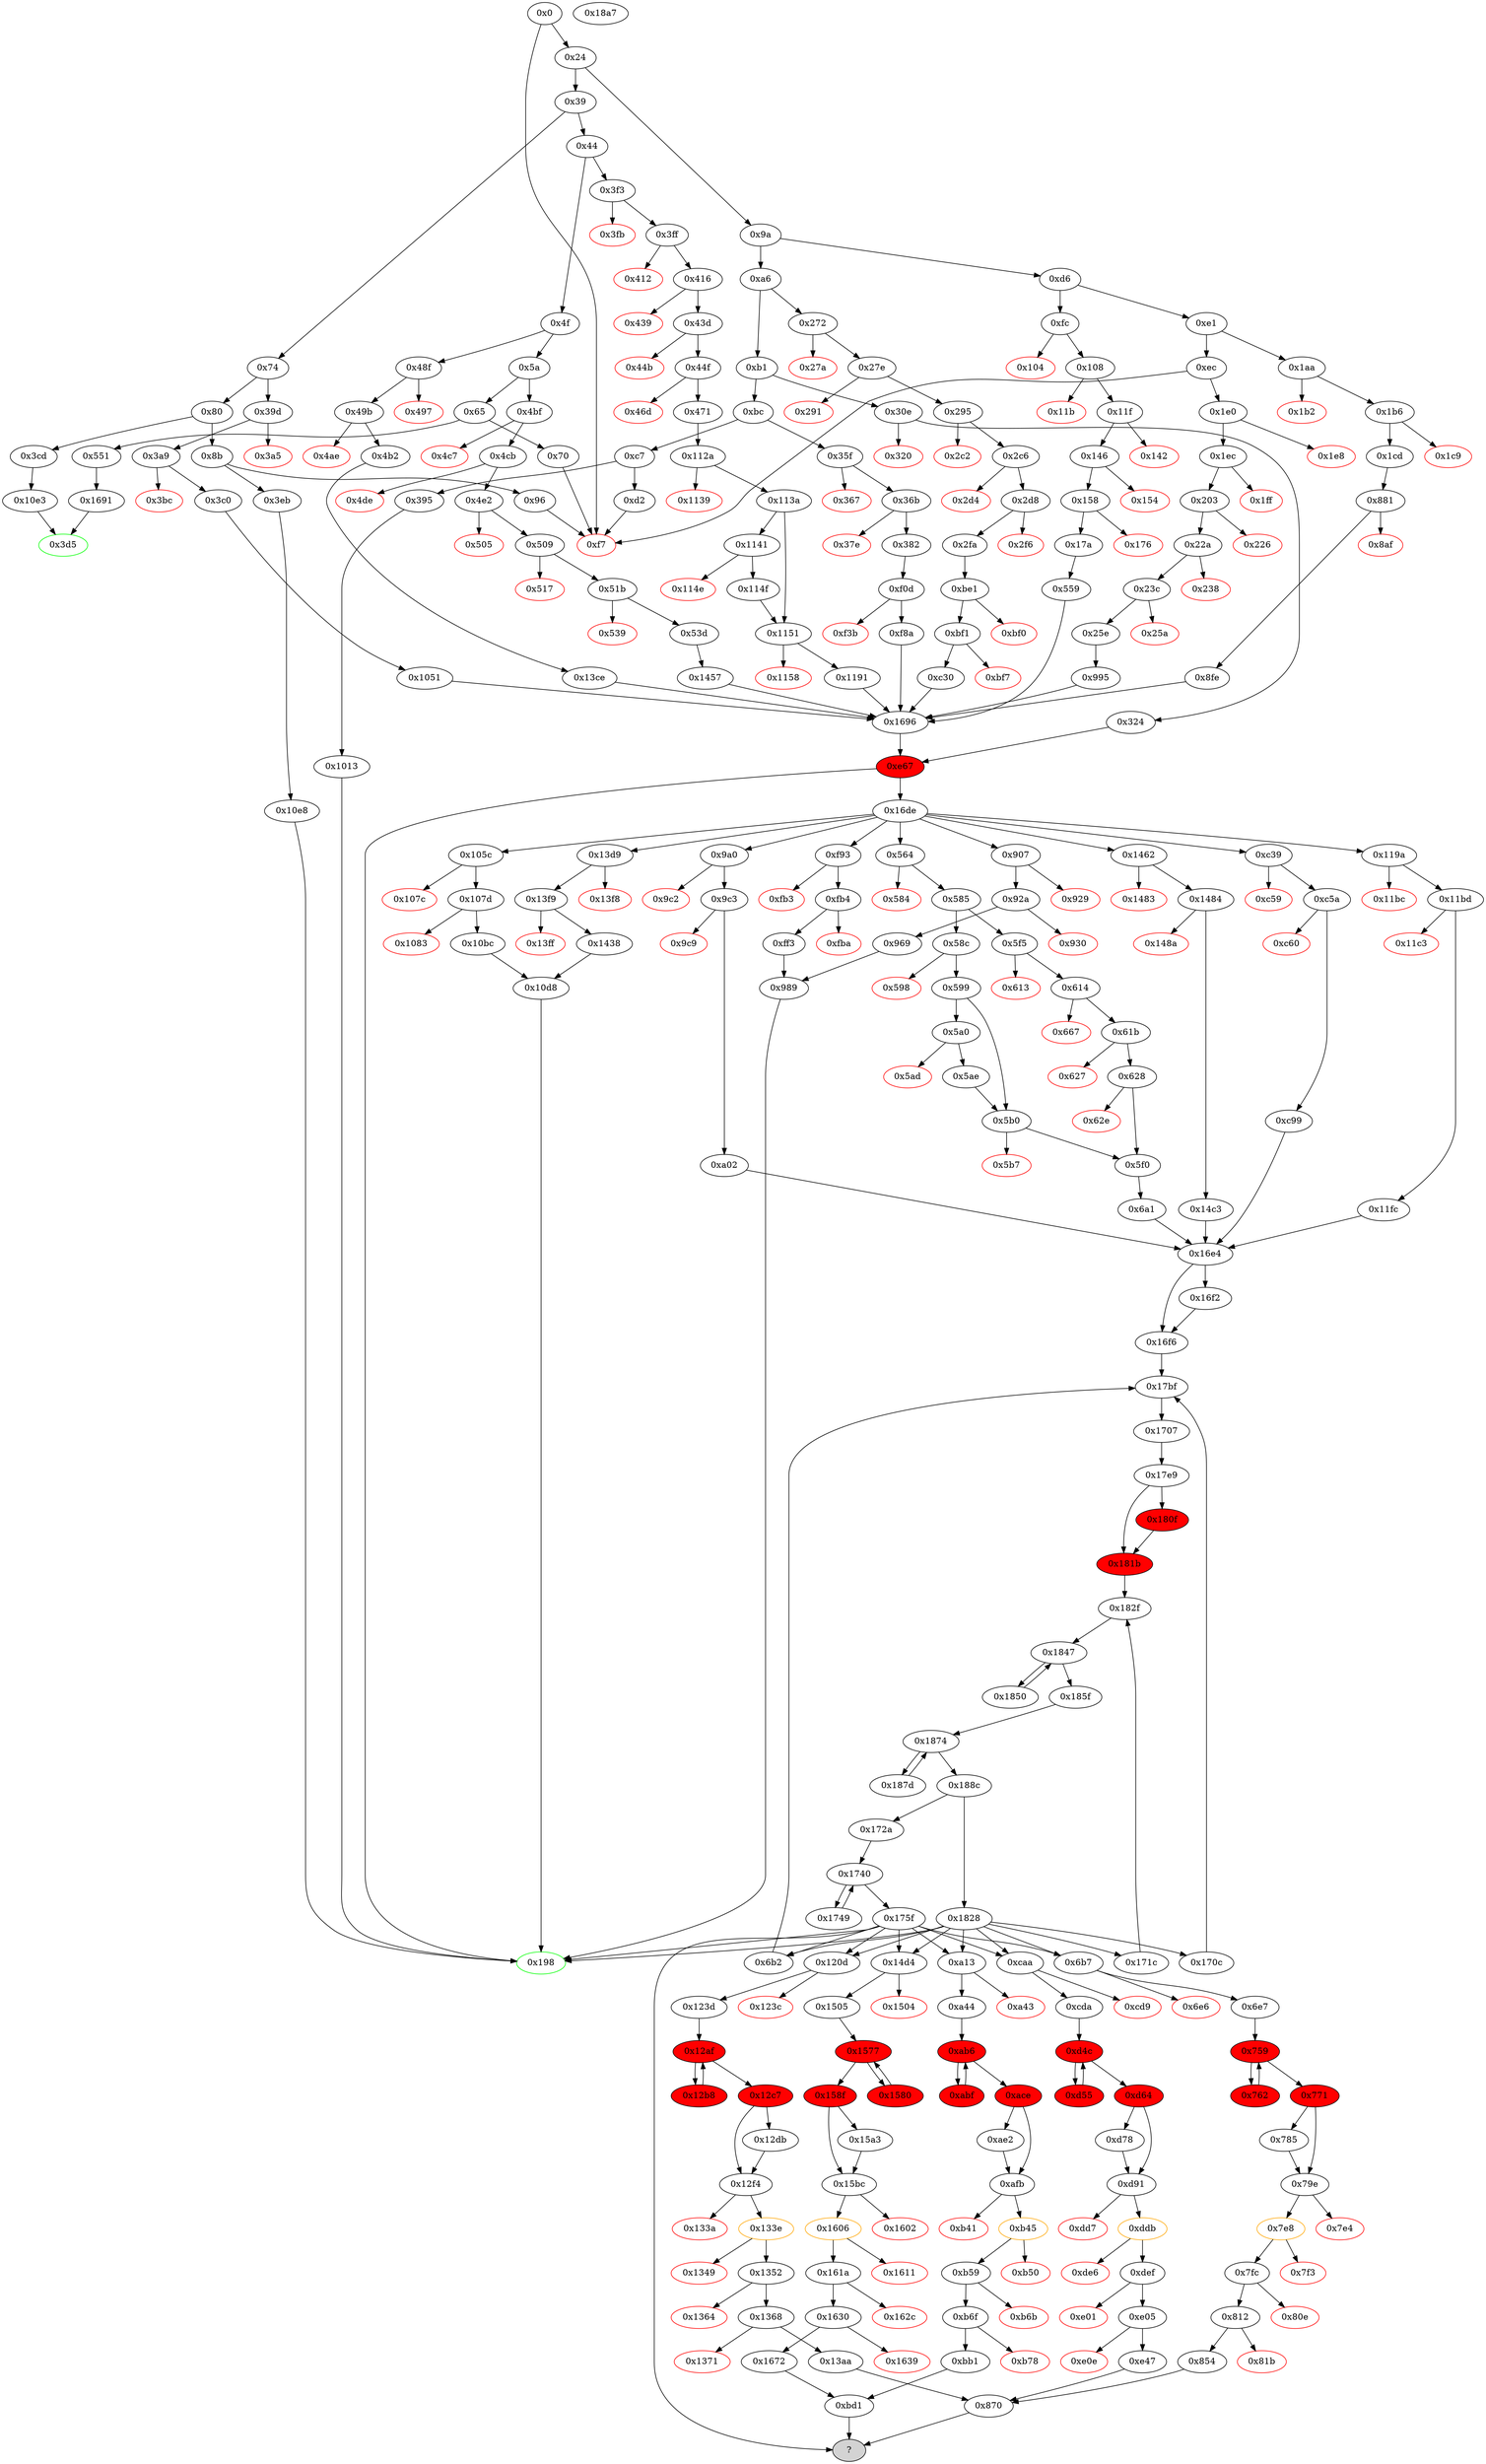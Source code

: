strict digraph "" {
"0x11c3" [color=red, fillcolor=white, id="0x11c3", style=filled, tooltip="Block 0x11c3\n[0x11c3:0x11fb]\n---\nPredecessors: [0x11bd]\nSuccessors: []\n---\n0x11c3 PUSH1 0x40\n0x11c5 MLOAD\n0x11c6 PUSH1 0xe5\n0x11c8 PUSH1 0x2\n0x11ca EXP\n0x11cb PUSH3 0x461bcd\n0x11cf MUL\n0x11d0 DUP2\n0x11d1 MSTORE\n0x11d2 PUSH1 0x4\n0x11d4 ADD\n0x11d5 DUP1\n0x11d6 DUP1\n0x11d7 PUSH1 0x20\n0x11d9 ADD\n0x11da DUP3\n0x11db DUP2\n0x11dc SUB\n0x11dd DUP3\n0x11de MSTORE\n0x11df PUSH1 0x23\n0x11e1 DUP2\n0x11e2 MSTORE\n0x11e3 PUSH1 0x20\n0x11e5 ADD\n0x11e6 DUP1\n0x11e7 PUSH2 0x18a8\n0x11ea PUSH1 0x23\n0x11ec SWAP2\n0x11ed CODECOPY\n0x11ee PUSH1 0x40\n0x11f0 ADD\n0x11f1 SWAP2\n0x11f2 POP\n0x11f3 POP\n0x11f4 PUSH1 0x40\n0x11f6 MLOAD\n0x11f7 DUP1\n0x11f8 SWAP2\n0x11f9 SUB\n0x11fa SWAP1\n0x11fb REVERT\n---\n0x11c3: V1573 = 0x40\n0x11c5: V1574 = M[0x40]\n0x11c6: V1575 = 0xe5\n0x11c8: V1576 = 0x2\n0x11ca: V1577 = EXP 0x2 0xe5\n0x11cb: V1578 = 0x461bcd\n0x11cf: V1579 = MUL 0x461bcd 0x2000000000000000000000000000000000000000000000000000000000\n0x11d1: M[V1574] = 0x8c379a000000000000000000000000000000000000000000000000000000000\n0x11d2: V1580 = 0x4\n0x11d4: V1581 = ADD 0x4 V1574\n0x11d7: V1582 = 0x20\n0x11d9: V1583 = ADD 0x20 V1581\n0x11dc: V1584 = SUB V1583 V1581\n0x11de: M[V1581] = V1584\n0x11df: V1585 = 0x23\n0x11e2: M[V1583] = 0x23\n0x11e3: V1586 = 0x20\n0x11e5: V1587 = ADD 0x20 V1583\n0x11e7: V1588 = 0x18a8\n0x11ea: V1589 = 0x23\n0x11ed: CODECOPY V1587 0x18a8 0x23\n0x11ee: V1590 = 0x40\n0x11f0: V1591 = ADD 0x40 V1587\n0x11f4: V1592 = 0x40\n0x11f6: V1593 = M[0x40]\n0x11f9: V1594 = SUB V1591 V1593\n0x11fb: REVERT V1593 V1594\n---\nEntry stack: [V2, S9, S8, S7, S6, S5, S4, S3, S2, S1, S0]\nStack pops: 0\nStack additions: []\nExit stack: [V2, S9, S8, S7, S6, S5, S4, S3, S2, S1, S0]\n\nDef sites:\nV2: {0x0.0x16}\nS9: {0x0.0x16, 0x24.0x2d}\nS8: {0x108.0x10a, 0x24.0x2d, 0x3ff.0x401, 0x27e.0x280}\nS7: {0x4cb.0x4cd, 0x295.0x297, 0x1ec.0x1ee, 0x11f.0x121, 0x416.0x418}\nS6: {0x11f.0x127, 0x0.0x16, 0x203.0x205, 0x4e2.0x4e4, 0x295.0x29d, 0x416.0x41e}\nS5: {0x158.0x15e, 0x44f.0x455, 0x0.0x16, 0x203.0x20b, 0x4e2.0x4ea, 0x295.0x2a6, 0x24.0x2d}\nS4: {0x158.0x15a, 0x2d8.0x2de, 0x51b.0x521, 0x23c.0x242, 0x1b6.0x1b8, 0x36b.0x36d, 0x44f.0x451, 0x24.0x2d}\nS3: {0x2d8.0x2da, 0x49b.0x49d, 0x17a.0x185, 0x51b.0x51d, 0x23c.0x23e, 0x471.0x47c, 0x3a9.0x3ab, 0x1cd.0x1d0, 0x382.0x385}\nS2: {0x2fa.0x301, 0x17a.0x18b, 0x53d.0x547, 0x25e.0x268, 0x471.0x482, 0x4b2.0x4b5, 0x1cd.0x1d6, 0x3c0.0x3c3, 0x382.0x38b}\nS1: {0x2fa.0x309, 0x17a.0x193, 0x53d.0x54c, 0x25e.0x26d, 0x471.0x48a, 0x4b2.0x4ba, 0x1cd.0x1db, 0x3c0.0x3c8, 0x382.0x390}\nS0: {0xe67_0x324.0xf0a, 0xe67_0x1696.0xf0a}\n"];
"0x13f8" [color=red, fillcolor=white, id="0x13f8", style=filled, tooltip="Block 0x13f8\n[0x13f8:0x13f8]\n---\nPredecessors: [0x13d9]\nSuccessors: []\n---\n0x13f8 INVALID\n---\n0x13f8: INVALID \n---\nEntry stack: [V2, S11, S10, S9, S8, S7, S6, S5, S4, S3, S2, 0x0, V1764]\nStack pops: 0\nStack additions: []\nExit stack: [V2, S11, S10, S9, S8, S7, S6, S5, S4, S3, S2, 0x0, V1764]\n\nDef sites:\nV2: {0x0.0x16}\nS11: {0x0.0x16, 0x24.0x2d}\nS10: {0x108.0x10a, 0x24.0x2d, 0x3ff.0x401, 0x27e.0x280}\nS9: {0x4cb.0x4cd, 0x295.0x297, 0x1ec.0x1ee, 0x11f.0x121, 0x416.0x418}\nS8: {0x11f.0x127, 0x0.0x16, 0x203.0x205, 0x4e2.0x4e4, 0x295.0x29d, 0x416.0x41e}\nS7: {0x158.0x15e, 0x44f.0x455, 0x0.0x16, 0x203.0x20b, 0x4e2.0x4ea, 0x295.0x2a6, 0x24.0x2d}\nS6: {0x158.0x15a, 0x2d8.0x2de, 0x51b.0x521, 0x23c.0x242, 0x1b6.0x1b8, 0x36b.0x36d, 0x44f.0x451, 0x24.0x2d}\nS5: {0x2d8.0x2da, 0x49b.0x49d, 0x17a.0x185, 0x51b.0x51d, 0x23c.0x23e, 0x471.0x47c, 0x3a9.0x3ab, 0x1cd.0x1d0, 0x382.0x385}\nS4: {0x2fa.0x301, 0x17a.0x18b, 0x53d.0x547, 0x25e.0x268, 0x471.0x482, 0x4b2.0x4b5, 0x1cd.0x1d6, 0x3c0.0x3c3, 0x382.0x38b}\nS3: {0x2fa.0x309, 0x17a.0x193, 0x53d.0x54c, 0x25e.0x26d, 0x471.0x48a, 0x4b2.0x4ba, 0x1cd.0x1db, 0x3c0.0x3c8, 0x382.0x390}\nS2: {0xe67_0x324.0xf0a, 0xe67_0x1696.0xf0a}\n0x0: {0x13d9.0x13dc}\nV1764: {0x13d9.0x13ee}\n"];
"0x1639" [color=red, fillcolor=white, id="0x1639", style=filled, tooltip="Block 0x1639\n[0x1639:0x1671]\n---\nPredecessors: [0x1630]\nSuccessors: []\n---\n0x1639 PUSH1 0x40\n0x163b MLOAD\n0x163c PUSH1 0xe5\n0x163e PUSH1 0x2\n0x1640 EXP\n0x1641 PUSH3 0x461bcd\n0x1645 MUL\n0x1646 DUP2\n0x1647 MSTORE\n0x1648 PUSH1 0x4\n0x164a ADD\n0x164b DUP1\n0x164c DUP1\n0x164d PUSH1 0x20\n0x164f ADD\n0x1650 DUP3\n0x1651 DUP2\n0x1652 SUB\n0x1653 DUP3\n0x1654 MSTORE\n0x1655 PUSH1 0x21\n0x1657 DUP2\n0x1658 MSTORE\n0x1659 PUSH1 0x20\n0x165b ADD\n0x165c DUP1\n0x165d PUSH2 0x1ab1\n0x1660 PUSH1 0x21\n0x1662 SWAP2\n0x1663 CODECOPY\n0x1664 PUSH1 0x40\n0x1666 ADD\n0x1667 SWAP2\n0x1668 POP\n0x1669 POP\n0x166a PUSH1 0x40\n0x166c MLOAD\n0x166d DUP1\n0x166e SWAP2\n0x166f SUB\n0x1670 SWAP1\n0x1671 REVERT\n---\n0x1639: V1970 = 0x40\n0x163b: V1971 = M[0x40]\n0x163c: V1972 = 0xe5\n0x163e: V1973 = 0x2\n0x1640: V1974 = EXP 0x2 0xe5\n0x1641: V1975 = 0x461bcd\n0x1645: V1976 = MUL 0x461bcd 0x2000000000000000000000000000000000000000000000000000000000\n0x1647: M[V1971] = 0x8c379a000000000000000000000000000000000000000000000000000000000\n0x1648: V1977 = 0x4\n0x164a: V1978 = ADD 0x4 V1971\n0x164d: V1979 = 0x20\n0x164f: V1980 = ADD 0x20 V1978\n0x1652: V1981 = SUB V1980 V1978\n0x1654: M[V1978] = V1981\n0x1655: V1982 = 0x21\n0x1658: M[V1980] = 0x21\n0x1659: V1983 = 0x20\n0x165b: V1984 = ADD 0x20 V1980\n0x165d: V1985 = 0x1ab1\n0x1660: V1986 = 0x21\n0x1663: CODECOPY V1984 0x1ab1 0x21\n0x1664: V1987 = 0x40\n0x1666: V1988 = ADD 0x40 V1984\n0x166a: V1989 = 0x40\n0x166c: V1990 = M[0x40]\n0x166f: V1991 = SUB V1988 V1990\n0x1671: REVERT V1990 V1991\n---\nEntry stack: [S5, S4, S3, S2, S1, S0]\nStack pops: 0\nStack additions: []\nExit stack: [S5, S4, S3, S2, S1, S0]\n\nDef sites:\nS5: {}\nS4: {}\nS3: {}\nS2: {}\nS1: {}\nS0: {0x175f_0x1749.0x17b1, 0x175f_0x172a.0x17b1, 0x182f.0x1834, 0x175f.0x17b1}\n"];
"0x16f6" [fillcolor=white, id="0x16f6", style=filled, tooltip="Block 0x16f6\n[0x16f6:0x1706]\n---\nPredecessors: [0x16e4, 0x16f2]\nSuccessors: [0x17bf]\n---\n0x16f6 JUMPDEST\n0x16f7 PUSH1 0x60\n0x16f9 PUSH2 0x170c\n0x16fc PUSH2 0x1707\n0x16ff PUSH1 0xff\n0x1701 DUP8\n0x1702 AND\n0x1703 PUSH2 0x17bf\n0x1706 JUMP\n---\n0x16f6: JUMPDEST \n0x16f7: V2038 = 0x60\n0x16f9: V2039 = 0x170c\n0x16fc: V2040 = 0x1707\n0x16ff: V2041 = 0xff\n0x1702: V2042 = AND S3 0xff\n0x1703: V2043 = 0x17bf\n0x1706: JUMP 0x17bf\n---\nEntry stack: [V2, S16, S15, S14, S13, S12, S11, S10, S9, S8, S7, 0x60, {0x6b7, 0xa13, 0xcaa, 0x120d, 0x14d4}, 0x6b2, S3, {0x0, 0x1}, S1, 0x0]\nStack pops: 4\nStack additions: [S3, S2, S1, S0, 0x60, 0x170c, 0x1707, V2042]\nExit stack: [S14, S13, S12, S11, S10, S9, S8, S7, 0x60, {0x6b7, 0xa13, 0xcaa, 0x120d, 0x14d4}, 0x6b2, S3, {0x0, 0x1}, S1, 0x0, 0x60, 0x170c, 0x1707, V2042]\n\nDef sites:\nV2: {0x0.0x16}\nS16: {0x0.0x16, 0x24.0x2d}\nS15: {0x108.0x10a, 0x24.0x2d, 0x3ff.0x401, 0x27e.0x280}\nS14: {0x4cb.0x4cd, 0x295.0x297, 0x1ec.0x1ee, 0x11f.0x121, 0x416.0x418}\nS13: {0x11f.0x127, 0x0.0x16, 0x203.0x205, 0x4e2.0x4e4, 0x295.0x29d, 0x416.0x41e}\nS12: {0x158.0x15e, 0x44f.0x455, 0x0.0x16, 0x203.0x20b, 0x4e2.0x4ea, 0x295.0x2a6, 0x24.0x2d}\nS11: {0x158.0x15a, 0x2d8.0x2de, 0x51b.0x521, 0x23c.0x242, 0x1b6.0x1b8, 0x36b.0x36d, 0x44f.0x451, 0x24.0x2d}\nS10: {0x2d8.0x2da, 0x49b.0x49d, 0x17a.0x185, 0x51b.0x51d, 0x23c.0x23e, 0x471.0x47c, 0x3a9.0x3ab, 0x1cd.0x1d0, 0x382.0x385}\nS9: {0x2fa.0x301, 0x17a.0x18b, 0x53d.0x547, 0x25e.0x268, 0x471.0x482, 0x4b2.0x4b5, 0x1cd.0x1d6, 0x3c0.0x3c3, 0x382.0x38b}\nS8: {0x2fa.0x309, 0x17a.0x193, 0x53d.0x54c, 0x25e.0x26d, 0x471.0x48a, 0x4b2.0x4ba, 0x1cd.0x1db, 0x3c0.0x3c8, 0x382.0x390}\nS7: {0xe67_0x324.0xf0a, 0xe67_0x1696.0xf0a}\n0x60: {0xc99.0xc9a, 0x14c3.0x14c4, 0xa02.0xa03, 0x6a1.0x6a2, 0x11fc.0x11fd}\n{0x6b7, 0xa13, 0xcaa, 0x120d, 0x14d4}: {0xc99.0xc9c, 0x14c3.0x14c6, 0xa02.0xa05, 0x6a1.0x6a4, 0x11fc.0x11ff}\n0x6b2: {0xc99.0xc9f, 0x14c3.0x14c9, 0xa02.0xa08, 0x6a1.0x6a7, 0x11fc.0x1202}\nS3: {0x2d8.0x2da, 0x49b.0x49d, 0x51b.0x51d, 0x158.0x15e, 0x25e.0x268, 0x295.0x2a6, 0x1cd.0x1d0, 0x1cd.0x1d6, 0x44f.0x455, 0x3c0.0x3c3, 0x0.0x16, 0x382.0x38b, 0x382.0x385, 0x203.0x20b, 0x17a.0x185, 0x2fa.0x301, 0x23c.0x23e, 0x17a.0x18b, 0x53d.0x547, 0x471.0x47c, 0x471.0x482, 0x4b2.0x4b5, 0x16f2.0x16f4, 0x3a9.0x3ab, 0x4e2.0x4ea, 0x24.0x2d}\n{0x0, 0x1}: {0xc99.0xca3, 0x14c3.0x14cd, 0xa02.0xa0c, 0x6a1.0x6ab, 0x11fc.0x1206}\nS1: {0xe67_0x324.0xf0a, 0xe67_0x1696.0xf0a}\n0x0: {0x16e4.0x16e5}\n"];
"0xb6b" [color=red, fillcolor=white, id="0xb6b", style=filled, tooltip="Block 0xb6b\n[0xb6b:0xb6e]\n---\nPredecessors: [0xb59]\nSuccessors: []\n---\n0xb6b PUSH1 0x0\n0xb6d DUP1\n0xb6e REVERT\n---\n0xb6b: V1014 = 0x0\n0xb6e: REVERT 0x0 0x0\n---\nEntry stack: [S7, S6, S5, S4, S3, S2, V1008, V1009]\nStack pops: 0\nStack additions: []\nExit stack: [S7, S6, S5, S4, S3, S2, V1008, V1009]\n\nDef sites:\nS7: {}\nS6: {}\nS5: {}\nS4: {}\nS3: {}\nS2: {0x175f_0x1749.0x17b1, 0x175f_0x172a.0x17b1, 0x182f.0x1834, 0x175f.0x17b1}\nV1008: {0xb59.0xb60}\nV1009: {0xb59.0xb61}\n"];
"0x107c" [color=red, fillcolor=white, id="0x107c", style=filled, tooltip="Block 0x107c\n[0x107c:0x107c]\n---\nPredecessors: [0x105c]\nSuccessors: []\n---\n0x107c INVALID\n---\n0x107c: INVALID \n---\nEntry stack: [V2, S11, S10, S9, S8, S7, S6, S5, S4, S3, S2, 0x1, V1449]\nStack pops: 0\nStack additions: []\nExit stack: [V2, S11, S10, S9, S8, S7, S6, S5, S4, S3, S2, 0x1, V1449]\n\nDef sites:\nV2: {0x0.0x16}\nS11: {0x0.0x16, 0x24.0x2d}\nS10: {0x108.0x10a, 0x24.0x2d, 0x3ff.0x401, 0x27e.0x280}\nS9: {0x4cb.0x4cd, 0x295.0x297, 0x1ec.0x1ee, 0x11f.0x121, 0x416.0x418}\nS8: {0x11f.0x127, 0x0.0x16, 0x203.0x205, 0x4e2.0x4e4, 0x295.0x29d, 0x416.0x41e}\nS7: {0x158.0x15e, 0x44f.0x455, 0x0.0x16, 0x203.0x20b, 0x4e2.0x4ea, 0x295.0x2a6, 0x24.0x2d}\nS6: {0x158.0x15a, 0x2d8.0x2de, 0x51b.0x521, 0x23c.0x242, 0x1b6.0x1b8, 0x36b.0x36d, 0x44f.0x451, 0x24.0x2d}\nS5: {0x2d8.0x2da, 0x49b.0x49d, 0x17a.0x185, 0x51b.0x51d, 0x23c.0x23e, 0x471.0x47c, 0x3a9.0x3ab, 0x1cd.0x1d0, 0x382.0x385}\nS4: {0x2fa.0x301, 0x17a.0x18b, 0x53d.0x547, 0x25e.0x268, 0x471.0x482, 0x4b2.0x4b5, 0x1cd.0x1d6, 0x3c0.0x3c3, 0x382.0x38b}\nS3: {0x2fa.0x309, 0x17a.0x193, 0x53d.0x54c, 0x25e.0x26d, 0x471.0x48a, 0x4b2.0x4ba, 0x1cd.0x1db, 0x3c0.0x3c8, 0x382.0x390}\nS2: {0xe67_0x324.0xf0a, 0xe67_0x1696.0xf0a}\n0x1: {0x105c.0x105f}\nV1449: {0x105c.0x1072}\n"];
"0xd2" [fillcolor=white, id="0xd2", style=filled, tooltip="Block 0xd2\n[0xd2:0xd5]\n---\nPredecessors: [0xc7]\nSuccessors: [0xf7]\n---\n0xd2 PUSH2 0xf7\n0xd5 JUMP\n---\n0xd2: V59 = 0xf7\n0xd5: JUMP 0xf7\n---\nEntry stack: [V2, V14]\nStack pops: 0\nStack additions: []\nExit stack: [V2, V14]\n\nDef sites:\nV2: {0x0.0x16}\nV14: {0x24.0x2d}\n"];
"0xc39" [fillcolor=white, id="0xc39", style=filled, tooltip="Block 0xc39\n[0xc39:0xc58]\n---\nPredecessors: [0x16de]\nSuccessors: [0xc59, 0xc5a]\n---\n0xc39 JUMPDEST\n0xc3a SWAP1\n0xc3b POP\n0xc3c PUSH1 0x3\n0xc3e PUSH1 0x0\n0xc40 DUP3\n0xc41 DUP2\n0xc42 MSTORE\n0xc43 PUSH1 0x20\n0xc45 DUP11\n0xc46 SWAP1\n0xc47 MSTORE\n0xc48 PUSH1 0x40\n0xc4a SWAP1\n0xc4b SHA3\n0xc4c SLOAD\n0xc4d PUSH1 0xff\n0xc4f AND\n0xc50 PUSH1 0x4\n0xc52 DUP2\n0xc53 GT\n0xc54 ISZERO\n0xc55 PUSH2 0xc5a\n0xc58 JUMPI\n---\n0xc39: JUMPDEST \n0xc3c: V1086 = 0x3\n0xc3e: V1087 = 0x0\n0xc42: M[0x0] = S0\n0xc43: V1088 = 0x20\n0xc47: M[0x20] = S8\n0xc48: V1089 = 0x40\n0xc4b: V1090 = SHA3 0x0 0x40\n0xc4c: V1091 = S[V1090]\n0xc4d: V1092 = 0xff\n0xc4f: V1093 = AND 0xff V1091\n0xc50: V1094 = 0x4\n0xc53: V1095 = GT V1093 0x4\n0xc54: V1096 = ISZERO V1095\n0xc55: V1097 = 0xc5a\n0xc58: JUMPI 0xc5a V1096\n---\nEntry stack: [V2, S10, S9, S8, S7, S6, S5, S4, S3, S2, 0x0, S0]\nStack pops: 9\nStack additions: [S8, S7, S6, S5, S4, S3, S2, S0, 0x3, V1093]\nExit stack: [V2, S10, S9, S8, S7, S6, S5, S4, S3, S2, S0, 0x3, V1093]\n\nDef sites:\nV2: {0x0.0x16}\nS10: {0x0.0x16, 0x24.0x2d}\nS9: {0x108.0x10a, 0x24.0x2d, 0x3ff.0x401, 0x27e.0x280}\nS8: {0x4cb.0x4cd, 0x295.0x297, 0x1ec.0x1ee, 0x11f.0x121, 0x416.0x418}\nS7: {0x11f.0x127, 0x0.0x16, 0x203.0x205, 0x4e2.0x4e4, 0x295.0x29d, 0x416.0x41e}\nS6: {0x158.0x15e, 0x44f.0x455, 0x0.0x16, 0x203.0x20b, 0x4e2.0x4ea, 0x295.0x2a6, 0x24.0x2d}\nS5: {0x158.0x15a, 0x2d8.0x2de, 0x51b.0x521, 0x23c.0x242, 0x1b6.0x1b8, 0x36b.0x36d, 0x44f.0x451, 0x24.0x2d}\nS4: {0x2d8.0x2da, 0x49b.0x49d, 0x17a.0x185, 0x51b.0x51d, 0x23c.0x23e, 0x471.0x47c, 0x3a9.0x3ab, 0x1cd.0x1d0, 0x382.0x385}\nS3: {0x2fa.0x301, 0x17a.0x18b, 0x53d.0x547, 0x25e.0x268, 0x471.0x482, 0x4b2.0x4b5, 0x1cd.0x1d6, 0x3c0.0x3c3, 0x382.0x38b}\nS2: {0x2fa.0x309, 0x17a.0x193, 0x53d.0x54c, 0x25e.0x26d, 0x471.0x48a, 0x4b2.0x4ba, 0x1cd.0x1db, 0x3c0.0x3c8, 0x382.0x390}\n0x0: {0x559.0x55a, 0x1051.0x1052, 0x881.0x8a7, 0x995.0x996, 0x1457.0x1458, 0x112a.0x112b, 0xf0d.0xf33, 0x13ce.0x13cf, 0xbe1.0xbe2}\nS0: {0xe67_0x324.0xf0a, 0xe67_0x1696.0xf0a}\n"];
"0x1e0" [fillcolor=white, id="0x1e0", style=filled, tooltip="Block 0x1e0\n[0x1e0:0x1e7]\n---\nPredecessors: [0xec]\nSuccessors: [0x1e8, 0x1ec]\n---\n0x1e0 JUMPDEST\n0x1e1 DUP2\n0x1e2 DUP1\n0x1e3 ISZERO\n0x1e4 PUSH2 0x1ec\n0x1e7 JUMPI\n---\n0x1e0: JUMPDEST \n0x1e3: V154 = ISZERO V2\n0x1e4: V155 = 0x1ec\n0x1e7: JUMPI 0x1ec V154\n---\nEntry stack: [V2, V14]\nStack pops: 2\nStack additions: [S1, S0, S1]\nExit stack: [V2, V14, V2]\n\nDef sites:\nV2: {0x0.0x16}\nV14: {0x24.0x2d}\n"];
"0x162c" [color=red, fillcolor=white, id="0x162c", style=filled, tooltip="Block 0x162c\n[0x162c:0x162f]\n---\nPredecessors: [0x161a]\nSuccessors: []\n---\n0x162c PUSH1 0x0\n0x162e DUP1\n0x162f REVERT\n---\n0x162c: V1965 = 0x0\n0x162f: REVERT 0x0 0x0\n---\nEntry stack: [S7, S6, S5, S4, S3, S2, V1959, V1960]\nStack pops: 0\nStack additions: []\nExit stack: [S7, S6, S5, S4, S3, S2, V1959, V1960]\n\nDef sites:\nS7: {}\nS6: {}\nS5: {}\nS4: {}\nS3: {}\nS2: {0x175f_0x1749.0x17b1, 0x175f_0x172a.0x17b1, 0x182f.0x1834, 0x175f.0x17b1}\nV1959: {0x161a.0x1621}\nV1960: {0x161a.0x1622}\n"];
"0x2fa" [fillcolor=white, id="0x2fa", style=filled, tooltip="Block 0x2fa\n[0x2fa:0x30d]\n---\nPredecessors: [0x2d8]\nSuccessors: [0xbe1]\n---\n0x2fa JUMPDEST\n0x2fb SWAP2\n0x2fc SWAP4\n0x2fd POP\n0x2fe SWAP2\n0x2ff POP\n0x300 DUP1\n0x301 CALLDATALOAD\n0x302 SWAP1\n0x303 PUSH1 0x20\n0x305 ADD\n0x306 CALLDATALOAD\n0x307 PUSH1 0xff\n0x309 AND\n0x30a PUSH2 0xbe1\n0x30d JUMP\n---\n0x2fa: JUMPDEST \n0x301: V260 = CALLDATALOAD 0x84\n0x303: V261 = 0x20\n0x305: V262 = ADD 0x20 0x84\n0x306: V263 = CALLDATALOAD 0xa4\n0x307: V264 = 0xff\n0x309: V265 = AND 0xff V263\n0x30a: V266 = 0xbe1\n0x30d: JUMP 0xbe1\n---\nEntry stack: [V2, V14, 0x198, V220, V223, V228, V229, 0x4, V249, V247, 0x84]\nStack pops: 5\nStack additions: [S2, S1, V260, V265]\nExit stack: [V2, V14, 0x198, V220, V223, V228, V249, V247, V260, V265]\n\nDef sites:\nV2: {0x0.0x16}\nV14: {0x24.0x2d}\n0x198: {0x27e.0x280}\nV220: {0x295.0x297}\nV223: {0x295.0x29d}\nV228: {0x295.0x2a6}\nV229: {0x295.0x2aa}\n0x4: {0x27e.0x283}\nV249: {0x2d8.0x2de}\nV247: {0x2d8.0x2da}\n0x84: {0x295.0x2af}\n"];
"0x7f3" [color=red, fillcolor=white, id="0x7f3", style=filled, tooltip="Block 0x7f3\n[0x7f3:0x7fb]\n---\nPredecessors: [0x7e8]\nSuccessors: []\n---\n0x7f3 RETURNDATASIZE\n0x7f4 PUSH1 0x0\n0x7f6 DUP1\n0x7f7 RETURNDATACOPY\n0x7f8 RETURNDATASIZE\n0x7f9 PUSH1 0x0\n0x7fb REVERT\n---\n0x7f3: V711 = RETURNDATASIZE\n0x7f4: V712 = 0x0\n0x7f7: RETURNDATACOPY 0x0 0x0 V711\n0x7f8: V713 = RETURNDATASIZE\n0x7f9: V714 = 0x0\n0x7fb: REVERT 0x0 V713\n---\nEntry stack: [S10, S9, S8, S7, S6, S5, S4, 0x30db9dd1875dbea601ba061e81dd88325d68fd18, 0xc5f81822, V696, V708]\nStack pops: 0\nStack additions: []\nExit stack: [S10, S9, S8, S7, S6, S5, S4, 0x30db9dd1875dbea601ba061e81dd88325d68fd18, 0xc5f81822, V696, V708]\n\nDef sites:\nS10: {}\nS9: {}\nS8: {}\nS7: {}\nS6: {}\nS5: {}\nS4: {0x175f_0x1749.0x17b1, 0x175f_0x172a.0x17b1, 0x182f.0x1834, 0x175f.0x17b1}\n0x30db9dd1875dbea601ba061e81dd88325d68fd18: {0x6b7.0x6ba}\n0xc5f81822: {0x6b7.0x6cf}\nV696: {0x79e.0x7c3}\nV708: {0x7e8.0x7ec}\n"];
"0x1364" [color=red, fillcolor=white, id="0x1364", style=filled, tooltip="Block 0x1364\n[0x1364:0x1367]\n---\nPredecessors: [0x1352]\nSuccessors: []\n---\n0x1364 PUSH1 0x0\n0x1366 DUP1\n0x1367 REVERT\n---\n0x1364: V1716 = 0x0\n0x1367: REVERT 0x0 0x0\n---\nEntry stack: [S8, S7, S6, S5, S4, S3, S2, V1710, V1711]\nStack pops: 0\nStack additions: []\nExit stack: [S8, S7, S6, S5, S4, S3, S2, V1710, V1711]\n\nDef sites:\nS8: {}\nS7: {}\nS6: {}\nS5: {}\nS4: {}\nS3: {}\nS2: {0x175f_0x1749.0x17b1, 0x175f_0x172a.0x17b1, 0x182f.0x1834, 0x175f.0x17b1}\nV1710: {0x1352.0x1359}\nV1711: {0x1352.0x135a}\n"];
"0xdef" [fillcolor=white, id="0xdef", style=filled, tooltip="Block 0xdef\n[0xdef:0xe00]\n---\nPredecessors: [0xddb]\nSuccessors: [0xe01, 0xe05]\n---\n0xdef JUMPDEST\n0xdf0 POP\n0xdf1 POP\n0xdf2 POP\n0xdf3 POP\n0xdf4 PUSH1 0x40\n0xdf6 MLOAD\n0xdf7 RETURNDATASIZE\n0xdf8 PUSH1 0x20\n0xdfa DUP2\n0xdfb LT\n0xdfc ISZERO\n0xdfd PUSH2 0xe05\n0xe00 JUMPI\n---\n0xdef: JUMPDEST \n0xdf4: V1236 = 0x40\n0xdf6: V1237 = M[0x40]\n0xdf7: V1238 = RETURNDATASIZE\n0xdf8: V1239 = 0x20\n0xdfb: V1240 = LT V1238 0x20\n0xdfc: V1241 = ISZERO V1240\n0xdfd: V1242 = 0xe05\n0xe00: JUMPI 0xe05 V1241\n---\nEntry stack: [S9, S8, S7, S6, S5, S4, 0x30db9dd1875dbea601ba061e81dd88325d68fd18, 0xc5f81822, V1217, V1229]\nStack pops: 4\nStack additions: [V1237, V1238]\nExit stack: [S9, S8, S7, S6, S5, S4, V1237, V1238]\n\nDef sites:\nS9: {}\nS8: {}\nS7: {}\nS6: {}\nS5: {}\nS4: {0x175f_0x1749.0x17b1, 0x175f_0x172a.0x17b1, 0x182f.0x1834, 0x175f.0x17b1}\n0x30db9dd1875dbea601ba061e81dd88325d68fd18: {0xcaa.0xcad}\n0xc5f81822: {0xcaa.0xcc2}\nV1217: {0xd91.0xdb6}\nV1229: {0xddb.0xddf}\n"];
"0x65" [fillcolor=white, id="0x65", style=filled, tooltip="Block 0x65\n[0x65:0x6f]\n---\nPredecessors: [0x5a]\nSuccessors: [0x70, 0x551]\n---\n0x65 DUP1\n0x66 PUSH4 0xfe08d818\n0x6b EQ\n0x6c PUSH2 0x551\n0x6f JUMPI\n---\n0x66: V30 = 0xfe08d818\n0x6b: V31 = EQ 0xfe08d818 V14\n0x6c: V32 = 0x551\n0x6f: JUMPI 0x551 V31\n---\nEntry stack: [V2, V14]\nStack pops: 1\nStack additions: [S0]\nExit stack: [V2, V14]\n\nDef sites:\nV2: {0x0.0x16}\nV14: {0x24.0x2d}\n"];
"0x1874" [fillcolor=white, id="0x1874", style=filled, tooltip="Block 0x1874\n[0x1874:0x187c]\n---\nPredecessors: [0x185f, 0x187d]\nSuccessors: [0x187d, 0x188c]\n---\n0x1874 JUMPDEST\n0x1875 DUP2\n0x1876 DUP4\n0x1877 LT\n0x1878 ISZERO\n0x1879 PUSH2 0x188c\n0x187c JUMPI\n---\n0x1874: JUMPDEST \n0x1877: V2157 = LT S2 V2154\n0x1878: V2158 = ISZERO V2157\n0x1879: V2159 = 0x188c\n0x187c: JUMPI 0x188c V2158\n---\nEntry stack: [S15, S14, S13, 0x60, 0x171c, V2102, S9, S8, {0x172a, 0x1828}, S6, V2102, V2136, V2151, S2, V2154, S0]\nStack pops: 3\nStack additions: [S2, S1, S0]\nExit stack: [S15, S14, S13, 0x60, 0x171c, V2102, S9, S8, {0x172a, 0x1828}, S6, V2102, V2136, V2151, S2, V2154, S0]\n\nDef sites:\nS15: {}\nS14: {}\nS13: {}\n0x60: {0x170c.0x170f}\n0x171c: {0x170c.0x1711}\nV2102: {0x17bf.0x17c3}\nS9: {0x17e9.0x17ea, 0x182f.0x1834}\nS8: {0x17e9.0x17f4, 0x171c.0x171f}\n{0x172a, 0x1828}: {0x181b.0x181f, 0x171c.0x1721}\nS6: {0x17e9.0x17f4, 0x182f.0x1834}\nV2102: {0x17bf.0x17c3}\nV2136: {0x182f.0x1834}\nV2151: {0x185f.0x1862}\nS2: {0x187d.0x1885, 0x182f.0x1842}\nV2154: {0x185f.0x186f}\nS0: {0x187d.0x1887, 0x185f.0x1873}\n"];
"0x1139" [color=red, fillcolor=white, id="0x1139", style=filled, tooltip="Block 0x1139\n[0x1139:0x1139]\n---\nPredecessors: [0x112a]\nSuccessors: []\n---\n0x1139 INVALID\n---\n0x1139: INVALID \n---\nEntry stack: [V2, V14, 0x198, V358, V361, V382, V380, V395, V398, V402, 0x0, 0x1, V402]\nStack pops: 0\nStack additions: []\nExit stack: [V2, V14, 0x198, V358, V361, V382, V380, V395, V398, V402, 0x0, 0x1, V402]\n\nDef sites:\nV2: {0x0.0x16}\nV14: {0x24.0x2d}\n0x198: {0x3ff.0x401}\nV358: {0x416.0x418}\nV361: {0x416.0x41e}\nV382: {0x44f.0x455}\nV380: {0x44f.0x451}\nV395: {0x471.0x47c}\nV398: {0x471.0x482}\nV402: {0x471.0x48a}\n0x0: {0x112a.0x112b}\n0x1: {0x112a.0x112d}\nV402: {0x471.0x48a}\n"];
"0x6e6" [color=red, fillcolor=white, id="0x6e6", style=filled, tooltip="Block 0x6e6\n[0x6e6:0x6e6]\n---\nPredecessors: [0x6b7]\nSuccessors: []\n---\n0x6e6 INVALID\n---\n0x6e6: INVALID \n---\nEntry stack: [S9, S8, S7, S6, 0x30db9dd1875dbea601ba061e81dd88325d68fd18, 0xc5f81822, S3, V611, V611, S0]\nStack pops: 0\nStack additions: []\nExit stack: [S9, S8, S7, S6, 0x30db9dd1875dbea601ba061e81dd88325d68fd18, 0xc5f81822, S3, V611, V611, S0]\n\nDef sites:\nS9: {}\nS8: {}\nS7: {}\nS6: {0x175f.0x17b1, 0x182f.0x1834}\n0x30db9dd1875dbea601ba061e81dd88325d68fd18: {0x6b7.0x6ba}\n0xc5f81822: {0x6b7.0x6cf}\nS3: {}\nV611: {0x6b7.0x6da}\nV611: {0x6b7.0x6da}\nS0: {}\n"];
"0xfb4" [fillcolor=white, id="0xfb4", style=filled, tooltip="Block 0xfb4\n[0xfb4:0xfb9]\n---\nPredecessors: [0xf93]\nSuccessors: [0xfba, 0xff3]\n---\n0xfb4 JUMPDEST\n0xfb5 EQ\n0xfb6 PUSH2 0xff3\n0xfb9 JUMPI\n---\n0xfb4: JUMPDEST \n0xfb5: V1380 = EQ V1375 0x1\n0xfb6: V1381 = 0xff3\n0xfb9: JUMPI 0xff3 V1380\n---\nEntry stack: [V2, S11, S10, S9, S8, S7, S6, S5, S4, S3, S2, 0x1, V1375]\nStack pops: 2\nStack additions: []\nExit stack: [V2, S11, S10, S9, S8, S7, S6, S5, S4, S3, S2]\n\nDef sites:\nV2: {0x0.0x16}\nS11: {0x0.0x16, 0x24.0x2d}\nS10: {0x108.0x10a, 0x24.0x2d, 0x3ff.0x401, 0x27e.0x280}\nS9: {0x4cb.0x4cd, 0x295.0x297, 0x1ec.0x1ee, 0x11f.0x121, 0x416.0x418}\nS8: {0x11f.0x127, 0x0.0x16, 0x203.0x205, 0x4e2.0x4e4, 0x295.0x29d, 0x416.0x41e}\nS7: {0x158.0x15e, 0x44f.0x455, 0x0.0x16, 0x203.0x20b, 0x4e2.0x4ea, 0x295.0x2a6, 0x24.0x2d}\nS6: {0x158.0x15a, 0x2d8.0x2de, 0x51b.0x521, 0x23c.0x242, 0x1b6.0x1b8, 0x36b.0x36d, 0x44f.0x451, 0x24.0x2d}\nS5: {0x2d8.0x2da, 0x49b.0x49d, 0x17a.0x185, 0x51b.0x51d, 0x23c.0x23e, 0x471.0x47c, 0x3a9.0x3ab, 0x1cd.0x1d0, 0x382.0x385}\nS4: {0x2fa.0x301, 0x17a.0x18b, 0x53d.0x547, 0x25e.0x268, 0x471.0x482, 0x4b2.0x4b5, 0x1cd.0x1d6, 0x3c0.0x3c3, 0x382.0x38b}\nS3: {0x2fa.0x309, 0x17a.0x193, 0x53d.0x54c, 0x25e.0x26d, 0x471.0x48a, 0x4b2.0x4ba, 0x1cd.0x1db, 0x3c0.0x3c8, 0x382.0x390}\nS2: {0xe67_0x324.0xf0a, 0xe67_0x1696.0xf0a}\n0x1: {0xf93.0xf96}\nV1375: {0xf93.0xfa9}\n"];
"0x119a" [fillcolor=white, id="0x119a", style=filled, tooltip="Block 0x119a\n[0x119a:0x11bb]\n---\nPredecessors: [0x16de]\nSuccessors: [0x11bc, 0x11bd]\n---\n0x119a JUMPDEST\n0x119b SWAP1\n0x119c POP\n0x119d PUSH1 0x1\n0x119f PUSH1 0x0\n0x11a1 DUP3\n0x11a2 DUP2\n0x11a3 MSTORE\n0x11a4 PUSH1 0x1\n0x11a6 DUP11\n0x11a7 ADD\n0x11a8 PUSH1 0x20\n0x11aa MSTORE\n0x11ab PUSH1 0x40\n0x11ad SWAP1\n0x11ae SHA3\n0x11af SLOAD\n0x11b0 PUSH1 0xff\n0x11b2 AND\n0x11b3 PUSH1 0x4\n0x11b5 DUP2\n0x11b6 GT\n0x11b7 ISZERO\n0x11b8 PUSH2 0x11bd\n0x11bb JUMPI\n---\n0x119a: JUMPDEST \n0x119d: V1557 = 0x1\n0x119f: V1558 = 0x0\n0x11a3: M[0x0] = S0\n0x11a4: V1559 = 0x1\n0x11a7: V1560 = ADD S8 0x1\n0x11a8: V1561 = 0x20\n0x11aa: M[0x20] = V1560\n0x11ab: V1562 = 0x40\n0x11ae: V1563 = SHA3 0x0 0x40\n0x11af: V1564 = S[V1563]\n0x11b0: V1565 = 0xff\n0x11b2: V1566 = AND 0xff V1564\n0x11b3: V1567 = 0x4\n0x11b6: V1568 = GT V1566 0x4\n0x11b7: V1569 = ISZERO V1568\n0x11b8: V1570 = 0x11bd\n0x11bb: JUMPI 0x11bd V1569\n---\nEntry stack: [V2, S10, S9, S8, S7, S6, S5, S4, S3, S2, 0x0, S0]\nStack pops: 9\nStack additions: [S8, S7, S6, S5, S4, S3, S2, S0, 0x1, V1566]\nExit stack: [V2, S10, S9, S8, S7, S6, S5, S4, S3, S2, S0, 0x1, V1566]\n\nDef sites:\nV2: {0x0.0x16}\nS10: {0x0.0x16, 0x24.0x2d}\nS9: {0x108.0x10a, 0x24.0x2d, 0x3ff.0x401, 0x27e.0x280}\nS8: {0x4cb.0x4cd, 0x295.0x297, 0x1ec.0x1ee, 0x11f.0x121, 0x416.0x418}\nS7: {0x11f.0x127, 0x0.0x16, 0x203.0x205, 0x4e2.0x4e4, 0x295.0x29d, 0x416.0x41e}\nS6: {0x158.0x15e, 0x44f.0x455, 0x0.0x16, 0x203.0x20b, 0x4e2.0x4ea, 0x295.0x2a6, 0x24.0x2d}\nS5: {0x158.0x15a, 0x2d8.0x2de, 0x51b.0x521, 0x23c.0x242, 0x1b6.0x1b8, 0x36b.0x36d, 0x44f.0x451, 0x24.0x2d}\nS4: {0x2d8.0x2da, 0x49b.0x49d, 0x17a.0x185, 0x51b.0x51d, 0x23c.0x23e, 0x471.0x47c, 0x3a9.0x3ab, 0x1cd.0x1d0, 0x382.0x385}\nS3: {0x2fa.0x301, 0x17a.0x18b, 0x53d.0x547, 0x25e.0x268, 0x471.0x482, 0x4b2.0x4b5, 0x1cd.0x1d6, 0x3c0.0x3c3, 0x382.0x38b}\nS2: {0x2fa.0x309, 0x17a.0x193, 0x53d.0x54c, 0x25e.0x26d, 0x471.0x48a, 0x4b2.0x4ba, 0x1cd.0x1db, 0x3c0.0x3c8, 0x382.0x390}\n0x0: {0x559.0x55a, 0x1051.0x1052, 0x881.0x8a7, 0x995.0x996, 0x1457.0x1458, 0x112a.0x112b, 0xf0d.0xf33, 0x13ce.0x13cf, 0xbe1.0xbe2}\nS0: {0xe67_0x324.0xf0a, 0xe67_0x1696.0xf0a}\n"];
"0x35f" [fillcolor=white, id="0x35f", style=filled, tooltip="Block 0x35f\n[0x35f:0x366]\n---\nPredecessors: [0xbc]\nSuccessors: [0x367, 0x36b]\n---\n0x35f JUMPDEST\n0x360 DUP2\n0x361 DUP1\n0x362 ISZERO\n0x363 PUSH2 0x36b\n0x366 JUMPI\n---\n0x35f: JUMPDEST \n0x362: V295 = ISZERO V2\n0x363: V296 = 0x36b\n0x366: JUMPI 0x36b V295\n---\nEntry stack: [V2, V14]\nStack pops: 2\nStack additions: [S1, S0, S1]\nExit stack: [V2, V14, V2]\n\nDef sites:\nV2: {0x0.0x16}\nV14: {0x24.0x2d}\n"];
"0x39d" [fillcolor=white, id="0x39d", style=filled, tooltip="Block 0x39d\n[0x39d:0x3a4]\n---\nPredecessors: [0x74]\nSuccessors: [0x3a5, 0x3a9]\n---\n0x39d JUMPDEST\n0x39e DUP2\n0x39f DUP1\n0x3a0 ISZERO\n0x3a1 PUSH2 0x3a9\n0x3a4 JUMPI\n---\n0x39d: JUMPDEST \n0x3a0: V317 = ISZERO V2\n0x3a1: V318 = 0x3a9\n0x3a4: JUMPI 0x3a9 V317\n---\nEntry stack: [V2, V14]\nStack pops: 2\nStack additions: [S1, S0, S1]\nExit stack: [V2, V14, V2]\n\nDef sites:\nV2: {0x0.0x16}\nV14: {0x24.0x2d}\n"];
"0x517" [color=red, fillcolor=white, id="0x517", style=filled, tooltip="Block 0x517\n[0x517:0x51a]\n---\nPredecessors: [0x509]\nSuccessors: []\n---\n0x517 PUSH1 0x0\n0x519 DUP1\n0x51a REVERT\n---\n0x517: V454 = 0x0\n0x51a: REVERT 0x0 0x0\n---\nEntry stack: [V2, V14, 0x198, V433, V436, V437, 0x4, 0x64, V448]\nStack pops: 0\nStack additions: []\nExit stack: [V2, V14, 0x198, V433, V436, V437, 0x4, 0x64, V448]\n\nDef sites:\nV2: {0x0.0x16}\nV14: {0x24.0x2d}\n0x198: {0x4cb.0x4cd}\nV433: {0x4e2.0x4e4}\nV436: {0x4e2.0x4ea}\nV437: {0x4e2.0x4ed}\n0x4: {0x4cb.0x4d0}\n0x64: {0x4e2.0x4f2}\nV448: {0x509.0x50b}\n"];
"0xf7" [color=red, fillcolor=white, id="0xf7", style=filled, tooltip="Block 0xf7\n[0xf7:0xfb]\n---\nPredecessors: [0x0, 0x70, 0x96, 0xd2, 0xec]\nSuccessors: []\n---\n0xf7 JUMPDEST\n0xf8 PUSH1 0x0\n0xfa DUP1\n0xfb REVERT\n---\n0xf7: JUMPDEST \n0xf8: V69 = 0x0\n0xfb: REVERT 0x0 0x0\n---\nEntry stack: [V2, S0]\nStack pops: 0\nStack additions: []\nExit stack: [V2, S0]\n\nDef sites:\nV2: {0x0.0x16}\nS0: {0x0.0x16, 0x24.0x2d}\n"];
"0x37e" [color=red, fillcolor=white, id="0x37e", style=filled, tooltip="Block 0x37e\n[0x37e:0x381]\n---\nPredecessors: [0x36b]\nSuccessors: []\n---\n0x37e PUSH1 0x0\n0x380 DUP1\n0x381 REVERT\n---\n0x37e: V306 = 0x0\n0x381: REVERT 0x0 0x0\n---\nEntry stack: [V2, V14, 0x198, 0x4, V301]\nStack pops: 0\nStack additions: []\nExit stack: [V2, V14, 0x198, 0x4, V301]\n\nDef sites:\nV2: {0x0.0x16}\nV14: {0x24.0x2d}\n0x198: {0x36b.0x36d}\n0x4: {0x36b.0x370}\nV301: {0x36b.0x374}\n"];
"0x416" [fillcolor=white, id="0x416", style=filled, tooltip="Block 0x416\n[0x416:0x438]\n---\nPredecessors: [0x3ff]\nSuccessors: [0x439, 0x43d]\n---\n0x416 JUMPDEST\n0x417 DUP2\n0x418 CALLDATALOAD\n0x419 SWAP2\n0x41a PUSH1 0x20\n0x41c DUP2\n0x41d ADD\n0x41e CALLDATALOAD\n0x41f SWAP2\n0x420 DUP2\n0x421 ADD\n0x422 SWAP1\n0x423 PUSH1 0x60\n0x425 DUP2\n0x426 ADD\n0x427 PUSH1 0x40\n0x429 DUP3\n0x42a ADD\n0x42b CALLDATALOAD\n0x42c PUSH5 0x100000000\n0x432 DUP2\n0x433 GT\n0x434 ISZERO\n0x435 PUSH2 0x43d\n0x438 JUMPI\n---\n0x416: JUMPDEST \n0x418: V358 = CALLDATALOAD 0x4\n0x41a: V359 = 0x20\n0x41d: V360 = ADD 0x4 0x20\n0x41e: V361 = CALLDATALOAD 0x24\n0x421: V362 = ADD 0x4 V352\n0x423: V363 = 0x60\n0x426: V364 = ADD 0x4 0x60\n0x427: V365 = 0x40\n0x42a: V366 = ADD 0x4 0x40\n0x42b: V367 = CALLDATALOAD 0x44\n0x42c: V368 = 0x100000000\n0x433: V369 = GT V367 0x100000000\n0x434: V370 = ISZERO V369\n0x435: V371 = 0x43d\n0x438: JUMPI 0x43d V370\n---\nEntry stack: [V2, V14, 0x198, 0x4, V352]\nStack pops: 2\nStack additions: [V358, V361, V362, S1, 0x64, V367]\nExit stack: [V2, V14, 0x198, V358, V361, V362, 0x4, 0x64, V367]\n\nDef sites:\nV2: {0x0.0x16}\nV14: {0x24.0x2d}\n0x198: {0x3ff.0x401}\n0x4: {0x3ff.0x404}\nV352: {0x3ff.0x408}\n"];
"0x1ec" [fillcolor=white, id="0x1ec", style=filled, tooltip="Block 0x1ec\n[0x1ec:0x1fe]\n---\nPredecessors: [0x1e0]\nSuccessors: [0x1ff, 0x203]\n---\n0x1ec JUMPDEST\n0x1ed POP\n0x1ee PUSH2 0x198\n0x1f1 PUSH1 0x4\n0x1f3 DUP1\n0x1f4 CALLDATASIZE\n0x1f5 SUB\n0x1f6 PUSH1 0xa0\n0x1f8 DUP2\n0x1f9 LT\n0x1fa ISZERO\n0x1fb PUSH2 0x203\n0x1fe JUMPI\n---\n0x1ec: JUMPDEST \n0x1ee: V157 = 0x198\n0x1f1: V158 = 0x4\n0x1f4: V159 = CALLDATASIZE\n0x1f5: V160 = SUB V159 0x4\n0x1f6: V161 = 0xa0\n0x1f9: V162 = LT V160 0xa0\n0x1fa: V163 = ISZERO V162\n0x1fb: V164 = 0x203\n0x1fe: JUMPI 0x203 V163\n---\nEntry stack: [V2, V14, V2]\nStack pops: 1\nStack additions: [0x198, 0x4, V160]\nExit stack: [V2, V14, 0x198, 0x4, V160]\n\nDef sites:\nV2: {0x0.0x16}\nV14: {0x24.0x2d}\nV2: {0x0.0x16}\n"];
"0xfba" [color=red, fillcolor=white, id="0xfba", style=filled, tooltip="Block 0xfba\n[0xfba:0xff2]\n---\nPredecessors: [0xfb4]\nSuccessors: []\n---\n0xfba PUSH1 0x40\n0xfbc MLOAD\n0xfbd PUSH1 0xe5\n0xfbf PUSH1 0x2\n0xfc1 EXP\n0xfc2 PUSH3 0x461bcd\n0xfc6 MUL\n0xfc7 DUP2\n0xfc8 MSTORE\n0xfc9 PUSH1 0x4\n0xfcb ADD\n0xfcc DUP1\n0xfcd DUP1\n0xfce PUSH1 0x20\n0xfd0 ADD\n0xfd1 DUP3\n0xfd2 DUP2\n0xfd3 SUB\n0xfd4 DUP3\n0xfd5 MSTORE\n0xfd6 PUSH1 0x23\n0xfd8 DUP2\n0xfd9 MSTORE\n0xfda PUSH1 0x20\n0xfdc ADD\n0xfdd DUP1\n0xfde PUSH2 0x1949\n0xfe1 PUSH1 0x23\n0xfe3 SWAP2\n0xfe4 CODECOPY\n0xfe5 PUSH1 0x40\n0xfe7 ADD\n0xfe8 SWAP2\n0xfe9 POP\n0xfea POP\n0xfeb PUSH1 0x40\n0xfed MLOAD\n0xfee DUP1\n0xfef SWAP2\n0xff0 SUB\n0xff1 SWAP1\n0xff2 REVERT\n---\n0xfba: V1382 = 0x40\n0xfbc: V1383 = M[0x40]\n0xfbd: V1384 = 0xe5\n0xfbf: V1385 = 0x2\n0xfc1: V1386 = EXP 0x2 0xe5\n0xfc2: V1387 = 0x461bcd\n0xfc6: V1388 = MUL 0x461bcd 0x2000000000000000000000000000000000000000000000000000000000\n0xfc8: M[V1383] = 0x8c379a000000000000000000000000000000000000000000000000000000000\n0xfc9: V1389 = 0x4\n0xfcb: V1390 = ADD 0x4 V1383\n0xfce: V1391 = 0x20\n0xfd0: V1392 = ADD 0x20 V1390\n0xfd3: V1393 = SUB V1392 V1390\n0xfd5: M[V1390] = V1393\n0xfd6: V1394 = 0x23\n0xfd9: M[V1392] = 0x23\n0xfda: V1395 = 0x20\n0xfdc: V1396 = ADD 0x20 V1392\n0xfde: V1397 = 0x1949\n0xfe1: V1398 = 0x23\n0xfe4: CODECOPY V1396 0x1949 0x23\n0xfe5: V1399 = 0x40\n0xfe7: V1400 = ADD 0x40 V1396\n0xfeb: V1401 = 0x40\n0xfed: V1402 = M[0x40]\n0xff0: V1403 = SUB V1400 V1402\n0xff2: REVERT V1402 V1403\n---\nEntry stack: [V2, S9, S8, S7, S6, S5, S4, S3, S2, S1, S0]\nStack pops: 0\nStack additions: []\nExit stack: [V2, S9, S8, S7, S6, S5, S4, S3, S2, S1, S0]\n\nDef sites:\nV2: {0x0.0x16}\nS9: {0x0.0x16, 0x24.0x2d}\nS8: {0x108.0x10a, 0x24.0x2d, 0x3ff.0x401, 0x27e.0x280}\nS7: {0x4cb.0x4cd, 0x295.0x297, 0x1ec.0x1ee, 0x11f.0x121, 0x416.0x418}\nS6: {0x11f.0x127, 0x0.0x16, 0x203.0x205, 0x4e2.0x4e4, 0x295.0x29d, 0x416.0x41e}\nS5: {0x158.0x15e, 0x44f.0x455, 0x0.0x16, 0x203.0x20b, 0x4e2.0x4ea, 0x295.0x2a6, 0x24.0x2d}\nS4: {0x158.0x15a, 0x2d8.0x2de, 0x51b.0x521, 0x23c.0x242, 0x1b6.0x1b8, 0x36b.0x36d, 0x44f.0x451, 0x24.0x2d}\nS3: {0x2d8.0x2da, 0x49b.0x49d, 0x17a.0x185, 0x51b.0x51d, 0x23c.0x23e, 0x471.0x47c, 0x3a9.0x3ab, 0x1cd.0x1d0, 0x382.0x385}\nS2: {0x2fa.0x301, 0x17a.0x18b, 0x53d.0x547, 0x25e.0x268, 0x471.0x482, 0x4b2.0x4b5, 0x1cd.0x1d6, 0x3c0.0x3c3, 0x382.0x38b}\nS1: {0x2fa.0x309, 0x17a.0x193, 0x53d.0x54c, 0x25e.0x26d, 0x471.0x48a, 0x4b2.0x4ba, 0x1cd.0x1db, 0x3c0.0x3c8, 0x382.0x390}\nS0: {0xe67_0x324.0xf0a, 0xe67_0x1696.0xf0a}\n"];
"0x70" [fillcolor=white, id="0x70", style=filled, tooltip="Block 0x70\n[0x70:0x73]\n---\nPredecessors: [0x65]\nSuccessors: [0xf7]\n---\n0x70 PUSH2 0xf7\n0x73 JUMP\n---\n0x70: V33 = 0xf7\n0x73: JUMP 0xf7\n---\nEntry stack: [V2, V14]\nStack pops: 0\nStack additions: []\nExit stack: [V2, V14]\n\nDef sites:\nV2: {0x0.0x16}\nV14: {0x24.0x2d}\n"];
"0x185f" [fillcolor=white, id="0x185f", style=filled, tooltip="Block 0x185f\n[0x185f:0x1873]\n---\nPredecessors: [0x1847]\nSuccessors: [0x1874]\n---\n0x185f JUMPDEST\n0x1860 POP\n0x1861 DUP5\n0x1862 MLOAD\n0x1863 DUP5\n0x1864 MLOAD\n0x1865 DUP2\n0x1866 ADD\n0x1867 DUP6\n0x1868 MSTORE\n0x1869 SWAP3\n0x186a POP\n0x186b SWAP1\n0x186c POP\n0x186d DUP1\n0x186e DUP3\n0x186f ADD\n0x1870 PUSH1 0x20\n0x1872 DUP6\n0x1873 ADD\n---\n0x185f: JUMPDEST \n0x1862: V2151 = M[V2102]\n0x1864: V2152 = M[V2136]\n0x1866: V2153 = ADD V2151 V2152\n0x1868: M[V2136] = V2153\n0x186f: V2154 = ADD V2151 V2140\n0x1870: V2155 = 0x20\n0x1873: V2156 = ADD V2102 0x20\n---\nEntry stack: [S15, S14, S13, 0x60, 0x171c, V2102, S9, S8, {0x172a, 0x1828}, S6, V2102, V2136, V2137, S2, V2140, S0]\nStack pops: 6\nStack additions: [S5, S4, V2151, S1, V2154, V2156]\nExit stack: [S15, S14, S13, 0x60, 0x171c, V2102, S9, S8, {0x172a, 0x1828}, S6, V2102, V2136, V2151, V2140, V2154, V2156]\n\nDef sites:\nS15: {}\nS14: {}\nS13: {}\n0x60: {0x170c.0x170f}\n0x171c: {0x170c.0x1711}\nV2102: {0x17bf.0x17c3}\nS9: {0x17e9.0x17ea, 0x182f.0x1834}\nS8: {0x17e9.0x17f4, 0x171c.0x171f}\n{0x172a, 0x1828}: {0x181b.0x181f, 0x171c.0x1721}\nS6: {0x17e9.0x17f4, 0x182f.0x1834}\nV2102: {0x17bf.0x17c3}\nV2136: {0x182f.0x1834}\nV2137: {0x182f.0x1838}\nS2: {0x1850.0x1858, 0x182f.0x183f}\nV2140: {0x182f.0x1842}\nS0: {0x1850.0x185a, 0x182f.0x1846}\n"];
"0x1141" [fillcolor=white, id="0x1141", style=filled, tooltip="Block 0x1141\n[0x1141:0x114d]\n---\nPredecessors: [0x113a]\nSuccessors: [0x114e, 0x114f]\n---\n0x1141 POP\n0x1142 PUSH1 0x2\n0x1144 DUP3\n0x1145 PUSH1 0x4\n0x1147 DUP2\n0x1148 GT\n0x1149 ISZERO\n0x114a PUSH2 0x114f\n0x114d JUMPI\n---\n0x1142: V1524 = 0x2\n0x1145: V1525 = 0x4\n0x1148: V1526 = GT V402 0x4\n0x1149: V1527 = ISZERO V1526\n0x114a: V1528 = 0x114f\n0x114d: JUMPI 0x114f V1527\n---\nEntry stack: [V2, V14, 0x198, V358, V361, V382, V380, V395, V398, V402, 0x0, V1522]\nStack pops: 3\nStack additions: [S2, S1, 0x2, S2]\nExit stack: [V2, V14, 0x198, V358, V361, V382, V380, V395, V398, V402, 0x0, 0x2, V402]\n\nDef sites:\nV2: {0x0.0x16}\nV14: {0x24.0x2d}\n0x198: {0x3ff.0x401}\nV358: {0x416.0x418}\nV361: {0x416.0x41e}\nV382: {0x44f.0x455}\nV380: {0x44f.0x451}\nV395: {0x471.0x47c}\nV398: {0x471.0x482}\nV402: {0x471.0x48a}\n0x0: {0x112a.0x112b}\nV1522: {0x113a.0x113b}\n"];
"0xcda" [fillcolor=white, id="0xcda", style=filled, tooltip="Block 0xcda\n[0xcda:0xd4b]\n---\nPredecessors: [0xcaa]\nSuccessors: [0xd4c]\n---\n0xcda JUMPDEST\n0xcdb PUSH1 0xff\n0xcdd AND\n0xcde PUSH1 0xf8\n0xce0 PUSH1 0x2\n0xce2 EXP\n0xce3 MUL\n0xce4 DUP2\n0xce5 MSTORE\n0xce6 PUSH1 0x1\n0xce8 ADD\n0xce9 SWAP2\n0xcea POP\n0xceb POP\n0xcec PUSH1 0x40\n0xcee MLOAD\n0xcef PUSH1 0x20\n0xcf1 DUP2\n0xcf2 DUP4\n0xcf3 SUB\n0xcf4 SUB\n0xcf5 DUP2\n0xcf6 MSTORE\n0xcf7 SWAP1\n0xcf8 PUSH1 0x40\n0xcfa MSTORE\n0xcfb DUP1\n0xcfc MLOAD\n0xcfd SWAP1\n0xcfe PUSH1 0x20\n0xd00 ADD\n0xd01 SHA3\n0xd02 DUP4\n0xd03 DUP10\n0xd04 DUP10\n0xd05 DUP10\n0xd06 PUSH1 0x40\n0xd08 MLOAD\n0xd09 DUP7\n0xd0a PUSH4 0xffffffff\n0xd0f AND\n0xd10 PUSH1 0xe0\n0xd12 PUSH1 0x2\n0xd14 EXP\n0xd15 MUL\n0xd16 DUP2\n0xd17 MSTORE\n0xd18 PUSH1 0x4\n0xd1a ADD\n0xd1b DUP1\n0xd1c DUP7\n0xd1d DUP2\n0xd1e MSTORE\n0xd1f PUSH1 0x20\n0xd21 ADD\n0xd22 DUP1\n0xd23 PUSH1 0x20\n0xd25 ADD\n0xd26 DUP1\n0xd27 PUSH1 0x20\n0xd29 ADD\n0xd2a DUP5\n0xd2b DUP2\n0xd2c MSTORE\n0xd2d PUSH1 0x20\n0xd2f ADD\n0xd30 DUP4\n0xd31 DUP2\n0xd32 SUB\n0xd33 DUP4\n0xd34 MSTORE\n0xd35 DUP8\n0xd36 DUP2\n0xd37 DUP2\n0xd38 MLOAD\n0xd39 DUP2\n0xd3a MSTORE\n0xd3b PUSH1 0x20\n0xd3d ADD\n0xd3e SWAP2\n0xd3f POP\n0xd40 DUP1\n0xd41 MLOAD\n0xd42 SWAP1\n0xd43 PUSH1 0x20\n0xd45 ADD\n0xd46 SWAP1\n0xd47 DUP1\n0xd48 DUP4\n0xd49 DUP4\n0xd4a PUSH1 0x0\n---\n0xcda: JUMPDEST \n0xcdb: V1137 = 0xff\n0xcdd: V1138 = AND 0xff S0\n0xcde: V1139 = 0xf8\n0xce0: V1140 = 0x2\n0xce2: V1141 = EXP 0x2 0xf8\n0xce3: V1142 = MUL 0x100000000000000000000000000000000000000000000000000000000000000 V1138\n0xce5: M[V1132] = V1142\n0xce6: V1143 = 0x1\n0xce8: V1144 = ADD 0x1 V1132\n0xcec: V1145 = 0x40\n0xcee: V1146 = M[0x40]\n0xcef: V1147 = 0x20\n0xcf3: V1148 = SUB V1144 V1146\n0xcf4: V1149 = SUB V1148 0x20\n0xcf6: M[V1146] = V1149\n0xcf8: V1150 = 0x40\n0xcfa: M[0x40] = V1144\n0xcfc: V1151 = M[V1146]\n0xcfe: V1152 = 0x20\n0xd00: V1153 = ADD 0x20 V1146\n0xd01: V1154 = SHA3 V1153 V1151\n0xd06: V1155 = 0x40\n0xd08: V1156 = M[0x40]\n0xd0a: V1157 = 0xffffffff\n0xd0f: V1158 = AND 0xffffffff 0xc5f81822\n0xd10: V1159 = 0xe0\n0xd12: V1160 = 0x2\n0xd14: V1161 = EXP 0x2 0xe0\n0xd15: V1162 = MUL 0x100000000000000000000000000000000000000000000000000000000 0xc5f81822\n0xd17: M[V1156] = 0xc5f8182200000000000000000000000000000000000000000000000000000000\n0xd18: V1163 = 0x4\n0xd1a: V1164 = ADD 0x4 V1156\n0xd1e: M[V1164] = V1154\n0xd1f: V1165 = 0x20\n0xd21: V1166 = ADD 0x20 V1164\n0xd23: V1167 = 0x20\n0xd25: V1168 = ADD 0x20 V1166\n0xd27: V1169 = 0x20\n0xd29: V1170 = ADD 0x20 V1168\n0xd2c: M[V1170] = S9\n0xd2d: V1171 = 0x20\n0xd2f: V1172 = ADD 0x20 V1170\n0xd32: V1173 = SUB V1172 V1164\n0xd34: M[V1166] = V1173\n0xd38: V1174 = M[S6]\n0xd3a: M[V1172] = V1174\n0xd3b: V1175 = 0x20\n0xd3d: V1176 = ADD 0x20 V1172\n0xd41: V1177 = M[S6]\n0xd43: V1178 = 0x20\n0xd45: V1179 = ADD 0x20 S6\n0xd4a: V1180 = 0x0\n---\nEntry stack: [S9, S8, S7, S6, 0x30db9dd1875dbea601ba061e81dd88325d68fd18, 0xc5f81822, S3, V1132, V1132, S0]\nStack pops: 12\nStack additions: [S11, S10, S9, S8, S7, S6, S5, S4, V1154, S6, S11, S10, S9, V1164, V1166, V1168, V1176, V1179, V1177, V1177, V1176, V1179, 0x0]\nExit stack: [S1, S0, S9, S8, S7, S6, 0x30db9dd1875dbea601ba061e81dd88325d68fd18, 0xc5f81822, V1154, S6, S1, S0, S9, V1164, V1166, V1168, V1176, V1179, V1177, V1177, V1176, V1179, 0x0]\n\nDef sites:\nS9: {}\nS8: {}\nS7: {}\nS6: {0x175f.0x17b1, 0x182f.0x1834}\n0x30db9dd1875dbea601ba061e81dd88325d68fd18: {0xcaa.0xcad}\n0xc5f81822: {0xcaa.0xcc2}\nS3: {}\nV1132: {0xcaa.0xccd}\nV1132: {0xcaa.0xccd}\nS0: {}\n"];
"0x148a" [color=red, fillcolor=white, id="0x148a", style=filled, tooltip="Block 0x148a\n[0x148a:0x14c2]\n---\nPredecessors: [0x1484]\nSuccessors: []\n---\n0x148a PUSH1 0x40\n0x148c MLOAD\n0x148d PUSH1 0xe5\n0x148f PUSH1 0x2\n0x1491 EXP\n0x1492 PUSH3 0x461bcd\n0x1496 MUL\n0x1497 DUP2\n0x1498 MSTORE\n0x1499 PUSH1 0x4\n0x149b ADD\n0x149c DUP1\n0x149d DUP1\n0x149e PUSH1 0x20\n0x14a0 ADD\n0x14a1 DUP3\n0x14a2 DUP2\n0x14a3 SUB\n0x14a4 DUP3\n0x14a5 MSTORE\n0x14a6 PUSH1 0x25\n0x14a8 DUP2\n0x14a9 MSTORE\n0x14aa PUSH1 0x20\n0x14ac ADD\n0x14ad DUP1\n0x14ae PUSH2 0x1924\n0x14b1 PUSH1 0x25\n0x14b3 SWAP2\n0x14b4 CODECOPY\n0x14b5 PUSH1 0x40\n0x14b7 ADD\n0x14b8 SWAP2\n0x14b9 POP\n0x14ba POP\n0x14bb PUSH1 0x40\n0x14bd MLOAD\n0x14be DUP1\n0x14bf SWAP2\n0x14c0 SUB\n0x14c1 SWAP1\n0x14c2 REVERT\n---\n0x148a: V1821 = 0x40\n0x148c: V1822 = M[0x40]\n0x148d: V1823 = 0xe5\n0x148f: V1824 = 0x2\n0x1491: V1825 = EXP 0x2 0xe5\n0x1492: V1826 = 0x461bcd\n0x1496: V1827 = MUL 0x461bcd 0x2000000000000000000000000000000000000000000000000000000000\n0x1498: M[V1822] = 0x8c379a000000000000000000000000000000000000000000000000000000000\n0x1499: V1828 = 0x4\n0x149b: V1829 = ADD 0x4 V1822\n0x149e: V1830 = 0x20\n0x14a0: V1831 = ADD 0x20 V1829\n0x14a3: V1832 = SUB V1831 V1829\n0x14a5: M[V1829] = V1832\n0x14a6: V1833 = 0x25\n0x14a9: M[V1831] = 0x25\n0x14aa: V1834 = 0x20\n0x14ac: V1835 = ADD 0x20 V1831\n0x14ae: V1836 = 0x1924\n0x14b1: V1837 = 0x25\n0x14b4: CODECOPY V1835 0x1924 0x25\n0x14b5: V1838 = 0x40\n0x14b7: V1839 = ADD 0x40 V1835\n0x14bb: V1840 = 0x40\n0x14bd: V1841 = M[0x40]\n0x14c0: V1842 = SUB V1839 V1841\n0x14c2: REVERT V1841 V1842\n---\nEntry stack: [V2, S9, S8, S7, S6, S5, S4, S3, S2, S1, S0]\nStack pops: 0\nStack additions: []\nExit stack: [V2, S9, S8, S7, S6, S5, S4, S3, S2, S1, S0]\n\nDef sites:\nV2: {0x0.0x16}\nS9: {0x0.0x16, 0x24.0x2d}\nS8: {0x108.0x10a, 0x24.0x2d, 0x3ff.0x401, 0x27e.0x280}\nS7: {0x4cb.0x4cd, 0x295.0x297, 0x1ec.0x1ee, 0x11f.0x121, 0x416.0x418}\nS6: {0x11f.0x127, 0x0.0x16, 0x203.0x205, 0x4e2.0x4e4, 0x295.0x29d, 0x416.0x41e}\nS5: {0x158.0x15e, 0x44f.0x455, 0x0.0x16, 0x203.0x20b, 0x4e2.0x4ea, 0x295.0x2a6, 0x24.0x2d}\nS4: {0x158.0x15a, 0x2d8.0x2de, 0x51b.0x521, 0x23c.0x242, 0x1b6.0x1b8, 0x36b.0x36d, 0x44f.0x451, 0x24.0x2d}\nS3: {0x2d8.0x2da, 0x49b.0x49d, 0x17a.0x185, 0x51b.0x51d, 0x23c.0x23e, 0x471.0x47c, 0x3a9.0x3ab, 0x1cd.0x1d0, 0x382.0x385}\nS2: {0x2fa.0x301, 0x17a.0x18b, 0x53d.0x547, 0x25e.0x268, 0x471.0x482, 0x4b2.0x4b5, 0x1cd.0x1d6, 0x3c0.0x3c3, 0x382.0x38b}\nS1: {0x2fa.0x309, 0x17a.0x193, 0x53d.0x54c, 0x25e.0x26d, 0x471.0x48a, 0x4b2.0x4ba, 0x1cd.0x1db, 0x3c0.0x3c8, 0x382.0x390}\nS0: {0xe67_0x324.0xf0a, 0xe67_0x1696.0xf0a}\n"];
"0x5f5" [fillcolor=white, id="0x5f5", style=filled, tooltip="Block 0x5f5\n[0x5f5:0x612]\n---\nPredecessors: [0x585]\nSuccessors: [0x613, 0x614]\n---\n0x5f5 JUMPDEST\n0x5f6 PUSH1 0x3\n0x5f8 PUSH1 0x0\n0x5fa DUP3\n0x5fb DUP2\n0x5fc MSTORE\n0x5fd PUSH1 0x20\n0x5ff DUP11\n0x600 SWAP1\n0x601 MSTORE\n0x602 PUSH1 0x40\n0x604 SWAP1\n0x605 SHA3\n0x606 SLOAD\n0x607 PUSH1 0xff\n0x609 AND\n0x60a PUSH1 0x4\n0x60c DUP2\n0x60d GT\n0x60e ISZERO\n0x60f PUSH2 0x614\n0x612 JUMPI\n---\n0x5f5: JUMPDEST \n0x5f6: V534 = 0x3\n0x5f8: V535 = 0x0\n0x5fc: M[0x0] = S0\n0x5fd: V536 = 0x20\n0x601: M[0x20] = S7\n0x602: V537 = 0x40\n0x605: V538 = SHA3 0x0 0x40\n0x606: V539 = S[V538]\n0x607: V540 = 0xff\n0x609: V541 = AND 0xff V539\n0x60a: V542 = 0x4\n0x60d: V543 = GT V541 0x4\n0x60e: V544 = ISZERO V543\n0x60f: V545 = 0x614\n0x612: JUMPI 0x614 V544\n---\nEntry stack: [V2, S9, S8, S7, S6, S5, S4, S3, S2, S1, S0]\nStack pops: 8\nStack additions: [S7, S6, S5, S4, S3, S2, S1, S0, 0x3, V541]\nExit stack: [V2, S9, S8, S7, S6, S5, S4, S3, S2, S1, S0, 0x3, V541]\n\nDef sites:\nV2: {0x0.0x16}\nS9: {0x0.0x16, 0x24.0x2d}\nS8: {0x108.0x10a, 0x24.0x2d, 0x3ff.0x401, 0x27e.0x280}\nS7: {0x4cb.0x4cd, 0x295.0x297, 0x1ec.0x1ee, 0x11f.0x121, 0x416.0x418}\nS6: {0x11f.0x127, 0x0.0x16, 0x203.0x205, 0x4e2.0x4e4, 0x295.0x29d, 0x416.0x41e}\nS5: {0x158.0x15e, 0x44f.0x455, 0x0.0x16, 0x203.0x20b, 0x4e2.0x4ea, 0x295.0x2a6, 0x24.0x2d}\nS4: {0x158.0x15a, 0x2d8.0x2de, 0x51b.0x521, 0x23c.0x242, 0x1b6.0x1b8, 0x36b.0x36d, 0x44f.0x451, 0x24.0x2d}\nS3: {0x2d8.0x2da, 0x49b.0x49d, 0x17a.0x185, 0x51b.0x51d, 0x23c.0x23e, 0x471.0x47c, 0x3a9.0x3ab, 0x1cd.0x1d0, 0x382.0x385}\nS2: {0x2fa.0x301, 0x17a.0x18b, 0x53d.0x547, 0x25e.0x268, 0x471.0x482, 0x4b2.0x4b5, 0x1cd.0x1d6, 0x3c0.0x3c3, 0x382.0x38b}\nS1: {0x2fa.0x309, 0x17a.0x193, 0x53d.0x54c, 0x25e.0x26d, 0x471.0x48a, 0x4b2.0x4ba, 0x1cd.0x1db, 0x3c0.0x3c8, 0x382.0x390}\nS0: {0xe67_0x324.0xf0a, 0xe67_0x1696.0xf0a}\n"];
"0x5b0" [fillcolor=white, id="0x5b0", style=filled, tooltip="Block 0x5b0\n[0x5b0:0x5b6]\n---\nPredecessors: [0x599, 0x5ae]\nSuccessors: [0x5b7, 0x5f0]\n---\n0x5b0 JUMPDEST\n0x5b1 ISZERO\n0x5b2 ISZERO\n0x5b3 PUSH2 0x5f0\n0x5b6 JUMPI\n---\n0x5b0: JUMPDEST \n0x5b1: V508 = ISZERO S0\n0x5b2: V509 = ISZERO V508\n0x5b3: V510 = 0x5f0\n0x5b6: JUMPI 0x5f0 V509\n---\nEntry stack: [V2, S10, S9, S8, S7, S6, S5, S4, S3, S2, S1, S0]\nStack pops: 1\nStack additions: []\nExit stack: [V2, S10, S9, S8, S7, S6, S5, S4, S3, S2, S1]\n\nDef sites:\nV2: {0x0.0x16}\nS10: {0x0.0x16, 0x24.0x2d}\nS9: {0x108.0x10a, 0x24.0x2d, 0x3ff.0x401, 0x27e.0x280}\nS8: {0x4cb.0x4cd, 0x295.0x297, 0x1ec.0x1ee, 0x11f.0x121, 0x416.0x418}\nS7: {0x11f.0x127, 0x0.0x16, 0x203.0x205, 0x4e2.0x4e4, 0x295.0x29d, 0x416.0x41e}\nS6: {0x158.0x15e, 0x44f.0x455, 0x0.0x16, 0x203.0x20b, 0x4e2.0x4ea, 0x295.0x2a6, 0x24.0x2d}\nS5: {0x158.0x15a, 0x2d8.0x2de, 0x51b.0x521, 0x23c.0x242, 0x1b6.0x1b8, 0x36b.0x36d, 0x44f.0x451, 0x24.0x2d}\nS4: {0x2d8.0x2da, 0x49b.0x49d, 0x17a.0x185, 0x51b.0x51d, 0x23c.0x23e, 0x471.0x47c, 0x3a9.0x3ab, 0x1cd.0x1d0, 0x382.0x385}\nS3: {0x2fa.0x301, 0x17a.0x18b, 0x53d.0x547, 0x25e.0x268, 0x471.0x482, 0x4b2.0x4b5, 0x1cd.0x1d6, 0x3c0.0x3c3, 0x382.0x38b}\nS2: {0x2fa.0x309, 0x17a.0x193, 0x53d.0x54c, 0x25e.0x26d, 0x471.0x48a, 0x4b2.0x4ba, 0x1cd.0x1db, 0x3c0.0x3c8, 0x382.0x390}\nS1: {0xe67_0x324.0xf0a, 0xe67_0x1696.0xf0a}\nS0: {0x599.0x59a, 0x5ae.0x5af}\n"];
"0x80" [fillcolor=white, id="0x80", style=filled, tooltip="Block 0x80\n[0x80:0x8a]\n---\nPredecessors: [0x74]\nSuccessors: [0x8b, 0x3cd]\n---\n0x80 DUP1\n0x81 PUSH4 0x928a735a\n0x86 EQ\n0x87 PUSH2 0x3cd\n0x8a JUMPI\n---\n0x81: V37 = 0x928a735a\n0x86: V38 = EQ 0x928a735a V14\n0x87: V39 = 0x3cd\n0x8a: JUMPI 0x3cd V38\n---\nEntry stack: [V2, V14]\nStack pops: 1\nStack additions: [S0]\nExit stack: [V2, V14]\n\nDef sites:\nV2: {0x0.0x16}\nV14: {0x24.0x2d}\n"];
"0xae2" [fillcolor=white, id="0xae2", style=filled, tooltip="Block 0xae2\n[0xae2:0xafa]\n---\nPredecessors: [0xace]\nSuccessors: [0xafb]\n---\n0xae2 DUP1\n0xae3 DUP3\n0xae4 SUB\n0xae5 DUP1\n0xae6 MLOAD\n0xae7 PUSH1 0x1\n0xae9 DUP4\n0xaea PUSH1 0x20\n0xaec SUB\n0xaed PUSH2 0x100\n0xaf0 EXP\n0xaf1 SUB\n0xaf2 NOT\n0xaf3 AND\n0xaf4 DUP2\n0xaf5 MSTORE\n0xaf6 PUSH1 0x20\n0xaf8 ADD\n0xaf9 SWAP2\n0xafa POP\n---\n0xae4: V966 = SUB V961 V963\n0xae6: V967 = M[V966]\n0xae7: V968 = 0x1\n0xaea: V969 = 0x20\n0xaec: V970 = SUB 0x20 V963\n0xaed: V971 = 0x100\n0xaf0: V972 = EXP 0x100 V970\n0xaf1: V973 = SUB V972 0x1\n0xaf2: V974 = NOT V973\n0xaf3: V975 = AND V974 V967\n0xaf5: M[V966] = V975\n0xaf6: V976 = 0x20\n0xaf8: V977 = ADD 0x20 V966\n---\nEntry stack: [S17, S16, S15, S14, S13, S12, 0x30db9dd1875dbea601ba061e81dd88325d68fd18, 0xc5f81822, V925, S8, S7, S6, S5, V935, V937, V939, V961, V963]\nStack pops: 2\nStack additions: [V977, S0]\nExit stack: [S17, S16, S15, S14, S13, S12, 0x30db9dd1875dbea601ba061e81dd88325d68fd18, 0xc5f81822, V925, S8, S7, S6, S5, V935, V937, V939, V977, V963]\n\nDef sites:\nS17: {}\nS16: {}\nS15: {}\nS14: {}\nS13: {}\nS12: {0x175f.0x17b1, 0x175f_0x1749.0x17b1, 0x175f_0x172a.0x17b1, 0x182f.0x1834}\n0x30db9dd1875dbea601ba061e81dd88325d68fd18: {0xa13.0xa16}\n0xc5f81822: {0xa13.0xa2b}\nV925: {0xa44.0xa6b}\nS8: {0x175f.0x17b1, 0x175f_0x1749.0x17b1, 0x175f_0x172a.0x17b1, 0x182f.0x1834}\nS7: {}\nS6: {}\nS5: {}\nV935: {0xa44.0xa84}\nV937: {0xa44.0xa8b}\nV939: {0xa44.0xa8f}\nV961: {0xace.0xad7}\nV963: {0xace.0xadb}\n"];
"0x1e8" [color=red, fillcolor=white, id="0x1e8", style=filled, tooltip="Block 0x1e8\n[0x1e8:0x1eb]\n---\nPredecessors: [0x1e0]\nSuccessors: []\n---\n0x1e8 PUSH1 0x0\n0x1ea DUP1\n0x1eb REVERT\n---\n0x1e8: V156 = 0x0\n0x1eb: REVERT 0x0 0x0\n---\nEntry stack: [V2, V14, V2]\nStack pops: 0\nStack additions: []\nExit stack: [V2, V14, V2]\n\nDef sites:\nV2: {0x0.0x16}\nV14: {0x24.0x2d}\nV2: {0x0.0x16}\n"];
"0x412" [color=red, fillcolor=white, id="0x412", style=filled, tooltip="Block 0x412\n[0x412:0x415]\n---\nPredecessors: [0x3ff]\nSuccessors: []\n---\n0x412 PUSH1 0x0\n0x414 DUP1\n0x415 REVERT\n---\n0x412: V357 = 0x0\n0x415: REVERT 0x0 0x0\n---\nEntry stack: [V2, V14, 0x198, 0x4, V352]\nStack pops: 0\nStack additions: []\nExit stack: [V2, V14, 0x198, 0x4, V352]\n\nDef sites:\nV2: {0x0.0x16}\nV14: {0x24.0x2d}\n0x198: {0x3ff.0x401}\n0x4: {0x3ff.0x404}\nV352: {0x3ff.0x408}\n"];
"0x295" [fillcolor=white, id="0x295", style=filled, tooltip="Block 0x295\n[0x295:0x2c1]\n---\nPredecessors: [0x27e]\nSuccessors: [0x2c2, 0x2c6]\n---\n0x295 JUMPDEST\n0x296 DUP2\n0x297 CALLDATALOAD\n0x298 SWAP2\n0x299 PUSH1 0x20\n0x29b DUP2\n0x29c ADD\n0x29d CALLDATALOAD\n0x29e SWAP2\n0x29f PUSH1 0xff\n0x2a1 PUSH1 0x40\n0x2a3 DUP4\n0x2a4 ADD\n0x2a5 CALLDATALOAD\n0x2a6 AND\n0x2a7 SWAP2\n0x2a8 SWAP1\n0x2a9 DUP2\n0x2aa ADD\n0x2ab SWAP1\n0x2ac PUSH1 0x80\n0x2ae DUP2\n0x2af ADD\n0x2b0 PUSH1 0x60\n0x2b2 DUP3\n0x2b3 ADD\n0x2b4 CALLDATALOAD\n0x2b5 PUSH5 0x100000000\n0x2bb DUP2\n0x2bc GT\n0x2bd ISZERO\n0x2be PUSH2 0x2c6\n0x2c1 JUMPI\n---\n0x295: JUMPDEST \n0x297: V220 = CALLDATALOAD 0x4\n0x299: V221 = 0x20\n0x29c: V222 = ADD 0x4 0x20\n0x29d: V223 = CALLDATALOAD 0x24\n0x29f: V224 = 0xff\n0x2a1: V225 = 0x40\n0x2a4: V226 = ADD 0x4 0x40\n0x2a5: V227 = CALLDATALOAD 0x44\n0x2a6: V228 = AND V227 0xff\n0x2aa: V229 = ADD 0x4 V214\n0x2ac: V230 = 0x80\n0x2af: V231 = ADD 0x4 0x80\n0x2b0: V232 = 0x60\n0x2b3: V233 = ADD 0x4 0x60\n0x2b4: V234 = CALLDATALOAD 0x64\n0x2b5: V235 = 0x100000000\n0x2bc: V236 = GT V234 0x100000000\n0x2bd: V237 = ISZERO V236\n0x2be: V238 = 0x2c6\n0x2c1: JUMPI 0x2c6 V237\n---\nEntry stack: [V2, V14, 0x198, 0x4, V214]\nStack pops: 2\nStack additions: [V220, V223, V228, V229, S1, 0x84, V234]\nExit stack: [V2, V14, 0x198, V220, V223, V228, V229, 0x4, 0x84, V234]\n\nDef sites:\nV2: {0x0.0x16}\nV14: {0x24.0x2d}\n0x198: {0x27e.0x280}\n0x4: {0x27e.0x283}\nV214: {0x27e.0x287}\n"];
"0x1349" [color=red, fillcolor=white, id="0x1349", style=filled, tooltip="Block 0x1349\n[0x1349:0x1351]\n---\nPredecessors: [0x133e]\nSuccessors: []\n---\n0x1349 RETURNDATASIZE\n0x134a PUSH1 0x0\n0x134c DUP1\n0x134d RETURNDATACOPY\n0x134e RETURNDATASIZE\n0x134f PUSH1 0x0\n0x1351 REVERT\n---\n0x1349: V1705 = RETURNDATASIZE\n0x134a: V1706 = 0x0\n0x134d: RETURNDATACOPY 0x0 0x0 V1705\n0x134e: V1707 = RETURNDATASIZE\n0x134f: V1708 = 0x0\n0x1351: REVERT 0x0 V1707\n---\nEntry stack: [S10, S9, S8, S7, S6, S5, S4, 0x30db9dd1875dbea601ba061e81dd88325d68fd18, 0xc5f81822, V1690, V1702]\nStack pops: 0\nStack additions: []\nExit stack: [S10, S9, S8, S7, S6, S5, S4, 0x30db9dd1875dbea601ba061e81dd88325d68fd18, 0xc5f81822, V1690, V1702]\n\nDef sites:\nS10: {}\nS9: {}\nS8: {}\nS7: {}\nS6: {}\nS5: {}\nS4: {0x175f_0x1749.0x17b1, 0x175f_0x172a.0x17b1, 0x182f.0x1834, 0x175f.0x17b1}\n0x30db9dd1875dbea601ba061e81dd88325d68fd18: {0x120d.0x1210}\n0xc5f81822: {0x120d.0x1225}\nV1690: {0x12f4.0x1319}\nV1702: {0x133e.0x1342}\n"];
"0x146" [fillcolor=white, id="0x146", style=filled, tooltip="Block 0x146\n[0x146:0x153]\n---\nPredecessors: [0x11f]\nSuccessors: [0x154, 0x158]\n---\n0x146 JUMPDEST\n0x147 DUP3\n0x148 ADD\n0x149 DUP4\n0x14a PUSH1 0x20\n0x14c DUP3\n0x14d ADD\n0x14e GT\n0x14f ISZERO\n0x150 PUSH2 0x158\n0x153 JUMPI\n---\n0x146: JUMPDEST \n0x148: V97 = ADD 0x4 V91\n0x14a: V98 = 0x20\n0x14d: V99 = ADD V97 0x20\n0x14e: V100 = GT V99 V86\n0x14f: V101 = ISZERO V100\n0x150: V102 = 0x158\n0x153: JUMPI 0x158 V101\n---\nEntry stack: [V2, V14, 0x198, V82, V85, V86, 0x4, 0x64, V91]\nStack pops: 4\nStack additions: [S3, S2, S1, V97]\nExit stack: [V2, V14, 0x198, V82, V85, V86, 0x4, 0x64, V97]\n\nDef sites:\nV2: {0x0.0x16}\nV14: {0x24.0x2d}\n0x198: {0x108.0x10a}\nV82: {0x11f.0x121}\nV85: {0x11f.0x127}\nV86: {0x11f.0x12a}\n0x4: {0x108.0x10d}\n0x64: {0x11f.0x12f}\nV91: {0x11f.0x134}\n"];
"0x1438" [fillcolor=white, id="0x1438", style=filled, tooltip="Block 0x1438\n[0x1438:0x1456]\n---\nPredecessors: [0x13f9]\nSuccessors: [0x10d8]\n---\n0x1438 JUMPDEST\n0x1439 PUSH1 0x0\n0x143b DUP2\n0x143c DUP2\n0x143d MSTORE\n0x143e PUSH1 0x20\n0x1440 DUP5\n0x1441 SWAP1\n0x1442 MSTORE\n0x1443 PUSH1 0x40\n0x1445 SWAP1\n0x1446 SHA3\n0x1447 DUP1\n0x1448 SLOAD\n0x1449 PUSH1 0x1\n0x144b SWAP2\n0x144c SWAP1\n0x144d PUSH1 0xff\n0x144f NOT\n0x1450 AND\n0x1451 DUP3\n0x1452 DUP1\n0x1453 PUSH2 0x10d8\n0x1456 JUMP\n---\n0x1438: JUMPDEST \n0x1439: V1793 = 0x0\n0x143d: M[0x0] = S0\n0x143e: V1794 = 0x20\n0x1442: M[0x20] = S2\n0x1443: V1795 = 0x40\n0x1446: V1796 = SHA3 0x0 0x40\n0x1448: V1797 = S[V1796]\n0x1449: V1798 = 0x1\n0x144d: V1799 = 0xff\n0x144f: V1800 = NOT 0xff\n0x1450: V1801 = AND 0xffffffffffffffffffffffffffffffffffffffffffffffffffffffffffffff00 V1797\n0x1453: V1802 = 0x10d8\n0x1456: JUMP 0x10d8\n---\nEntry stack: [V2, S9, S8, S7, S6, S5, S4, S3, S2, S1, S0]\nStack pops: 3\nStack additions: [S2, S1, S0, 0x1, V1796, V1801, 0x1, 0x1]\nExit stack: [V2, S9, S8, S7, S6, S5, S4, S3, S2, S1, S0, 0x1, V1796, V1801, 0x1, 0x1]\n\nDef sites:\nV2: {0x0.0x16}\nS9: {0x0.0x16, 0x24.0x2d}\nS8: {0x108.0x10a, 0x24.0x2d, 0x3ff.0x401, 0x27e.0x280}\nS7: {0x4cb.0x4cd, 0x295.0x297, 0x1ec.0x1ee, 0x11f.0x121, 0x416.0x418}\nS6: {0x11f.0x127, 0x0.0x16, 0x203.0x205, 0x4e2.0x4e4, 0x295.0x29d, 0x416.0x41e}\nS5: {0x158.0x15e, 0x44f.0x455, 0x0.0x16, 0x203.0x20b, 0x4e2.0x4ea, 0x295.0x2a6, 0x24.0x2d}\nS4: {0x158.0x15a, 0x2d8.0x2de, 0x51b.0x521, 0x23c.0x242, 0x1b6.0x1b8, 0x36b.0x36d, 0x44f.0x451, 0x24.0x2d}\nS3: {0x2d8.0x2da, 0x49b.0x49d, 0x17a.0x185, 0x51b.0x51d, 0x23c.0x23e, 0x471.0x47c, 0x3a9.0x3ab, 0x1cd.0x1d0, 0x382.0x385}\nS2: {0x2fa.0x301, 0x17a.0x18b, 0x53d.0x547, 0x25e.0x268, 0x471.0x482, 0x4b2.0x4b5, 0x1cd.0x1d6, 0x3c0.0x3c3, 0x382.0x38b}\nS1: {0x2fa.0x309, 0x17a.0x193, 0x53d.0x54c, 0x25e.0x26d, 0x471.0x48a, 0x4b2.0x4ba, 0x1cd.0x1db, 0x3c0.0x3c8, 0x382.0x390}\nS0: {0xe67_0x324.0xf0a, 0xe67_0x1696.0xf0a}\n"];
"0x16de" [fillcolor=white, id="0x16de", style=filled, tooltip="Block 0x16de\n[0x16de:0x16e3]\n---\nPredecessors: [0xe67]\nSuccessors: [0x564, 0x907, 0x9a0, 0xc39, 0xf93, 0x105c, 0x119a, 0x13d9, 0x1462]\n---\n0x16de JUMPDEST\n0x16df SWAP3\n0x16e0 SWAP2\n0x16e1 POP\n0x16e2 POP\n0x16e3 JUMP\n---\n0x16de: JUMPDEST \n0x16e3: JUMP {0x564, 0x907, 0x9a0, 0xc39, 0xf93, 0x105c, 0x119a, 0x13d9, 0x1462}\n---\nEntry stack: [V2, S13, S12, S11, S10, S9, S8, S7, S6, S5, 0x0, {0x564, 0x907, 0x9a0, 0xc39, 0xf93, 0x105c, 0x119a, 0x13d9, 0x1462}, S2, S1, V1328]\nStack pops: 4\nStack additions: [S0]\nExit stack: [V2, S13, S12, S11, S10, S9, S8, S7, S6, S5, 0x0, V1328]\n\nDef sites:\nV2: {0x0.0x16}\nS13: {0x0.0x16, 0x24.0x2d}\nS12: {0x108.0x10a, 0x24.0x2d, 0x3ff.0x401, 0x27e.0x280}\nS11: {0x4cb.0x4cd, 0x295.0x297, 0x1ec.0x1ee, 0x11f.0x121, 0x416.0x418}\nS10: {0x11f.0x127, 0x0.0x16, 0x203.0x205, 0x4e2.0x4e4, 0x295.0x29d, 0x416.0x41e}\nS9: {0x158.0x15e, 0x44f.0x455, 0x0.0x16, 0x203.0x20b, 0x4e2.0x4ea, 0x295.0x2a6, 0x24.0x2d}\nS8: {0x158.0x15a, 0x2d8.0x2de, 0x51b.0x521, 0x23c.0x242, 0x1b6.0x1b8, 0x36b.0x36d, 0x44f.0x451, 0x24.0x2d}\nS7: {0x2d8.0x2da, 0x49b.0x49d, 0x17a.0x185, 0x51b.0x51d, 0x23c.0x23e, 0x471.0x47c, 0x3a9.0x3ab, 0x1cd.0x1d0, 0x382.0x385}\nS6: {0x2fa.0x301, 0x17a.0x18b, 0x53d.0x547, 0x25e.0x268, 0x471.0x482, 0x4b2.0x4b5, 0x1cd.0x1d6, 0x3c0.0x3c3, 0x382.0x38b}\nS5: {0x2fa.0x309, 0x17a.0x193, 0x53d.0x54c, 0x25e.0x26d, 0x471.0x48a, 0x4b2.0x4ba, 0x1cd.0x1db, 0x3c0.0x3c8, 0x382.0x390}\n0x0: {0x559.0x55a, 0x1051.0x1052, 0x881.0x8a7, 0x995.0x996, 0x1457.0x1458, 0x112a.0x112b, 0xf0d.0xf33, 0x13ce.0x13cf, 0xbe1.0xbe2}\n{0x564, 0x907, 0x9a0, 0xc39, 0xf93, 0x105c, 0x119a, 0x13d9, 0x1462}: {0x559.0x55c, 0x8fe.0x8ff, 0x1191.0x1192, 0x1051.0x1054, 0xc30.0xc31, 0x995.0x998, 0x1457.0x145a, 0xf8a.0xf8b, 0x13ce.0x13d1}\nS2: {0x11f.0x127, 0x3c0.0x3c8, 0x4b2.0x4ba, 0x295.0x29d, 0x416.0x41e, 0x382.0x38b, 0x1cd.0x1d6, 0x0.0x16, 0x203.0x20b, 0x4e2.0x4ea}\nS1: {0x24.0x2d, 0x1696.0x1697}\nV1328: {0xe67.0xf0a}\n"];
"0x8fe" [fillcolor=white, id="0x8fe", style=filled, tooltip="Block 0x8fe\n[0x8fe:0x906]\n---\nPredecessors: [0x881]\nSuccessors: [0x1696]\n---\n0x8fe JUMPDEST\n0x8ff PUSH2 0x907\n0x902 DUP4\n0x903 PUSH2 0x1696\n0x906 JUMP\n---\n0x8fe: JUMPDEST \n0x8ff: V798 = 0x907\n0x903: V799 = 0x1696\n0x906: JUMP 0x1696\n---\nEntry stack: [V2, V14, 0x198, V146, V149, V152, 0x0]\nStack pops: 3\nStack additions: [S2, S1, S0, 0x907, S2]\nExit stack: [V2, V14, 0x198, V146, V149, V152, 0x0, 0x907, V149]\n\nDef sites:\nV2: {0x0.0x16}\nV14: {0x24.0x2d}\n0x198: {0x1b6.0x1b8}\nV146: {0x1cd.0x1d0}\nV149: {0x1cd.0x1d6}\nV152: {0x1cd.0x1db}\n0x0: {0x881.0x8a7}\n"];
"0xe1" [fillcolor=white, id="0xe1", style=filled, tooltip="Block 0xe1\n[0xe1:0xeb]\n---\nPredecessors: [0xd6]\nSuccessors: [0xec, 0x1aa]\n---\n0xe1 DUP1\n0xe2 PUSH4 0x8ba98ab\n0xe7 EQ\n0xe8 PUSH2 0x1aa\n0xeb JUMPI\n---\n0xe2: V63 = 0x8ba98ab\n0xe7: V64 = EQ 0x8ba98ab V14\n0xe8: V65 = 0x1aa\n0xeb: JUMPI 0x1aa V64\n---\nEntry stack: [V2, V14]\nStack pops: 1\nStack additions: [S0]\nExit stack: [V2, V14]\n\nDef sites:\nV2: {0x0.0x16}\nV14: {0x24.0x2d}\n"];
"0xf3b" [color=red, fillcolor=white, id="0xf3b", style=filled, tooltip="Block 0xf3b\n[0xf3b:0xf89]\n---\nPredecessors: [0xf0d]\nSuccessors: []\n---\n0xf3b PUSH1 0x40\n0xf3d DUP1\n0xf3e MLOAD\n0xf3f PUSH1 0xe5\n0xf41 PUSH1 0x2\n0xf43 EXP\n0xf44 PUSH3 0x461bcd\n0xf48 MUL\n0xf49 DUP2\n0xf4a MSTORE\n0xf4b PUSH1 0x20\n0xf4d PUSH1 0x4\n0xf4f DUP3\n0xf50 ADD\n0xf51 MSTORE\n0xf52 PUSH1 0x16\n0xf54 PUSH1 0x24\n0xf56 DUP3\n0xf57 ADD\n0xf58 MSTORE\n0xf59 PUSH32 0x496e76616c696420756e6c6f636b207365637265742e00000000000000000000\n0xf7a PUSH1 0x44\n0xf7c DUP3\n0xf7d ADD\n0xf7e MSTORE\n0xf7f SWAP1\n0xf80 MLOAD\n0xf81 SWAP1\n0xf82 DUP2\n0xf83 SWAP1\n0xf84 SUB\n0xf85 PUSH1 0x64\n0xf87 ADD\n0xf88 SWAP1\n0xf89 REVERT\n---\n0xf3b: V1346 = 0x40\n0xf3e: V1347 = M[0x40]\n0xf3f: V1348 = 0xe5\n0xf41: V1349 = 0x2\n0xf43: V1350 = EXP 0x2 0xe5\n0xf44: V1351 = 0x461bcd\n0xf48: V1352 = MUL 0x461bcd 0x2000000000000000000000000000000000000000000000000000000000\n0xf4a: M[V1347] = 0x8c379a000000000000000000000000000000000000000000000000000000000\n0xf4b: V1353 = 0x20\n0xf4d: V1354 = 0x4\n0xf50: V1355 = ADD V1347 0x4\n0xf51: M[V1355] = 0x20\n0xf52: V1356 = 0x16\n0xf54: V1357 = 0x24\n0xf57: V1358 = ADD V1347 0x24\n0xf58: M[V1358] = 0x16\n0xf59: V1359 = 0x496e76616c696420756e6c6f636b207365637265742e00000000000000000000\n0xf7a: V1360 = 0x44\n0xf7d: V1361 = ADD V1347 0x44\n0xf7e: M[V1361] = 0x496e76616c696420756e6c6f636b207365637265742e00000000000000000000\n0xf80: V1362 = M[0x40]\n0xf84: V1363 = SUB V1347 V1362\n0xf85: V1364 = 0x64\n0xf87: V1365 = ADD 0x64 V1363\n0xf89: REVERT V1362 V1365\n---\nEntry stack: [V2, V14, 0x198, V307, V310, V313, 0x0]\nStack pops: 0\nStack additions: []\nExit stack: [V2, V14, 0x198, V307, V310, V313, 0x0]\n\nDef sites:\nV2: {0x0.0x16}\nV14: {0x24.0x2d}\n0x198: {0x36b.0x36d}\nV307: {0x382.0x385}\nV310: {0x382.0x38b}\nV313: {0x382.0x390}\n0x0: {0xf0d.0xf33}\n"];
"0x599" [fillcolor=white, id="0x599", style=filled, tooltip="Block 0x599\n[0x599:0x59f]\n---\nPredecessors: [0x58c]\nSuccessors: [0x5a0, 0x5b0]\n---\n0x599 JUMPDEST\n0x59a EQ\n0x59b DUP1\n0x59c PUSH2 0x5b0\n0x59f JUMPI\n---\n0x599: JUMPDEST \n0x59a: V500 = EQ S0 0x1\n0x59c: V501 = 0x5b0\n0x59f: JUMPI 0x5b0 V500\n---\nEntry stack: [V2, S11, S10, S9, S8, S7, S6, S5, S4, S3, S2, 0x1, S0]\nStack pops: 2\nStack additions: [V500]\nExit stack: [V2, S11, S10, S9, S8, S7, S6, S5, S4, S3, S2, V500]\n\nDef sites:\nV2: {0x0.0x16}\nS11: {0x0.0x16, 0x24.0x2d}\nS10: {0x108.0x10a, 0x24.0x2d, 0x3ff.0x401, 0x27e.0x280}\nS9: {0x4cb.0x4cd, 0x295.0x297, 0x1ec.0x1ee, 0x11f.0x121, 0x416.0x418}\nS8: {0x11f.0x127, 0x0.0x16, 0x203.0x205, 0x4e2.0x4e4, 0x295.0x29d, 0x416.0x41e}\nS7: {0x158.0x15e, 0x44f.0x455, 0x0.0x16, 0x203.0x20b, 0x4e2.0x4ea, 0x295.0x2a6, 0x24.0x2d}\nS6: {0x158.0x15a, 0x2d8.0x2de, 0x51b.0x521, 0x23c.0x242, 0x1b6.0x1b8, 0x36b.0x36d, 0x44f.0x451, 0x24.0x2d}\nS5: {0x2d8.0x2da, 0x49b.0x49d, 0x17a.0x185, 0x51b.0x51d, 0x23c.0x23e, 0x471.0x47c, 0x3a9.0x3ab, 0x1cd.0x1d0, 0x382.0x385}\nS4: {0x2fa.0x301, 0x17a.0x18b, 0x53d.0x547, 0x25e.0x268, 0x471.0x482, 0x4b2.0x4b5, 0x1cd.0x1d6, 0x3c0.0x3c3, 0x382.0x38b}\nS3: {0x2fa.0x309, 0x17a.0x193, 0x53d.0x54c, 0x25e.0x26d, 0x471.0x48a, 0x4b2.0x4ba, 0x1cd.0x1db, 0x3c0.0x3c8, 0x382.0x390}\nS2: {0xe67_0x324.0xf0a, 0xe67_0x1696.0xf0a}\n0x1: {0x58c.0x58c}\nS0: {0x2fa.0x309, 0x17a.0x193, 0x53d.0x54c, 0x25e.0x26d, 0x471.0x48a, 0x4b2.0x4ba, 0x1cd.0x1db, 0x3c0.0x3c8, 0x382.0x390}\n"];
"0x1691" [fillcolor=white, id="0x1691", style=filled, tooltip="Block 0x1691\n[0x1691:0x1695]\n---\nPredecessors: [0x551]\nSuccessors: [0x3d5]\n---\n0x1691 JUMPDEST\n0x1692 PUSH1 0x0\n0x1694 DUP2\n0x1695 JUMP\n---\n0x1691: JUMPDEST \n0x1692: V2003 = 0x0\n0x1695: JUMP 0x3d5\n---\nEntry stack: [V2, V14, 0x3d5]\nStack pops: 1\nStack additions: [S0, 0x0]\nExit stack: [V2, V14, 0x3d5, 0x0]\n\nDef sites:\nV2: {0x0.0x16}\nV14: {0x24.0x2d}\n0x3d5: {0x551.0x552}\n"];
"0x613" [color=red, fillcolor=white, id="0x613", style=filled, tooltip="Block 0x613\n[0x613:0x613]\n---\nPredecessors: [0x5f5]\nSuccessors: []\n---\n0x613 INVALID\n---\n0x613: INVALID \n---\nEntry stack: [V2, S11, S10, S9, S8, S7, S6, S5, S4, S3, S2, 0x3, V541]\nStack pops: 0\nStack additions: []\nExit stack: [V2, S11, S10, S9, S8, S7, S6, S5, S4, S3, S2, 0x3, V541]\n\nDef sites:\nV2: {0x0.0x16}\nS11: {0x0.0x16, 0x24.0x2d}\nS10: {0x108.0x10a, 0x24.0x2d, 0x3ff.0x401, 0x27e.0x280}\nS9: {0x4cb.0x4cd, 0x295.0x297, 0x1ec.0x1ee, 0x11f.0x121, 0x416.0x418}\nS8: {0x11f.0x127, 0x0.0x16, 0x203.0x205, 0x4e2.0x4e4, 0x295.0x29d, 0x416.0x41e}\nS7: {0x158.0x15e, 0x44f.0x455, 0x0.0x16, 0x203.0x20b, 0x4e2.0x4ea, 0x295.0x2a6, 0x24.0x2d}\nS6: {0x158.0x15a, 0x2d8.0x2de, 0x51b.0x521, 0x23c.0x242, 0x1b6.0x1b8, 0x36b.0x36d, 0x44f.0x451, 0x24.0x2d}\nS5: {0x2d8.0x2da, 0x49b.0x49d, 0x17a.0x185, 0x51b.0x51d, 0x23c.0x23e, 0x471.0x47c, 0x3a9.0x3ab, 0x1cd.0x1d0, 0x382.0x385}\nS4: {0x2fa.0x301, 0x17a.0x18b, 0x53d.0x547, 0x25e.0x268, 0x471.0x482, 0x4b2.0x4b5, 0x1cd.0x1d6, 0x3c0.0x3c3, 0x382.0x38b}\nS3: {0x2fa.0x309, 0x17a.0x193, 0x53d.0x54c, 0x25e.0x26d, 0x471.0x48a, 0x4b2.0x4ba, 0x1cd.0x1db, 0x3c0.0x3c8, 0x382.0x390}\nS2: {0xe67_0x324.0xf0a, 0xe67_0x1696.0xf0a}\n0x3: {0x5f5.0x5f6}\nV541: {0x5f5.0x609}\n"];
"0xb6f" [fillcolor=white, id="0xb6f", style=filled, tooltip="Block 0xb6f\n[0xb6f:0xb77]\n---\nPredecessors: [0xb59]\nSuccessors: [0xb78, 0xbb1]\n---\n0xb6f JUMPDEST\n0xb70 POP\n0xb71 MLOAD\n0xb72 ISZERO\n0xb73 ISZERO\n0xb74 PUSH2 0xbb1\n0xb77 JUMPI\n---\n0xb6f: JUMPDEST \n0xb71: V1015 = M[V1008]\n0xb72: V1016 = ISZERO V1015\n0xb73: V1017 = ISZERO V1016\n0xb74: V1018 = 0xbb1\n0xb77: JUMPI 0xbb1 V1017\n---\nEntry stack: [S7, S6, S5, S4, S3, S2, V1008, V1009]\nStack pops: 2\nStack additions: []\nExit stack: [S7, S6, S5, S4, S3, S2]\n\nDef sites:\nS7: {}\nS6: {}\nS5: {}\nS4: {}\nS3: {}\nS2: {0x175f_0x1749.0x17b1, 0x175f_0x172a.0x17b1, 0x182f.0x1834, 0x175f.0x17b1}\nV1008: {0xb59.0xb60}\nV1009: {0xb59.0xb61}\n"];
"0xfb3" [color=red, fillcolor=white, id="0xfb3", style=filled, tooltip="Block 0xfb3\n[0xfb3:0xfb3]\n---\nPredecessors: [0xf93]\nSuccessors: []\n---\n0xfb3 INVALID\n---\n0xfb3: INVALID \n---\nEntry stack: [V2, S11, S10, S9, S8, S7, S6, S5, S4, S3, S2, 0x1, V1375]\nStack pops: 0\nStack additions: []\nExit stack: [V2, S11, S10, S9, S8, S7, S6, S5, S4, S3, S2, 0x1, V1375]\n\nDef sites:\nV2: {0x0.0x16}\nS11: {0x0.0x16, 0x24.0x2d}\nS10: {0x108.0x10a, 0x24.0x2d, 0x3ff.0x401, 0x27e.0x280}\nS9: {0x4cb.0x4cd, 0x295.0x297, 0x1ec.0x1ee, 0x11f.0x121, 0x416.0x418}\nS8: {0x11f.0x127, 0x0.0x16, 0x203.0x205, 0x4e2.0x4e4, 0x295.0x29d, 0x416.0x41e}\nS7: {0x158.0x15e, 0x44f.0x455, 0x0.0x16, 0x203.0x20b, 0x4e2.0x4ea, 0x295.0x2a6, 0x24.0x2d}\nS6: {0x158.0x15a, 0x2d8.0x2de, 0x51b.0x521, 0x23c.0x242, 0x1b6.0x1b8, 0x36b.0x36d, 0x44f.0x451, 0x24.0x2d}\nS5: {0x2d8.0x2da, 0x49b.0x49d, 0x17a.0x185, 0x51b.0x51d, 0x23c.0x23e, 0x471.0x47c, 0x3a9.0x3ab, 0x1cd.0x1d0, 0x382.0x385}\nS4: {0x2fa.0x301, 0x17a.0x18b, 0x53d.0x547, 0x25e.0x268, 0x471.0x482, 0x4b2.0x4b5, 0x1cd.0x1d6, 0x3c0.0x3c3, 0x382.0x38b}\nS3: {0x2fa.0x309, 0x17a.0x193, 0x53d.0x54c, 0x25e.0x26d, 0x471.0x48a, 0x4b2.0x4ba, 0x1cd.0x1db, 0x3c0.0x3c8, 0x382.0x390}\nS2: {0xe67_0x324.0xf0a, 0xe67_0x1696.0xf0a}\n0x1: {0xf93.0xf96}\nV1375: {0xf93.0xfa9}\n"];
"0x551" [fillcolor=white, id="0x551", style=filled, tooltip="Block 0x551\n[0x551:0x558]\n---\nPredecessors: [0x65]\nSuccessors: [0x1691]\n---\n0x551 JUMPDEST\n0x552 PUSH2 0x3d5\n0x555 PUSH2 0x1691\n0x558 JUMP\n---\n0x551: JUMPDEST \n0x552: V475 = 0x3d5\n0x555: V476 = 0x1691\n0x558: JUMP 0x1691\n---\nEntry stack: [V2, V14]\nStack pops: 0\nStack additions: [0x3d5]\nExit stack: [V2, V14, 0x3d5]\n\nDef sites:\nV2: {0x0.0x16}\nV14: {0x24.0x2d}\n"];
"0x12db" [fillcolor=white, id="0x12db", style=filled, tooltip="Block 0x12db\n[0x12db:0x12f3]\n---\nPredecessors: [0x12c7]\nSuccessors: [0x12f4]\n---\n0x12db DUP1\n0x12dc DUP3\n0x12dd SUB\n0x12de DUP1\n0x12df MLOAD\n0x12e0 PUSH1 0x1\n0x12e2 DUP4\n0x12e3 PUSH1 0x20\n0x12e5 SUB\n0x12e6 PUSH2 0x100\n0x12e9 EXP\n0x12ea SUB\n0x12eb NOT\n0x12ec AND\n0x12ed DUP2\n0x12ee MSTORE\n0x12ef PUSH1 0x20\n0x12f1 ADD\n0x12f2 SWAP2\n0x12f3 POP\n---\n0x12dd: V1668 = SUB V1663 V1665\n0x12df: V1669 = M[V1668]\n0x12e0: V1670 = 0x1\n0x12e3: V1671 = 0x20\n0x12e5: V1672 = SUB 0x20 V1665\n0x12e6: V1673 = 0x100\n0x12e9: V1674 = EXP 0x100 V1672\n0x12ea: V1675 = SUB V1674 0x1\n0x12eb: V1676 = NOT V1675\n0x12ec: V1677 = AND V1676 V1669\n0x12ee: M[V1668] = V1677\n0x12ef: V1678 = 0x20\n0x12f1: V1679 = ADD 0x20 V1668\n---\nEntry stack: [S18, S17, S16, S15, S14, S13, S12, 0x30db9dd1875dbea601ba061e81dd88325d68fd18, 0xc5f81822, V1627, S8, S7, S6, S5, V1637, V1639, V1641, V1663, V1665]\nStack pops: 2\nStack additions: [V1679, S0]\nExit stack: [S18, S17, S16, S15, S14, S13, S12, 0x30db9dd1875dbea601ba061e81dd88325d68fd18, 0xc5f81822, V1627, S8, S7, S6, S5, V1637, V1639, V1641, V1679, V1665]\n\nDef sites:\nS18: {}\nS17: {}\nS16: {}\nS15: {}\nS14: {}\nS13: {}\nS12: {0x175f.0x17b1, 0x175f_0x1749.0x17b1, 0x175f_0x172a.0x17b1, 0x182f.0x1834}\n0x30db9dd1875dbea601ba061e81dd88325d68fd18: {0x120d.0x1210}\n0xc5f81822: {0x120d.0x1225}\nV1627: {0x123d.0x1264}\nS8: {0x175f.0x17b1, 0x175f_0x1749.0x17b1, 0x175f_0x172a.0x17b1, 0x182f.0x1834}\nS7: {}\nS6: {}\nS5: {}\nV1637: {0x123d.0x127d}\nV1639: {0x123d.0x1284}\nV1641: {0x123d.0x1288}\nV1663: {0x12c7.0x12d0}\nV1665: {0x12c7.0x12d4}\n"];
"0x158f" [fillcolor=red, id="0x158f", style=filled, tooltip="Block 0x158f\n[0x158f:0x15a2]\n---\nPredecessors: [0x1577]\nSuccessors: [0x15a3, 0x15bc]\n---\n0x158f JUMPDEST\n0x1590 POP\n0x1591 POP\n0x1592 POP\n0x1593 POP\n0x1594 SWAP1\n0x1595 POP\n0x1596 SWAP1\n0x1597 DUP2\n0x1598 ADD\n0x1599 SWAP1\n0x159a PUSH1 0x1f\n0x159c AND\n0x159d DUP1\n0x159e ISZERO\n0x159f PUSH2 0x15bc\n0x15a2 JUMPI\n---\n0x158f: JUMPDEST \n0x1598: V1912 = ADD V1899 V1898\n0x159a: V1913 = 0x1f\n0x159c: V1914 = AND 0x1f V1899\n0x159e: V1915 = ISZERO V1914\n0x159f: V1916 = 0x15bc\n0x15a2: JUMPI 0x15bc V1915\n---\nEntry stack: [S22, S21, S20, S19, S18, S17, 0x30db9dd1875dbea601ba061e81dd88325d68fd18, 0xc5f81822, V1876, S13, S12, S11, S10, V1886, V1888, V1890, V1898, V1901, V1899, V1899, V1898, V1901, S0]\nStack pops: 7\nStack additions: [V1912, V1914]\nExit stack: [S22, S21, S20, S19, S18, S17, 0x30db9dd1875dbea601ba061e81dd88325d68fd18, 0xc5f81822, V1876, S13, S12, S11, S10, V1886, V1888, V1890, V1912, V1914]\n\nDef sites:\nS22: {}\nS21: {}\nS20: {}\nS19: {}\nS18: {}\nS17: {0x175f.0x17b1, 0x175f_0x1749.0x17b1, 0x175f_0x172a.0x17b1, 0x182f.0x1834}\n0x30db9dd1875dbea601ba061e81dd88325d68fd18: {0x14d4.0x14d7}\n0xc5f81822: {0x14d4.0x14ec}\nV1876: {0x1505.0x152c}\nS13: {0x175f.0x17b1, 0x175f_0x1749.0x17b1, 0x175f_0x172a.0x17b1, 0x182f.0x1834}\nS12: {}\nS11: {}\nS10: {}\nV1886: {0x1505.0x1545}\nV1888: {0x1505.0x154c}\nV1890: {0x1505.0x1550}\nV1898: {0x1505.0x1568}\nV1901: {0x1505.0x1570}\nV1899: {0x1505.0x156c}\nV1899: {0x1505.0x156c}\nV1898: {0x1505.0x1568}\nV1901: {0x1505.0x1570}\nS0: {0x1580.0x158a, 0x1505.0x1575}\n"];
"0x74" [fillcolor=white, id="0x74", style=filled, tooltip="Block 0x74\n[0x74:0x7f]\n---\nPredecessors: [0x39]\nSuccessors: [0x80, 0x39d]\n---\n0x74 JUMPDEST\n0x75 DUP1\n0x76 PUSH4 0x5cafcfb5\n0x7b EQ\n0x7c PUSH2 0x39d\n0x7f JUMPI\n---\n0x74: JUMPDEST \n0x76: V34 = 0x5cafcfb5\n0x7b: V35 = EQ 0x5cafcfb5 V14\n0x7c: V36 = 0x39d\n0x7f: JUMPI 0x39d V35\n---\nEntry stack: [V2, V14]\nStack pops: 1\nStack additions: [S0]\nExit stack: [V2, V14]\n\nDef sites:\nV2: {0x0.0x16}\nV14: {0x24.0x2d}\n"];
"0x154" [color=red, fillcolor=white, id="0x154", style=filled, tooltip="Block 0x154\n[0x154:0x157]\n---\nPredecessors: [0x146]\nSuccessors: []\n---\n0x154 PUSH1 0x0\n0x156 DUP1\n0x157 REVERT\n---\n0x154: V103 = 0x0\n0x157: REVERT 0x0 0x0\n---\nEntry stack: [V2, V14, 0x198, V82, V85, V86, 0x4, 0x64, V97]\nStack pops: 0\nStack additions: []\nExit stack: [V2, V14, 0x198, V82, V85, V86, 0x4, 0x64, V97]\n\nDef sites:\nV2: {0x0.0x16}\nV14: {0x24.0x2d}\n0x198: {0x108.0x10a}\nV82: {0x11f.0x121}\nV85: {0x11f.0x127}\nV86: {0x11f.0x12a}\n0x4: {0x108.0x10d}\n0x64: {0x11f.0x12f}\nV97: {0x146.0x148}\n"];
"0x5a" [fillcolor=white, id="0x5a", style=filled, tooltip="Block 0x5a\n[0x5a:0x64]\n---\nPredecessors: [0x4f]\nSuccessors: [0x65, 0x4bf]\n---\n0x5a DUP1\n0x5b PUSH4 0xe47a9b20\n0x60 EQ\n0x61 PUSH2 0x4bf\n0x64 JUMPI\n---\n0x5b: V27 = 0xe47a9b20\n0x60: V28 = EQ 0xe47a9b20 V14\n0x61: V29 = 0x4bf\n0x64: JUMPI 0x4bf V28\n---\nEntry stack: [V2, V14]\nStack pops: 1\nStack additions: [S0]\nExit stack: [V2, V14]\n\nDef sites:\nV2: {0x0.0x16}\nV14: {0x24.0x2d}\n"];
"0x2f6" [color=red, fillcolor=white, id="0x2f6", style=filled, tooltip="Block 0x2f6\n[0x2f6:0x2f9]\n---\nPredecessors: [0x2d8]\nSuccessors: []\n---\n0x2f6 PUSH1 0x0\n0x2f8 DUP1\n0x2f9 REVERT\n---\n0x2f6: V259 = 0x0\n0x2f9: REVERT 0x0 0x0\n---\nEntry stack: [V2, V14, 0x198, V220, V223, V228, V229, 0x4, V249, V247, 0x84]\nStack pops: 0\nStack additions: []\nExit stack: [V2, V14, 0x198, V220, V223, V228, V229, 0x4, V249, V247, 0x84]\n\nDef sites:\nV2: {0x0.0x16}\nV14: {0x24.0x2d}\n0x198: {0x27e.0x280}\nV220: {0x295.0x297}\nV223: {0x295.0x29d}\nV228: {0x295.0x2a6}\nV229: {0x295.0x2aa}\n0x4: {0x27e.0x283}\nV249: {0x2d8.0x2de}\nV247: {0x2d8.0x2da}\n0x84: {0x295.0x2af}\n"];
"0x4de" [color=red, fillcolor=white, id="0x4de", style=filled, tooltip="Block 0x4de\n[0x4de:0x4e1]\n---\nPredecessors: [0x4cb]\nSuccessors: []\n---\n0x4de PUSH1 0x0\n0x4e0 DUP1\n0x4e1 REVERT\n---\n0x4de: V432 = 0x0\n0x4e1: REVERT 0x0 0x0\n---\nEntry stack: [V2, V14, 0x198, 0x4, V427]\nStack pops: 0\nStack additions: []\nExit stack: [V2, V14, 0x198, 0x4, V427]\n\nDef sites:\nV2: {0x0.0x16}\nV14: {0x24.0x2d}\n0x198: {0x4cb.0x4cd}\n0x4: {0x4cb.0x4d0}\nV427: {0x4cb.0x4d4}\n"];
"0x3a5" [color=red, fillcolor=white, id="0x3a5", style=filled, tooltip="Block 0x3a5\n[0x3a5:0x3a8]\n---\nPredecessors: [0x39d]\nSuccessors: []\n---\n0x3a5 PUSH1 0x0\n0x3a7 DUP1\n0x3a8 REVERT\n---\n0x3a5: V319 = 0x0\n0x3a8: REVERT 0x0 0x0\n---\nEntry stack: [V2, V14, V2]\nStack pops: 0\nStack additions: []\nExit stack: [V2, V14, V2]\n\nDef sites:\nV2: {0x0.0x16}\nV14: {0x24.0x2d}\nV2: {0x0.0x16}\n"];
"0x16f2" [fillcolor=white, id="0x16f2", style=filled, tooltip="Block 0x16f2\n[0x16f2:0x16f5]\n---\nPredecessors: [0x16e4]\nSuccessors: [0x16f6]\n---\n0x16f2 SWAP3\n0x16f3 DUP3\n0x16f4 ADD\n0x16f5 SWAP3\n---\n0x16f4: V2037 = ADD {0x0, 0x1} S3\n---\nEntry stack: [V2, S16, S15, S14, S13, S12, S11, S10, S9, S8, S7, 0x60, {0x6b7, 0xa13, 0xcaa, 0x120d, 0x14d4}, 0x6b2, S3, {0x0, 0x1}, S1, 0x0]\nStack pops: 4\nStack additions: [V2037, S2, S1, S0]\nExit stack: [V2, S16, S15, S14, S13, S12, S11, S10, S9, S8, S7, 0x60, {0x6b7, 0xa13, 0xcaa, 0x120d, 0x14d4}, 0x6b2, V2037, {0x0, 0x1}, S1, 0x0]\n\nDef sites:\nV2: {0x0.0x16}\nS16: {0x0.0x16, 0x24.0x2d}\nS15: {0x108.0x10a, 0x24.0x2d, 0x3ff.0x401, 0x27e.0x280}\nS14: {0x4cb.0x4cd, 0x295.0x297, 0x1ec.0x1ee, 0x11f.0x121, 0x416.0x418}\nS13: {0x11f.0x127, 0x0.0x16, 0x203.0x205, 0x4e2.0x4e4, 0x295.0x29d, 0x416.0x41e}\nS12: {0x158.0x15e, 0x44f.0x455, 0x0.0x16, 0x203.0x20b, 0x4e2.0x4ea, 0x295.0x2a6, 0x24.0x2d}\nS11: {0x158.0x15a, 0x2d8.0x2de, 0x51b.0x521, 0x23c.0x242, 0x1b6.0x1b8, 0x36b.0x36d, 0x44f.0x451, 0x24.0x2d}\nS10: {0x2d8.0x2da, 0x49b.0x49d, 0x17a.0x185, 0x51b.0x51d, 0x23c.0x23e, 0x471.0x47c, 0x3a9.0x3ab, 0x1cd.0x1d0, 0x382.0x385}\nS9: {0x2fa.0x301, 0x17a.0x18b, 0x53d.0x547, 0x25e.0x268, 0x471.0x482, 0x4b2.0x4b5, 0x1cd.0x1d6, 0x3c0.0x3c3, 0x382.0x38b}\nS8: {0x2fa.0x309, 0x17a.0x193, 0x53d.0x54c, 0x25e.0x26d, 0x471.0x48a, 0x4b2.0x4ba, 0x1cd.0x1db, 0x3c0.0x3c8, 0x382.0x390}\nS7: {0xe67_0x324.0xf0a, 0xe67_0x1696.0xf0a}\n0x60: {0x6a1.0x6a2, 0xc99.0xc9a, 0xa02.0xa03, 0x14c3.0x14c4, 0x11fc.0x11fd}\n{0x6b7, 0xa13, 0xcaa, 0x120d, 0x14d4}: {0x6a1.0x6a4, 0xc99.0xc9c, 0xa02.0xa05, 0x14c3.0x14c6, 0x11fc.0x11ff}\n0x6b2: {0x6a1.0x6a7, 0xc99.0xc9f, 0xa02.0xa08, 0x14c3.0x14c9, 0x11fc.0x1202}\nS3: {0x2d8.0x2da, 0x49b.0x49d, 0x51b.0x51d, 0x158.0x15e, 0x25e.0x268, 0x295.0x2a6, 0x1cd.0x1d0, 0x1cd.0x1d6, 0x44f.0x455, 0x3c0.0x3c3, 0x0.0x16, 0x382.0x38b, 0x382.0x385, 0x203.0x20b, 0x17a.0x185, 0x2fa.0x301, 0x23c.0x23e, 0x17a.0x18b, 0x53d.0x547, 0x471.0x47c, 0x471.0x482, 0x4b2.0x4b5, 0x3a9.0x3ab, 0x4e2.0x4ea, 0x24.0x2d}\n{0x0, 0x1}: {0x6a1.0x6ab, 0xc99.0xca3, 0xa02.0xa0c, 0x14c3.0x14cd, 0x11fc.0x1206}\nS1: {0xe67_0x324.0xf0a, 0xe67_0x1696.0xf0a}\n0x0: {0x16e4.0x16e5}\n"];
"0x17bf" [fillcolor=white, id="0x17bf", style=filled, tooltip="Block 0x17bf\n[0x17bf:0x17e8]\n---\nPredecessors: [0x6b2, 0x16f6, 0x170c]\nSuccessors: [0x1707]\n---\n0x17bf JUMPDEST\n0x17c0 PUSH1 0x40\n0x17c2 DUP1\n0x17c3 MLOAD\n0x17c4 PUSH1 0x20\n0x17c6 DUP1\n0x17c7 DUP3\n0x17c8 MSTORE\n0x17c9 DUP2\n0x17ca DUP4\n0x17cb ADD\n0x17cc SWAP1\n0x17cd SWAP3\n0x17ce MSTORE\n0x17cf PUSH1 0x60\n0x17d1 SWAP2\n0x17d2 PUSH1 0x20\n0x17d4 DUP3\n0x17d5 ADD\n0x17d6 DUP2\n0x17d7 DUP1\n0x17d8 CODESIZE\n0x17d9 DUP4\n0x17da CODECOPY\n0x17db POP\n0x17dc POP\n0x17dd POP\n0x17de PUSH1 0x20\n0x17e0 DUP2\n0x17e1 ADD\n0x17e2 SWAP3\n0x17e3 SWAP1\n0x17e4 SWAP3\n0x17e5 MSTORE\n0x17e6 POP\n0x17e7 SWAP1\n0x17e8 JUMP\n---\n0x17bf: JUMPDEST \n0x17c0: V2101 = 0x40\n0x17c3: V2102 = M[0x40]\n0x17c4: V2103 = 0x20\n0x17c8: M[V2102] = 0x20\n0x17cb: V2104 = ADD 0x40 V2102\n0x17ce: M[0x40] = V2104\n0x17cf: V2105 = 0x60\n0x17d2: V2106 = 0x20\n0x17d5: V2107 = ADD V2102 0x20\n0x17d8: V2108 = CODESIZE\n0x17da: CODECOPY V2107 V2108 0x20\n0x17de: V2109 = 0x20\n0x17e1: V2110 = ADD V2102 0x20\n0x17e5: M[V2110] = S0\n0x17e8: JUMP S1\n---\nEntry stack: [S18, V2, S16, S15, S14, S13, S12, S11, 0x60, {0x6b7, 0xa13, 0xcaa, 0x120d, 0x14d4}, 0x6b2, S7, S6, S5, S4, S3, S2, S1, S0]\nStack pops: 2\nStack additions: [V2102]\nExit stack: [S18, V2, S16, S15, S14, S13, S12, S11, 0x60, {0x6b7, 0xa13, 0xcaa, 0x120d, 0x14d4}, 0x6b2, S7, S6, S5, S4, S3, S2, V2102]\n\nDef sites:\nS18: {}\nV2: {0x0.0x16}\nS16: {0x0.0x16, 0x24.0x2d}\nS15: {0x36b.0x36d, 0x24.0x2d, 0x1b6.0x1b8}\nS14: {0x3a9.0x3ab, 0x49b.0x49d, 0x382.0x385, 0x1cd.0x1d0}\nS13: {0x3c0.0x3c3, 0x382.0x38b, 0x4b2.0x4b5, 0x1cd.0x1d6}\nS12: {0x3c0.0x3c8, 0x382.0x390, 0x4b2.0x4ba, 0x1cd.0x1db}\nS11: {0xe67_0x324.0xf0a, 0xe67_0x1696.0xf0a}\n0x60: {0xc99.0xc9a, 0x14c3.0x14c4, 0xa02.0xa03, 0x6a1.0x6a2, 0x11fc.0x11fd}\n{0x6b7, 0xa13, 0xcaa, 0x120d, 0x14d4}: {0xc99.0xc9c, 0x14c3.0x14c6, 0xa02.0xa05, 0x6a1.0x6a4, 0x11fc.0x11ff}\n0x6b2: {0xc99.0xc9f, 0x14c3.0x14c9, 0xa02.0xa08, 0x6a1.0x6a7, 0x11fc.0x1202}\nS7: {0x49b.0x49d, 0x3c0.0x3c3, 0x4b2.0x4b5, 0x16f2.0x16f4, 0x3a9.0x3ab, 0x382.0x385, 0x1cd.0x1d6, 0x1cd.0x1d0, 0x0.0x16, 0x382.0x38b, 0x24.0x2d}\nS6: {0xc99.0xca3, 0x14c3.0x14cd, 0xa02.0xa0c, 0x6a1.0x6ab, 0x11fc.0x1206}\nS5: {0xe67_0x324.0xf0a, 0xe67_0x1696.0xf0a}\nS4: {0x16e4.0x16e5, 0x182f.0x1834}\nS3: {0x170c.0x170f, 0x16f6.0x16f7}\nS2: {0x170c.0x1711, 0x16f6.0x16f9}\nS1: {0x170c.0x1714, 0x170c.0x170f, 0x16f6.0x16fc}\nS0: {0x175f.0x17b1, 0x182f.0x1834, 0x16f6.0x1702}\n"];
"0xc30" [fillcolor=white, id="0xc30", style=filled, tooltip="Block 0xc30\n[0xc30:0xc38]\n---\nPredecessors: [0xbf1]\nSuccessors: [0x1696]\n---\n0xc30 JUMPDEST\n0xc31 PUSH2 0xc39\n0xc34 DUP8\n0xc35 PUSH2 0x1696\n0xc38 JUMP\n---\n0xc30: JUMPDEST \n0xc31: V1084 = 0xc39\n0xc35: V1085 = 0x1696\n0xc38: JUMP 0x1696\n---\nEntry stack: [V2, V14, 0x198, V220, V223, V228, V249, V247, V260, V265, 0x0]\nStack pops: 7\nStack additions: [S6, S5, S4, S3, S2, S1, S0, 0xc39, S6]\nExit stack: [V2, V14, 0x198, V220, V223, V228, V249, V247, V260, V265, 0x0, 0xc39, V223]\n\nDef sites:\nV2: {0x0.0x16}\nV14: {0x24.0x2d}\n0x198: {0x27e.0x280}\nV220: {0x295.0x297}\nV223: {0x295.0x29d}\nV228: {0x295.0x2a6}\nV249: {0x2d8.0x2de}\nV247: {0x2d8.0x2da}\nV260: {0x2fa.0x301}\nV265: {0x2fa.0x309}\n0x0: {0xbe1.0xbe2}\n"];
"0x58c" [fillcolor=white, id="0x58c", style=filled, tooltip="Block 0x58c\n[0x58c:0x597]\n---\nPredecessors: [0x585]\nSuccessors: [0x598, 0x599]\n---\n0x58c PUSH1 0x1\n0x58e DUP3\n0x58f PUSH1 0x4\n0x591 DUP2\n0x592 GT\n0x593 ISZERO\n0x594 PUSH2 0x599\n0x597 JUMPI\n---\n0x58c: V495 = 0x1\n0x58f: V496 = 0x4\n0x592: V497 = GT S1 0x4\n0x593: V498 = ISZERO V497\n0x594: V499 = 0x599\n0x597: JUMPI 0x599 V498\n---\nEntry stack: [V2, S9, S8, S7, S6, S5, S4, S3, S2, S1, S0]\nStack pops: 2\nStack additions: [S1, S0, 0x1, S1]\nExit stack: [V2, S9, S8, S7, S6, S5, S4, S3, S2, S1, S0, 0x1, S1]\n\nDef sites:\nV2: {0x0.0x16}\nS9: {0x0.0x16, 0x24.0x2d}\nS8: {0x108.0x10a, 0x24.0x2d, 0x3ff.0x401, 0x27e.0x280}\nS7: {0x4cb.0x4cd, 0x295.0x297, 0x1ec.0x1ee, 0x11f.0x121, 0x416.0x418}\nS6: {0x11f.0x127, 0x0.0x16, 0x203.0x205, 0x4e2.0x4e4, 0x295.0x29d, 0x416.0x41e}\nS5: {0x158.0x15e, 0x44f.0x455, 0x0.0x16, 0x203.0x20b, 0x4e2.0x4ea, 0x295.0x2a6, 0x24.0x2d}\nS4: {0x158.0x15a, 0x2d8.0x2de, 0x51b.0x521, 0x23c.0x242, 0x1b6.0x1b8, 0x36b.0x36d, 0x44f.0x451, 0x24.0x2d}\nS3: {0x2d8.0x2da, 0x49b.0x49d, 0x17a.0x185, 0x51b.0x51d, 0x23c.0x23e, 0x471.0x47c, 0x3a9.0x3ab, 0x1cd.0x1d0, 0x382.0x385}\nS2: {0x2fa.0x301, 0x17a.0x18b, 0x53d.0x547, 0x25e.0x268, 0x471.0x482, 0x4b2.0x4b5, 0x1cd.0x1d6, 0x3c0.0x3c3, 0x382.0x38b}\nS1: {0x2fa.0x309, 0x17a.0x193, 0x53d.0x54c, 0x25e.0x26d, 0x471.0x48a, 0x4b2.0x4ba, 0x1cd.0x1db, 0x3c0.0x3c8, 0x382.0x390}\nS0: {0xe67_0x324.0xf0a, 0xe67_0x1696.0xf0a}\n"];
"0x23c" [fillcolor=white, id="0x23c", style=filled, tooltip="Block 0x23c\n[0x23c:0x259]\n---\nPredecessors: [0x22a]\nSuccessors: [0x25a, 0x25e]\n---\n0x23c JUMPDEST\n0x23d DUP1\n0x23e CALLDATALOAD\n0x23f SWAP1\n0x240 PUSH1 0x20\n0x242 ADD\n0x243 SWAP2\n0x244 DUP5\n0x245 PUSH1 0x1\n0x247 DUP4\n0x248 MUL\n0x249 DUP5\n0x24a ADD\n0x24b GT\n0x24c PUSH5 0x100000000\n0x252 DUP4\n0x253 GT\n0x254 OR\n0x255 ISZERO\n0x256 PUSH2 0x25e\n0x259 JUMPI\n---\n0x23c: JUMPDEST \n0x23e: V188 = CALLDATALOAD V181\n0x240: V189 = 0x20\n0x242: V190 = ADD 0x20 V181\n0x245: V191 = 0x1\n0x248: V192 = MUL V188 0x1\n0x24a: V193 = ADD V190 V192\n0x24b: V194 = GT V193 V170\n0x24c: V195 = 0x100000000\n0x253: V196 = GT V188 0x100000000\n0x254: V197 = OR V196 V194\n0x255: V198 = ISZERO V197\n0x256: V199 = 0x25e\n0x259: JUMPI 0x25e V198\n---\nEntry stack: [V2, V14, 0x198, V166, V169, V170, 0x4, 0x64, V181]\nStack pops: 4\nStack additions: [S3, S2, V190, V188, S1]\nExit stack: [V2, V14, 0x198, V166, V169, V170, 0x4, V190, V188, 0x64]\n\nDef sites:\nV2: {0x0.0x16}\nV14: {0x24.0x2d}\n0x198: {0x1ec.0x1ee}\nV166: {0x203.0x205}\nV169: {0x203.0x20b}\nV170: {0x203.0x20e}\n0x4: {0x1ec.0x1f1}\n0x64: {0x203.0x213}\nV181: {0x22a.0x22c}\n"];
"0x1051" [fillcolor=white, id="0x1051", style=filled, tooltip="Block 0x1051\n[0x1051:0x105b]\n---\nPredecessors: [0x3c0]\nSuccessors: [0x1696]\n---\n0x1051 JUMPDEST\n0x1052 PUSH1 0x0\n0x1054 PUSH2 0x105c\n0x1057 DUP3\n0x1058 PUSH2 0x1696\n0x105b JUMP\n---\n0x1051: JUMPDEST \n0x1052: V1439 = 0x0\n0x1054: V1440 = 0x105c\n0x1058: V1441 = 0x1696\n0x105b: JUMP 0x1696\n---\nEntry stack: [V2, V14, 0x198, V329, V332]\nStack pops: 1\nStack additions: [S0, 0x0, 0x105c, S0]\nExit stack: [V2, V14, 0x198, V329, V332, 0x0, 0x105c, V332]\n\nDef sites:\nV2: {0x0.0x16}\nV14: {0x24.0x2d}\n0x198: {0x3a9.0x3ab}\nV329: {0x3c0.0x3c3}\nV332: {0x3c0.0x3c8}\n"];
"0xbf7" [color=red, fillcolor=white, id="0xbf7", style=filled, tooltip="Block 0xbf7\n[0xbf7:0xc2f]\n---\nPredecessors: [0xbf1]\nSuccessors: []\n---\n0xbf7 PUSH1 0x40\n0xbf9 MLOAD\n0xbfa PUSH1 0xe5\n0xbfc PUSH1 0x2\n0xbfe EXP\n0xbff PUSH3 0x461bcd\n0xc03 MUL\n0xc04 DUP2\n0xc05 MSTORE\n0xc06 PUSH1 0x4\n0xc08 ADD\n0xc09 DUP1\n0xc0a DUP1\n0xc0b PUSH1 0x20\n0xc0d ADD\n0xc0e DUP3\n0xc0f DUP2\n0xc10 SUB\n0xc11 DUP3\n0xc12 MSTORE\n0xc13 PUSH1 0x29\n0xc15 DUP2\n0xc16 MSTORE\n0xc17 PUSH1 0x20\n0xc19 ADD\n0xc1a DUP1\n0xc1b PUSH2 0x196c\n0xc1e PUSH1 0x29\n0xc20 SWAP2\n0xc21 CODECOPY\n0xc22 PUSH1 0x40\n0xc24 ADD\n0xc25 SWAP2\n0xc26 POP\n0xc27 POP\n0xc28 PUSH1 0x40\n0xc2a MLOAD\n0xc2b DUP1\n0xc2c SWAP2\n0xc2d SUB\n0xc2e SWAP1\n0xc2f REVERT\n---\n0xbf7: V1062 = 0x40\n0xbf9: V1063 = M[0x40]\n0xbfa: V1064 = 0xe5\n0xbfc: V1065 = 0x2\n0xbfe: V1066 = EXP 0x2 0xe5\n0xbff: V1067 = 0x461bcd\n0xc03: V1068 = MUL 0x461bcd 0x2000000000000000000000000000000000000000000000000000000000\n0xc05: M[V1063] = 0x8c379a000000000000000000000000000000000000000000000000000000000\n0xc06: V1069 = 0x4\n0xc08: V1070 = ADD 0x4 V1063\n0xc0b: V1071 = 0x20\n0xc0d: V1072 = ADD 0x20 V1070\n0xc10: V1073 = SUB V1072 V1070\n0xc12: M[V1070] = V1073\n0xc13: V1074 = 0x29\n0xc16: M[V1072] = 0x29\n0xc17: V1075 = 0x20\n0xc19: V1076 = ADD 0x20 V1072\n0xc1b: V1077 = 0x196c\n0xc1e: V1078 = 0x29\n0xc21: CODECOPY V1076 0x196c 0x29\n0xc22: V1079 = 0x40\n0xc24: V1080 = ADD 0x40 V1076\n0xc28: V1081 = 0x40\n0xc2a: V1082 = M[0x40]\n0xc2d: V1083 = SUB V1080 V1082\n0xc2f: REVERT V1082 V1083\n---\nEntry stack: [V2, V14, 0x198, V220, V223, V228, V249, V247, V260, V265, 0x0]\nStack pops: 0\nStack additions: []\nExit stack: [V2, V14, 0x198, V220, V223, V228, V249, V247, V260, V265, 0x0]\n\nDef sites:\nV2: {0x0.0x16}\nV14: {0x24.0x2d}\n0x198: {0x27e.0x280}\nV220: {0x295.0x297}\nV223: {0x295.0x29d}\nV228: {0x295.0x2a6}\nV249: {0x2d8.0x2de}\nV247: {0x2d8.0x2da}\nV260: {0x2fa.0x301}\nV265: {0x2fa.0x309}\n0x0: {0xbe1.0xbe2}\n"];
"0x320" [color=red, fillcolor=white, id="0x320", style=filled, tooltip="Block 0x320\n[0x320:0x323]\n---\nPredecessors: [0x30e]\nSuccessors: []\n---\n0x320 PUSH1 0x0\n0x322 DUP1\n0x323 REVERT\n---\n0x320: V275 = 0x0\n0x323: REVERT 0x0 0x0\n---\nEntry stack: [V2, V14, 0x198, 0x4, V270]\nStack pops: 0\nStack additions: []\nExit stack: [V2, V14, 0x198, 0x4, V270]\n\nDef sites:\nV2: {0x0.0x16}\nV14: {0x24.0x2d}\n0x198: {0x30e.0x30f}\n0x4: {0x30e.0x312}\nV270: {0x30e.0x316}\n"];
"0xe01" [color=red, fillcolor=white, id="0xe01", style=filled, tooltip="Block 0xe01\n[0xe01:0xe04]\n---\nPredecessors: [0xdef]\nSuccessors: []\n---\n0xe01 PUSH1 0x0\n0xe03 DUP1\n0xe04 REVERT\n---\n0xe01: V1243 = 0x0\n0xe04: REVERT 0x0 0x0\n---\nEntry stack: [S7, S6, S5, S4, S3, S2, V1237, V1238]\nStack pops: 0\nStack additions: []\nExit stack: [S7, S6, S5, S4, S3, S2, V1237, V1238]\n\nDef sites:\nS7: {}\nS6: {}\nS5: {}\nS4: {}\nS3: {}\nS2: {0x175f_0x1749.0x17b1, 0x175f_0x172a.0x17b1, 0x182f.0x1834, 0x175f.0x17b1}\nV1237: {0xdef.0xdf6}\nV1238: {0xdef.0xdf7}\n"];
"0x8b" [fillcolor=white, id="0x8b", style=filled, tooltip="Block 0x8b\n[0x8b:0x95]\n---\nPredecessors: [0x80]\nSuccessors: [0x96, 0x3eb]\n---\n0x8b DUP1\n0x8c PUSH4 0x9d940035\n0x91 EQ\n0x92 PUSH2 0x3eb\n0x95 JUMPI\n---\n0x8c: V40 = 0x9d940035\n0x91: V41 = EQ 0x9d940035 V14\n0x92: V42 = 0x3eb\n0x95: JUMPI 0x3eb V41\n---\nEntry stack: [V2, V14]\nStack pops: 1\nStack additions: [S0]\nExit stack: [V2, V14]\n\nDef sites:\nV2: {0x0.0x16}\nV14: {0x24.0x2d}\n"];
"0x15a3" [fillcolor=white, id="0x15a3", style=filled, tooltip="Block 0x15a3\n[0x15a3:0x15bb]\n---\nPredecessors: [0x158f]\nSuccessors: [0x15bc]\n---\n0x15a3 DUP1\n0x15a4 DUP3\n0x15a5 SUB\n0x15a6 DUP1\n0x15a7 MLOAD\n0x15a8 PUSH1 0x1\n0x15aa DUP4\n0x15ab PUSH1 0x20\n0x15ad SUB\n0x15ae PUSH2 0x100\n0x15b1 EXP\n0x15b2 SUB\n0x15b3 NOT\n0x15b4 AND\n0x15b5 DUP2\n0x15b6 MSTORE\n0x15b7 PUSH1 0x20\n0x15b9 ADD\n0x15ba SWAP2\n0x15bb POP\n---\n0x15a5: V1917 = SUB V1912 V1914\n0x15a7: V1918 = M[V1917]\n0x15a8: V1919 = 0x1\n0x15ab: V1920 = 0x20\n0x15ad: V1921 = SUB 0x20 V1914\n0x15ae: V1922 = 0x100\n0x15b1: V1923 = EXP 0x100 V1921\n0x15b2: V1924 = SUB V1923 0x1\n0x15b3: V1925 = NOT V1924\n0x15b4: V1926 = AND V1925 V1918\n0x15b6: M[V1917] = V1926\n0x15b7: V1927 = 0x20\n0x15b9: V1928 = ADD 0x20 V1917\n---\nEntry stack: [S17, S16, S15, S14, S13, S12, 0x30db9dd1875dbea601ba061e81dd88325d68fd18, 0xc5f81822, V1876, S8, S7, S6, S5, V1886, V1888, V1890, V1912, V1914]\nStack pops: 2\nStack additions: [V1928, S0]\nExit stack: [S17, S16, S15, S14, S13, S12, 0x30db9dd1875dbea601ba061e81dd88325d68fd18, 0xc5f81822, V1876, S8, S7, S6, S5, V1886, V1888, V1890, V1928, V1914]\n\nDef sites:\nS17: {}\nS16: {}\nS15: {}\nS14: {}\nS13: {}\nS12: {0x175f.0x17b1, 0x175f_0x1749.0x17b1, 0x175f_0x172a.0x17b1, 0x182f.0x1834}\n0x30db9dd1875dbea601ba061e81dd88325d68fd18: {0x14d4.0x14d7}\n0xc5f81822: {0x14d4.0x14ec}\nV1876: {0x1505.0x152c}\nS8: {0x175f.0x17b1, 0x175f_0x1749.0x17b1, 0x175f_0x172a.0x17b1, 0x182f.0x1834}\nS7: {}\nS6: {}\nS5: {}\nV1886: {0x1505.0x1545}\nV1888: {0x1505.0x154c}\nV1890: {0x1505.0x1550}\nV1912: {0x158f.0x1598}\nV1914: {0x158f.0x159c}\n"];
"0x667" [color=red, fillcolor=white, id="0x667", style=filled, tooltip="Block 0x667\n[0x667:0x6a0]\n---\nPredecessors: [0x614]\nSuccessors: []\n---\n0x667 JUMPDEST\n0x668 PUSH1 0x40\n0x66a MLOAD\n0x66b PUSH1 0xe5\n0x66d PUSH1 0x2\n0x66f EXP\n0x670 PUSH3 0x461bcd\n0x674 MUL\n0x675 DUP2\n0x676 MSTORE\n0x677 PUSH1 0x4\n0x679 ADD\n0x67a DUP1\n0x67b DUP1\n0x67c PUSH1 0x20\n0x67e ADD\n0x67f DUP3\n0x680 DUP2\n0x681 SUB\n0x682 DUP3\n0x683 MSTORE\n0x684 PUSH1 0x42\n0x686 DUP2\n0x687 MSTORE\n0x688 PUSH1 0x20\n0x68a ADD\n0x68b DUP1\n0x68c PUSH2 0x1ad2\n0x68f PUSH1 0x42\n0x691 SWAP2\n0x692 CODECOPY\n0x693 PUSH1 0x60\n0x695 ADD\n0x696 SWAP2\n0x697 POP\n0x698 POP\n0x699 PUSH1 0x40\n0x69b MLOAD\n0x69c DUP1\n0x69d SWAP2\n0x69e SUB\n0x69f SWAP1\n0x6a0 REVERT\n---\n0x667: JUMPDEST \n0x668: V578 = 0x40\n0x66a: V579 = M[0x40]\n0x66b: V580 = 0xe5\n0x66d: V581 = 0x2\n0x66f: V582 = EXP 0x2 0xe5\n0x670: V583 = 0x461bcd\n0x674: V584 = MUL 0x461bcd 0x2000000000000000000000000000000000000000000000000000000000\n0x676: M[V579] = 0x8c379a000000000000000000000000000000000000000000000000000000000\n0x677: V585 = 0x4\n0x679: V586 = ADD 0x4 V579\n0x67c: V587 = 0x20\n0x67e: V588 = ADD 0x20 V586\n0x681: V589 = SUB V588 V586\n0x683: M[V586] = V589\n0x684: V590 = 0x42\n0x687: M[V588] = 0x42\n0x688: V591 = 0x20\n0x68a: V592 = ADD 0x20 V588\n0x68c: V593 = 0x1ad2\n0x68f: V594 = 0x42\n0x692: CODECOPY V592 0x1ad2 0x42\n0x693: V595 = 0x60\n0x695: V596 = ADD 0x60 V592\n0x699: V597 = 0x40\n0x69b: V598 = M[0x40]\n0x69e: V599 = SUB V596 V598\n0x6a0: REVERT V598 V599\n---\nEntry stack: [V2, S9, S8, S7, S6, S5, S4, S3, S2, S1, S0]\nStack pops: 0\nStack additions: []\nExit stack: [V2, S9, S8, S7, S6, S5, S4, S3, S2, S1, S0]\n\nDef sites:\nV2: {0x0.0x16}\nS9: {0x0.0x16, 0x24.0x2d}\nS8: {0x108.0x10a, 0x24.0x2d, 0x3ff.0x401, 0x27e.0x280}\nS7: {0x4cb.0x4cd, 0x295.0x297, 0x1ec.0x1ee, 0x11f.0x121, 0x416.0x418}\nS6: {0x11f.0x127, 0x0.0x16, 0x203.0x205, 0x4e2.0x4e4, 0x295.0x29d, 0x416.0x41e}\nS5: {0x158.0x15e, 0x44f.0x455, 0x0.0x16, 0x203.0x20b, 0x4e2.0x4ea, 0x295.0x2a6, 0x24.0x2d}\nS4: {0x158.0x15a, 0x2d8.0x2de, 0x51b.0x521, 0x23c.0x242, 0x1b6.0x1b8, 0x36b.0x36d, 0x44f.0x451, 0x24.0x2d}\nS3: {0x2d8.0x2da, 0x49b.0x49d, 0x17a.0x185, 0x51b.0x51d, 0x23c.0x23e, 0x471.0x47c, 0x3a9.0x3ab, 0x1cd.0x1d0, 0x382.0x385}\nS2: {0x2fa.0x301, 0x17a.0x18b, 0x53d.0x547, 0x25e.0x268, 0x471.0x482, 0x4b2.0x4b5, 0x1cd.0x1d6, 0x3c0.0x3c3, 0x382.0x38b}\nS1: {0x2fa.0x309, 0x17a.0x193, 0x53d.0x54c, 0x25e.0x26d, 0x471.0x48a, 0x4b2.0x4ba, 0x1cd.0x1db, 0x3c0.0x3c8, 0x382.0x390}\nS0: {0xe67_0x324.0xf0a, 0xe67_0x1696.0xf0a}\n"];
"0x2c6" [fillcolor=white, id="0x2c6", style=filled, tooltip="Block 0x2c6\n[0x2c6:0x2d3]\n---\nPredecessors: [0x295]\nSuccessors: [0x2d4, 0x2d8]\n---\n0x2c6 JUMPDEST\n0x2c7 DUP3\n0x2c8 ADD\n0x2c9 DUP4\n0x2ca PUSH1 0x20\n0x2cc DUP3\n0x2cd ADD\n0x2ce GT\n0x2cf ISZERO\n0x2d0 PUSH2 0x2d8\n0x2d3 JUMPI\n---\n0x2c6: JUMPDEST \n0x2c8: V240 = ADD 0x4 V234\n0x2ca: V241 = 0x20\n0x2cd: V242 = ADD V240 0x20\n0x2ce: V243 = GT V242 V229\n0x2cf: V244 = ISZERO V243\n0x2d0: V245 = 0x2d8\n0x2d3: JUMPI 0x2d8 V244\n---\nEntry stack: [V2, V14, 0x198, V220, V223, V228, V229, 0x4, 0x84, V234]\nStack pops: 4\nStack additions: [S3, S2, S1, V240]\nExit stack: [V2, V14, 0x198, V220, V223, V228, V229, 0x4, 0x84, V240]\n\nDef sites:\nV2: {0x0.0x16}\nV14: {0x24.0x2d}\n0x198: {0x27e.0x280}\nV220: {0x295.0x297}\nV223: {0x295.0x29d}\nV228: {0x295.0x2a6}\nV229: {0x295.0x2aa}\n0x4: {0x27e.0x283}\n0x84: {0x295.0x2af}\nV234: {0x295.0x2b4}\n"];
"0xc7" [fillcolor=white, id="0xc7", style=filled, tooltip="Block 0xc7\n[0xc7:0xd1]\n---\nPredecessors: [0xbc]\nSuccessors: [0xd2, 0x395]\n---\n0xc7 DUP1\n0xc8 PUSH4 0x46e356b1\n0xcd EQ\n0xce PUSH2 0x395\n0xd1 JUMPI\n---\n0xc8: V56 = 0x46e356b1\n0xcd: V57 = EQ 0x46e356b1 V14\n0xce: V58 = 0x395\n0xd1: JUMPI 0x395 V57\n---\nEntry stack: [V2, V14]\nStack pops: 1\nStack additions: [S0]\nExit stack: [V2, V14]\n\nDef sites:\nV2: {0x0.0x16}\nV14: {0x24.0x2d}\n"];
"0x18a7" [fillcolor=white, id="0x18a7", style=filled, tooltip="Block 0x18a7\n[0x18a7:0x1b48]\n---\nPredecessors: []\nSuccessors: []\n---\n0x18a7 INVALID\n0x18a8 MISSING 0x4d\n0x18a9 PUSH6 0x737361676520\n0x18b0 PUSH16 0x6e20746172676574206d757374206265\n0x18c1 SHA3\n0x18c2 DIFFICULTY\n0x18c3 PUSH6 0x636c61726564\n0x18ca MISSING 0x2e\n0x18cb MISSING 0x4d\n0x18cc PUSH6 0x737361676520\n0x18d3 PUSH20 0x7461747573206f6e20736f75726365206d757374\n0x18e8 SHA3\n0x18e9 PUSH3 0x652044\n0x18ed PUSH6 0x636c61726564\n0x18f4 MSTORE\n0x18f5 PUSH6 0x766f63617469\n0x18fc PUSH16 0x6e2e4d657373616765206f6e20746172\n0x190d PUSH8 0x6574206d75737420\n0x1916 PUSH3 0x652050\n0x191a PUSH19 0x6f677265737365642e4d657373616765206f6e\n0x192e SHA3\n0x192f PUSH21 0x6172676574206d75737420626520556e6465636c61\n0x1945 PUSH19 0x65642e4d657373616765206f6e20736f757263\n0x1959 PUSH6 0x206d75737420\n0x1960 PUSH3 0x652044\n0x1964 PUSH6 0x636c61726564\n0x196b MISSING 0x2e\n0x196c MISSING 0x4d\n0x196d PUSH6 0x737361676520\n0x1974 PUSH16 0x6e207461726765742073746174757320\n0x1985 PUSH14 0x757374206265205265766f6b6564\n0x1994 MISSING 0x2e\n0x1995 MISSING 0x4d\n0x1996 PUSH6 0x737361676520\n0x199d PUSH16 0x6e20746172676574206d757374206265\n0x19ae SHA3\n0x19af DIFFICULTY\n0x19b0 PUSH6 0x636c61726564\n0x19b7 SHA3\n0x19b8 PUSH16 0x722050726f677265737365642e4d6573\n0x19c9 PUSH20 0x616765206f6e2074617267657420737461747573\n0x19de SHA3\n0x19df PUSH14 0x757374206265204465636c617265\n0x19ee PUSH5 0x2e4d657373\n0x19f4 PUSH2 0x6765\n0x19f7 MISSING 0x28\n0x19f8 PUSH3 0x797465\n0x19fc PUSH20 0x333220696e74656e74486173682c75696e743235\n0x1a11 CALLDATASIZE\n0x1a12 SHA3\n0x1a13 PUSH15 0x6f6e63652c75696e74323536206761\n0x1a23 PUSH20 0x50726963652c75696e74323536206761734c696d\n0x1a38 PUSH10 0x742c6164647265737320\n0x1a43 PUSH20 0x656e6465722c6279746573333220686173684c6f\n0x1a58 PUSH4 0x6b294d65\n0x1a5d PUSH20 0x73616765206f6e20736f75726365206d75737420\n0x1a72 PUSH3 0x652044\n0x1a76 PUSH6 0x636c61726564\n0x1a7d SHA3\n0x1a7e PUSH16 0x722050726f677265737365642e4d6573\n0x1a8f PUSH20 0x616765206f6e20736f75726365206d7573742062\n0x1aa4 PUSH6 0x20556e646563\n0x1aab PUSH13 0x617265642e4d65726b6c652070\n0x1ab9 PUSH19 0x6f6f6620766572696669636174696f6e206661\n0x1acd PUSH10 0x6c65642e537461747573\n0x1ad8 SHA3\n0x1ad9 PUSH16 0x66206d657373616765206f6e20736f75\n0x1aea PUSH19 0x6365206d757374206265204465636c61726564\n0x1afe SHA3\n0x1aff PUSH16 0x72204465636c6172655265766f636174\n0x1b10 PUSH10 0x6f6e2ea165627a7a7230\n0x1b1b PC\n0x1b1c SHA3\n0x1b1d DUP1\n0x1b1e PUSH8 0xe5d3a22454482769\n0x1b27 MISSING 0x4a\n0x1b28 MSTORE8\n0x1b29 MISSING 0xba\n0x1b2a MISSING 0xb8\n0x1b2b MISSING 0xc6\n0x1b2c RETURNDATASIZE\n0x1b2d COINBASE\n0x1b2e MISSING 0xdb\n0x1b2f EXP\n0x1b30 DUP7\n0x1b31 SWAP5\n0x1b32 MISSING 0xe6\n0x1b33 MISSING 0x4c\n0x1b34 SWAP13\n0x1b35 PUSH19 0xffa94669d669240029\n---\n0x18a7: INVALID \n0x18a8: MISSING 0x4d\n0x18a9: V2175 = 0x737361676520\n0x18b0: V2176 = 0x6e20746172676574206d757374206265\n0x18c1: V2177 = SHA3 0x6e20746172676574206d757374206265 0x737361676520\n0x18c2: V2178 = DIFFICULTY\n0x18c3: V2179 = 0x636c61726564\n0x18ca: MISSING 0x2e\n0x18cb: MISSING 0x4d\n0x18cc: V2180 = 0x737361676520\n0x18d3: V2181 = 0x7461747573206f6e20736f75726365206d757374\n0x18e8: V2182 = SHA3 0x7461747573206f6e20736f75726365206d757374 0x737361676520\n0x18e9: V2183 = 0x652044\n0x18ed: V2184 = 0x636c61726564\n0x18f4: M[0x636c61726564] = 0x652044\n0x18f5: V2185 = 0x766f63617469\n0x18fc: V2186 = 0x6e2e4d657373616765206f6e20746172\n0x190d: V2187 = 0x6574206d75737420\n0x1916: V2188 = 0x652050\n0x191a: V2189 = 0x6f677265737365642e4d657373616765206f6e\n0x192e: V2190 = SHA3 0x6f677265737365642e4d657373616765206f6e 0x652050\n0x192f: V2191 = 0x6172676574206d75737420626520556e6465636c61\n0x1945: V2192 = 0x65642e4d657373616765206f6e20736f757263\n0x1959: V2193 = 0x206d75737420\n0x1960: V2194 = 0x652044\n0x1964: V2195 = 0x636c61726564\n0x196b: MISSING 0x2e\n0x196c: MISSING 0x4d\n0x196d: V2196 = 0x737361676520\n0x1974: V2197 = 0x6e207461726765742073746174757320\n0x1985: V2198 = 0x757374206265205265766f6b6564\n0x1994: MISSING 0x2e\n0x1995: MISSING 0x4d\n0x1996: V2199 = 0x737361676520\n0x199d: V2200 = 0x6e20746172676574206d757374206265\n0x19ae: V2201 = SHA3 0x6e20746172676574206d757374206265 0x737361676520\n0x19af: V2202 = DIFFICULTY\n0x19b0: V2203 = 0x636c61726564\n0x19b7: V2204 = SHA3 0x636c61726564 V2202\n0x19b8: V2205 = 0x722050726f677265737365642e4d6573\n0x19c9: V2206 = 0x616765206f6e2074617267657420737461747573\n0x19de: V2207 = SHA3 0x616765206f6e2074617267657420737461747573 0x722050726f677265737365642e4d6573\n0x19df: V2208 = 0x757374206265204465636c617265\n0x19ee: V2209 = 0x2e4d657373\n0x19f4: V2210 = 0x6765\n0x19f7: MISSING 0x28\n0x19f8: V2211 = 0x797465\n0x19fc: V2212 = 0x333220696e74656e74486173682c75696e743235\n0x1a11: V2213 = CALLDATASIZE\n0x1a12: V2214 = SHA3 V2213 0x333220696e74656e74486173682c75696e743235\n0x1a13: V2215 = 0x6f6e63652c75696e74323536206761\n0x1a23: V2216 = 0x50726963652c75696e74323536206761734c696d\n0x1a38: V2217 = 0x742c6164647265737320\n0x1a43: V2218 = 0x656e6465722c6279746573333220686173684c6f\n0x1a58: V2219 = 0x6b294d65\n0x1a5d: V2220 = 0x73616765206f6e20736f75726365206d75737420\n0x1a72: V2221 = 0x652044\n0x1a76: V2222 = 0x636c61726564\n0x1a7d: V2223 = SHA3 0x636c61726564 0x652044\n0x1a7e: V2224 = 0x722050726f677265737365642e4d6573\n0x1a8f: V2225 = 0x616765206f6e20736f75726365206d7573742062\n0x1aa4: V2226 = 0x20556e646563\n0x1aab: V2227 = 0x617265642e4d65726b6c652070\n0x1ab9: V2228 = 0x6f6f6620766572696669636174696f6e206661\n0x1acd: V2229 = 0x6c65642e537461747573\n0x1ad8: V2230 = SHA3 0x6c65642e537461747573 0x6f6f6620766572696669636174696f6e206661\n0x1ad9: V2231 = 0x66206d657373616765206f6e20736f75\n0x1aea: V2232 = 0x6365206d757374206265204465636c61726564\n0x1afe: V2233 = SHA3 0x6365206d757374206265204465636c61726564 0x66206d657373616765206f6e20736f75\n0x1aff: V2234 = 0x72204465636c6172655265766f636174\n0x1b10: V2235 = 0x6f6e2ea165627a7a7230\n0x1b1b: V2236 = PC\n0x1b1c: V2237 = SHA3 V2236 0x6f6e2ea165627a7a7230\n0x1b1e: V2238 = 0xe5d3a22454482769\n0x1b27: MISSING 0x4a\n0x1b28: M8[S0] = S1\n0x1b29: MISSING 0xba\n0x1b2a: MISSING 0xb8\n0x1b2b: MISSING 0xc6\n0x1b2c: V2239 = RETURNDATASIZE\n0x1b2d: V2240 = COINBASE\n0x1b2e: MISSING 0xdb\n0x1b2f: V2241 = EXP S0 S1\n0x1b32: MISSING 0xe6\n0x1b33: MISSING 0x4c\n0x1b35: V2242 = 0xffa94669d669240029\n---\nEntry stack: []\nStack pops: 0\nStack additions: [0x636c61726564, V2178, V2177, 0x636c61726564, 0x652044, 0x206d75737420, 0x65642e4d657373616765206f6e20736f757263, 0x6172676574206d75737420626520556e6465636c61, V2190, 0x6574206d75737420, 0x6e2e4d657373616765206f6e20746172, 0x766f63617469, V2182, 0x757374206265205265766f6b6564, 0x6e207461726765742073746174757320, 0x737361676520, 0x6765, 0x2e4d657373, 0x757374206265204465636c617265, V2207, V2204, V2201, 0xe5d3a22454482769, V2237, V2237, 0x72204465636c6172655265766f636174, V2233, V2230, 0x617265642e4d65726b6c652070, 0x20556e646563, 0x616765206f6e20736f75726365206d7573742062, 0x722050726f677265737365642e4d6573, V2223, 0x73616765206f6e20736f75726365206d75737420, 0x6b294d65, 0x656e6465722c6279746573333220686173684c6f, 0x742c6164647265737320, 0x50726963652c75696e74323536206761734c696d, 0x6f6e63652c75696e74323536206761, V2214, 0x797465, V2240, V2239, S5, V2241, S2, S3, S4, S7, S6, S7, 0xffa94669d669240029, S13, S1, S2, S3, S4, S5, S6, S7, S8, S9, S10, S11, S12, S0]\nExit stack: []\n\nDef sites:\n"];
"0xc60" [color=red, fillcolor=white, id="0xc60", style=filled, tooltip="Block 0xc60\n[0xc60:0xc98]\n---\nPredecessors: [0xc5a]\nSuccessors: []\n---\n0xc60 PUSH1 0x40\n0xc62 MLOAD\n0xc63 PUSH1 0xe5\n0xc65 PUSH1 0x2\n0xc67 EXP\n0xc68 PUSH3 0x461bcd\n0xc6c MUL\n0xc6d DUP2\n0xc6e MSTORE\n0xc6f PUSH1 0x4\n0xc71 ADD\n0xc72 DUP1\n0xc73 DUP1\n0xc74 PUSH1 0x20\n0xc76 ADD\n0xc77 DUP3\n0xc78 DUP2\n0xc79 SUB\n0xc7a DUP3\n0xc7b MSTORE\n0xc7c PUSH1 0x34\n0xc7e DUP2\n0xc7f MSTORE\n0xc80 PUSH1 0x20\n0xc82 ADD\n0xc83 DUP1\n0xc84 PUSH2 0x18cb\n0xc87 PUSH1 0x34\n0xc89 SWAP2\n0xc8a CODECOPY\n0xc8b PUSH1 0x40\n0xc8d ADD\n0xc8e SWAP2\n0xc8f POP\n0xc90 POP\n0xc91 PUSH1 0x40\n0xc93 MLOAD\n0xc94 DUP1\n0xc95 SWAP2\n0xc96 SUB\n0xc97 SWAP1\n0xc98 REVERT\n---\n0xc60: V1100 = 0x40\n0xc62: V1101 = M[0x40]\n0xc63: V1102 = 0xe5\n0xc65: V1103 = 0x2\n0xc67: V1104 = EXP 0x2 0xe5\n0xc68: V1105 = 0x461bcd\n0xc6c: V1106 = MUL 0x461bcd 0x2000000000000000000000000000000000000000000000000000000000\n0xc6e: M[V1101] = 0x8c379a000000000000000000000000000000000000000000000000000000000\n0xc6f: V1107 = 0x4\n0xc71: V1108 = ADD 0x4 V1101\n0xc74: V1109 = 0x20\n0xc76: V1110 = ADD 0x20 V1108\n0xc79: V1111 = SUB V1110 V1108\n0xc7b: M[V1108] = V1111\n0xc7c: V1112 = 0x34\n0xc7f: M[V1110] = 0x34\n0xc80: V1113 = 0x20\n0xc82: V1114 = ADD 0x20 V1110\n0xc84: V1115 = 0x18cb\n0xc87: V1116 = 0x34\n0xc8a: CODECOPY V1114 0x18cb 0x34\n0xc8b: V1117 = 0x40\n0xc8d: V1118 = ADD 0x40 V1114\n0xc91: V1119 = 0x40\n0xc93: V1120 = M[0x40]\n0xc96: V1121 = SUB V1118 V1120\n0xc98: REVERT V1120 V1121\n---\nEntry stack: [V2, S9, S8, S7, S6, S5, S4, S3, S2, S1, S0]\nStack pops: 0\nStack additions: []\nExit stack: [V2, S9, S8, S7, S6, S5, S4, S3, S2, S1, S0]\n\nDef sites:\nV2: {0x0.0x16}\nS9: {0x0.0x16, 0x24.0x2d}\nS8: {0x108.0x10a, 0x24.0x2d, 0x3ff.0x401, 0x27e.0x280}\nS7: {0x4cb.0x4cd, 0x295.0x297, 0x1ec.0x1ee, 0x11f.0x121, 0x416.0x418}\nS6: {0x11f.0x127, 0x0.0x16, 0x203.0x205, 0x4e2.0x4e4, 0x295.0x29d, 0x416.0x41e}\nS5: {0x158.0x15e, 0x44f.0x455, 0x0.0x16, 0x203.0x20b, 0x4e2.0x4ea, 0x295.0x2a6, 0x24.0x2d}\nS4: {0x158.0x15a, 0x2d8.0x2de, 0x51b.0x521, 0x23c.0x242, 0x1b6.0x1b8, 0x36b.0x36d, 0x44f.0x451, 0x24.0x2d}\nS3: {0x2d8.0x2da, 0x49b.0x49d, 0x17a.0x185, 0x51b.0x51d, 0x23c.0x23e, 0x471.0x47c, 0x3a9.0x3ab, 0x1cd.0x1d0, 0x382.0x385}\nS2: {0x2fa.0x301, 0x17a.0x18b, 0x53d.0x547, 0x25e.0x268, 0x471.0x482, 0x4b2.0x4b5, 0x1cd.0x1d6, 0x3c0.0x3c3, 0x382.0x38b}\nS1: {0x2fa.0x309, 0x17a.0x193, 0x53d.0x54c, 0x25e.0x26d, 0x471.0x48a, 0x4b2.0x4ba, 0x1cd.0x1db, 0x3c0.0x3c8, 0x382.0x390}\nS0: {0xe67_0x324.0xf0a, 0xe67_0x1696.0xf0a}\n"];
"0xa13" [fillcolor=white, id="0xa13", style=filled, tooltip="Block 0xa13\n[0xa13:0xa42]\n---\nPredecessors: [0x175f, 0x1828]\nSuccessors: [0xa43, 0xa44]\n---\n0xa13 JUMPDEST\n0xa14 SWAP1\n0xa15 POP\n0xa16 PUSH20 0x30db9dd1875dbea601ba061e81dd88325d68fd18\n0xa2b PUSH4 0xc5f81822\n0xa30 PUSH1 0x3\n0xa32 PUSH1 0x40\n0xa34 MLOAD\n0xa35 PUSH1 0x20\n0xa37 ADD\n0xa38 DUP1\n0xa39 DUP3\n0xa3a PUSH1 0x4\n0xa3c DUP2\n0xa3d GT\n0xa3e ISZERO\n0xa3f PUSH2 0xa44\n0xa42 JUMPI\n---\n0xa13: JUMPDEST \n0xa16: V897 = 0x30db9dd1875dbea601ba061e81dd88325d68fd18\n0xa2b: V898 = 0xc5f81822\n0xa30: V899 = 0x3\n0xa32: V900 = 0x40\n0xa34: V901 = M[0x40]\n0xa35: V902 = 0x20\n0xa37: V903 = ADD 0x20 V901\n0xa3a: V904 = 0x4\n0xa3d: V905 = GT 0x3 0x4\n0xa3e: V906 = ISZERO 0x0\n0xa3f: V907 = 0xa44\n0xa42: JUMPI 0xa44 0x1\n---\nEntry stack: [S4, S3, S2, 0x60, S0]\nStack pops: 2\nStack additions: [S0, 0x30db9dd1875dbea601ba061e81dd88325d68fd18, 0xc5f81822, 0x3, V903, V903, 0x3]\nExit stack: [S4, S3, S2, S0, 0x30db9dd1875dbea601ba061e81dd88325d68fd18, 0xc5f81822, 0x3, V903, V903, 0x3]\n\nDef sites:\nS4: {}\nS3: {}\nS2: {}\n0x60: {0x170c.0x170f}\nS0: {0x175f.0x17b1, 0x182f.0x1834}\n"];
"0x559" [fillcolor=white, id="0x559", style=filled, tooltip="Block 0x559\n[0x559:0x563]\n---\nPredecessors: [0x17a]\nSuccessors: [0x1696]\n---\n0x559 JUMPDEST\n0x55a PUSH1 0x0\n0x55c PUSH2 0x564\n0x55f DUP8\n0x560 PUSH2 0x1696\n0x563 JUMP\n---\n0x559: JUMPDEST \n0x55a: V477 = 0x0\n0x55c: V478 = 0x564\n0x560: V479 = 0x1696\n0x563: JUMP 0x1696\n---\nEntry stack: [V2, V14, 0x198, V82, V85, V106, V104, V119, V122, V126]\nStack pops: 6\nStack additions: [S5, S4, S3, S2, S1, S0, 0x0, 0x564, S5]\nExit stack: [V2, V14, 0x198, V82, V85, V106, V104, V119, V122, V126, 0x0, 0x564, V85]\n\nDef sites:\nV2: {0x0.0x16}\nV14: {0x24.0x2d}\n0x198: {0x108.0x10a}\nV82: {0x11f.0x121}\nV85: {0x11f.0x127}\nV106: {0x158.0x15e}\nV104: {0x158.0x15a}\nV119: {0x17a.0x185}\nV122: {0x17a.0x18b}\nV126: {0x17a.0x193}\n"];
"0x142" [color=red, fillcolor=white, id="0x142", style=filled, tooltip="Block 0x142\n[0x142:0x145]\n---\nPredecessors: [0x11f]\nSuccessors: []\n---\n0x142 PUSH1 0x0\n0x144 DUP1\n0x145 REVERT\n---\n0x142: V96 = 0x0\n0x145: REVERT 0x0 0x0\n---\nEntry stack: [V2, V14, 0x198, V82, V85, V86, 0x4, 0x64, V91]\nStack pops: 0\nStack additions: []\nExit stack: [V2, V14, 0x198, V82, V85, V86, 0x4, 0x64, V91]\n\nDef sites:\nV2: {0x0.0x16}\nV14: {0x24.0x2d}\n0x198: {0x108.0x10a}\nV82: {0x11f.0x121}\nV85: {0x11f.0x127}\nV86: {0x11f.0x12a}\n0x4: {0x108.0x10d}\n0x64: {0x11f.0x12f}\nV91: {0x11f.0x134}\n"];
"0xd91" [fillcolor=white, id="0xd91", style=filled, tooltip="Block 0xd91\n[0xd91:0xdd6]\n---\nPredecessors: [0xd64, 0xd78]\nSuccessors: [0xdd7, 0xddb]\n---\n0xd91 JUMPDEST\n0xd92 POP\n0xd93 DUP4\n0xd94 DUP2\n0xd95 SUB\n0xd96 DUP3\n0xd97 MSTORE\n0xd98 DUP6\n0xd99 DUP2\n0xd9a MSTORE\n0xd9b PUSH1 0x20\n0xd9d ADD\n0xd9e DUP7\n0xd9f DUP7\n0xda0 DUP1\n0xda1 DUP3\n0xda2 DUP5\n0xda3 CALLDATACOPY\n0xda4 PUSH1 0x0\n0xda6 DUP2\n0xda7 DUP5\n0xda8 ADD\n0xda9 MSTORE\n0xdaa PUSH1 0x1f\n0xdac NOT\n0xdad PUSH1 0x1f\n0xdaf DUP3\n0xdb0 ADD\n0xdb1 AND\n0xdb2 SWAP1\n0xdb3 POP\n0xdb4 DUP1\n0xdb5 DUP4\n0xdb6 ADD\n0xdb7 SWAP3\n0xdb8 POP\n0xdb9 POP\n0xdba POP\n0xdbb SWAP8\n0xdbc POP\n0xdbd POP\n0xdbe POP\n0xdbf POP\n0xdc0 POP\n0xdc1 POP\n0xdc2 POP\n0xdc3 POP\n0xdc4 PUSH1 0x20\n0xdc6 PUSH1 0x40\n0xdc8 MLOAD\n0xdc9 DUP1\n0xdca DUP4\n0xdcb SUB\n0xdcc DUP2\n0xdcd DUP7\n0xdce DUP1\n0xdcf EXTCODESIZE\n0xdd0 ISZERO\n0xdd1 DUP1\n0xdd2 ISZERO\n0xdd3 PUSH2 0xddb\n0xdd6 JUMPI\n---\n0xd91: JUMPDEST \n0xd95: V1207 = SUB S1 V1164\n0xd97: M[V1168] = V1207\n0xd9a: M[S1] = S6\n0xd9b: V1208 = 0x20\n0xd9d: V1209 = ADD 0x20 S1\n0xda3: CALLDATACOPY V1209 S7 S6\n0xda4: V1210 = 0x0\n0xda8: V1211 = ADD V1209 S6\n0xda9: M[V1211] = 0x0\n0xdaa: V1212 = 0x1f\n0xdac: V1213 = NOT 0x1f\n0xdad: V1214 = 0x1f\n0xdb0: V1215 = ADD S6 0x1f\n0xdb1: V1216 = AND V1215 0xffffffffffffffffffffffffffffffffffffffffffffffffffffffffffffffe0\n0xdb6: V1217 = ADD V1209 V1216\n0xdc4: V1218 = 0x20\n0xdc6: V1219 = 0x40\n0xdc8: V1220 = M[0x40]\n0xdcb: V1221 = SUB V1217 V1220\n0xdcf: V1222 = EXTCODESIZE 0x30db9dd1875dbea601ba061e81dd88325d68fd18\n0xdd0: V1223 = ISZERO V1222\n0xdd2: V1224 = ISZERO V1223\n0xdd3: V1225 = 0xddb\n0xdd6: JUMPI 0xddb V1224\n---\nEntry stack: [S17, S16, S15, S14, S13, S12, 0x30db9dd1875dbea601ba061e81dd88325d68fd18, 0xc5f81822, V1154, S8, S7, S6, S5, V1164, V1166, V1168, S1, V1192]\nStack pops: 12\nStack additions: [S11, S10, V1217, 0x20, V1220, V1221, V1220, S11, V1223]\nExit stack: [S17, S16, S15, S14, S13, S12, 0x30db9dd1875dbea601ba061e81dd88325d68fd18, 0xc5f81822, V1217, 0x20, V1220, V1221, V1220, 0x30db9dd1875dbea601ba061e81dd88325d68fd18, V1223]\n\nDef sites:\nS17: {}\nS16: {}\nS15: {}\nS14: {}\nS13: {}\nS12: {0x175f_0x1749.0x17b1, 0x175f_0x172a.0x17b1, 0x182f.0x1834, 0x175f.0x17b1}\n0x30db9dd1875dbea601ba061e81dd88325d68fd18: {0xcaa.0xcad}\n0xc5f81822: {0xcaa.0xcc2}\nV1154: {0xcda.0xd01}\nS8: {0x175f_0x1749.0x17b1, 0x175f_0x172a.0x17b1, 0x182f.0x1834, 0x175f.0x17b1}\nS7: {}\nS6: {}\nS5: {}\nV1164: {0xcda.0xd1a}\nV1166: {0xcda.0xd21}\nV1168: {0xcda.0xd25}\nS1: {0xd78.0xd8e, 0xd64.0xd6d}\nV1192: {0xd64.0xd71}\n"];
"0x1151" [fillcolor=white, id="0x1151", style=filled, tooltip="Block 0x1151\n[0x1151:0x1157]\n---\nPredecessors: [0x113a, 0x114f]\nSuccessors: [0x1158, 0x1191]\n---\n0x1151 JUMPDEST\n0x1152 ISZERO\n0x1153 ISZERO\n0x1154 PUSH2 0x1191\n0x1157 JUMPI\n---\n0x1151: JUMPDEST \n0x1152: V1530 = ISZERO S0\n0x1153: V1531 = ISZERO V1530\n0x1154: V1532 = 0x1191\n0x1157: JUMPI 0x1191 V1531\n---\nEntry stack: [V2, V14, 0x198, V358, V361, V382, V380, V395, V398, V402, 0x0, S0]\nStack pops: 1\nStack additions: []\nExit stack: [V2, V14, 0x198, V358, V361, V382, V380, V395, V398, V402, 0x0]\n\nDef sites:\nV2: {0x0.0x16}\nV14: {0x24.0x2d}\n0x198: {0x3ff.0x401}\nV358: {0x416.0x418}\nV361: {0x416.0x41e}\nV382: {0x44f.0x455}\nV380: {0x44f.0x451}\nV395: {0x471.0x47c}\nV398: {0x471.0x482}\nV402: {0x471.0x48a}\n0x0: {0x112a.0x112b}\nS0: {0x113a.0x113b, 0x114f.0x1150}\n"];
"0x172a" [fillcolor=white, id="0x172a", style=filled, tooltip="Block 0x172a\n[0x172a:0x173f]\n---\nPredecessors: [0x188c]\nSuccessors: [0x1740]\n---\n0x172a JUMPDEST\n0x172b SWAP1\n0x172c POP\n0x172d DUP1\n0x172e PUSH1 0x40\n0x1730 MLOAD\n0x1731 PUSH1 0x20\n0x1733 ADD\n0x1734 DUP1\n0x1735 DUP3\n0x1736 DUP1\n0x1737 MLOAD\n0x1738 SWAP1\n0x1739 PUSH1 0x20\n0x173b ADD\n0x173c SWAP1\n0x173d DUP1\n0x173e DUP4\n0x173f DUP4\n---\n0x172a: JUMPDEST \n0x172e: V2052 = 0x40\n0x1730: V2053 = M[0x40]\n0x1731: V2054 = 0x20\n0x1733: V2055 = ADD 0x20 V2053\n0x1737: V2056 = M[V2136]\n0x1739: V2057 = 0x20\n0x173b: V2058 = ADD 0x20 V2136\n---\nEntry stack: [S8, S7, S6, 0x60, 0x171c, V2102, S2, S1, V2136]\nStack pops: 2\nStack additions: [S0, S0, V2055, V2055, V2058, V2056, V2056, V2055, V2058]\nExit stack: [S8, S7, S6, 0x60, 0x171c, V2102, S2, V2136, V2136, V2055, V2055, V2058, V2056, V2056, V2055, V2058]\n\nDef sites:\nS8: {}\nS7: {}\nS6: {}\n0x60: {0x170c.0x170f}\n0x171c: {0x170c.0x1711}\nV2102: {0x17bf.0x17c3}\nS2: {0x17e9.0x17ea, 0x182f.0x1834}\nS1: {0x17e9.0x17f4, 0x171c.0x171f}\nV2136: {0x182f.0x1834}\n"];
"0x114f" [fillcolor=white, id="0x114f", style=filled, tooltip="Block 0x114f\n[0x114f:0x1150]\n---\nPredecessors: [0x1141]\nSuccessors: [0x1151]\n---\n0x114f JUMPDEST\n0x1150 EQ\n---\n0x114f: JUMPDEST \n0x1150: V1529 = EQ V402 0x2\n---\nEntry stack: [V2, V14, 0x198, V358, V361, V382, V380, V395, V398, V402, 0x0, 0x2, V402]\nStack pops: 2\nStack additions: [V1529]\nExit stack: [V2, V14, 0x198, V358, V361, V382, V380, V395, V398, V402, 0x0, V1529]\n\nDef sites:\nV2: {0x0.0x16}\nV14: {0x24.0x2d}\n0x198: {0x3ff.0x401}\nV358: {0x416.0x418}\nV361: {0x416.0x41e}\nV382: {0x44f.0x455}\nV380: {0x44f.0x451}\nV395: {0x471.0x47c}\nV398: {0x471.0x482}\nV402: {0x471.0x48a}\n0x0: {0x112a.0x112b}\n0x2: {0x1141.0x1142}\nV402: {0x471.0x48a}\n"];
"0x1606" [color=orange, fillcolor=white, id="0x1606", style=filled, tooltip="Block 0x1606\n[0x1606:0x1610]\n---\nPredecessors: [0x15bc]\nSuccessors: [0x1611, 0x161a]\n---\n0x1606 JUMPDEST\n0x1607 POP\n0x1608 GAS\n0x1609 DELEGATECALL\n0x160a ISZERO\n0x160b DUP1\n0x160c ISZERO\n0x160d PUSH2 0x161a\n0x1610 JUMPI\n---\n0x1606: JUMPDEST \n0x1608: V1949 = GAS\n0x1609: V1950 = DELEGATECALL V1949 0x30db9dd1875dbea601ba061e81dd88325d68fd18 V1942 V1943 V1942 0x20\n0x160a: V1951 = ISZERO V1950\n0x160c: V1952 = ISZERO V1951\n0x160d: V1953 = 0x161a\n0x1610: JUMPI 0x161a V1952\n---\nEntry stack: [S14, S13, S12, S11, S10, S9, 0x30db9dd1875dbea601ba061e81dd88325d68fd18, 0xc5f81822, V1939, 0x20, V1942, V1943, V1942, 0x30db9dd1875dbea601ba061e81dd88325d68fd18, V1945]\nStack pops: 6\nStack additions: [V1951]\nExit stack: [S14, S13, S12, S11, S10, S9, 0x30db9dd1875dbea601ba061e81dd88325d68fd18, 0xc5f81822, V1939, V1951]\n\nDef sites:\nS14: {}\nS13: {}\nS12: {}\nS11: {}\nS10: {}\nS9: {0x175f_0x1749.0x17b1, 0x175f_0x172a.0x17b1, 0x182f.0x1834, 0x175f.0x17b1}\n0x30db9dd1875dbea601ba061e81dd88325d68fd18: {0x14d4.0x14d7}\n0xc5f81822: {0x14d4.0x14ec}\nV1939: {0x15bc.0x15e1}\n0x20: {0x15bc.0x15ef}\nV1942: {0x15bc.0x15f3}\nV1943: {0x15bc.0x15f6}\nV1942: {0x15bc.0x15f3}\n0x30db9dd1875dbea601ba061e81dd88325d68fd18: {0x14d4.0x14d7}\nV1945: {0x15bc.0x15fb}\n"];
"0x5b7" [color=red, fillcolor=white, id="0x5b7", style=filled, tooltip="Block 0x5b7\n[0x5b7:0x5ef]\n---\nPredecessors: [0x5b0]\nSuccessors: []\n---\n0x5b7 PUSH1 0x40\n0x5b9 MLOAD\n0x5ba PUSH1 0xe5\n0x5bc PUSH1 0x2\n0x5be EXP\n0x5bf PUSH3 0x461bcd\n0x5c3 MUL\n0x5c4 DUP2\n0x5c5 MSTORE\n0x5c6 PUSH1 0x4\n0x5c8 ADD\n0x5c9 DUP1\n0x5ca DUP1\n0x5cb PUSH1 0x20\n0x5cd ADD\n0x5ce DUP3\n0x5cf DUP2\n0x5d0 SUB\n0x5d1 DUP3\n0x5d2 MSTORE\n0x5d3 PUSH1 0x31\n0x5d5 DUP2\n0x5d6 MSTORE\n0x5d7 PUSH1 0x20\n0x5d9 ADD\n0x5da DUP1\n0x5db PUSH2 0x1995\n0x5de PUSH1 0x31\n0x5e0 SWAP2\n0x5e1 CODECOPY\n0x5e2 PUSH1 0x40\n0x5e4 ADD\n0x5e5 SWAP2\n0x5e6 POP\n0x5e7 POP\n0x5e8 PUSH1 0x40\n0x5ea MLOAD\n0x5eb DUP1\n0x5ec SWAP2\n0x5ed SUB\n0x5ee SWAP1\n0x5ef REVERT\n---\n0x5b7: V511 = 0x40\n0x5b9: V512 = M[0x40]\n0x5ba: V513 = 0xe5\n0x5bc: V514 = 0x2\n0x5be: V515 = EXP 0x2 0xe5\n0x5bf: V516 = 0x461bcd\n0x5c3: V517 = MUL 0x461bcd 0x2000000000000000000000000000000000000000000000000000000000\n0x5c5: M[V512] = 0x8c379a000000000000000000000000000000000000000000000000000000000\n0x5c6: V518 = 0x4\n0x5c8: V519 = ADD 0x4 V512\n0x5cb: V520 = 0x20\n0x5cd: V521 = ADD 0x20 V519\n0x5d0: V522 = SUB V521 V519\n0x5d2: M[V519] = V522\n0x5d3: V523 = 0x31\n0x5d6: M[V521] = 0x31\n0x5d7: V524 = 0x20\n0x5d9: V525 = ADD 0x20 V521\n0x5db: V526 = 0x1995\n0x5de: V527 = 0x31\n0x5e1: CODECOPY V525 0x1995 0x31\n0x5e2: V528 = 0x40\n0x5e4: V529 = ADD 0x40 V525\n0x5e8: V530 = 0x40\n0x5ea: V531 = M[0x40]\n0x5ed: V532 = SUB V529 V531\n0x5ef: REVERT V531 V532\n---\nEntry stack: [V2, S9, S8, S7, S6, S5, S4, S3, S2, S1, S0]\nStack pops: 0\nStack additions: []\nExit stack: [V2, S9, S8, S7, S6, S5, S4, S3, S2, S1, S0]\n\nDef sites:\nV2: {0x0.0x16}\nS9: {0x0.0x16, 0x24.0x2d}\nS8: {0x108.0x10a, 0x24.0x2d, 0x3ff.0x401, 0x27e.0x280}\nS7: {0x4cb.0x4cd, 0x295.0x297, 0x1ec.0x1ee, 0x11f.0x121, 0x416.0x418}\nS6: {0x11f.0x127, 0x0.0x16, 0x203.0x205, 0x4e2.0x4e4, 0x295.0x29d, 0x416.0x41e}\nS5: {0x158.0x15e, 0x44f.0x455, 0x0.0x16, 0x203.0x20b, 0x4e2.0x4ea, 0x295.0x2a6, 0x24.0x2d}\nS4: {0x158.0x15a, 0x2d8.0x2de, 0x51b.0x521, 0x23c.0x242, 0x1b6.0x1b8, 0x36b.0x36d, 0x44f.0x451, 0x24.0x2d}\nS3: {0x2d8.0x2da, 0x49b.0x49d, 0x17a.0x185, 0x51b.0x51d, 0x23c.0x23e, 0x471.0x47c, 0x3a9.0x3ab, 0x1cd.0x1d0, 0x382.0x385}\nS2: {0x2fa.0x301, 0x17a.0x18b, 0x53d.0x547, 0x25e.0x268, 0x471.0x482, 0x4b2.0x4b5, 0x1cd.0x1d6, 0x3c0.0x3c3, 0x382.0x38b}\nS1: {0x2fa.0x309, 0x17a.0x193, 0x53d.0x54c, 0x25e.0x26d, 0x471.0x48a, 0x4b2.0x4ba, 0x1cd.0x1db, 0x3c0.0x3c8, 0x382.0x390}\nS0: {0xe67_0x324.0xf0a, 0xe67_0x1696.0xf0a}\n"];
"0x79e" [fillcolor=white, id="0x79e", style=filled, tooltip="Block 0x79e\n[0x79e:0x7e3]\n---\nPredecessors: [0x771, 0x785]\nSuccessors: [0x7e4, 0x7e8]\n---\n0x79e JUMPDEST\n0x79f POP\n0x7a0 DUP4\n0x7a1 DUP2\n0x7a2 SUB\n0x7a3 DUP3\n0x7a4 MSTORE\n0x7a5 DUP6\n0x7a6 DUP2\n0x7a7 MSTORE\n0x7a8 PUSH1 0x20\n0x7aa ADD\n0x7ab DUP7\n0x7ac DUP7\n0x7ad DUP1\n0x7ae DUP3\n0x7af DUP5\n0x7b0 CALLDATACOPY\n0x7b1 PUSH1 0x0\n0x7b3 DUP2\n0x7b4 DUP5\n0x7b5 ADD\n0x7b6 MSTORE\n0x7b7 PUSH1 0x1f\n0x7b9 NOT\n0x7ba PUSH1 0x1f\n0x7bc DUP3\n0x7bd ADD\n0x7be AND\n0x7bf SWAP1\n0x7c0 POP\n0x7c1 DUP1\n0x7c2 DUP4\n0x7c3 ADD\n0x7c4 SWAP3\n0x7c5 POP\n0x7c6 POP\n0x7c7 POP\n0x7c8 SWAP8\n0x7c9 POP\n0x7ca POP\n0x7cb POP\n0x7cc POP\n0x7cd POP\n0x7ce POP\n0x7cf POP\n0x7d0 POP\n0x7d1 PUSH1 0x20\n0x7d3 PUSH1 0x40\n0x7d5 MLOAD\n0x7d6 DUP1\n0x7d7 DUP4\n0x7d8 SUB\n0x7d9 DUP2\n0x7da DUP7\n0x7db DUP1\n0x7dc EXTCODESIZE\n0x7dd ISZERO\n0x7de DUP1\n0x7df ISZERO\n0x7e0 PUSH2 0x7e8\n0x7e3 JUMPI\n---\n0x79e: JUMPDEST \n0x7a2: V686 = SUB S1 V643\n0x7a4: M[V647] = V686\n0x7a7: M[S1] = S6\n0x7a8: V687 = 0x20\n0x7aa: V688 = ADD 0x20 S1\n0x7b0: CALLDATACOPY V688 S7 S6\n0x7b1: V689 = 0x0\n0x7b5: V690 = ADD V688 S6\n0x7b6: M[V690] = 0x0\n0x7b7: V691 = 0x1f\n0x7b9: V692 = NOT 0x1f\n0x7ba: V693 = 0x1f\n0x7bd: V694 = ADD S6 0x1f\n0x7be: V695 = AND V694 0xffffffffffffffffffffffffffffffffffffffffffffffffffffffffffffffe0\n0x7c3: V696 = ADD V688 V695\n0x7d1: V697 = 0x20\n0x7d3: V698 = 0x40\n0x7d5: V699 = M[0x40]\n0x7d8: V700 = SUB V696 V699\n0x7dc: V701 = EXTCODESIZE 0x30db9dd1875dbea601ba061e81dd88325d68fd18\n0x7dd: V702 = ISZERO V701\n0x7df: V703 = ISZERO V702\n0x7e0: V704 = 0x7e8\n0x7e3: JUMPI 0x7e8 V703\n---\nEntry stack: [S18, S17, S16, S15, S14, S13, S12, 0x30db9dd1875dbea601ba061e81dd88325d68fd18, 0xc5f81822, V633, S8, S7, S6, S5, V643, V645, V647, S1, V671]\nStack pops: 12\nStack additions: [S11, S10, V696, 0x20, V699, V700, V699, S11, V702]\nExit stack: [S18, S17, S16, S15, S14, S13, S12, 0x30db9dd1875dbea601ba061e81dd88325d68fd18, 0xc5f81822, V696, 0x20, V699, V700, V699, 0x30db9dd1875dbea601ba061e81dd88325d68fd18, V702]\n\nDef sites:\nS18: {}\nS17: {}\nS16: {}\nS15: {}\nS14: {}\nS13: {}\nS12: {0x175f_0x1749.0x17b1, 0x175f_0x172a.0x17b1, 0x182f.0x1834, 0x175f.0x17b1}\n0x30db9dd1875dbea601ba061e81dd88325d68fd18: {0x6b7.0x6ba}\n0xc5f81822: {0x6b7.0x6cf}\nV633: {0x6e7.0x70e}\nS8: {0x175f_0x1749.0x17b1, 0x175f_0x172a.0x17b1, 0x182f.0x1834, 0x175f.0x17b1}\nS7: {}\nS6: {}\nS5: {}\nV643: {0x6e7.0x727}\nV645: {0x6e7.0x72e}\nV647: {0x6e7.0x732}\nS1: {0x771.0x77a, 0x785.0x79b}\nV671: {0x771.0x77e}\n"];
"0x759" [fillcolor=red, id="0x759", style=filled, tooltip="Block 0x759\n[0x759:0x761]\n---\nPredecessors: [0x6e7, 0x762]\nSuccessors: [0x762, 0x771]\n---\n0x759 JUMPDEST\n0x75a DUP4\n0x75b DUP2\n0x75c LT\n0x75d ISZERO\n0x75e PUSH2 0x771\n0x761 JUMPI\n---\n0x759: JUMPDEST \n0x75c: V660 = LT S0 V656\n0x75d: V661 = ISZERO V660\n0x75e: V662 = 0x771\n0x761: JUMPI 0x771 V661\n---\nEntry stack: [S23, S22, S21, S20, S19, S18, S17, 0x30db9dd1875dbea601ba061e81dd88325d68fd18, 0xc5f81822, V633, S13, S12, S11, S10, V643, V645, V647, V655, V658, V656, V656, V655, V658, S0]\nStack pops: 4\nStack additions: [S3, S2, S1, S0]\nExit stack: [S23, S22, S21, S20, S19, S18, S17, 0x30db9dd1875dbea601ba061e81dd88325d68fd18, 0xc5f81822, V633, S13, S12, S11, S10, V643, V645, V647, V655, V658, V656, V656, V655, V658, S0]\n\nDef sites:\nS23: {}\nS22: {}\nS21: {}\nS20: {}\nS19: {}\nS18: {}\nS17: {0x175f.0x17b1, 0x175f_0x1749.0x17b1, 0x175f_0x172a.0x17b1, 0x182f.0x1834}\n0x30db9dd1875dbea601ba061e81dd88325d68fd18: {0x6b7.0x6ba}\n0xc5f81822: {0x6b7.0x6cf}\nV633: {0x6e7.0x70e}\nS13: {0x175f.0x17b1, 0x175f_0x1749.0x17b1, 0x175f_0x172a.0x17b1, 0x182f.0x1834}\nS12: {}\nS11: {}\nS10: {}\nV643: {0x6e7.0x727}\nV645: {0x6e7.0x72e}\nV647: {0x6e7.0x732}\nV655: {0x6e7.0x74a}\nV658: {0x6e7.0x752}\nV656: {0x6e7.0x74e}\nV656: {0x6e7.0x74e}\nV655: {0x6e7.0x74a}\nV658: {0x6e7.0x752}\nS0: {0x762.0x76c, 0x6e7.0x757}\n"];
"0x12f4" [fillcolor=white, id="0x12f4", style=filled, tooltip="Block 0x12f4\n[0x12f4:0x1339]\n---\nPredecessors: [0x12c7, 0x12db]\nSuccessors: [0x133a, 0x133e]\n---\n0x12f4 JUMPDEST\n0x12f5 POP\n0x12f6 DUP4\n0x12f7 DUP2\n0x12f8 SUB\n0x12f9 DUP3\n0x12fa MSTORE\n0x12fb DUP6\n0x12fc DUP2\n0x12fd MSTORE\n0x12fe PUSH1 0x20\n0x1300 ADD\n0x1301 DUP7\n0x1302 DUP7\n0x1303 DUP1\n0x1304 DUP3\n0x1305 DUP5\n0x1306 CALLDATACOPY\n0x1307 PUSH1 0x0\n0x1309 DUP2\n0x130a DUP5\n0x130b ADD\n0x130c MSTORE\n0x130d PUSH1 0x1f\n0x130f NOT\n0x1310 PUSH1 0x1f\n0x1312 DUP3\n0x1313 ADD\n0x1314 AND\n0x1315 SWAP1\n0x1316 POP\n0x1317 DUP1\n0x1318 DUP4\n0x1319 ADD\n0x131a SWAP3\n0x131b POP\n0x131c POP\n0x131d POP\n0x131e SWAP8\n0x131f POP\n0x1320 POP\n0x1321 POP\n0x1322 POP\n0x1323 POP\n0x1324 POP\n0x1325 POP\n0x1326 POP\n0x1327 PUSH1 0x20\n0x1329 PUSH1 0x40\n0x132b MLOAD\n0x132c DUP1\n0x132d DUP4\n0x132e SUB\n0x132f DUP2\n0x1330 DUP7\n0x1331 DUP1\n0x1332 EXTCODESIZE\n0x1333 ISZERO\n0x1334 DUP1\n0x1335 ISZERO\n0x1336 PUSH2 0x133e\n0x1339 JUMPI\n---\n0x12f4: JUMPDEST \n0x12f8: V1680 = SUB S1 V1637\n0x12fa: M[V1641] = V1680\n0x12fd: M[S1] = S6\n0x12fe: V1681 = 0x20\n0x1300: V1682 = ADD 0x20 S1\n0x1306: CALLDATACOPY V1682 S7 S6\n0x1307: V1683 = 0x0\n0x130b: V1684 = ADD V1682 S6\n0x130c: M[V1684] = 0x0\n0x130d: V1685 = 0x1f\n0x130f: V1686 = NOT 0x1f\n0x1310: V1687 = 0x1f\n0x1313: V1688 = ADD S6 0x1f\n0x1314: V1689 = AND V1688 0xffffffffffffffffffffffffffffffffffffffffffffffffffffffffffffffe0\n0x1319: V1690 = ADD V1682 V1689\n0x1327: V1691 = 0x20\n0x1329: V1692 = 0x40\n0x132b: V1693 = M[0x40]\n0x132e: V1694 = SUB V1690 V1693\n0x1332: V1695 = EXTCODESIZE 0x30db9dd1875dbea601ba061e81dd88325d68fd18\n0x1333: V1696 = ISZERO V1695\n0x1335: V1697 = ISZERO V1696\n0x1336: V1698 = 0x133e\n0x1339: JUMPI 0x133e V1697\n---\nEntry stack: [S18, S17, S16, S15, S14, S13, S12, 0x30db9dd1875dbea601ba061e81dd88325d68fd18, 0xc5f81822, V1627, S8, S7, S6, S5, V1637, V1639, V1641, S1, V1665]\nStack pops: 12\nStack additions: [S11, S10, V1690, 0x20, V1693, V1694, V1693, S11, V1696]\nExit stack: [S18, S17, S16, S15, S14, S13, S12, 0x30db9dd1875dbea601ba061e81dd88325d68fd18, 0xc5f81822, V1690, 0x20, V1693, V1694, V1693, 0x30db9dd1875dbea601ba061e81dd88325d68fd18, V1696]\n\nDef sites:\nS18: {}\nS17: {}\nS16: {}\nS15: {}\nS14: {}\nS13: {}\nS12: {0x175f_0x1749.0x17b1, 0x175f_0x172a.0x17b1, 0x182f.0x1834, 0x175f.0x17b1}\n0x30db9dd1875dbea601ba061e81dd88325d68fd18: {0x120d.0x1210}\n0xc5f81822: {0x120d.0x1225}\nV1627: {0x123d.0x1264}\nS8: {0x175f_0x1749.0x17b1, 0x175f_0x172a.0x17b1, 0x182f.0x1834, 0x175f.0x17b1}\nS7: {}\nS6: {}\nS5: {}\nV1637: {0x123d.0x127d}\nV1639: {0x123d.0x1284}\nV1641: {0x123d.0x1288}\nS1: {0x12db.0x12f1, 0x12c7.0x12d0}\nV1665: {0x12c7.0x12d4}\n"];
"0xec" [fillcolor=white, id="0xec", style=filled, tooltip="Block 0xec\n[0xec:0xf6]\n---\nPredecessors: [0xe1]\nSuccessors: [0xf7, 0x1e0]\n---\n0xec DUP1\n0xed PUSH4 0x9ae4511\n0xf2 EQ\n0xf3 PUSH2 0x1e0\n0xf6 JUMPI\n---\n0xed: V66 = 0x9ae4511\n0xf2: V67 = EQ 0x9ae4511 V14\n0xf3: V68 = 0x1e0\n0xf6: JUMPI 0x1e0 V67\n---\nEntry stack: [V2, V14]\nStack pops: 1\nStack additions: [S0]\nExit stack: [V2, V14]\n\nDef sites:\nV2: {0x0.0x16}\nV14: {0x24.0x2d}\n"];
"0x1b2" [color=red, fillcolor=white, id="0x1b2", style=filled, tooltip="Block 0x1b2\n[0x1b2:0x1b5]\n---\nPredecessors: [0x1aa]\nSuccessors: []\n---\n0x1b2 PUSH1 0x0\n0x1b4 DUP1\n0x1b5 REVERT\n---\n0x1b2: V136 = 0x0\n0x1b5: REVERT 0x0 0x0\n---\nEntry stack: [V2, V14, V2]\nStack pops: 0\nStack additions: []\nExit stack: [V2, V14, V2]\n\nDef sites:\nV2: {0x0.0x16}\nV14: {0x24.0x2d}\nV2: {0x0.0x16}\n"];
"0x1611" [color=red, fillcolor=white, id="0x1611", style=filled, tooltip="Block 0x1611\n[0x1611:0x1619]\n---\nPredecessors: [0x1606]\nSuccessors: []\n---\n0x1611 RETURNDATASIZE\n0x1612 PUSH1 0x0\n0x1614 DUP1\n0x1615 RETURNDATACOPY\n0x1616 RETURNDATASIZE\n0x1617 PUSH1 0x0\n0x1619 REVERT\n---\n0x1611: V1954 = RETURNDATASIZE\n0x1612: V1955 = 0x0\n0x1615: RETURNDATACOPY 0x0 0x0 V1954\n0x1616: V1956 = RETURNDATASIZE\n0x1617: V1957 = 0x0\n0x1619: REVERT 0x0 V1956\n---\nEntry stack: [S9, S8, S7, S6, S5, S4, 0x30db9dd1875dbea601ba061e81dd88325d68fd18, 0xc5f81822, V1939, V1951]\nStack pops: 0\nStack additions: []\nExit stack: [S9, S8, S7, S6, S5, S4, 0x30db9dd1875dbea601ba061e81dd88325d68fd18, 0xc5f81822, V1939, V1951]\n\nDef sites:\nS9: {}\nS8: {}\nS7: {}\nS6: {}\nS5: {}\nS4: {0x175f_0x1749.0x17b1, 0x175f_0x172a.0x17b1, 0x182f.0x1834, 0x175f.0x17b1}\n0x30db9dd1875dbea601ba061e81dd88325d68fd18: {0x14d4.0x14d7}\n0xc5f81822: {0x14d4.0x14ec}\nV1939: {0x15bc.0x15e1}\nV1951: {0x1606.0x160a}\n"];
"?" [style=filled];
"0x14c3" [fillcolor=white, id="0x14c3", style=filled, tooltip="Block 0x14c3\n[0x14c3:0x14d3]\n---\nPredecessors: [0x1484]\nSuccessors: [0x16e4]\n---\n0x14c3 JUMPDEST\n0x14c4 PUSH1 0x60\n0x14c6 PUSH2 0x14d4\n0x14c9 PUSH2 0x6b2\n0x14cc DUP6\n0x14cd PUSH1 0x0\n0x14cf DUP6\n0x14d0 PUSH2 0x16e4\n0x14d3 JUMP\n---\n0x14c3: JUMPDEST \n0x14c4: V1843 = 0x60\n0x14c6: V1844 = 0x14d4\n0x14c9: V1845 = 0x6b2\n0x14cd: V1846 = 0x0\n0x14d0: V1847 = 0x16e4\n0x14d3: JUMP 0x16e4\n---\nEntry stack: [V2, S9, S8, S7, S6, S5, S4, S3, S2, S1, S0]\nStack pops: 3\nStack additions: [S2, S1, S0, 0x60, 0x14d4, 0x6b2, S2, 0x0, S0]\nExit stack: [V2, S9, S8, S7, S6, S5, S4, S3, S2, S1, S0, 0x60, 0x14d4, 0x6b2, S2, 0x0, S0]\n\nDef sites:\nV2: {0x0.0x16}\nS9: {0x0.0x16, 0x24.0x2d}\nS8: {0x108.0x10a, 0x24.0x2d, 0x3ff.0x401, 0x27e.0x280}\nS7: {0x4cb.0x4cd, 0x295.0x297, 0x1ec.0x1ee, 0x11f.0x121, 0x416.0x418}\nS6: {0x11f.0x127, 0x0.0x16, 0x203.0x205, 0x4e2.0x4e4, 0x295.0x29d, 0x416.0x41e}\nS5: {0x158.0x15e, 0x44f.0x455, 0x0.0x16, 0x203.0x20b, 0x4e2.0x4ea, 0x295.0x2a6, 0x24.0x2d}\nS4: {0x158.0x15a, 0x2d8.0x2de, 0x51b.0x521, 0x23c.0x242, 0x1b6.0x1b8, 0x36b.0x36d, 0x44f.0x451, 0x24.0x2d}\nS3: {0x2d8.0x2da, 0x49b.0x49d, 0x17a.0x185, 0x51b.0x51d, 0x23c.0x23e, 0x471.0x47c, 0x3a9.0x3ab, 0x1cd.0x1d0, 0x382.0x385}\nS2: {0x2fa.0x301, 0x17a.0x18b, 0x53d.0x547, 0x25e.0x268, 0x471.0x482, 0x4b2.0x4b5, 0x1cd.0x1d6, 0x3c0.0x3c3, 0x382.0x38b}\nS1: {0x2fa.0x309, 0x17a.0x193, 0x53d.0x54c, 0x25e.0x26d, 0x471.0x48a, 0x4b2.0x4ba, 0x1cd.0x1db, 0x3c0.0x3c8, 0x382.0x390}\nS0: {0xe67_0x324.0xf0a, 0xe67_0x1696.0xf0a}\n"];
"0x3eb" [fillcolor=white, id="0x3eb", style=filled, tooltip="Block 0x3eb\n[0x3eb:0x3f2]\n---\nPredecessors: [0x8b]\nSuccessors: [0x10e8]\n---\n0x3eb JUMPDEST\n0x3ec PUSH2 0x198\n0x3ef PUSH2 0x10e8\n0x3f2 JUMP\n---\n0x3eb: JUMPDEST \n0x3ec: V344 = 0x198\n0x3ef: V345 = 0x10e8\n0x3f2: JUMP 0x10e8\n---\nEntry stack: [V2, V14]\nStack pops: 0\nStack additions: [0x198]\nExit stack: [V2, V14, 0x198]\n\nDef sites:\nV2: {0x0.0x16}\nV14: {0x24.0x2d}\n"];
"0x43d" [fillcolor=white, id="0x43d", style=filled, tooltip="Block 0x43d\n[0x43d:0x44a]\n---\nPredecessors: [0x416]\nSuccessors: [0x44b, 0x44f]\n---\n0x43d JUMPDEST\n0x43e DUP3\n0x43f ADD\n0x440 DUP4\n0x441 PUSH1 0x20\n0x443 DUP3\n0x444 ADD\n0x445 GT\n0x446 ISZERO\n0x447 PUSH2 0x44f\n0x44a JUMPI\n---\n0x43d: JUMPDEST \n0x43f: V373 = ADD 0x4 V367\n0x441: V374 = 0x20\n0x444: V375 = ADD V373 0x20\n0x445: V376 = GT V375 V362\n0x446: V377 = ISZERO V376\n0x447: V378 = 0x44f\n0x44a: JUMPI 0x44f V377\n---\nEntry stack: [V2, V14, 0x198, V358, V361, V362, 0x4, 0x64, V367]\nStack pops: 4\nStack additions: [S3, S2, S1, V373]\nExit stack: [V2, V14, 0x198, V358, V361, V362, 0x4, 0x64, V373]\n\nDef sites:\nV2: {0x0.0x16}\nV14: {0x24.0x2d}\n0x198: {0x3ff.0x401}\nV358: {0x416.0x418}\nV361: {0x416.0x41e}\nV362: {0x416.0x421}\n0x4: {0x3ff.0x404}\n0x64: {0x416.0x426}\nV367: {0x416.0x42b}\n"];
"0x272" [fillcolor=white, id="0x272", style=filled, tooltip="Block 0x272\n[0x272:0x279]\n---\nPredecessors: [0xa6]\nSuccessors: [0x27a, 0x27e]\n---\n0x272 JUMPDEST\n0x273 DUP2\n0x274 DUP1\n0x275 ISZERO\n0x276 PUSH2 0x27e\n0x279 JUMPI\n---\n0x272: JUMPDEST \n0x275: V208 = ISZERO V2\n0x276: V209 = 0x27e\n0x279: JUMPI 0x27e V208\n---\nEntry stack: [V2, V14]\nStack pops: 2\nStack additions: [S1, S0, S1]\nExit stack: [V2, V14, V2]\n\nDef sites:\nV2: {0x0.0x16}\nV14: {0x24.0x2d}\n"];
"0x80e" [color=red, fillcolor=white, id="0x80e", style=filled, tooltip="Block 0x80e\n[0x80e:0x811]\n---\nPredecessors: [0x7fc]\nSuccessors: []\n---\n0x80e PUSH1 0x0\n0x810 DUP1\n0x811 REVERT\n---\n0x80e: V722 = 0x0\n0x811: REVERT 0x0 0x0\n---\nEntry stack: [S8, S7, S6, S5, S4, S3, S2, V716, V717]\nStack pops: 0\nStack additions: []\nExit stack: [S8, S7, S6, S5, S4, S3, S2, V716, V717]\n\nDef sites:\nS8: {}\nS7: {}\nS6: {}\nS5: {}\nS4: {}\nS3: {}\nS2: {0x175f_0x1749.0x17b1, 0x175f_0x172a.0x17b1, 0x182f.0x1834, 0x175f.0x17b1}\nV716: {0x7fc.0x803}\nV717: {0x7fc.0x804}\n"];
"0xf8a" [fillcolor=white, id="0xf8a", style=filled, tooltip="Block 0xf8a\n[0xf8a:0xf92]\n---\nPredecessors: [0xf0d]\nSuccessors: [0x1696]\n---\n0xf8a JUMPDEST\n0xf8b PUSH2 0xf93\n0xf8e DUP4\n0xf8f PUSH2 0x1696\n0xf92 JUMP\n---\n0xf8a: JUMPDEST \n0xf8b: V1366 = 0xf93\n0xf8f: V1367 = 0x1696\n0xf92: JUMP 0x1696\n---\nEntry stack: [V2, V14, 0x198, V307, V310, V313, 0x0]\nStack pops: 3\nStack additions: [S2, S1, S0, 0xf93, S2]\nExit stack: [V2, V14, 0x198, V307, V310, V313, 0x0, 0xf93, V310]\n\nDef sites:\nV2: {0x0.0x16}\nV14: {0x24.0x2d}\n0x198: {0x36b.0x36d}\nV307: {0x382.0x385}\nV310: {0x382.0x38b}\nV313: {0x382.0x390}\n0x0: {0xf0d.0xf33}\n"];
"0xc59" [color=red, fillcolor=white, id="0xc59", style=filled, tooltip="Block 0xc59\n[0xc59:0xc59]\n---\nPredecessors: [0xc39]\nSuccessors: []\n---\n0xc59 INVALID\n---\n0xc59: INVALID \n---\nEntry stack: [V2, S11, S10, S9, S8, S7, S6, S5, S4, S3, S2, 0x3, V1093]\nStack pops: 0\nStack additions: []\nExit stack: [V2, S11, S10, S9, S8, S7, S6, S5, S4, S3, S2, 0x3, V1093]\n\nDef sites:\nV2: {0x0.0x16}\nS11: {0x0.0x16, 0x24.0x2d}\nS10: {0x108.0x10a, 0x24.0x2d, 0x3ff.0x401, 0x27e.0x280}\nS9: {0x4cb.0x4cd, 0x295.0x297, 0x1ec.0x1ee, 0x11f.0x121, 0x416.0x418}\nS8: {0x11f.0x127, 0x0.0x16, 0x203.0x205, 0x4e2.0x4e4, 0x295.0x29d, 0x416.0x41e}\nS7: {0x158.0x15e, 0x44f.0x455, 0x0.0x16, 0x203.0x20b, 0x4e2.0x4ea, 0x295.0x2a6, 0x24.0x2d}\nS6: {0x158.0x15a, 0x2d8.0x2de, 0x51b.0x521, 0x23c.0x242, 0x1b6.0x1b8, 0x36b.0x36d, 0x44f.0x451, 0x24.0x2d}\nS5: {0x2d8.0x2da, 0x49b.0x49d, 0x17a.0x185, 0x51b.0x51d, 0x23c.0x23e, 0x471.0x47c, 0x3a9.0x3ab, 0x1cd.0x1d0, 0x382.0x385}\nS4: {0x2fa.0x301, 0x17a.0x18b, 0x53d.0x547, 0x25e.0x268, 0x471.0x482, 0x4b2.0x4b5, 0x1cd.0x1d6, 0x3c0.0x3c3, 0x382.0x38b}\nS3: {0x2fa.0x309, 0x17a.0x193, 0x53d.0x54c, 0x25e.0x26d, 0x471.0x48a, 0x4b2.0x4ba, 0x1cd.0x1db, 0x3c0.0x3c8, 0x382.0x390}\nS2: {0xe67_0x324.0xf0a, 0xe67_0x1696.0xf0a}\n0x3: {0xc39.0xc3c}\nV1093: {0xc39.0xc4f}\n"];
"0xe67" [fillcolor=red, id="0xe67", style=filled, tooltip="Block 0xe67\n[0xe67:0xf0c]\n---\nPredecessors: [0x324, 0x1696]\nSuccessors: [0x198, 0x16de]\n---\n0xe67 JUMPDEST\n0xe68 PUSH1 0x0\n0xe6a PUSH1 0x40\n0xe6c MLOAD\n0xe6d PUSH1 0x20\n0xe6f ADD\n0xe70 DUP1\n0xe71 DUP1\n0xe72 PUSH1 0x20\n0xe74 ADD\n0xe75 DUP3\n0xe76 DUP2\n0xe77 SUB\n0xe78 DUP3\n0xe79 MSTORE\n0xe7a PUSH1 0x6b\n0xe7c DUP2\n0xe7d MSTORE\n0xe7e PUSH1 0x20\n0xe80 ADD\n0xe81 DUP1\n0xe82 PUSH2 0x19f0\n0xe85 PUSH1 0x6b\n0xe87 SWAP2\n0xe88 CODECOPY\n0xe89 PUSH1 0x40\n0xe8b DUP1\n0xe8c MLOAD\n0xe8d PUSH1 0x60\n0xe8f DUP2\n0xe90 DUP5\n0xe91 SUB\n0xe92 ADD\n0xe93 DUP2\n0xe94 MSTORE\n0xe95 PUSH1 0x80\n0xe97 DUP4\n0xe98 ADD\n0xe99 DUP3\n0xe9a MSTORE\n0xe9b DUP1\n0xe9c MLOAD\n0xe9d PUSH1 0x20\n0xe9f SWAP2\n0xea0 DUP3\n0xea1 ADD\n0xea2 SHA3\n0xea3 PUSH1 0xa0\n0xea5 DUP5\n0xea6 ADD\n0xea7 MSTORE\n0xea8 PUSH1 0xc0\n0xeaa DUP4\n0xeab ADD\n0xeac SWAP12\n0xead SWAP1\n0xeae SWAP12\n0xeaf MSTORE\n0xeb0 PUSH1 0xe0\n0xeb2 DUP3\n0xeb3 ADD\n0xeb4 SWAP10\n0xeb5 SWAP1\n0xeb6 SWAP10\n0xeb7 MSTORE\n0xeb8 PUSH2 0x100\n0xebb DUP2\n0xebc ADD\n0xebd SWAP8\n0xebe SWAP1\n0xebf SWAP8\n0xec0 MSTORE\n0xec1 POP\n0xec2 POP\n0xec3 POP\n0xec4 PUSH2 0x120\n0xec7 DUP5\n0xec8 ADD\n0xec9 SWAP3\n0xeca SWAP1\n0xecb SWAP3\n0xecc MSTORE\n0xecd PUSH20 0xffffffffffffffffffffffffffffffffffffffff\n0xee2 AND\n0xee3 PUSH2 0x140\n0xee6 DUP4\n0xee7 ADD\n0xee8 MSTORE\n0xee9 PUSH2 0x160\n0xeec DUP1\n0xeed DUP4\n0xeee ADD\n0xeef SWAP2\n0xef0 SWAP1\n0xef1 SWAP2\n0xef2 MSTORE\n0xef3 DUP3\n0xef4 MLOAD\n0xef5 DUP1\n0xef6 DUP4\n0xef7 SUB\n0xef8 SWAP1\n0xef9 SWAP2\n0xefa ADD\n0xefb DUP2\n0xefc MSTORE\n0xefd PUSH2 0x180\n0xf00 SWAP1\n0xf01 SWAP2\n0xf02 ADD\n0xf03 SWAP1\n0xf04 SWAP2\n0xf05 MSTORE\n0xf06 DUP1\n0xf07 MLOAD\n0xf08 SWAP2\n0xf09 ADD\n0xf0a SHA3\n0xf0b SWAP1\n0xf0c JUMP\n---\n0xe67: JUMPDEST \n0xe68: V1281 = 0x0\n0xe6a: V1282 = 0x40\n0xe6c: V1283 = M[0x40]\n0xe6d: V1284 = 0x20\n0xe6f: V1285 = ADD 0x20 V1283\n0xe72: V1286 = 0x20\n0xe74: V1287 = ADD 0x20 V1285\n0xe77: V1288 = SUB V1287 V1285\n0xe79: M[V1285] = V1288\n0xe7a: V1289 = 0x6b\n0xe7d: M[V1287] = 0x6b\n0xe7e: V1290 = 0x20\n0xe80: V1291 = ADD 0x20 V1287\n0xe82: V1292 = 0x19f0\n0xe85: V1293 = 0x6b\n0xe88: CODECOPY V1291 0x19f0 0x6b\n0xe89: V1294 = 0x40\n0xe8c: V1295 = M[0x40]\n0xe8d: V1296 = 0x60\n0xe91: V1297 = SUB V1291 V1295\n0xe92: V1298 = ADD V1297 0x60\n0xe94: M[V1295] = V1298\n0xe95: V1299 = 0x80\n0xe98: V1300 = ADD V1291 0x80\n0xe9a: M[0x40] = V1300\n0xe9c: V1301 = M[V1295]\n0xe9d: V1302 = 0x20\n0xea1: V1303 = ADD 0x20 V1295\n0xea2: V1304 = SHA3 V1303 V1301\n0xea3: V1305 = 0xa0\n0xea6: V1306 = ADD V1291 0xa0\n0xea7: M[V1306] = V1304\n0xea8: V1307 = 0xc0\n0xeab: V1308 = ADD V1291 0xc0\n0xeaf: M[V1308] = S5\n0xeb0: V1309 = 0xe0\n0xeb3: V1310 = ADD V1291 0xe0\n0xeb7: M[V1310] = S4\n0xeb8: V1311 = 0x100\n0xebc: V1312 = ADD V1291 0x100\n0xec0: M[V1312] = S3\n0xec4: V1313 = 0x120\n0xec8: V1314 = ADD V1291 0x120\n0xecc: M[V1314] = S2\n0xecd: V1315 = 0xffffffffffffffffffffffffffffffffffffffff\n0xee2: V1316 = AND 0xffffffffffffffffffffffffffffffffffffffff S1\n0xee3: V1317 = 0x140\n0xee7: V1318 = ADD V1291 0x140\n0xee8: M[V1318] = V1316\n0xee9: V1319 = 0x160\n0xeee: V1320 = ADD V1291 0x160\n0xef2: M[V1320] = S0\n0xef4: V1321 = M[0x40]\n0xef7: V1322 = SUB V1291 V1321\n0xefa: V1323 = ADD 0x160 V1322\n0xefc: M[V1321] = V1323\n0xefd: V1324 = 0x180\n0xf02: V1325 = ADD V1291 0x180\n0xf05: M[0x40] = V1325\n0xf07: V1326 = M[V1321]\n0xf09: V1327 = ADD 0x20 V1321\n0xf0a: V1328 = SHA3 V1327 V1326\n0xf0c: JUMP {0x198, 0x16de}\n---\nEntry stack: [V2, S19, S18, S17, S16, S15, S14, S13, S12, S11, 0x0, {0x564, 0x907, 0x9a0, 0xc39, 0xf93, 0x105c, 0x119a, 0x13d9, 0x1462}, S8, S7, {0x198, 0x16de}, S5, S4, S3, S2, S1, S0]\nStack pops: 7\nStack additions: [V1328]\nExit stack: [V2, S19, S18, S17, S16, S15, S14, S13, S12, S11, 0x0, {0x564, 0x907, 0x9a0, 0xc39, 0xf93, 0x105c, 0x119a, 0x13d9, 0x1462}, S8, S7, V1328]\n\nDef sites:\nV2: {0x0.0x16}\nS19: {0x0.0x16, 0x24.0x2d}\nS18: {0x108.0x10a, 0x24.0x2d, 0x3ff.0x401, 0x27e.0x280}\nS17: {0x4cb.0x4cd, 0x295.0x297, 0x1ec.0x1ee, 0x11f.0x121, 0x416.0x418}\nS16: {0x11f.0x127, 0x0.0x16, 0x203.0x205, 0x4e2.0x4e4, 0x295.0x29d, 0x416.0x41e}\nS15: {0x158.0x15e, 0x44f.0x455, 0x0.0x16, 0x203.0x20b, 0x4e2.0x4ea, 0x295.0x2a6, 0x24.0x2d}\nS14: {0x158.0x15a, 0x2d8.0x2de, 0x51b.0x521, 0x23c.0x242, 0x1b6.0x1b8, 0x36b.0x36d, 0x44f.0x451, 0x24.0x2d}\nS13: {0x2d8.0x2da, 0x49b.0x49d, 0x17a.0x185, 0x51b.0x51d, 0x23c.0x23e, 0x471.0x47c, 0x3a9.0x3ab, 0x1cd.0x1d0, 0x382.0x385}\nS12: {0x2fa.0x301, 0x17a.0x18b, 0x53d.0x547, 0x25e.0x268, 0x471.0x482, 0x4b2.0x4b5, 0x1cd.0x1d6, 0x3c0.0x3c3, 0x382.0x38b}\nS11: {0x2fa.0x309, 0x17a.0x193, 0x53d.0x54c, 0x25e.0x26d, 0x471.0x48a, 0x4b2.0x4ba, 0x1cd.0x1db, 0x3c0.0x3c8, 0x382.0x390}\n0x0: {0x559.0x55a, 0x1051.0x1052, 0x881.0x8a7, 0x995.0x996, 0x1457.0x1458, 0x112a.0x112b, 0xf0d.0xf33, 0x13ce.0x13cf, 0xbe1.0xbe2}\n{0x564, 0x907, 0x9a0, 0xc39, 0xf93, 0x105c, 0x119a, 0x13d9, 0x1462}: {0x559.0x55c, 0x8fe.0x8ff, 0x1191.0x1192, 0x1051.0x1054, 0xc30.0xc31, 0x995.0x998, 0x1457.0x145a, 0xf8a.0xf8b, 0x13ce.0x13d1}\nS8: {0x11f.0x127, 0x3c0.0x3c8, 0x4b2.0x4ba, 0x295.0x29d, 0x416.0x41e, 0x382.0x38b, 0x1cd.0x1d6, 0x0.0x16, 0x203.0x20b, 0x4e2.0x4ea}\nS7: {0x24.0x2d, 0x1696.0x1697}\n{0x198, 0x16de}: {0x1696.0x1699, 0x30e.0x30f}\nS5: {0x324.0x327, 0x1696.0x16a0}\nS4: {0x324.0x32d, 0x1696.0x16a5}\nS3: {0x324.0x333, 0x1696.0x16aa}\nS2: {0x324.0x339, 0x1696.0x16af}\nS1: {0x324.0x355, 0x1696.0x16d4}\nS0: {0x324.0x35a, 0x1696.0x16d9}\n"];
"0x7fc" [fillcolor=white, id="0x7fc", style=filled, tooltip="Block 0x7fc\n[0x7fc:0x80d]\n---\nPredecessors: [0x7e8]\nSuccessors: [0x80e, 0x812]\n---\n0x7fc JUMPDEST\n0x7fd POP\n0x7fe POP\n0x7ff POP\n0x800 POP\n0x801 PUSH1 0x40\n0x803 MLOAD\n0x804 RETURNDATASIZE\n0x805 PUSH1 0x20\n0x807 DUP2\n0x808 LT\n0x809 ISZERO\n0x80a PUSH2 0x812\n0x80d JUMPI\n---\n0x7fc: JUMPDEST \n0x801: V715 = 0x40\n0x803: V716 = M[0x40]\n0x804: V717 = RETURNDATASIZE\n0x805: V718 = 0x20\n0x808: V719 = LT V717 0x20\n0x809: V720 = ISZERO V719\n0x80a: V721 = 0x812\n0x80d: JUMPI 0x812 V720\n---\nEntry stack: [S10, S9, S8, S7, S6, S5, S4, 0x30db9dd1875dbea601ba061e81dd88325d68fd18, 0xc5f81822, V696, V708]\nStack pops: 4\nStack additions: [V716, V717]\nExit stack: [S10, S9, S8, S7, S6, S5, S4, V716, V717]\n\nDef sites:\nS10: {}\nS9: {}\nS8: {}\nS7: {}\nS6: {}\nS5: {}\nS4: {0x175f_0x1749.0x17b1, 0x175f_0x172a.0x17b1, 0x182f.0x1834, 0x175f.0x17b1}\n0x30db9dd1875dbea601ba061e81dd88325d68fd18: {0x6b7.0x6ba}\n0xc5f81822: {0x6b7.0x6cf}\nV696: {0x79e.0x7c3}\nV708: {0x7e8.0x7ec}\n"];
"0x12c7" [fillcolor=red, id="0x12c7", style=filled, tooltip="Block 0x12c7\n[0x12c7:0x12da]\n---\nPredecessors: [0x12af]\nSuccessors: [0x12db, 0x12f4]\n---\n0x12c7 JUMPDEST\n0x12c8 POP\n0x12c9 POP\n0x12ca POP\n0x12cb POP\n0x12cc SWAP1\n0x12cd POP\n0x12ce SWAP1\n0x12cf DUP2\n0x12d0 ADD\n0x12d1 SWAP1\n0x12d2 PUSH1 0x1f\n0x12d4 AND\n0x12d5 DUP1\n0x12d6 ISZERO\n0x12d7 PUSH2 0x12f4\n0x12da JUMPI\n---\n0x12c7: JUMPDEST \n0x12d0: V1663 = ADD V1650 V1649\n0x12d2: V1664 = 0x1f\n0x12d4: V1665 = AND 0x1f V1650\n0x12d6: V1666 = ISZERO V1665\n0x12d7: V1667 = 0x12f4\n0x12da: JUMPI 0x12f4 V1666\n---\nEntry stack: [S23, S22, S21, S20, S19, S18, S17, 0x30db9dd1875dbea601ba061e81dd88325d68fd18, 0xc5f81822, V1627, S13, S12, S11, S10, V1637, V1639, V1641, V1649, V1652, V1650, V1650, V1649, V1652, S0]\nStack pops: 7\nStack additions: [V1663, V1665]\nExit stack: [S23, S22, S21, S20, S19, S18, S17, 0x30db9dd1875dbea601ba061e81dd88325d68fd18, 0xc5f81822, V1627, S13, S12, S11, S10, V1637, V1639, V1641, V1663, V1665]\n\nDef sites:\nS23: {}\nS22: {}\nS21: {}\nS20: {}\nS19: {}\nS18: {}\nS17: {0x175f.0x17b1, 0x175f_0x1749.0x17b1, 0x175f_0x172a.0x17b1, 0x182f.0x1834}\n0x30db9dd1875dbea601ba061e81dd88325d68fd18: {0x120d.0x1210}\n0xc5f81822: {0x120d.0x1225}\nV1627: {0x123d.0x1264}\nS13: {0x175f.0x17b1, 0x175f_0x1749.0x17b1, 0x175f_0x172a.0x17b1, 0x182f.0x1834}\nS12: {}\nS11: {}\nS10: {}\nV1637: {0x123d.0x127d}\nV1639: {0x123d.0x1284}\nV1641: {0x123d.0x1288}\nV1649: {0x123d.0x12a0}\nV1652: {0x123d.0x12a8}\nV1650: {0x123d.0x12a4}\nV1650: {0x123d.0x12a4}\nV1649: {0x123d.0x12a0}\nV1652: {0x123d.0x12a8}\nS0: {0x12b8.0x12c2, 0x123d.0x12ad}\n"];
"0x30e" [fillcolor=white, id="0x30e", style=filled, tooltip="Block 0x30e\n[0x30e:0x31f]\n---\nPredecessors: [0xb1]\nSuccessors: [0x320, 0x324]\n---\n0x30e JUMPDEST\n0x30f PUSH2 0x198\n0x312 PUSH1 0x4\n0x314 DUP1\n0x315 CALLDATASIZE\n0x316 SUB\n0x317 PUSH1 0xc0\n0x319 DUP2\n0x31a LT\n0x31b ISZERO\n0x31c PUSH2 0x324\n0x31f JUMPI\n---\n0x30e: JUMPDEST \n0x30f: V267 = 0x198\n0x312: V268 = 0x4\n0x315: V269 = CALLDATASIZE\n0x316: V270 = SUB V269 0x4\n0x317: V271 = 0xc0\n0x31a: V272 = LT V270 0xc0\n0x31b: V273 = ISZERO V272\n0x31c: V274 = 0x324\n0x31f: JUMPI 0x324 V273\n---\nEntry stack: [V2, V14]\nStack pops: 0\nStack additions: [0x198, 0x4, V270]\nExit stack: [V2, V14, 0x198, 0x4, V270]\n\nDef sites:\nV2: {0x0.0x16}\nV14: {0x24.0x2d}\n"];
"0xbc" [fillcolor=white, id="0xbc", style=filled, tooltip="Block 0xbc\n[0xbc:0xc6]\n---\nPredecessors: [0xb1]\nSuccessors: [0xc7, 0x35f]\n---\n0xbc DUP1\n0xbd PUSH4 0x24b4aaf9\n0xc2 EQ\n0xc3 PUSH2 0x35f\n0xc6 JUMPI\n---\n0xbd: V53 = 0x24b4aaf9\n0xc2: V54 = EQ 0x24b4aaf9 V14\n0xc3: V55 = 0x35f\n0xc6: JUMPI 0x35f V54\n---\nEntry stack: [V2, V14]\nStack pops: 1\nStack additions: [S0]\nExit stack: [V2, V14]\n\nDef sites:\nV2: {0x0.0x16}\nV14: {0x24.0x2d}\n"];
"0x989" [fillcolor=white, id="0x989", style=filled, tooltip="Block 0x989\n[0x989:0x994]\n---\nPredecessors: [0x969, 0xff3]\nSuccessors: [0x198]\n---\n0x989 JUMPDEST\n0x98a MUL\n0x98b OR\n0x98c SWAP1\n0x98d SSTORE\n0x98e POP\n0x98f SWAP4\n0x990 SWAP3\n0x991 POP\n0x992 POP\n0x993 POP\n0x994 JUMP\n---\n0x989: JUMPDEST \n0x98a: V849 = MUL 0x2 0x1\n0x98b: V850 = OR 0x2 S2\n0x98d: S[S3] = V850\n0x994: JUMP S9\n---\nEntry stack: [V2, S14, S13, S12, S11, S10, S9, S8, S7, S6, S5, 0x2, S3, S2, 0x1, 0x2]\nStack pops: 10\nStack additions: [S5]\nExit stack: [V2, S14, S13, S12, S11, S10, S5]\n\nDef sites:\nV2: {0x0.0x16}\nS14: {0x0.0x16, 0x24.0x2d}\nS13: {0x108.0x10a, 0x24.0x2d, 0x3ff.0x401, 0x27e.0x280}\nS12: {0x4cb.0x4cd, 0x295.0x297, 0x1ec.0x1ee, 0x11f.0x121, 0x416.0x418}\nS11: {0x11f.0x127, 0x0.0x16, 0x203.0x205, 0x4e2.0x4e4, 0x295.0x29d, 0x416.0x41e}\nS10: {0x158.0x15e, 0x44f.0x455, 0x0.0x16, 0x203.0x20b, 0x4e2.0x4ea, 0x295.0x2a6, 0x24.0x2d}\nS9: {0x158.0x15a, 0x2d8.0x2de, 0x51b.0x521, 0x23c.0x242, 0x1b6.0x1b8, 0x36b.0x36d, 0x44f.0x451, 0x24.0x2d}\nS8: {0x2d8.0x2da, 0x49b.0x49d, 0x17a.0x185, 0x51b.0x51d, 0x23c.0x23e, 0x471.0x47c, 0x3a9.0x3ab, 0x1cd.0x1d0, 0x382.0x385}\nS7: {0x2fa.0x301, 0x17a.0x18b, 0x53d.0x547, 0x25e.0x268, 0x471.0x482, 0x4b2.0x4b5, 0x1cd.0x1d6, 0x3c0.0x3c3, 0x382.0x38b}\nS6: {0x2fa.0x309, 0x17a.0x193, 0x53d.0x54c, 0x25e.0x26d, 0x471.0x48a, 0x4b2.0x4ba, 0x1cd.0x1db, 0x3c0.0x3c8, 0x382.0x390}\nS5: {0xe67_0x324.0xf0a, 0xe67_0x1696.0xf0a}\n0x2: {0x969.0x97e, 0xff3.0x1004}\nS3: {0x969.0x97b, 0xff3.0x1001}\nS2: {0x969.0x986, 0xff3.0x100b}\n0x1: {0x969.0x96f, 0xff3.0x100c}\n0x2: {0x969.0x97e, 0xff3.0x1004}\n"];
"0x4c7" [color=red, fillcolor=white, id="0x4c7", style=filled, tooltip="Block 0x4c7\n[0x4c7:0x4ca]\n---\nPredecessors: [0x4bf]\nSuccessors: []\n---\n0x4c7 PUSH1 0x0\n0x4c9 DUP1\n0x4ca REVERT\n---\n0x4c7: V423 = 0x0\n0x4ca: REVERT 0x0 0x0\n---\nEntry stack: [V2, V14, V2]\nStack pops: 0\nStack additions: []\nExit stack: [V2, V14, V2]\n\nDef sites:\nV2: {0x0.0x16}\nV14: {0x24.0x2d}\nV2: {0x0.0x16}\n"];
"0x9c9" [color=red, fillcolor=white, id="0x9c9", style=filled, tooltip="Block 0x9c9\n[0x9c9:0xa01]\n---\nPredecessors: [0x9c3]\nSuccessors: []\n---\n0x9c9 PUSH1 0x40\n0x9cb MLOAD\n0x9cc PUSH1 0xe5\n0x9ce PUSH1 0x2\n0x9d0 EXP\n0x9d1 PUSH3 0x461bcd\n0x9d5 MUL\n0x9d6 DUP2\n0x9d7 MSTORE\n0x9d8 PUSH1 0x4\n0x9da ADD\n0x9db DUP1\n0x9dc DUP1\n0x9dd PUSH1 0x20\n0x9df ADD\n0x9e0 DUP3\n0x9e1 DUP2\n0x9e2 SUB\n0x9e3 DUP3\n0x9e4 MSTORE\n0x9e5 PUSH1 0x23\n0x9e7 DUP2\n0x9e8 MSTORE\n0x9e9 PUSH1 0x20\n0x9eb ADD\n0x9ec DUP1\n0x9ed PUSH2 0x18a8\n0x9f0 PUSH1 0x23\n0x9f2 SWAP2\n0x9f3 CODECOPY\n0x9f4 PUSH1 0x40\n0x9f6 ADD\n0x9f7 SWAP2\n0x9f8 POP\n0x9f9 POP\n0x9fa PUSH1 0x40\n0x9fc MLOAD\n0x9fd DUP1\n0x9fe SWAP2\n0x9ff SUB\n0xa00 SWAP1\n0xa01 REVERT\n---\n0x9c9: V870 = 0x40\n0x9cb: V871 = M[0x40]\n0x9cc: V872 = 0xe5\n0x9ce: V873 = 0x2\n0x9d0: V874 = EXP 0x2 0xe5\n0x9d1: V875 = 0x461bcd\n0x9d5: V876 = MUL 0x461bcd 0x2000000000000000000000000000000000000000000000000000000000\n0x9d7: M[V871] = 0x8c379a000000000000000000000000000000000000000000000000000000000\n0x9d8: V877 = 0x4\n0x9da: V878 = ADD 0x4 V871\n0x9dd: V879 = 0x20\n0x9df: V880 = ADD 0x20 V878\n0x9e2: V881 = SUB V880 V878\n0x9e4: M[V878] = V881\n0x9e5: V882 = 0x23\n0x9e8: M[V880] = 0x23\n0x9e9: V883 = 0x20\n0x9eb: V884 = ADD 0x20 V880\n0x9ed: V885 = 0x18a8\n0x9f0: V886 = 0x23\n0x9f3: CODECOPY V884 0x18a8 0x23\n0x9f4: V887 = 0x40\n0x9f6: V888 = ADD 0x40 V884\n0x9fa: V889 = 0x40\n0x9fc: V890 = M[0x40]\n0x9ff: V891 = SUB V888 V890\n0xa01: REVERT V890 V891\n---\nEntry stack: [V2, S9, S8, S7, S6, S5, S4, S3, S2, S1, S0]\nStack pops: 0\nStack additions: []\nExit stack: [V2, S9, S8, S7, S6, S5, S4, S3, S2, S1, S0]\n\nDef sites:\nV2: {0x0.0x16}\nS9: {0x0.0x16, 0x24.0x2d}\nS8: {0x108.0x10a, 0x24.0x2d, 0x3ff.0x401, 0x27e.0x280}\nS7: {0x4cb.0x4cd, 0x295.0x297, 0x1ec.0x1ee, 0x11f.0x121, 0x416.0x418}\nS6: {0x11f.0x127, 0x0.0x16, 0x203.0x205, 0x4e2.0x4e4, 0x295.0x29d, 0x416.0x41e}\nS5: {0x158.0x15e, 0x44f.0x455, 0x0.0x16, 0x203.0x20b, 0x4e2.0x4ea, 0x295.0x2a6, 0x24.0x2d}\nS4: {0x158.0x15a, 0x2d8.0x2de, 0x51b.0x521, 0x23c.0x242, 0x1b6.0x1b8, 0x36b.0x36d, 0x44f.0x451, 0x24.0x2d}\nS3: {0x2d8.0x2da, 0x49b.0x49d, 0x17a.0x185, 0x51b.0x51d, 0x23c.0x23e, 0x471.0x47c, 0x3a9.0x3ab, 0x1cd.0x1d0, 0x382.0x385}\nS2: {0x2fa.0x301, 0x17a.0x18b, 0x53d.0x547, 0x25e.0x268, 0x471.0x482, 0x4b2.0x4b5, 0x1cd.0x1d6, 0x3c0.0x3c3, 0x382.0x38b}\nS1: {0x2fa.0x309, 0x17a.0x193, 0x53d.0x54c, 0x25e.0x26d, 0x471.0x48a, 0x4b2.0x4ba, 0x1cd.0x1db, 0x3c0.0x3c8, 0x382.0x390}\nS0: {0xe67_0x324.0xf0a, 0xe67_0x1696.0xf0a}\n"];
"0xace" [fillcolor=red, id="0xace", style=filled, tooltip="Block 0xace\n[0xace:0xae1]\n---\nPredecessors: [0xab6]\nSuccessors: [0xae2, 0xafb]\n---\n0xace JUMPDEST\n0xacf POP\n0xad0 POP\n0xad1 POP\n0xad2 POP\n0xad3 SWAP1\n0xad4 POP\n0xad5 SWAP1\n0xad6 DUP2\n0xad7 ADD\n0xad8 SWAP1\n0xad9 PUSH1 0x1f\n0xadb AND\n0xadc DUP1\n0xadd ISZERO\n0xade PUSH2 0xafb\n0xae1 JUMPI\n---\n0xace: JUMPDEST \n0xad7: V961 = ADD V948 V947\n0xad9: V962 = 0x1f\n0xadb: V963 = AND 0x1f V948\n0xadd: V964 = ISZERO V963\n0xade: V965 = 0xafb\n0xae1: JUMPI 0xafb V964\n---\nEntry stack: [S22, S21, S20, S19, S18, S17, 0x30db9dd1875dbea601ba061e81dd88325d68fd18, 0xc5f81822, V925, S13, S12, S11, S10, V935, V937, V939, V947, V950, V948, V948, V947, V950, S0]\nStack pops: 7\nStack additions: [V961, V963]\nExit stack: [S22, S21, S20, S19, S18, S17, 0x30db9dd1875dbea601ba061e81dd88325d68fd18, 0xc5f81822, V925, S13, S12, S11, S10, V935, V937, V939, V961, V963]\n\nDef sites:\nS22: {}\nS21: {}\nS20: {}\nS19: {}\nS18: {}\nS17: {0x175f.0x17b1, 0x175f_0x1749.0x17b1, 0x175f_0x172a.0x17b1, 0x182f.0x1834}\n0x30db9dd1875dbea601ba061e81dd88325d68fd18: {0xa13.0xa16}\n0xc5f81822: {0xa13.0xa2b}\nV925: {0xa44.0xa6b}\nS13: {0x175f.0x17b1, 0x175f_0x1749.0x17b1, 0x175f_0x172a.0x17b1, 0x182f.0x1834}\nS12: {}\nS11: {}\nS10: {}\nV935: {0xa44.0xa84}\nV937: {0xa44.0xa8b}\nV939: {0xa44.0xa8f}\nV947: {0xa44.0xaa7}\nV950: {0xa44.0xaaf}\nV948: {0xa44.0xaab}\nV948: {0xa44.0xaab}\nV947: {0xa44.0xaa7}\nV950: {0xa44.0xaaf}\nS0: {0xa44.0xab4, 0xabf.0xac9}\n"];
"0x969" [fillcolor=white, id="0x969", style=filled, tooltip="Block 0x969\n[0x969:0x988]\n---\nPredecessors: [0x92a]\nSuccessors: [0x989]\n---\n0x969 JUMPDEST\n0x96a PUSH1 0x0\n0x96c DUP2\n0x96d DUP2\n0x96e MSTORE\n0x96f PUSH1 0x1\n0x971 DUP1\n0x972 DUP7\n0x973 ADD\n0x974 PUSH1 0x20\n0x976 MSTORE\n0x977 PUSH1 0x40\n0x979 SWAP1\n0x97a SWAP2\n0x97b SHA3\n0x97c DUP1\n0x97d SLOAD\n0x97e PUSH1 0x2\n0x980 SWAP3\n0x981 PUSH1 0xff\n0x983 NOT\n0x984 SWAP1\n0x985 SWAP2\n0x986 AND\n0x987 SWAP1\n0x988 DUP4\n---\n0x969: JUMPDEST \n0x96a: V838 = 0x0\n0x96e: M[0x0] = S0\n0x96f: V839 = 0x1\n0x973: V840 = ADD S3 0x1\n0x974: V841 = 0x20\n0x976: M[0x20] = V840\n0x977: V842 = 0x40\n0x97b: V843 = SHA3 0x0 0x40\n0x97d: V844 = S[V843]\n0x97e: V845 = 0x2\n0x981: V846 = 0xff\n0x983: V847 = NOT 0xff\n0x986: V848 = AND V844 0xffffffffffffffffffffffffffffffffffffffffffffffffffffffffffffff00\n---\nEntry stack: [V2, S9, S8, S7, S6, S5, S4, S3, S2, S1, S0]\nStack pops: 4\nStack additions: [S3, S2, S1, S0, 0x2, V843, V848, 0x1, 0x2]\nExit stack: [V2, S9, S8, S7, S6, S5, S4, S3, S2, S1, S0, 0x2, V843, V848, 0x1, 0x2]\n\nDef sites:\nV2: {0x0.0x16}\nS9: {0x0.0x16, 0x24.0x2d}\nS8: {0x108.0x10a, 0x24.0x2d, 0x3ff.0x401, 0x27e.0x280}\nS7: {0x4cb.0x4cd, 0x295.0x297, 0x1ec.0x1ee, 0x11f.0x121, 0x416.0x418}\nS6: {0x11f.0x127, 0x0.0x16, 0x203.0x205, 0x4e2.0x4e4, 0x295.0x29d, 0x416.0x41e}\nS5: {0x158.0x15e, 0x44f.0x455, 0x0.0x16, 0x203.0x20b, 0x4e2.0x4ea, 0x295.0x2a6, 0x24.0x2d}\nS4: {0x158.0x15a, 0x2d8.0x2de, 0x51b.0x521, 0x23c.0x242, 0x1b6.0x1b8, 0x36b.0x36d, 0x44f.0x451, 0x24.0x2d}\nS3: {0x2d8.0x2da, 0x49b.0x49d, 0x17a.0x185, 0x51b.0x51d, 0x23c.0x23e, 0x471.0x47c, 0x3a9.0x3ab, 0x1cd.0x1d0, 0x382.0x385}\nS2: {0x2fa.0x301, 0x17a.0x18b, 0x53d.0x547, 0x25e.0x268, 0x471.0x482, 0x4b2.0x4b5, 0x1cd.0x1d6, 0x3c0.0x3c3, 0x382.0x38b}\nS1: {0x2fa.0x309, 0x17a.0x193, 0x53d.0x54c, 0x25e.0x26d, 0x471.0x48a, 0x4b2.0x4ba, 0x1cd.0x1db, 0x3c0.0x3c8, 0x382.0x390}\nS0: {0xe67_0x324.0xf0a, 0xe67_0x1696.0xf0a}\n"];
"0x10d8" [fillcolor=white, id="0x10d8", style=filled, tooltip="Block 0x10d8\n[0x10d8:0x10e2]\n---\nPredecessors: [0x10bc, 0x1438]\nSuccessors: [0x198]\n---\n0x10d8 JUMPDEST\n0x10d9 MUL\n0x10da OR\n0x10db SWAP1\n0x10dc SSTORE\n0x10dd POP\n0x10de SWAP3\n0x10df SWAP2\n0x10e0 POP\n0x10e1 POP\n0x10e2 JUMP\n---\n0x10d8: JUMPDEST \n0x10d9: V1488 = MUL {0x1, 0x3} 0x1\n0x10da: V1489 = OR V1488 S2\n0x10dc: S[S3] = V1489\n0x10e2: JUMP S8\n---\nEntry stack: [V2, S14, S13, S12, S11, S10, S9, S8, S7, S6, S5, {0x1, 0x3}, S3, S2, 0x1, {0x1, 0x3}]\nStack pops: 9\nStack additions: [S5]\nExit stack: [V2, S14, S13, S12, S11, S10, S9, S5]\n\nDef sites:\nV2: {0x0.0x16}\nS14: {0x0.0x16, 0x24.0x2d}\nS13: {0x108.0x10a, 0x24.0x2d, 0x3ff.0x401, 0x27e.0x280}\nS12: {0x4cb.0x4cd, 0x295.0x297, 0x1ec.0x1ee, 0x11f.0x121, 0x416.0x418}\nS11: {0x11f.0x127, 0x0.0x16, 0x203.0x205, 0x4e2.0x4e4, 0x295.0x29d, 0x416.0x41e}\nS10: {0x158.0x15e, 0x44f.0x455, 0x0.0x16, 0x203.0x20b, 0x4e2.0x4ea, 0x295.0x2a6, 0x24.0x2d}\nS9: {0x158.0x15a, 0x2d8.0x2de, 0x51b.0x521, 0x23c.0x242, 0x1b6.0x1b8, 0x36b.0x36d, 0x44f.0x451, 0x24.0x2d}\nS8: {0x2d8.0x2da, 0x49b.0x49d, 0x17a.0x185, 0x51b.0x51d, 0x23c.0x23e, 0x471.0x47c, 0x3a9.0x3ab, 0x1cd.0x1d0, 0x382.0x385}\nS7: {0x2fa.0x301, 0x17a.0x18b, 0x53d.0x547, 0x25e.0x268, 0x471.0x482, 0x4b2.0x4b5, 0x1cd.0x1d6, 0x3c0.0x3c3, 0x382.0x38b}\nS6: {0x2fa.0x309, 0x17a.0x193, 0x53d.0x54c, 0x25e.0x26d, 0x471.0x48a, 0x4b2.0x4ba, 0x1cd.0x1db, 0x3c0.0x3c8, 0x382.0x390}\nS5: {0xe67_0x324.0xf0a, 0xe67_0x1696.0xf0a}\n{0x1, 0x3}: {0x1438.0x1449, 0x10bc.0x10cd}\nS3: {0x1438.0x1446, 0x10bc.0x10ca}\nS2: {0x1438.0x1450, 0x10bc.0x10d4}\n0x1: {0x1438.0x1449, 0x10bc.0x10d5}\n{0x1, 0x3}: {0x1438.0x1449, 0x10bc.0x10cd}\n"];
"0x188c" [fillcolor=white, id="0x188c", style=filled, tooltip="Block 0x188c\n[0x188c:0x18a6]\n---\nPredecessors: [0x1874]\nSuccessors: [0x172a, 0x1828]\n---\n0x188c JUMPDEST\n0x188d POP\n0x188e PUSH1 0x1f\n0x1890 NOT\n0x1891 PUSH1 0x1f\n0x1893 DUP8\n0x1894 MLOAD\n0x1895 DUP6\n0x1896 ADD\n0x1897 ISZERO\n0x1898 DUP4\n0x1899 ADD\n0x189a ADD\n0x189b AND\n0x189c PUSH1 0x40\n0x189e MSTORE\n0x189f POP\n0x18a0 POP\n0x18a1 POP\n0x18a2 SWAP3\n0x18a3 SWAP2\n0x18a4 POP\n0x18a5 POP\n0x18a6 JUMP\n---\n0x188c: JUMPDEST \n0x188e: V2165 = 0x1f\n0x1890: V2166 = NOT 0x1f\n0x1891: V2167 = 0x1f\n0x1894: V2168 = M[S6]\n0x1896: V2169 = ADD V2151 V2168\n0x1897: V2170 = ISZERO V2169\n0x1899: V2171 = ADD V2154 V2170\n0x189a: V2172 = ADD V2171 0x1f\n0x189b: V2173 = AND V2172 0xffffffffffffffffffffffffffffffffffffffffffffffffffffffffffffffe0\n0x189c: V2174 = 0x40\n0x189e: M[0x40] = V2173\n0x18a6: JUMP {0x172a, 0x1828}\n---\nEntry stack: [S15, S14, S13, 0x60, 0x171c, V2102, S9, S8, {0x172a, 0x1828}, S6, V2102, V2136, V2151, S2, V2154, S0]\nStack pops: 8\nStack additions: [S4]\nExit stack: [S15, S14, S13, 0x60, 0x171c, V2102, S9, S8, V2136]\n\nDef sites:\nS15: {}\nS14: {}\nS13: {}\n0x60: {0x170c.0x170f}\n0x171c: {0x170c.0x1711}\nV2102: {0x17bf.0x17c3}\nS9: {0x17e9.0x17ea, 0x182f.0x1834}\nS8: {0x17e9.0x17f4, 0x171c.0x171f}\n{0x172a, 0x1828}: {0x181b.0x181f, 0x171c.0x1721}\nS6: {0x17e9.0x17f4, 0x182f.0x1834}\nV2102: {0x17bf.0x17c3}\nV2136: {0x182f.0x1834}\nV2151: {0x185f.0x1862}\nS2: {0x187d.0x1885, 0x182f.0x1842}\nV2154: {0x185f.0x186f}\nS0: {0x187d.0x1887, 0x185f.0x1873}\n"];
"0xc5a" [fillcolor=white, id="0xc5a", style=filled, tooltip="Block 0xc5a\n[0xc5a:0xc5f]\n---\nPredecessors: [0xc39]\nSuccessors: [0xc60, 0xc99]\n---\n0xc5a JUMPDEST\n0xc5b EQ\n0xc5c PUSH2 0xc99\n0xc5f JUMPI\n---\n0xc5a: JUMPDEST \n0xc5b: V1098 = EQ V1093 0x3\n0xc5c: V1099 = 0xc99\n0xc5f: JUMPI 0xc99 V1098\n---\nEntry stack: [V2, S11, S10, S9, S8, S7, S6, S5, S4, S3, S2, 0x3, V1093]\nStack pops: 2\nStack additions: []\nExit stack: [V2, S11, S10, S9, S8, S7, S6, S5, S4, S3, S2]\n\nDef sites:\nV2: {0x0.0x16}\nS11: {0x0.0x16, 0x24.0x2d}\nS10: {0x108.0x10a, 0x24.0x2d, 0x3ff.0x401, 0x27e.0x280}\nS9: {0x4cb.0x4cd, 0x295.0x297, 0x1ec.0x1ee, 0x11f.0x121, 0x416.0x418}\nS8: {0x11f.0x127, 0x0.0x16, 0x203.0x205, 0x4e2.0x4e4, 0x295.0x29d, 0x416.0x41e}\nS7: {0x158.0x15e, 0x44f.0x455, 0x0.0x16, 0x203.0x20b, 0x4e2.0x4ea, 0x295.0x2a6, 0x24.0x2d}\nS6: {0x158.0x15a, 0x2d8.0x2de, 0x51b.0x521, 0x23c.0x242, 0x1b6.0x1b8, 0x36b.0x36d, 0x44f.0x451, 0x24.0x2d}\nS5: {0x2d8.0x2da, 0x49b.0x49d, 0x17a.0x185, 0x51b.0x51d, 0x23c.0x23e, 0x471.0x47c, 0x3a9.0x3ab, 0x1cd.0x1d0, 0x382.0x385}\nS4: {0x2fa.0x301, 0x17a.0x18b, 0x53d.0x547, 0x25e.0x268, 0x471.0x482, 0x4b2.0x4b5, 0x1cd.0x1d6, 0x3c0.0x3c3, 0x382.0x38b}\nS3: {0x2fa.0x309, 0x17a.0x193, 0x53d.0x54c, 0x25e.0x26d, 0x471.0x48a, 0x4b2.0x4ba, 0x1cd.0x1db, 0x3c0.0x3c8, 0x382.0x390}\nS2: {0xe67_0x324.0xf0a, 0xe67_0x1696.0xf0a}\n0x3: {0xc39.0xc3c}\nV1093: {0xc39.0xc4f}\n"];
"0x107d" [fillcolor=white, id="0x107d", style=filled, tooltip="Block 0x107d\n[0x107d:0x1082]\n---\nPredecessors: [0x105c]\nSuccessors: [0x1083, 0x10bc]\n---\n0x107d JUMPDEST\n0x107e EQ\n0x107f PUSH2 0x10bc\n0x1082 JUMPI\n---\n0x107d: JUMPDEST \n0x107e: V1454 = EQ V1449 0x1\n0x107f: V1455 = 0x10bc\n0x1082: JUMPI 0x10bc V1454\n---\nEntry stack: [V2, S11, S10, S9, S8, S7, S6, S5, S4, S3, S2, 0x1, V1449]\nStack pops: 2\nStack additions: []\nExit stack: [V2, S11, S10, S9, S8, S7, S6, S5, S4, S3, S2]\n\nDef sites:\nV2: {0x0.0x16}\nS11: {0x0.0x16, 0x24.0x2d}\nS10: {0x108.0x10a, 0x24.0x2d, 0x3ff.0x401, 0x27e.0x280}\nS9: {0x4cb.0x4cd, 0x295.0x297, 0x1ec.0x1ee, 0x11f.0x121, 0x416.0x418}\nS8: {0x11f.0x127, 0x0.0x16, 0x203.0x205, 0x4e2.0x4e4, 0x295.0x29d, 0x416.0x41e}\nS7: {0x158.0x15e, 0x44f.0x455, 0x0.0x16, 0x203.0x20b, 0x4e2.0x4ea, 0x295.0x2a6, 0x24.0x2d}\nS6: {0x158.0x15a, 0x2d8.0x2de, 0x51b.0x521, 0x23c.0x242, 0x1b6.0x1b8, 0x36b.0x36d, 0x44f.0x451, 0x24.0x2d}\nS5: {0x2d8.0x2da, 0x49b.0x49d, 0x17a.0x185, 0x51b.0x51d, 0x23c.0x23e, 0x471.0x47c, 0x3a9.0x3ab, 0x1cd.0x1d0, 0x382.0x385}\nS4: {0x2fa.0x301, 0x17a.0x18b, 0x53d.0x547, 0x25e.0x268, 0x471.0x482, 0x4b2.0x4b5, 0x1cd.0x1d6, 0x3c0.0x3c3, 0x382.0x38b}\nS3: {0x2fa.0x309, 0x17a.0x193, 0x53d.0x54c, 0x25e.0x26d, 0x471.0x48a, 0x4b2.0x4ba, 0x1cd.0x1db, 0x3c0.0x3c8, 0x382.0x390}\nS2: {0xe67_0x324.0xf0a, 0xe67_0x1696.0xf0a}\n0x1: {0x105c.0x105f}\nV1449: {0x105c.0x1072}\n"];
"0x27e" [fillcolor=white, id="0x27e", style=filled, tooltip="Block 0x27e\n[0x27e:0x290]\n---\nPredecessors: [0x272]\nSuccessors: [0x291, 0x295]\n---\n0x27e JUMPDEST\n0x27f POP\n0x280 PUSH2 0x198\n0x283 PUSH1 0x4\n0x285 DUP1\n0x286 CALLDATASIZE\n0x287 SUB\n0x288 PUSH1 0xc0\n0x28a DUP2\n0x28b LT\n0x28c ISZERO\n0x28d PUSH2 0x295\n0x290 JUMPI\n---\n0x27e: JUMPDEST \n0x280: V211 = 0x198\n0x283: V212 = 0x4\n0x286: V213 = CALLDATASIZE\n0x287: V214 = SUB V213 0x4\n0x288: V215 = 0xc0\n0x28b: V216 = LT V214 0xc0\n0x28c: V217 = ISZERO V216\n0x28d: V218 = 0x295\n0x290: JUMPI 0x295 V217\n---\nEntry stack: [V2, V14, V2]\nStack pops: 1\nStack additions: [0x198, 0x4, V214]\nExit stack: [V2, V14, 0x198, 0x4, V214]\n\nDef sites:\nV2: {0x0.0x16}\nV14: {0x24.0x2d}\nV2: {0x0.0x16}\n"];
"0x907" [fillcolor=white, id="0x907", style=filled, tooltip="Block 0x907\n[0x907:0x928]\n---\nPredecessors: [0x16de]\nSuccessors: [0x929, 0x92a]\n---\n0x907 JUMPDEST\n0x908 SWAP1\n0x909 POP\n0x90a PUSH1 0x1\n0x90c PUSH1 0x0\n0x90e DUP3\n0x90f DUP2\n0x910 MSTORE\n0x911 PUSH1 0x1\n0x913 DUP7\n0x914 ADD\n0x915 PUSH1 0x20\n0x917 MSTORE\n0x918 PUSH1 0x40\n0x91a SWAP1\n0x91b SHA3\n0x91c SLOAD\n0x91d PUSH1 0xff\n0x91f AND\n0x920 PUSH1 0x4\n0x922 DUP2\n0x923 GT\n0x924 ISZERO\n0x925 PUSH2 0x92a\n0x928 JUMPI\n---\n0x907: JUMPDEST \n0x90a: V800 = 0x1\n0x90c: V801 = 0x0\n0x910: M[0x0] = S0\n0x911: V802 = 0x1\n0x914: V803 = ADD S4 0x1\n0x915: V804 = 0x20\n0x917: M[0x20] = V803\n0x918: V805 = 0x40\n0x91b: V806 = SHA3 0x0 0x40\n0x91c: V807 = S[V806]\n0x91d: V808 = 0xff\n0x91f: V809 = AND 0xff V807\n0x920: V810 = 0x4\n0x923: V811 = GT V809 0x4\n0x924: V812 = ISZERO V811\n0x925: V813 = 0x92a\n0x928: JUMPI 0x92a V812\n---\nEntry stack: [V2, S10, S9, S8, S7, S6, S5, S4, S3, S2, 0x0, S0]\nStack pops: 5\nStack additions: [S4, S3, S2, S0, 0x1, V809]\nExit stack: [V2, S10, S9, S8, S7, S6, S5, S4, S3, S2, S0, 0x1, V809]\n\nDef sites:\nV2: {0x0.0x16}\nS10: {0x0.0x16, 0x24.0x2d}\nS9: {0x108.0x10a, 0x24.0x2d, 0x3ff.0x401, 0x27e.0x280}\nS8: {0x4cb.0x4cd, 0x295.0x297, 0x1ec.0x1ee, 0x11f.0x121, 0x416.0x418}\nS7: {0x11f.0x127, 0x0.0x16, 0x203.0x205, 0x4e2.0x4e4, 0x295.0x29d, 0x416.0x41e}\nS6: {0x158.0x15e, 0x44f.0x455, 0x0.0x16, 0x203.0x20b, 0x4e2.0x4ea, 0x295.0x2a6, 0x24.0x2d}\nS5: {0x158.0x15a, 0x2d8.0x2de, 0x51b.0x521, 0x23c.0x242, 0x1b6.0x1b8, 0x36b.0x36d, 0x44f.0x451, 0x24.0x2d}\nS4: {0x2d8.0x2da, 0x49b.0x49d, 0x17a.0x185, 0x51b.0x51d, 0x23c.0x23e, 0x471.0x47c, 0x3a9.0x3ab, 0x1cd.0x1d0, 0x382.0x385}\nS3: {0x2fa.0x301, 0x17a.0x18b, 0x53d.0x547, 0x25e.0x268, 0x471.0x482, 0x4b2.0x4b5, 0x1cd.0x1d6, 0x3c0.0x3c3, 0x382.0x38b}\nS2: {0x2fa.0x309, 0x17a.0x193, 0x53d.0x54c, 0x25e.0x26d, 0x471.0x48a, 0x4b2.0x4ba, 0x1cd.0x1db, 0x3c0.0x3c8, 0x382.0x390}\n0x0: {0x559.0x55a, 0x1051.0x1052, 0x881.0x8a7, 0x995.0x996, 0x1457.0x1458, 0x112a.0x112b, 0xf0d.0xf33, 0x13ce.0x13cf, 0xbe1.0xbe2}\nS0: {0xe67_0x324.0xf0a, 0xe67_0x1696.0xf0a}\n"];
"0xa02" [fillcolor=white, id="0xa02", style=filled, tooltip="Block 0xa02\n[0xa02:0xa12]\n---\nPredecessors: [0x9c3]\nSuccessors: [0x16e4]\n---\n0xa02 JUMPDEST\n0xa03 PUSH1 0x60\n0xa05 PUSH2 0xa13\n0xa08 PUSH2 0x6b2\n0xa0b DUP6\n0xa0c PUSH1 0x0\n0xa0e DUP6\n0xa0f PUSH2 0x16e4\n0xa12 JUMP\n---\n0xa02: JUMPDEST \n0xa03: V892 = 0x60\n0xa05: V893 = 0xa13\n0xa08: V894 = 0x6b2\n0xa0c: V895 = 0x0\n0xa0f: V896 = 0x16e4\n0xa12: JUMP 0x16e4\n---\nEntry stack: [V2, S9, S8, S7, S6, S5, S4, S3, S2, S1, S0]\nStack pops: 3\nStack additions: [S2, S1, S0, 0x60, 0xa13, 0x6b2, S2, 0x0, S0]\nExit stack: [V2, S9, S8, S7, S6, S5, S4, S3, S2, S1, S0, 0x60, 0xa13, 0x6b2, S2, 0x0, S0]\n\nDef sites:\nV2: {0x0.0x16}\nS9: {0x0.0x16, 0x24.0x2d}\nS8: {0x108.0x10a, 0x24.0x2d, 0x3ff.0x401, 0x27e.0x280}\nS7: {0x4cb.0x4cd, 0x295.0x297, 0x1ec.0x1ee, 0x11f.0x121, 0x416.0x418}\nS6: {0x11f.0x127, 0x0.0x16, 0x203.0x205, 0x4e2.0x4e4, 0x295.0x29d, 0x416.0x41e}\nS5: {0x158.0x15e, 0x44f.0x455, 0x0.0x16, 0x203.0x20b, 0x4e2.0x4ea, 0x295.0x2a6, 0x24.0x2d}\nS4: {0x158.0x15a, 0x2d8.0x2de, 0x51b.0x521, 0x23c.0x242, 0x1b6.0x1b8, 0x36b.0x36d, 0x44f.0x451, 0x24.0x2d}\nS3: {0x2d8.0x2da, 0x49b.0x49d, 0x17a.0x185, 0x51b.0x51d, 0x23c.0x23e, 0x471.0x47c, 0x3a9.0x3ab, 0x1cd.0x1d0, 0x382.0x385}\nS2: {0x2fa.0x301, 0x17a.0x18b, 0x53d.0x547, 0x25e.0x268, 0x471.0x482, 0x4b2.0x4b5, 0x1cd.0x1d6, 0x3c0.0x3c3, 0x382.0x38b}\nS1: {0x2fa.0x309, 0x17a.0x193, 0x53d.0x54c, 0x25e.0x26d, 0x471.0x48a, 0x4b2.0x4ba, 0x1cd.0x1db, 0x3c0.0x3c8, 0x382.0x390}\nS0: {0xe67_0x324.0xf0a, 0xe67_0x1696.0xf0a}\n"];
"0x51b" [fillcolor=white, id="0x51b", style=filled, tooltip="Block 0x51b\n[0x51b:0x538]\n---\nPredecessors: [0x509]\nSuccessors: [0x539, 0x53d]\n---\n0x51b JUMPDEST\n0x51c DUP1\n0x51d CALLDATALOAD\n0x51e SWAP1\n0x51f PUSH1 0x20\n0x521 ADD\n0x522 SWAP2\n0x523 DUP5\n0x524 PUSH1 0x1\n0x526 DUP4\n0x527 MUL\n0x528 DUP5\n0x529 ADD\n0x52a GT\n0x52b PUSH5 0x100000000\n0x531 DUP4\n0x532 GT\n0x533 OR\n0x534 ISZERO\n0x535 PUSH2 0x53d\n0x538 JUMPI\n---\n0x51b: JUMPDEST \n0x51d: V455 = CALLDATALOAD V448\n0x51f: V456 = 0x20\n0x521: V457 = ADD 0x20 V448\n0x524: V458 = 0x1\n0x527: V459 = MUL V455 0x1\n0x529: V460 = ADD V457 V459\n0x52a: V461 = GT V460 V437\n0x52b: V462 = 0x100000000\n0x532: V463 = GT V455 0x100000000\n0x533: V464 = OR V463 V461\n0x534: V465 = ISZERO V464\n0x535: V466 = 0x53d\n0x538: JUMPI 0x53d V465\n---\nEntry stack: [V2, V14, 0x198, V433, V436, V437, 0x4, 0x64, V448]\nStack pops: 4\nStack additions: [S3, S2, V457, V455, S1]\nExit stack: [V2, V14, 0x198, V433, V436, V437, 0x4, V457, V455, 0x64]\n\nDef sites:\nV2: {0x0.0x16}\nV14: {0x24.0x2d}\n0x198: {0x4cb.0x4cd}\nV433: {0x4e2.0x4e4}\nV436: {0x4e2.0x4ea}\nV437: {0x4e2.0x4ed}\n0x4: {0x4cb.0x4d0}\n0x64: {0x4e2.0x4f2}\nV448: {0x509.0x50b}\n"];
"0x171c" [fillcolor=white, id="0x171c", style=filled, tooltip="Block 0x171c\n[0x171c:0x1729]\n---\nPredecessors: [0x1828]\nSuccessors: [0x182f]\n---\n0x171c JUMPDEST\n0x171d SWAP1\n0x171e POP\n0x171f PUSH1 0x60\n0x1721 PUSH2 0x172a\n0x1724 DUP3\n0x1725 DUP5\n0x1726 PUSH2 0x182f\n0x1729 JUMP\n---\n0x171c: JUMPDEST \n0x171f: V2049 = 0x60\n0x1721: V2050 = 0x172a\n0x1726: V2051 = 0x182f\n0x1729: JUMP 0x182f\n---\nEntry stack: [S4, S3, S2, 0x60, V2136]\nStack pops: 3\nStack additions: [S2, S0, 0x60, 0x172a, S0, S2]\nExit stack: [S4, S3, S2, V2136, 0x60, 0x172a, V2136, S2]\n\nDef sites:\nS4: {}\nS3: {}\nS2: {}\n0x60: {0x170c.0x170f}\nV2136: {0x182f.0x1834}\n"];
"0x9a" [fillcolor=white, id="0x9a", style=filled, tooltip="Block 0x9a\n[0x9a:0xa5]\n---\nPredecessors: [0x24]\nSuccessors: [0xa6, 0xd6]\n---\n0x9a JUMPDEST\n0x9b DUP1\n0x9c PUSH4 0x1b3ef51c\n0xa1 GT\n0xa2 PUSH2 0xd6\n0xa5 JUMPI\n---\n0x9a: JUMPDEST \n0x9c: V44 = 0x1b3ef51c\n0xa1: V45 = GT 0x1b3ef51c V14\n0xa2: V46 = 0xd6\n0xa5: JUMPI 0xd6 V45\n---\nEntry stack: [V2, V14]\nStack pops: 1\nStack additions: [S0]\nExit stack: [V2, V14]\n\nDef sites:\nV2: {0x0.0x16}\nV14: {0x24.0x2d}\n"];
"0x367" [color=red, fillcolor=white, id="0x367", style=filled, tooltip="Block 0x367\n[0x367:0x36a]\n---\nPredecessors: [0x35f]\nSuccessors: []\n---\n0x367 PUSH1 0x0\n0x369 DUP1\n0x36a REVERT\n---\n0x367: V297 = 0x0\n0x36a: REVERT 0x0 0x0\n---\nEntry stack: [V2, V14, V2]\nStack pops: 0\nStack additions: []\nExit stack: [V2, V14, V2]\n\nDef sites:\nV2: {0x0.0x16}\nV14: {0x24.0x2d}\nV2: {0x0.0x16}\n"];
"0x1828" [fillcolor=white, id="0x1828", style=filled, tooltip="Block 0x1828\n[0x1828:0x182e]\n---\nPredecessors: [0x188c]\nSuccessors: [0x198, 0x6b2, 0x6b7, 0xa13, 0xcaa, 0x120d, 0x14d4, 0x170c, 0x171c]\n---\n0x1828 JUMPDEST\n0x1829 SWAP4\n0x182a SWAP3\n0x182b POP\n0x182c POP\n0x182d POP\n0x182e JUMP\n---\n0x1828: JUMPDEST \n0x182e: JUMP 0x171c\n---\nEntry stack: [S8, S7, S6, 0x60, 0x171c, V2102, S2, S1, V2136]\nStack pops: 5\nStack additions: [S0]\nExit stack: [S8, S7, S6, 0x60, V2136]\n\nDef sites:\nS8: {}\nS7: {}\nS6: {}\n0x60: {0x170c.0x170f}\n0x171c: {0x170c.0x1711}\nV2102: {0x17bf.0x17c3}\nS2: {0x17e9.0x17ea, 0x182f.0x1834}\nS1: {0x17e9.0x17f4, 0x171c.0x171f}\nV2136: {0x182f.0x1834}\n"];
"0x27a" [color=red, fillcolor=white, id="0x27a", style=filled, tooltip="Block 0x27a\n[0x27a:0x27d]\n---\nPredecessors: [0x272]\nSuccessors: []\n---\n0x27a PUSH1 0x0\n0x27c DUP1\n0x27d REVERT\n---\n0x27a: V210 = 0x0\n0x27d: REVERT 0x0 0x0\n---\nEntry stack: [V2, V14, V2]\nStack pops: 0\nStack additions: []\nExit stack: [V2, V14, V2]\n\nDef sites:\nV2: {0x0.0x16}\nV14: {0x24.0x2d}\nV2: {0x0.0x16}\n"];
"0xff3" [fillcolor=white, id="0xff3", style=filled, tooltip="Block 0xff3\n[0xff3:0x1012]\n---\nPredecessors: [0xfb4]\nSuccessors: [0x989]\n---\n0xff3 JUMPDEST\n0xff4 PUSH1 0x0\n0xff6 DUP2\n0xff7 DUP2\n0xff8 MSTORE\n0xff9 PUSH1 0x20\n0xffb DUP6\n0xffc SWAP1\n0xffd MSTORE\n0xffe PUSH1 0x40\n0x1000 SWAP1\n0x1001 SHA3\n0x1002 DUP1\n0x1003 SLOAD\n0x1004 PUSH1 0x2\n0x1006 SWAP2\n0x1007 SWAP1\n0x1008 PUSH1 0xff\n0x100a NOT\n0x100b AND\n0x100c PUSH1 0x1\n0x100e DUP4\n0x100f PUSH2 0x989\n0x1012 JUMP\n---\n0xff3: JUMPDEST \n0xff4: V1404 = 0x0\n0xff8: M[0x0] = S0\n0xff9: V1405 = 0x20\n0xffd: M[0x20] = S3\n0xffe: V1406 = 0x40\n0x1001: V1407 = SHA3 0x0 0x40\n0x1003: V1408 = S[V1407]\n0x1004: V1409 = 0x2\n0x1008: V1410 = 0xff\n0x100a: V1411 = NOT 0xff\n0x100b: V1412 = AND 0xffffffffffffffffffffffffffffffffffffffffffffffffffffffffffffff00 V1408\n0x100c: V1413 = 0x1\n0x100f: V1414 = 0x989\n0x1012: JUMP 0x989\n---\nEntry stack: [V2, S9, S8, S7, S6, S5, S4, S3, S2, S1, S0]\nStack pops: 4\nStack additions: [S3, S2, S1, S0, 0x2, V1407, V1412, 0x1, 0x2]\nExit stack: [V2, S9, S8, S7, S6, S5, S4, S3, S2, S1, S0, 0x2, V1407, V1412, 0x1, 0x2]\n\nDef sites:\nV2: {0x0.0x16}\nS9: {0x0.0x16, 0x24.0x2d}\nS8: {0x108.0x10a, 0x24.0x2d, 0x3ff.0x401, 0x27e.0x280}\nS7: {0x4cb.0x4cd, 0x295.0x297, 0x1ec.0x1ee, 0x11f.0x121, 0x416.0x418}\nS6: {0x11f.0x127, 0x0.0x16, 0x203.0x205, 0x4e2.0x4e4, 0x295.0x29d, 0x416.0x41e}\nS5: {0x158.0x15e, 0x44f.0x455, 0x0.0x16, 0x203.0x20b, 0x4e2.0x4ea, 0x295.0x2a6, 0x24.0x2d}\nS4: {0x158.0x15a, 0x2d8.0x2de, 0x51b.0x521, 0x23c.0x242, 0x1b6.0x1b8, 0x36b.0x36d, 0x44f.0x451, 0x24.0x2d}\nS3: {0x2d8.0x2da, 0x49b.0x49d, 0x17a.0x185, 0x51b.0x51d, 0x23c.0x23e, 0x471.0x47c, 0x3a9.0x3ab, 0x1cd.0x1d0, 0x382.0x385}\nS2: {0x2fa.0x301, 0x17a.0x18b, 0x53d.0x547, 0x25e.0x268, 0x471.0x482, 0x4b2.0x4b5, 0x1cd.0x1d6, 0x3c0.0x3c3, 0x382.0x38b}\nS1: {0x2fa.0x309, 0x17a.0x193, 0x53d.0x54c, 0x25e.0x26d, 0x471.0x48a, 0x4b2.0x4ba, 0x1cd.0x1db, 0x3c0.0x3c8, 0x382.0x390}\nS0: {0xe67_0x324.0xf0a, 0xe67_0x1696.0xf0a}\n"];
"0x123d" [fillcolor=white, id="0x123d", style=filled, tooltip="Block 0x123d\n[0x123d:0x12ae]\n---\nPredecessors: [0x120d]\nSuccessors: [0x12af]\n---\n0x123d JUMPDEST\n0x123e PUSH1 0xff\n0x1240 AND\n0x1241 PUSH1 0xf8\n0x1243 PUSH1 0x2\n0x1245 EXP\n0x1246 MUL\n0x1247 DUP2\n0x1248 MSTORE\n0x1249 PUSH1 0x1\n0x124b ADD\n0x124c SWAP2\n0x124d POP\n0x124e POP\n0x124f PUSH1 0x40\n0x1251 MLOAD\n0x1252 PUSH1 0x20\n0x1254 DUP2\n0x1255 DUP4\n0x1256 SUB\n0x1257 SUB\n0x1258 DUP2\n0x1259 MSTORE\n0x125a SWAP1\n0x125b PUSH1 0x40\n0x125d MSTORE\n0x125e DUP1\n0x125f MLOAD\n0x1260 SWAP1\n0x1261 PUSH1 0x20\n0x1263 ADD\n0x1264 SHA3\n0x1265 DUP4\n0x1266 DUP11\n0x1267 DUP11\n0x1268 DUP10\n0x1269 PUSH1 0x40\n0x126b MLOAD\n0x126c DUP7\n0x126d PUSH4 0xffffffff\n0x1272 AND\n0x1273 PUSH1 0xe0\n0x1275 PUSH1 0x2\n0x1277 EXP\n0x1278 MUL\n0x1279 DUP2\n0x127a MSTORE\n0x127b PUSH1 0x4\n0x127d ADD\n0x127e DUP1\n0x127f DUP7\n0x1280 DUP2\n0x1281 MSTORE\n0x1282 PUSH1 0x20\n0x1284 ADD\n0x1285 DUP1\n0x1286 PUSH1 0x20\n0x1288 ADD\n0x1289 DUP1\n0x128a PUSH1 0x20\n0x128c ADD\n0x128d DUP5\n0x128e DUP2\n0x128f MSTORE\n0x1290 PUSH1 0x20\n0x1292 ADD\n0x1293 DUP4\n0x1294 DUP2\n0x1295 SUB\n0x1296 DUP4\n0x1297 MSTORE\n0x1298 DUP8\n0x1299 DUP2\n0x129a DUP2\n0x129b MLOAD\n0x129c DUP2\n0x129d MSTORE\n0x129e PUSH1 0x20\n0x12a0 ADD\n0x12a1 SWAP2\n0x12a2 POP\n0x12a3 DUP1\n0x12a4 MLOAD\n0x12a5 SWAP1\n0x12a6 PUSH1 0x20\n0x12a8 ADD\n0x12a9 SWAP1\n0x12aa DUP1\n0x12ab DUP4\n0x12ac DUP4\n0x12ad PUSH1 0x0\n---\n0x123d: JUMPDEST \n0x123e: V1610 = 0xff\n0x1240: V1611 = AND 0xff S0\n0x1241: V1612 = 0xf8\n0x1243: V1613 = 0x2\n0x1245: V1614 = EXP 0x2 0xf8\n0x1246: V1615 = MUL 0x100000000000000000000000000000000000000000000000000000000000000 V1611\n0x1248: M[V1605] = V1615\n0x1249: V1616 = 0x1\n0x124b: V1617 = ADD 0x1 V1605\n0x124f: V1618 = 0x40\n0x1251: V1619 = M[0x40]\n0x1252: V1620 = 0x20\n0x1256: V1621 = SUB V1617 V1619\n0x1257: V1622 = SUB V1621 0x20\n0x1259: M[V1619] = V1622\n0x125b: V1623 = 0x40\n0x125d: M[0x40] = V1617\n0x125f: V1624 = M[V1619]\n0x1261: V1625 = 0x20\n0x1263: V1626 = ADD 0x20 V1619\n0x1264: V1627 = SHA3 V1626 V1624\n0x1269: V1628 = 0x40\n0x126b: V1629 = M[0x40]\n0x126d: V1630 = 0xffffffff\n0x1272: V1631 = AND 0xffffffff 0xc5f81822\n0x1273: V1632 = 0xe0\n0x1275: V1633 = 0x2\n0x1277: V1634 = EXP 0x2 0xe0\n0x1278: V1635 = MUL 0x100000000000000000000000000000000000000000000000000000000 0xc5f81822\n0x127a: M[V1629] = 0xc5f8182200000000000000000000000000000000000000000000000000000000\n0x127b: V1636 = 0x4\n0x127d: V1637 = ADD 0x4 V1629\n0x1281: M[V1637] = V1627\n0x1282: V1638 = 0x20\n0x1284: V1639 = ADD 0x20 V1637\n0x1286: V1640 = 0x20\n0x1288: V1641 = ADD 0x20 V1639\n0x128a: V1642 = 0x20\n0x128c: V1643 = ADD 0x20 V1641\n0x128f: M[V1643] = S9\n0x1290: V1644 = 0x20\n0x1292: V1645 = ADD 0x20 V1643\n0x1295: V1646 = SUB V1645 V1637\n0x1297: M[V1639] = V1646\n0x129b: V1647 = M[S6]\n0x129d: M[V1645] = V1647\n0x129e: V1648 = 0x20\n0x12a0: V1649 = ADD 0x20 V1645\n0x12a4: V1650 = M[S6]\n0x12a6: V1651 = 0x20\n0x12a8: V1652 = ADD 0x20 S6\n0x12ad: V1653 = 0x0\n---\nEntry stack: [S9, S8, S7, S6, 0x30db9dd1875dbea601ba061e81dd88325d68fd18, 0xc5f81822, S3, V1605, V1605, S0]\nStack pops: 13\nStack additions: [S12, S11, S10, S9, S8, S7, S6, S5, S4, V1627, S6, S12, S11, S9, V1637, V1639, V1641, V1649, V1652, V1650, V1650, V1649, V1652, 0x0]\nExit stack: [S2, S1, S0, S9, S8, S7, S6, 0x30db9dd1875dbea601ba061e81dd88325d68fd18, 0xc5f81822, V1627, S6, S2, S1, S9, V1637, V1639, V1641, V1649, V1652, V1650, V1650, V1649, V1652, 0x0]\n\nDef sites:\nS9: {}\nS8: {}\nS7: {}\nS6: {0x175f.0x17b1, 0x182f.0x1834}\n0x30db9dd1875dbea601ba061e81dd88325d68fd18: {0x120d.0x1210}\n0xc5f81822: {0x120d.0x1225}\nS3: {}\nV1605: {0x120d.0x1230}\nV1605: {0x120d.0x1230}\nS0: {}\n"];
"0xd64" [fillcolor=red, id="0xd64", style=filled, tooltip="Block 0xd64\n[0xd64:0xd77]\n---\nPredecessors: [0xd4c]\nSuccessors: [0xd78, 0xd91]\n---\n0xd64 JUMPDEST\n0xd65 POP\n0xd66 POP\n0xd67 POP\n0xd68 POP\n0xd69 SWAP1\n0xd6a POP\n0xd6b SWAP1\n0xd6c DUP2\n0xd6d ADD\n0xd6e SWAP1\n0xd6f PUSH1 0x1f\n0xd71 AND\n0xd72 DUP1\n0xd73 ISZERO\n0xd74 PUSH2 0xd91\n0xd77 JUMPI\n---\n0xd64: JUMPDEST \n0xd6d: V1190 = ADD V1177 V1176\n0xd6f: V1191 = 0x1f\n0xd71: V1192 = AND 0x1f V1177\n0xd73: V1193 = ISZERO V1192\n0xd74: V1194 = 0xd91\n0xd77: JUMPI 0xd91 V1193\n---\nEntry stack: [S22, S21, S20, S19, S18, S17, 0x30db9dd1875dbea601ba061e81dd88325d68fd18, 0xc5f81822, V1154, S13, S12, S11, S10, V1164, V1166, V1168, V1176, V1179, V1177, V1177, V1176, V1179, S0]\nStack pops: 7\nStack additions: [V1190, V1192]\nExit stack: [S22, S21, S20, S19, S18, S17, 0x30db9dd1875dbea601ba061e81dd88325d68fd18, 0xc5f81822, V1154, S13, S12, S11, S10, V1164, V1166, V1168, V1190, V1192]\n\nDef sites:\nS22: {}\nS21: {}\nS20: {}\nS19: {}\nS18: {}\nS17: {0x175f.0x17b1, 0x175f_0x1749.0x17b1, 0x175f_0x172a.0x17b1, 0x182f.0x1834}\n0x30db9dd1875dbea601ba061e81dd88325d68fd18: {0xcaa.0xcad}\n0xc5f81822: {0xcaa.0xcc2}\nV1154: {0xcda.0xd01}\nS13: {0x175f.0x17b1, 0x175f_0x1749.0x17b1, 0x175f_0x172a.0x17b1, 0x182f.0x1834}\nS12: {}\nS11: {}\nS10: {}\nV1164: {0xcda.0xd1a}\nV1166: {0xcda.0xd21}\nV1168: {0xcda.0xd25}\nV1176: {0xcda.0xd3d}\nV1179: {0xcda.0xd45}\nV1177: {0xcda.0xd41}\nV1177: {0xcda.0xd41}\nV1176: {0xcda.0xd3d}\nV1179: {0xcda.0xd45}\nS0: {0xcda.0xd4a, 0xd55.0xd5f}\n"];
"0xb45" [color=orange, fillcolor=white, id="0xb45", style=filled, tooltip="Block 0xb45\n[0xb45:0xb4f]\n---\nPredecessors: [0xafb]\nSuccessors: [0xb50, 0xb59]\n---\n0xb45 JUMPDEST\n0xb46 POP\n0xb47 GAS\n0xb48 DELEGATECALL\n0xb49 ISZERO\n0xb4a DUP1\n0xb4b ISZERO\n0xb4c PUSH2 0xb59\n0xb4f JUMPI\n---\n0xb45: JUMPDEST \n0xb47: V998 = GAS\n0xb48: V999 = DELEGATECALL V998 0x30db9dd1875dbea601ba061e81dd88325d68fd18 V991 V992 V991 0x20\n0xb49: V1000 = ISZERO V999\n0xb4b: V1001 = ISZERO V1000\n0xb4c: V1002 = 0xb59\n0xb4f: JUMPI 0xb59 V1001\n---\nEntry stack: [S14, S13, S12, S11, S10, S9, 0x30db9dd1875dbea601ba061e81dd88325d68fd18, 0xc5f81822, V988, 0x20, V991, V992, V991, 0x30db9dd1875dbea601ba061e81dd88325d68fd18, V994]\nStack pops: 6\nStack additions: [V1000]\nExit stack: [S14, S13, S12, S11, S10, S9, 0x30db9dd1875dbea601ba061e81dd88325d68fd18, 0xc5f81822, V988, V1000]\n\nDef sites:\nS14: {}\nS13: {}\nS12: {}\nS11: {}\nS10: {}\nS9: {0x175f_0x1749.0x17b1, 0x175f_0x172a.0x17b1, 0x182f.0x1834, 0x175f.0x17b1}\n0x30db9dd1875dbea601ba061e81dd88325d68fd18: {0xa13.0xa16}\n0xc5f81822: {0xa13.0xa2b}\nV988: {0xafb.0xb20}\n0x20: {0xafb.0xb2e}\nV991: {0xafb.0xb32}\nV992: {0xafb.0xb35}\nV991: {0xafb.0xb32}\n0x30db9dd1875dbea601ba061e81dd88325d68fd18: {0xa13.0xa16}\nV994: {0xafb.0xb3a}\n"];
"0x12b8" [fillcolor=red, id="0x12b8", style=filled, tooltip="Block 0x12b8\n[0x12b8:0x12c6]\n---\nPredecessors: [0x12af]\nSuccessors: [0x12af]\n---\n0x12b8 DUP2\n0x12b9 DUP2\n0x12ba ADD\n0x12bb MLOAD\n0x12bc DUP4\n0x12bd DUP3\n0x12be ADD\n0x12bf MSTORE\n0x12c0 PUSH1 0x20\n0x12c2 ADD\n0x12c3 PUSH2 0x12af\n0x12c6 JUMP\n---\n0x12ba: V1657 = ADD S0 V1652\n0x12bb: V1658 = M[V1657]\n0x12be: V1659 = ADD S0 V1649\n0x12bf: M[V1659] = V1658\n0x12c0: V1660 = 0x20\n0x12c2: V1661 = ADD 0x20 S0\n0x12c3: V1662 = 0x12af\n0x12c6: JUMP 0x12af\n---\nEntry stack: [S23, S22, S21, S20, S19, S18, S17, 0x30db9dd1875dbea601ba061e81dd88325d68fd18, 0xc5f81822, V1627, S13, S12, S11, S10, V1637, V1639, V1641, V1649, V1652, V1650, V1650, V1649, V1652, S0]\nStack pops: 3\nStack additions: [S2, S1, V1661]\nExit stack: [S23, S22, S21, S20, S19, S18, S17, 0x30db9dd1875dbea601ba061e81dd88325d68fd18, 0xc5f81822, V1627, S13, S12, S11, S10, V1637, V1639, V1641, V1649, V1652, V1650, V1650, V1649, V1652, V1661]\n\nDef sites:\nS23: {}\nS22: {}\nS21: {}\nS20: {}\nS19: {}\nS18: {}\nS17: {0x175f.0x17b1, 0x175f_0x1749.0x17b1, 0x175f_0x172a.0x17b1, 0x182f.0x1834}\n0x30db9dd1875dbea601ba061e81dd88325d68fd18: {0x120d.0x1210}\n0xc5f81822: {0x120d.0x1225}\nV1627: {0x123d.0x1264}\nS13: {0x175f.0x17b1, 0x175f_0x1749.0x17b1, 0x175f_0x172a.0x17b1, 0x182f.0x1834}\nS12: {}\nS11: {}\nS10: {}\nV1637: {0x123d.0x127d}\nV1639: {0x123d.0x1284}\nV1641: {0x123d.0x1288}\nV1649: {0x123d.0x12a0}\nV1652: {0x123d.0x12a8}\nV1650: {0x123d.0x12a4}\nV1650: {0x123d.0x12a4}\nV1649: {0x123d.0x12a0}\nV1652: {0x123d.0x12a8}\nS0: {0x12b8.0x12c2, 0x123d.0x12ad}\n"];
"0x471" [fillcolor=white, id="0x471", style=filled, tooltip="Block 0x471\n[0x471:0x48e]\n---\nPredecessors: [0x44f]\nSuccessors: [0x112a]\n---\n0x471 JUMPDEST\n0x472 SWAP2\n0x473 SWAP4\n0x474 POP\n0x475 SWAP2\n0x476 POP\n0x477 PUSH1 0xff\n0x479 DUP2\n0x47a CALLDATALOAD\n0x47b DUP2\n0x47c AND\n0x47d SWAP2\n0x47e PUSH1 0x20\n0x480 DUP2\n0x481 ADD\n0x482 CALLDATALOAD\n0x483 SWAP2\n0x484 PUSH1 0x40\n0x486 SWAP1\n0x487 SWAP2\n0x488 ADD\n0x489 CALLDATALOAD\n0x48a AND\n0x48b PUSH2 0x112a\n0x48e JUMP\n---\n0x471: JUMPDEST \n0x477: V393 = 0xff\n0x47a: V394 = CALLDATALOAD 0x64\n0x47c: V395 = AND 0xff V394\n0x47e: V396 = 0x20\n0x481: V397 = ADD 0x64 0x20\n0x482: V398 = CALLDATALOAD 0x84\n0x484: V399 = 0x40\n0x488: V400 = ADD 0x64 0x40\n0x489: V401 = CALLDATALOAD 0xa4\n0x48a: V402 = AND V401 0xff\n0x48b: V403 = 0x112a\n0x48e: JUMP 0x112a\n---\nEntry stack: [V2, V14, 0x198, V358, V361, V362, 0x4, V382, V380, 0x64]\nStack pops: 5\nStack additions: [S2, S1, V395, V398, V402]\nExit stack: [V2, V14, 0x198, V358, V361, V382, V380, V395, V398, V402]\n\nDef sites:\nV2: {0x0.0x16}\nV14: {0x24.0x2d}\n0x198: {0x3ff.0x401}\nV358: {0x416.0x418}\nV361: {0x416.0x41e}\nV362: {0x416.0x421}\n0x4: {0x3ff.0x404}\nV382: {0x44f.0x455}\nV380: {0x44f.0x451}\n0x64: {0x416.0x426}\n"];
"0x439" [color=red, fillcolor=white, id="0x439", style=filled, tooltip="Block 0x439\n[0x439:0x43c]\n---\nPredecessors: [0x416]\nSuccessors: []\n---\n0x439 PUSH1 0x0\n0x43b DUP1\n0x43c REVERT\n---\n0x439: V372 = 0x0\n0x43c: REVERT 0x0 0x0\n---\nEntry stack: [V2, V14, 0x198, V358, V361, V362, 0x4, 0x64, V367]\nStack pops: 0\nStack additions: []\nExit stack: [V2, V14, 0x198, V358, V361, V362, 0x4, 0x64, V367]\n\nDef sites:\nV2: {0x0.0x16}\nV14: {0x24.0x2d}\n0x198: {0x3ff.0x401}\nV358: {0x416.0x418}\nV361: {0x416.0x41e}\nV362: {0x416.0x421}\n0x4: {0x3ff.0x404}\n0x64: {0x416.0x426}\nV367: {0x416.0x42b}\n"];
"0x1158" [color=red, fillcolor=white, id="0x1158", style=filled, tooltip="Block 0x1158\n[0x1158:0x1190]\n---\nPredecessors: [0x1151]\nSuccessors: []\n---\n0x1158 PUSH1 0x40\n0x115a MLOAD\n0x115b PUSH1 0xe5\n0x115d PUSH1 0x2\n0x115f EXP\n0x1160 PUSH3 0x461bcd\n0x1164 MUL\n0x1165 DUP2\n0x1166 MSTORE\n0x1167 PUSH1 0x4\n0x1169 ADD\n0x116a DUP1\n0x116b DUP1\n0x116c PUSH1 0x20\n0x116e ADD\n0x116f DUP3\n0x1170 DUP2\n0x1171 SUB\n0x1172 DUP3\n0x1173 MSTORE\n0x1174 PUSH1 0x31\n0x1176 DUP2\n0x1177 MSTORE\n0x1178 PUSH1 0x20\n0x117a ADD\n0x117b DUP1\n0x117c PUSH2 0x1a5b\n0x117f PUSH1 0x31\n0x1181 SWAP2\n0x1182 CODECOPY\n0x1183 PUSH1 0x40\n0x1185 ADD\n0x1186 SWAP2\n0x1187 POP\n0x1188 POP\n0x1189 PUSH1 0x40\n0x118b MLOAD\n0x118c DUP1\n0x118d SWAP2\n0x118e SUB\n0x118f SWAP1\n0x1190 REVERT\n---\n0x1158: V1533 = 0x40\n0x115a: V1534 = M[0x40]\n0x115b: V1535 = 0xe5\n0x115d: V1536 = 0x2\n0x115f: V1537 = EXP 0x2 0xe5\n0x1160: V1538 = 0x461bcd\n0x1164: V1539 = MUL 0x461bcd 0x2000000000000000000000000000000000000000000000000000000000\n0x1166: M[V1534] = 0x8c379a000000000000000000000000000000000000000000000000000000000\n0x1167: V1540 = 0x4\n0x1169: V1541 = ADD 0x4 V1534\n0x116c: V1542 = 0x20\n0x116e: V1543 = ADD 0x20 V1541\n0x1171: V1544 = SUB V1543 V1541\n0x1173: M[V1541] = V1544\n0x1174: V1545 = 0x31\n0x1177: M[V1543] = 0x31\n0x1178: V1546 = 0x20\n0x117a: V1547 = ADD 0x20 V1543\n0x117c: V1548 = 0x1a5b\n0x117f: V1549 = 0x31\n0x1182: CODECOPY V1547 0x1a5b 0x31\n0x1183: V1550 = 0x40\n0x1185: V1551 = ADD 0x40 V1547\n0x1189: V1552 = 0x40\n0x118b: V1553 = M[0x40]\n0x118e: V1554 = SUB V1551 V1553\n0x1190: REVERT V1553 V1554\n---\nEntry stack: [V2, V14, 0x198, V358, V361, V382, V380, V395, V398, V402, 0x0]\nStack pops: 0\nStack additions: []\nExit stack: [V2, V14, 0x198, V358, V361, V382, V380, V395, V398, V402, 0x0]\n\nDef sites:\nV2: {0x0.0x16}\nV14: {0x24.0x2d}\n0x198: {0x3ff.0x401}\nV358: {0x416.0x418}\nV361: {0x416.0x41e}\nV382: {0x44f.0x455}\nV380: {0x44f.0x451}\nV395: {0x471.0x47c}\nV398: {0x471.0x482}\nV402: {0x471.0x48a}\n0x0: {0x112a.0x112b}\n"];
"0xd6" [fillcolor=white, id="0xd6", style=filled, tooltip="Block 0xd6\n[0xd6:0xe0]\n---\nPredecessors: [0x9a]\nSuccessors: [0xe1, 0xfc]\n---\n0xd6 JUMPDEST\n0xd7 DUP1\n0xd8 PUSH3 0x946fac\n0xdc EQ\n0xdd PUSH2 0xfc\n0xe0 JUMPI\n---\n0xd6: JUMPDEST \n0xd8: V60 = 0x946fac\n0xdc: V61 = EQ 0x946fac V14\n0xdd: V62 = 0xfc\n0xe0: JUMPI 0xfc V61\n---\nEntry stack: [V2, V14]\nStack pops: 1\nStack additions: [S0]\nExit stack: [V2, V14]\n\nDef sites:\nV2: {0x0.0x16}\nV14: {0x24.0x2d}\n"];
"0x1850" [fillcolor=white, id="0x1850", style=filled, tooltip="Block 0x1850\n[0x1850:0x185e]\n---\nPredecessors: [0x1847]\nSuccessors: [0x1847]\n---\n0x1850 DUP1\n0x1851 MLOAD\n0x1852 DUP4\n0x1853 MSTORE\n0x1854 PUSH1 0x20\n0x1856 SWAP3\n0x1857 DUP4\n0x1858 ADD\n0x1859 SWAP3\n0x185a ADD\n0x185b PUSH2 0x1847\n0x185e JUMP\n---\n0x1851: V2146 = M[S0]\n0x1853: M[S2] = V2146\n0x1854: V2147 = 0x20\n0x1858: V2148 = ADD 0x20 S2\n0x185a: V2149 = ADD 0x20 S0\n0x185b: V2150 = 0x1847\n0x185e: JUMP 0x1847\n---\nEntry stack: [S15, S14, S13, 0x60, 0x171c, V2102, S9, S8, {0x172a, 0x1828}, S6, V2102, V2136, V2137, S2, V2140, S0]\nStack pops: 3\nStack additions: [V2148, S1, V2149]\nExit stack: [S15, S14, S13, 0x60, 0x171c, V2102, S9, S8, {0x172a, 0x1828}, S6, V2102, V2136, V2137, V2148, V2140, V2149]\n\nDef sites:\nS15: {}\nS14: {}\nS13: {}\n0x60: {0x170c.0x170f}\n0x171c: {0x170c.0x1711}\nV2102: {0x17bf.0x17c3}\nS9: {0x17e9.0x17ea, 0x182f.0x1834}\nS8: {0x17e9.0x17f4, 0x171c.0x171f}\n{0x172a, 0x1828}: {0x181b.0x181f, 0x171c.0x1721}\nS6: {0x17e9.0x17f4, 0x182f.0x1834}\nV2102: {0x17bf.0x17c3}\nV2136: {0x182f.0x1834}\nV2137: {0x182f.0x1838}\nS2: {0x1850.0x1858, 0x182f.0x183f}\nV2140: {0x182f.0x1842}\nS0: {0x1850.0x185a, 0x182f.0x1846}\n"];
"0x1aa" [fillcolor=white, id="0x1aa", style=filled, tooltip="Block 0x1aa\n[0x1aa:0x1b1]\n---\nPredecessors: [0xe1]\nSuccessors: [0x1b2, 0x1b6]\n---\n0x1aa JUMPDEST\n0x1ab DUP2\n0x1ac DUP1\n0x1ad ISZERO\n0x1ae PUSH2 0x1b6\n0x1b1 JUMPI\n---\n0x1aa: JUMPDEST \n0x1ad: V134 = ISZERO V2\n0x1ae: V135 = 0x1b6\n0x1b1: JUMPI 0x1b6 V134\n---\nEntry stack: [V2, V14]\nStack pops: 2\nStack additions: [S1, S0, S1]\nExit stack: [V2, V14, V2]\n\nDef sites:\nV2: {0x0.0x16}\nV14: {0x24.0x2d}\n"];
"0x930" [color=red, fillcolor=white, id="0x930", style=filled, tooltip="Block 0x930\n[0x930:0x968]\n---\nPredecessors: [0x92a]\nSuccessors: []\n---\n0x930 PUSH1 0x40\n0x932 MLOAD\n0x933 PUSH1 0xe5\n0x935 PUSH1 0x2\n0x937 EXP\n0x938 PUSH3 0x461bcd\n0x93c MUL\n0x93d DUP2\n0x93e MSTORE\n0x93f PUSH1 0x4\n0x941 ADD\n0x942 DUP1\n0x943 DUP1\n0x944 PUSH1 0x20\n0x946 ADD\n0x947 DUP3\n0x948 DUP2\n0x949 SUB\n0x94a DUP3\n0x94b MSTORE\n0x94c PUSH1 0x2a\n0x94e DUP2\n0x94f MSTORE\n0x950 PUSH1 0x20\n0x952 ADD\n0x953 DUP1\n0x954 PUSH2 0x19c6\n0x957 PUSH1 0x2a\n0x959 SWAP2\n0x95a CODECOPY\n0x95b PUSH1 0x40\n0x95d ADD\n0x95e SWAP2\n0x95f POP\n0x960 POP\n0x961 PUSH1 0x40\n0x963 MLOAD\n0x964 DUP1\n0x965 SWAP2\n0x966 SUB\n0x967 SWAP1\n0x968 REVERT\n---\n0x930: V816 = 0x40\n0x932: V817 = M[0x40]\n0x933: V818 = 0xe5\n0x935: V819 = 0x2\n0x937: V820 = EXP 0x2 0xe5\n0x938: V821 = 0x461bcd\n0x93c: V822 = MUL 0x461bcd 0x2000000000000000000000000000000000000000000000000000000000\n0x93e: M[V817] = 0x8c379a000000000000000000000000000000000000000000000000000000000\n0x93f: V823 = 0x4\n0x941: V824 = ADD 0x4 V817\n0x944: V825 = 0x20\n0x946: V826 = ADD 0x20 V824\n0x949: V827 = SUB V826 V824\n0x94b: M[V824] = V827\n0x94c: V828 = 0x2a\n0x94f: M[V826] = 0x2a\n0x950: V829 = 0x20\n0x952: V830 = ADD 0x20 V826\n0x954: V831 = 0x19c6\n0x957: V832 = 0x2a\n0x95a: CODECOPY V830 0x19c6 0x2a\n0x95b: V833 = 0x40\n0x95d: V834 = ADD 0x40 V830\n0x961: V835 = 0x40\n0x963: V836 = M[0x40]\n0x966: V837 = SUB V834 V836\n0x968: REVERT V836 V837\n---\nEntry stack: [V2, S9, S8, S7, S6, S5, S4, S3, S2, S1, S0]\nStack pops: 0\nStack additions: []\nExit stack: [V2, S9, S8, S7, S6, S5, S4, S3, S2, S1, S0]\n\nDef sites:\nV2: {0x0.0x16}\nS9: {0x0.0x16, 0x24.0x2d}\nS8: {0x108.0x10a, 0x24.0x2d, 0x3ff.0x401, 0x27e.0x280}\nS7: {0x4cb.0x4cd, 0x295.0x297, 0x1ec.0x1ee, 0x11f.0x121, 0x416.0x418}\nS6: {0x11f.0x127, 0x0.0x16, 0x203.0x205, 0x4e2.0x4e4, 0x295.0x29d, 0x416.0x41e}\nS5: {0x158.0x15e, 0x44f.0x455, 0x0.0x16, 0x203.0x20b, 0x4e2.0x4ea, 0x295.0x2a6, 0x24.0x2d}\nS4: {0x158.0x15a, 0x2d8.0x2de, 0x51b.0x521, 0x23c.0x242, 0x1b6.0x1b8, 0x36b.0x36d, 0x44f.0x451, 0x24.0x2d}\nS3: {0x2d8.0x2da, 0x49b.0x49d, 0x17a.0x185, 0x51b.0x51d, 0x23c.0x23e, 0x471.0x47c, 0x3a9.0x3ab, 0x1cd.0x1d0, 0x382.0x385}\nS2: {0x2fa.0x301, 0x17a.0x18b, 0x53d.0x547, 0x25e.0x268, 0x471.0x482, 0x4b2.0x4b5, 0x1cd.0x1d6, 0x3c0.0x3c3, 0x382.0x38b}\nS1: {0x2fa.0x309, 0x17a.0x193, 0x53d.0x54c, 0x25e.0x26d, 0x471.0x48a, 0x4b2.0x4ba, 0x1cd.0x1db, 0x3c0.0x3c8, 0x382.0x390}\nS0: {0xe67_0x324.0xf0a, 0xe67_0x1696.0xf0a}\n"];
"0x7e8" [color=orange, fillcolor=white, id="0x7e8", style=filled, tooltip="Block 0x7e8\n[0x7e8:0x7f2]\n---\nPredecessors: [0x79e]\nSuccessors: [0x7f3, 0x7fc]\n---\n0x7e8 JUMPDEST\n0x7e9 POP\n0x7ea GAS\n0x7eb DELEGATECALL\n0x7ec ISZERO\n0x7ed DUP1\n0x7ee ISZERO\n0x7ef PUSH2 0x7fc\n0x7f2 JUMPI\n---\n0x7e8: JUMPDEST \n0x7ea: V706 = GAS\n0x7eb: V707 = DELEGATECALL V706 0x30db9dd1875dbea601ba061e81dd88325d68fd18 V699 V700 V699 0x20\n0x7ec: V708 = ISZERO V707\n0x7ee: V709 = ISZERO V708\n0x7ef: V710 = 0x7fc\n0x7f2: JUMPI 0x7fc V709\n---\nEntry stack: [S15, S14, S13, S12, S11, S10, S9, 0x30db9dd1875dbea601ba061e81dd88325d68fd18, 0xc5f81822, V696, 0x20, V699, V700, V699, 0x30db9dd1875dbea601ba061e81dd88325d68fd18, V702]\nStack pops: 6\nStack additions: [V708]\nExit stack: [S15, S14, S13, S12, S11, S10, S9, 0x30db9dd1875dbea601ba061e81dd88325d68fd18, 0xc5f81822, V696, V708]\n\nDef sites:\nS15: {}\nS14: {}\nS13: {}\nS12: {}\nS11: {}\nS10: {}\nS9: {0x175f_0x1749.0x17b1, 0x175f_0x172a.0x17b1, 0x182f.0x1834, 0x175f.0x17b1}\n0x30db9dd1875dbea601ba061e81dd88325d68fd18: {0x6b7.0x6ba}\n0xc5f81822: {0x6b7.0x6cf}\nV696: {0x79e.0x7c3}\n0x20: {0x79e.0x7d1}\nV699: {0x79e.0x7d5}\nV700: {0x79e.0x7d8}\nV699: {0x79e.0x7d5}\n0x30db9dd1875dbea601ba061e81dd88325d68fd18: {0x6b7.0x6ba}\nV702: {0x79e.0x7dd}\n"];
"0x92a" [fillcolor=white, id="0x92a", style=filled, tooltip="Block 0x92a\n[0x92a:0x92f]\n---\nPredecessors: [0x907]\nSuccessors: [0x930, 0x969]\n---\n0x92a JUMPDEST\n0x92b EQ\n0x92c PUSH2 0x969\n0x92f JUMPI\n---\n0x92a: JUMPDEST \n0x92b: V814 = EQ V809 0x1\n0x92c: V815 = 0x969\n0x92f: JUMPI 0x969 V814\n---\nEntry stack: [V2, S11, S10, S9, S8, S7, S6, S5, S4, S3, S2, 0x1, V809]\nStack pops: 2\nStack additions: []\nExit stack: [V2, S11, S10, S9, S8, S7, S6, S5, S4, S3, S2]\n\nDef sites:\nV2: {0x0.0x16}\nS11: {0x0.0x16, 0x24.0x2d}\nS10: {0x108.0x10a, 0x24.0x2d, 0x3ff.0x401, 0x27e.0x280}\nS9: {0x4cb.0x4cd, 0x295.0x297, 0x1ec.0x1ee, 0x11f.0x121, 0x416.0x418}\nS8: {0x11f.0x127, 0x0.0x16, 0x203.0x205, 0x4e2.0x4e4, 0x295.0x29d, 0x416.0x41e}\nS7: {0x158.0x15e, 0x44f.0x455, 0x0.0x16, 0x203.0x20b, 0x4e2.0x4ea, 0x295.0x2a6, 0x24.0x2d}\nS6: {0x158.0x15a, 0x2d8.0x2de, 0x51b.0x521, 0x23c.0x242, 0x1b6.0x1b8, 0x36b.0x36d, 0x44f.0x451, 0x24.0x2d}\nS5: {0x2d8.0x2da, 0x49b.0x49d, 0x17a.0x185, 0x51b.0x51d, 0x23c.0x23e, 0x471.0x47c, 0x3a9.0x3ab, 0x1cd.0x1d0, 0x382.0x385}\nS4: {0x2fa.0x301, 0x17a.0x18b, 0x53d.0x547, 0x25e.0x268, 0x471.0x482, 0x4b2.0x4b5, 0x1cd.0x1d6, 0x3c0.0x3c3, 0x382.0x38b}\nS3: {0x2fa.0x309, 0x17a.0x193, 0x53d.0x54c, 0x25e.0x26d, 0x471.0x48a, 0x4b2.0x4ba, 0x1cd.0x1db, 0x3c0.0x3c8, 0x382.0x390}\nS2: {0xe67_0x324.0xf0a, 0xe67_0x1696.0xf0a}\n0x1: {0x907.0x90a}\nV809: {0x907.0x91f}\n"];
"0x105c" [fillcolor=white, id="0x105c", style=filled, tooltip="Block 0x105c\n[0x105c:0x107b]\n---\nPredecessors: [0x16de]\nSuccessors: [0x107c, 0x107d]\n---\n0x105c JUMPDEST\n0x105d SWAP1\n0x105e POP\n0x105f PUSH1 0x1\n0x1061 PUSH1 0x0\n0x1063 DUP3\n0x1064 DUP2\n0x1065 MSTORE\n0x1066 PUSH1 0x20\n0x1068 DUP6\n0x1069 SWAP1\n0x106a MSTORE\n0x106b PUSH1 0x40\n0x106d SWAP1\n0x106e SHA3\n0x106f SLOAD\n0x1070 PUSH1 0xff\n0x1072 AND\n0x1073 PUSH1 0x4\n0x1075 DUP2\n0x1076 GT\n0x1077 ISZERO\n0x1078 PUSH2 0x107d\n0x107b JUMPI\n---\n0x105c: JUMPDEST \n0x105f: V1442 = 0x1\n0x1061: V1443 = 0x0\n0x1065: M[0x0] = S0\n0x1066: V1444 = 0x20\n0x106a: M[0x20] = S3\n0x106b: V1445 = 0x40\n0x106e: V1446 = SHA3 0x0 0x40\n0x106f: V1447 = S[V1446]\n0x1070: V1448 = 0xff\n0x1072: V1449 = AND 0xff V1447\n0x1073: V1450 = 0x4\n0x1076: V1451 = GT V1449 0x4\n0x1077: V1452 = ISZERO V1451\n0x1078: V1453 = 0x107d\n0x107b: JUMPI 0x107d V1452\n---\nEntry stack: [V2, S10, S9, S8, S7, S6, S5, S4, S3, S2, 0x0, S0]\nStack pops: 4\nStack additions: [S3, S2, S0, 0x1, V1449]\nExit stack: [V2, S10, S9, S8, S7, S6, S5, S4, S3, S2, S0, 0x1, V1449]\n\nDef sites:\nV2: {0x0.0x16}\nS10: {0x0.0x16, 0x24.0x2d}\nS9: {0x108.0x10a, 0x24.0x2d, 0x3ff.0x401, 0x27e.0x280}\nS8: {0x4cb.0x4cd, 0x295.0x297, 0x1ec.0x1ee, 0x11f.0x121, 0x416.0x418}\nS7: {0x11f.0x127, 0x0.0x16, 0x203.0x205, 0x4e2.0x4e4, 0x295.0x29d, 0x416.0x41e}\nS6: {0x158.0x15e, 0x44f.0x455, 0x0.0x16, 0x203.0x20b, 0x4e2.0x4ea, 0x295.0x2a6, 0x24.0x2d}\nS5: {0x158.0x15a, 0x2d8.0x2de, 0x51b.0x521, 0x23c.0x242, 0x1b6.0x1b8, 0x36b.0x36d, 0x44f.0x451, 0x24.0x2d}\nS4: {0x2d8.0x2da, 0x49b.0x49d, 0x17a.0x185, 0x51b.0x51d, 0x23c.0x23e, 0x471.0x47c, 0x3a9.0x3ab, 0x1cd.0x1d0, 0x382.0x385}\nS3: {0x2fa.0x301, 0x17a.0x18b, 0x53d.0x547, 0x25e.0x268, 0x471.0x482, 0x4b2.0x4b5, 0x1cd.0x1d6, 0x3c0.0x3c3, 0x382.0x38b}\nS2: {0x2fa.0x309, 0x17a.0x193, 0x53d.0x54c, 0x25e.0x26d, 0x471.0x48a, 0x4b2.0x4ba, 0x1cd.0x1db, 0x3c0.0x3c8, 0x382.0x390}\n0x0: {0x559.0x55a, 0x1051.0x1052, 0x881.0x8a7, 0x995.0x996, 0x1457.0x1458, 0x112a.0x112b, 0xf0d.0xf33, 0x13ce.0x13cf, 0xbe1.0xbe2}\nS0: {0xe67_0x324.0xf0a, 0xe67_0x1696.0xf0a}\n"];
"0x1013" [fillcolor=white, id="0x1013", style=filled, tooltip="Block 0x1013\n[0x1013:0x1050]\n---\nPredecessors: [0x395]\nSuccessors: [0x198]\n---\n0x1013 JUMPDEST\n0x1014 PUSH1 0x40\n0x1016 MLOAD\n0x1017 PUSH1 0x20\n0x1019 ADD\n0x101a DUP1\n0x101b DUP1\n0x101c PUSH1 0x20\n0x101e ADD\n0x101f DUP3\n0x1020 DUP2\n0x1021 SUB\n0x1022 DUP3\n0x1023 MSTORE\n0x1024 PUSH1 0x6b\n0x1026 DUP2\n0x1027 MSTORE\n0x1028 PUSH1 0x20\n0x102a ADD\n0x102b DUP1\n0x102c PUSH2 0x19f0\n0x102f PUSH1 0x6b\n0x1031 SWAP2\n0x1032 CODECOPY\n0x1033 PUSH1 0x80\n0x1035 ADD\n0x1036 SWAP2\n0x1037 POP\n0x1038 POP\n0x1039 PUSH1 0x40\n0x103b MLOAD\n0x103c PUSH1 0x20\n0x103e DUP2\n0x103f DUP4\n0x1040 SUB\n0x1041 SUB\n0x1042 DUP2\n0x1043 MSTORE\n0x1044 SWAP1\n0x1045 PUSH1 0x40\n0x1047 MSTORE\n0x1048 DUP1\n0x1049 MLOAD\n0x104a SWAP1\n0x104b PUSH1 0x20\n0x104d ADD\n0x104e SHA3\n0x104f DUP2\n0x1050 JUMP\n---\n0x1013: JUMPDEST \n0x1014: V1415 = 0x40\n0x1016: V1416 = M[0x40]\n0x1017: V1417 = 0x20\n0x1019: V1418 = ADD 0x20 V1416\n0x101c: V1419 = 0x20\n0x101e: V1420 = ADD 0x20 V1418\n0x1021: V1421 = SUB V1420 V1418\n0x1023: M[V1418] = V1421\n0x1024: V1422 = 0x6b\n0x1027: M[V1420] = 0x6b\n0x1028: V1423 = 0x20\n0x102a: V1424 = ADD 0x20 V1420\n0x102c: V1425 = 0x19f0\n0x102f: V1426 = 0x6b\n0x1032: CODECOPY V1424 0x19f0 0x6b\n0x1033: V1427 = 0x80\n0x1035: V1428 = ADD 0x80 V1424\n0x1039: V1429 = 0x40\n0x103b: V1430 = M[0x40]\n0x103c: V1431 = 0x20\n0x1040: V1432 = SUB V1428 V1430\n0x1041: V1433 = SUB V1432 0x20\n0x1043: M[V1430] = V1433\n0x1045: V1434 = 0x40\n0x1047: M[0x40] = V1428\n0x1049: V1435 = M[V1430]\n0x104b: V1436 = 0x20\n0x104d: V1437 = ADD 0x20 V1430\n0x104e: V1438 = SHA3 V1437 V1435\n0x1050: JUMP 0x198\n---\nEntry stack: [V2, V14, 0x198]\nStack pops: 1\nStack additions: [S0, V1438]\nExit stack: [V2, V14, 0x198, V1438]\n\nDef sites:\nV2: {0x0.0x16}\nV14: {0x24.0x2d}\n0x198: {0x395.0x396}\n"];
"0x762" [fillcolor=red, id="0x762", style=filled, tooltip="Block 0x762\n[0x762:0x770]\n---\nPredecessors: [0x759]\nSuccessors: [0x759]\n---\n0x762 DUP2\n0x763 DUP2\n0x764 ADD\n0x765 MLOAD\n0x766 DUP4\n0x767 DUP3\n0x768 ADD\n0x769 MSTORE\n0x76a PUSH1 0x20\n0x76c ADD\n0x76d PUSH2 0x759\n0x770 JUMP\n---\n0x764: V663 = ADD S0 V658\n0x765: V664 = M[V663]\n0x768: V665 = ADD S0 V655\n0x769: M[V665] = V664\n0x76a: V666 = 0x20\n0x76c: V667 = ADD 0x20 S0\n0x76d: V668 = 0x759\n0x770: JUMP 0x759\n---\nEntry stack: [S23, S22, S21, S20, S19, S18, S17, 0x30db9dd1875dbea601ba061e81dd88325d68fd18, 0xc5f81822, V633, S13, S12, S11, S10, V643, V645, V647, V655, V658, V656, V656, V655, V658, S0]\nStack pops: 3\nStack additions: [S2, S1, V667]\nExit stack: [S23, S22, S21, S20, S19, S18, S17, 0x30db9dd1875dbea601ba061e81dd88325d68fd18, 0xc5f81822, V633, S13, S12, S11, S10, V643, V645, V647, V655, V658, V656, V656, V655, V658, V667]\n\nDef sites:\nS23: {}\nS22: {}\nS21: {}\nS20: {}\nS19: {}\nS18: {}\nS17: {0x175f.0x17b1, 0x175f_0x1749.0x17b1, 0x175f_0x172a.0x17b1, 0x182f.0x1834}\n0x30db9dd1875dbea601ba061e81dd88325d68fd18: {0x6b7.0x6ba}\n0xc5f81822: {0x6b7.0x6cf}\nV633: {0x6e7.0x70e}\nS13: {0x175f.0x17b1, 0x175f_0x1749.0x17b1, 0x175f_0x172a.0x17b1, 0x182f.0x1834}\nS12: {}\nS11: {}\nS10: {}\nV643: {0x6e7.0x727}\nV645: {0x6e7.0x72e}\nV647: {0x6e7.0x732}\nV655: {0x6e7.0x74a}\nV658: {0x6e7.0x752}\nV656: {0x6e7.0x74e}\nV656: {0x6e7.0x74e}\nV655: {0x6e7.0x74a}\nV658: {0x6e7.0x752}\nS0: {0x762.0x76c, 0x6e7.0x757}\n"];
"0xde6" [color=red, fillcolor=white, id="0xde6", style=filled, tooltip="Block 0xde6\n[0xde6:0xdee]\n---\nPredecessors: [0xddb]\nSuccessors: []\n---\n0xde6 RETURNDATASIZE\n0xde7 PUSH1 0x0\n0xde9 DUP1\n0xdea RETURNDATACOPY\n0xdeb RETURNDATASIZE\n0xdec PUSH1 0x0\n0xdee REVERT\n---\n0xde6: V1232 = RETURNDATASIZE\n0xde7: V1233 = 0x0\n0xdea: RETURNDATACOPY 0x0 0x0 V1232\n0xdeb: V1234 = RETURNDATASIZE\n0xdec: V1235 = 0x0\n0xdee: REVERT 0x0 V1234\n---\nEntry stack: [S9, S8, S7, S6, S5, S4, 0x30db9dd1875dbea601ba061e81dd88325d68fd18, 0xc5f81822, V1217, V1229]\nStack pops: 0\nStack additions: []\nExit stack: [S9, S8, S7, S6, S5, S4, 0x30db9dd1875dbea601ba061e81dd88325d68fd18, 0xc5f81822, V1217, V1229]\n\nDef sites:\nS9: {}\nS8: {}\nS7: {}\nS6: {}\nS5: {}\nS4: {0x175f_0x1749.0x17b1, 0x175f_0x172a.0x17b1, 0x182f.0x1834, 0x175f.0x17b1}\n0x30db9dd1875dbea601ba061e81dd88325d68fd18: {0xcaa.0xcad}\n0xc5f81822: {0xcaa.0xcc2}\nV1217: {0xd91.0xdb6}\nV1229: {0xddb.0xddf}\n"];
"0x25a" [color=red, fillcolor=white, id="0x25a", style=filled, tooltip="Block 0x25a\n[0x25a:0x25d]\n---\nPredecessors: [0x23c]\nSuccessors: []\n---\n0x25a PUSH1 0x0\n0x25c DUP1\n0x25d REVERT\n---\n0x25a: V200 = 0x0\n0x25d: REVERT 0x0 0x0\n---\nEntry stack: [V2, V14, 0x198, V166, V169, V170, 0x4, V190, V188, 0x64]\nStack pops: 0\nStack additions: []\nExit stack: [V2, V14, 0x198, V166, V169, V170, 0x4, V190, V188, 0x64]\n\nDef sites:\nV2: {0x0.0x16}\nV14: {0x24.0x2d}\n0x198: {0x1ec.0x1ee}\nV166: {0x203.0x205}\nV169: {0x203.0x20b}\nV170: {0x203.0x20e}\n0x4: {0x1ec.0x1f1}\nV190: {0x23c.0x242}\nV188: {0x23c.0x23e}\n0x64: {0x203.0x213}\n"];
"0xb41" [color=red, fillcolor=white, id="0xb41", style=filled, tooltip="Block 0xb41\n[0xb41:0xb44]\n---\nPredecessors: [0xafb]\nSuccessors: []\n---\n0xb41 PUSH1 0x0\n0xb43 DUP1\n0xb44 REVERT\n---\n0xb41: V997 = 0x0\n0xb44: REVERT 0x0 0x0\n---\nEntry stack: [S14, S13, S12, S11, S10, S9, 0x30db9dd1875dbea601ba061e81dd88325d68fd18, 0xc5f81822, V988, 0x20, V991, V992, V991, 0x30db9dd1875dbea601ba061e81dd88325d68fd18, V994]\nStack pops: 0\nStack additions: []\nExit stack: [S14, S13, S12, S11, S10, S9, 0x30db9dd1875dbea601ba061e81dd88325d68fd18, 0xc5f81822, V988, 0x20, V991, V992, V991, 0x30db9dd1875dbea601ba061e81dd88325d68fd18, V994]\n\nDef sites:\nS14: {}\nS13: {}\nS12: {}\nS11: {}\nS10: {}\nS9: {0x175f_0x1749.0x17b1, 0x175f_0x172a.0x17b1, 0x182f.0x1834, 0x175f.0x17b1}\n0x30db9dd1875dbea601ba061e81dd88325d68fd18: {0xa13.0xa16}\n0xc5f81822: {0xa13.0xa2b}\nV988: {0xafb.0xb20}\n0x20: {0xafb.0xb2e}\nV991: {0xafb.0xb32}\nV992: {0xafb.0xb35}\nV991: {0xafb.0xb32}\n0x30db9dd1875dbea601ba061e81dd88325d68fd18: {0xa13.0xa16}\nV994: {0xafb.0xb3a}\n"];
"0x0" [fillcolor=white, id="0x0", style=filled, tooltip="Block 0x0\n[0x0:0x23]\n---\nPredecessors: []\nSuccessors: [0x24, 0xf7]\n---\n0x0 PUSH20 0xb71bb83d2814633f7dfeb9cb5c4c2e63be215ed\n0x15 ADDRESS\n0x16 EQ\n0x17 PUSH1 0x80\n0x19 PUSH1 0x40\n0x1b MSTORE\n0x1c PUSH1 0x4\n0x1e CALLDATASIZE\n0x1f LT\n0x20 PUSH2 0xf7\n0x23 JUMPI\n---\n0x0: V0 = 0xb71bb83d2814633f7dfeb9cb5c4c2e63be215ed\n0x15: V1 = ADDRESS\n0x16: V2 = EQ V1 0xb71bb83d2814633f7dfeb9cb5c4c2e63be215ed\n0x17: V3 = 0x80\n0x19: V4 = 0x40\n0x1b: M[0x40] = 0x80\n0x1c: V5 = 0x4\n0x1e: V6 = CALLDATASIZE\n0x1f: V7 = LT V6 0x4\n0x20: V8 = 0xf7\n0x23: JUMPI 0xf7 V7\n---\nEntry stack: []\nStack pops: 0\nStack additions: [V2]\nExit stack: [V2]\n\nDef sites:\n"];
"0x158" [fillcolor=white, id="0x158", style=filled, tooltip="Block 0x158\n[0x158:0x175]\n---\nPredecessors: [0x146]\nSuccessors: [0x176, 0x17a]\n---\n0x158 JUMPDEST\n0x159 DUP1\n0x15a CALLDATALOAD\n0x15b SWAP1\n0x15c PUSH1 0x20\n0x15e ADD\n0x15f SWAP2\n0x160 DUP5\n0x161 PUSH1 0x1\n0x163 DUP4\n0x164 MUL\n0x165 DUP5\n0x166 ADD\n0x167 GT\n0x168 PUSH5 0x100000000\n0x16e DUP4\n0x16f GT\n0x170 OR\n0x171 ISZERO\n0x172 PUSH2 0x17a\n0x175 JUMPI\n---\n0x158: JUMPDEST \n0x15a: V104 = CALLDATALOAD V97\n0x15c: V105 = 0x20\n0x15e: V106 = ADD 0x20 V97\n0x161: V107 = 0x1\n0x164: V108 = MUL V104 0x1\n0x166: V109 = ADD V106 V108\n0x167: V110 = GT V109 V86\n0x168: V111 = 0x100000000\n0x16f: V112 = GT V104 0x100000000\n0x170: V113 = OR V112 V110\n0x171: V114 = ISZERO V113\n0x172: V115 = 0x17a\n0x175: JUMPI 0x17a V114\n---\nEntry stack: [V2, V14, 0x198, V82, V85, V86, 0x4, 0x64, V97]\nStack pops: 4\nStack additions: [S3, S2, V106, V104, S1]\nExit stack: [V2, V14, 0x198, V82, V85, V86, 0x4, V106, V104, 0x64]\n\nDef sites:\nV2: {0x0.0x16}\nV14: {0x24.0x2d}\n0x198: {0x108.0x10a}\nV82: {0x11f.0x121}\nV85: {0x11f.0x127}\nV86: {0x11f.0x12a}\n0x4: {0x108.0x10d}\n0x64: {0x11f.0x12f}\nV97: {0x146.0x148}\n"];
"0x13aa" [fillcolor=white, id="0x13aa", style=filled, tooltip="Block 0x13aa\n[0x13aa:0x13cd]\n---\nPredecessors: [0x1368]\nSuccessors: [0x870]\n---\n0x13aa JUMPDEST\n0x13ab PUSH1 0x0\n0x13ad DUP3\n0x13ae DUP2\n0x13af MSTORE\n0x13b0 PUSH1 0x1\n0x13b2 DUP1\n0x13b3 DUP12\n0x13b4 ADD\n0x13b5 PUSH1 0x20\n0x13b7 MSTORE\n0x13b8 PUSH1 0x40\n0x13ba SWAP1\n0x13bb SWAP2\n0x13bc SHA3\n0x13bd DUP1\n0x13be SLOAD\n0x13bf PUSH1 0x2\n0x13c1 SWAP3\n0x13c2 PUSH1 0xff\n0x13c4 NOT\n0x13c5 SWAP1\n0x13c6 SWAP2\n0x13c7 AND\n0x13c8 SWAP1\n0x13c9 DUP4\n0x13ca PUSH2 0x870\n0x13cd JUMP\n---\n0x13aa: JUMPDEST \n0x13ab: V1743 = 0x0\n0x13af: M[0x0] = S1\n0x13b0: V1744 = 0x1\n0x13b4: V1745 = ADD S8 0x1\n0x13b5: V1746 = 0x20\n0x13b7: M[0x20] = V1745\n0x13b8: V1747 = 0x40\n0x13bc: V1748 = SHA3 0x0 0x40\n0x13be: V1749 = S[V1748]\n0x13bf: V1750 = 0x2\n0x13c2: V1751 = 0xff\n0x13c4: V1752 = NOT 0xff\n0x13c7: V1753 = AND V1749 0xffffffffffffffffffffffffffffffffffffffffffffffffffffffffffffff00\n0x13ca: V1754 = 0x870\n0x13cd: JUMP 0x870\n---\nEntry stack: [S6, S5, S4, S3, S2, S1, S0]\nStack pops: 9\nStack additions: [S8, S7, S6, S5, S4, S3, S2, S1, S0, 0x2, V1748, V1753, 0x1, 0x2]\nExit stack: [S1, S0, S6, S5, S4, S3, S2, S1, S0, 0x2, V1748, V1753, 0x1, 0x2]\n\nDef sites:\nS6: {}\nS5: {}\nS4: {}\nS3: {}\nS2: {}\nS1: {}\nS0: {0x175f_0x1749.0x17b1, 0x175f_0x172a.0x17b1, 0x182f.0x1834, 0x175f.0x17b1}\n"];
"0x509" [fillcolor=white, id="0x509", style=filled, tooltip="Block 0x509\n[0x509:0x516]\n---\nPredecessors: [0x4e2]\nSuccessors: [0x517, 0x51b]\n---\n0x509 JUMPDEST\n0x50a DUP3\n0x50b ADD\n0x50c DUP4\n0x50d PUSH1 0x20\n0x50f DUP3\n0x510 ADD\n0x511 GT\n0x512 ISZERO\n0x513 PUSH2 0x51b\n0x516 JUMPI\n---\n0x509: JUMPDEST \n0x50b: V448 = ADD 0x4 V442\n0x50d: V449 = 0x20\n0x510: V450 = ADD V448 0x20\n0x511: V451 = GT V450 V437\n0x512: V452 = ISZERO V451\n0x513: V453 = 0x51b\n0x516: JUMPI 0x51b V452\n---\nEntry stack: [V2, V14, 0x198, V433, V436, V437, 0x4, 0x64, V442]\nStack pops: 4\nStack additions: [S3, S2, S1, V448]\nExit stack: [V2, V14, 0x198, V433, V436, V437, 0x4, 0x64, V448]\n\nDef sites:\nV2: {0x0.0x16}\nV14: {0x24.0x2d}\n0x198: {0x4cb.0x4cd}\nV433: {0x4e2.0x4e4}\nV436: {0x4e2.0x4ea}\nV437: {0x4e2.0x4ed}\n0x4: {0x4cb.0x4d0}\n0x64: {0x4e2.0x4f2}\nV442: {0x4e2.0x4f7}\n"];
"0x1602" [color=red, fillcolor=white, id="0x1602", style=filled, tooltip="Block 0x1602\n[0x1602:0x1605]\n---\nPredecessors: [0x15bc]\nSuccessors: []\n---\n0x1602 PUSH1 0x0\n0x1604 DUP1\n0x1605 REVERT\n---\n0x1602: V1948 = 0x0\n0x1605: REVERT 0x0 0x0\n---\nEntry stack: [S14, S13, S12, S11, S10, S9, 0x30db9dd1875dbea601ba061e81dd88325d68fd18, 0xc5f81822, V1939, 0x20, V1942, V1943, V1942, 0x30db9dd1875dbea601ba061e81dd88325d68fd18, V1945]\nStack pops: 0\nStack additions: []\nExit stack: [S14, S13, S12, S11, S10, S9, 0x30db9dd1875dbea601ba061e81dd88325d68fd18, 0xc5f81822, V1939, 0x20, V1942, V1943, V1942, 0x30db9dd1875dbea601ba061e81dd88325d68fd18, V1945]\n\nDef sites:\nS14: {}\nS13: {}\nS12: {}\nS11: {}\nS10: {}\nS9: {0x175f_0x1749.0x17b1, 0x175f_0x172a.0x17b1, 0x182f.0x1834, 0x175f.0x17b1}\n0x30db9dd1875dbea601ba061e81dd88325d68fd18: {0x14d4.0x14d7}\n0xc5f81822: {0x14d4.0x14ec}\nV1939: {0x15bc.0x15e1}\n0x20: {0x15bc.0x15ef}\nV1942: {0x15bc.0x15f3}\nV1943: {0x15bc.0x15f6}\nV1942: {0x15bc.0x15f3}\n0x30db9dd1875dbea601ba061e81dd88325d68fd18: {0x14d4.0x14d7}\nV1945: {0x15bc.0x15fb}\n"];
"0x24" [fillcolor=white, id="0x24", style=filled, tooltip="Block 0x24\n[0x24:0x38]\n---\nPredecessors: [0x0]\nSuccessors: [0x39, 0x9a]\n---\n0x24 PUSH1 0x0\n0x26 CALLDATALOAD\n0x27 PUSH1 0xe0\n0x29 PUSH1 0x2\n0x2b EXP\n0x2c SWAP1\n0x2d DIV\n0x2e DUP1\n0x2f PUSH4 0x5cafcfb5\n0x34 GT\n0x35 PUSH2 0x9a\n0x38 JUMPI\n---\n0x24: V9 = 0x0\n0x26: V10 = CALLDATALOAD 0x0\n0x27: V11 = 0xe0\n0x29: V12 = 0x2\n0x2b: V13 = EXP 0x2 0xe0\n0x2d: V14 = DIV V10 0x100000000000000000000000000000000000000000000000000000000\n0x2f: V15 = 0x5cafcfb5\n0x34: V16 = GT 0x5cafcfb5 V14\n0x35: V17 = 0x9a\n0x38: JUMPI 0x9a V16\n---\nEntry stack: [V2]\nStack pops: 0\nStack additions: [V14]\nExit stack: [V2, V14]\n\nDef sites:\nV2: {0x0.0x16}\n"];
"0x1483" [color=red, fillcolor=white, id="0x1483", style=filled, tooltip="Block 0x1483\n[0x1483:0x1483]\n---\nPredecessors: [0x1462]\nSuccessors: []\n---\n0x1483 INVALID\n---\n0x1483: INVALID \n---\nEntry stack: [V2, S11, S10, S9, S8, S7, S6, S5, S4, S3, S2, 0x0, V1814]\nStack pops: 0\nStack additions: []\nExit stack: [V2, S11, S10, S9, S8, S7, S6, S5, S4, S3, S2, 0x0, V1814]\n\nDef sites:\nV2: {0x0.0x16}\nS11: {0x0.0x16, 0x24.0x2d}\nS10: {0x108.0x10a, 0x24.0x2d, 0x3ff.0x401, 0x27e.0x280}\nS9: {0x4cb.0x4cd, 0x295.0x297, 0x1ec.0x1ee, 0x11f.0x121, 0x416.0x418}\nS8: {0x11f.0x127, 0x0.0x16, 0x203.0x205, 0x4e2.0x4e4, 0x295.0x29d, 0x416.0x41e}\nS7: {0x158.0x15e, 0x44f.0x455, 0x0.0x16, 0x203.0x20b, 0x4e2.0x4ea, 0x295.0x2a6, 0x24.0x2d}\nS6: {0x158.0x15a, 0x2d8.0x2de, 0x51b.0x521, 0x23c.0x242, 0x1b6.0x1b8, 0x36b.0x36d, 0x44f.0x451, 0x24.0x2d}\nS5: {0x2d8.0x2da, 0x49b.0x49d, 0x17a.0x185, 0x51b.0x51d, 0x23c.0x23e, 0x471.0x47c, 0x3a9.0x3ab, 0x1cd.0x1d0, 0x382.0x385}\nS4: {0x2fa.0x301, 0x17a.0x18b, 0x53d.0x547, 0x25e.0x268, 0x471.0x482, 0x4b2.0x4b5, 0x1cd.0x1d6, 0x3c0.0x3c3, 0x382.0x38b}\nS3: {0x2fa.0x309, 0x17a.0x193, 0x53d.0x54c, 0x25e.0x26d, 0x471.0x48a, 0x4b2.0x4ba, 0x1cd.0x1db, 0x3c0.0x3c8, 0x382.0x390}\nS2: {0xe67_0x324.0xf0a, 0xe67_0x1696.0xf0a}\n0x0: {0x1462.0x1465}\nV1814: {0x1462.0x1479}\n"];
"0x16e4" [fillcolor=white, id="0x16e4", style=filled, tooltip="Block 0x16e4\n[0x16e4:0x16f1]\n---\nPredecessors: [0x6a1, 0xa02, 0xc99, 0x11fc, 0x14c3]\nSuccessors: [0x16f2, 0x16f6]\n---\n0x16e4 JUMPDEST\n0x16e5 PUSH1 0x0\n0x16e7 DUP1\n0x16e8 DUP4\n0x16e9 PUSH1 0xff\n0x16eb AND\n0x16ec GT\n0x16ed ISZERO\n0x16ee PUSH2 0x16f6\n0x16f1 JUMPI\n---\n0x16e4: JUMPDEST \n0x16e5: V2031 = 0x0\n0x16e9: V2032 = 0xff\n0x16eb: V2033 = AND 0xff {0x0, 0x1}\n0x16ec: V2034 = GT V2033 0x0\n0x16ed: V2035 = ISZERO V2034\n0x16ee: V2036 = 0x16f6\n0x16f1: JUMPI 0x16f6 V2035\n---\nEntry stack: [V2, S15, S14, S13, S12, S11, S10, S9, S8, S7, S6, 0x60, {0x6b7, 0xa13, 0xcaa, 0x120d, 0x14d4}, 0x6b2, S2, {0x0, 0x1}, S0]\nStack pops: 2\nStack additions: [S1, S0, 0x0]\nExit stack: [V2, S15, S14, S13, S12, S11, S10, S9, S8, S7, S6, 0x60, {0x6b7, 0xa13, 0xcaa, 0x120d, 0x14d4}, 0x6b2, S2, {0x0, 0x1}, S0, 0x0]\n\nDef sites:\nV2: {0x0.0x16}\nS15: {0x0.0x16, 0x24.0x2d}\nS14: {0x108.0x10a, 0x24.0x2d, 0x3ff.0x401, 0x27e.0x280}\nS13: {0x4cb.0x4cd, 0x295.0x297, 0x1ec.0x1ee, 0x11f.0x121, 0x416.0x418}\nS12: {0x11f.0x127, 0x0.0x16, 0x203.0x205, 0x4e2.0x4e4, 0x295.0x29d, 0x416.0x41e}\nS11: {0x158.0x15e, 0x44f.0x455, 0x0.0x16, 0x203.0x20b, 0x4e2.0x4ea, 0x295.0x2a6, 0x24.0x2d}\nS10: {0x158.0x15a, 0x2d8.0x2de, 0x51b.0x521, 0x23c.0x242, 0x1b6.0x1b8, 0x36b.0x36d, 0x44f.0x451, 0x24.0x2d}\nS9: {0x2d8.0x2da, 0x49b.0x49d, 0x17a.0x185, 0x51b.0x51d, 0x23c.0x23e, 0x471.0x47c, 0x3a9.0x3ab, 0x1cd.0x1d0, 0x382.0x385}\nS8: {0x2fa.0x301, 0x17a.0x18b, 0x53d.0x547, 0x25e.0x268, 0x471.0x482, 0x4b2.0x4b5, 0x1cd.0x1d6, 0x3c0.0x3c3, 0x382.0x38b}\nS7: {0x2fa.0x309, 0x17a.0x193, 0x53d.0x54c, 0x25e.0x26d, 0x471.0x48a, 0x4b2.0x4ba, 0x1cd.0x1db, 0x3c0.0x3c8, 0x382.0x390}\nS6: {0xe67_0x324.0xf0a, 0xe67_0x1696.0xf0a}\n0x60: {0x6a1.0x6a2, 0xc99.0xc9a, 0xa02.0xa03, 0x14c3.0x14c4, 0x11fc.0x11fd}\n{0x6b7, 0xa13, 0xcaa, 0x120d, 0x14d4}: {0x6a1.0x6a4, 0xc99.0xc9c, 0xa02.0xa05, 0x14c3.0x14c6, 0x11fc.0x11ff}\n0x6b2: {0x6a1.0x6a7, 0xc99.0xc9f, 0xa02.0xa08, 0x14c3.0x14c9, 0x11fc.0x1202}\nS2: {0x2d8.0x2da, 0x49b.0x49d, 0x51b.0x51d, 0x158.0x15e, 0x25e.0x268, 0x295.0x2a6, 0x1cd.0x1d0, 0x1cd.0x1d6, 0x44f.0x455, 0x3c0.0x3c3, 0x0.0x16, 0x382.0x38b, 0x382.0x385, 0x203.0x20b, 0x17a.0x185, 0x2fa.0x301, 0x23c.0x23e, 0x17a.0x18b, 0x53d.0x547, 0x471.0x47c, 0x471.0x482, 0x4b2.0x4b5, 0x3a9.0x3ab, 0x4e2.0x4ea, 0x24.0x2d}\n{0x0, 0x1}: {0x6a1.0x6ab, 0xc99.0xca3, 0xa02.0xa0c, 0x14c3.0x14cd, 0x11fc.0x1206}\nS0: {0xe67_0x324.0xf0a, 0xe67_0x1696.0xf0a}\n"];
"0x108" [fillcolor=white, id="0x108", style=filled, tooltip="Block 0x108\n[0x108:0x11a]\n---\nPredecessors: [0xfc]\nSuccessors: [0x11b, 0x11f]\n---\n0x108 JUMPDEST\n0x109 POP\n0x10a PUSH2 0x198\n0x10d PUSH1 0x4\n0x10f DUP1\n0x110 CALLDATASIZE\n0x111 SUB\n0x112 PUSH1 0xc0\n0x114 DUP2\n0x115 LT\n0x116 ISZERO\n0x117 PUSH2 0x11f\n0x11a JUMPI\n---\n0x108: JUMPDEST \n0x10a: V73 = 0x198\n0x10d: V74 = 0x4\n0x110: V75 = CALLDATASIZE\n0x111: V76 = SUB V75 0x4\n0x112: V77 = 0xc0\n0x115: V78 = LT V76 0xc0\n0x116: V79 = ISZERO V78\n0x117: V80 = 0x11f\n0x11a: JUMPI 0x11f V79\n---\nEntry stack: [V2, V14, V2]\nStack pops: 1\nStack additions: [0x198, 0x4, V76]\nExit stack: [V2, V14, 0x198, 0x4, V76]\n\nDef sites:\nV2: {0x0.0x16}\nV14: {0x24.0x2d}\nV2: {0x0.0x16}\n"];
"0x881" [fillcolor=white, id="0x881", style=filled, tooltip="Block 0x881\n[0x881:0x8ae]\n---\nPredecessors: [0x1cd]\nSuccessors: [0x8af, 0x8fe]\n---\n0x881 JUMPDEST\n0x882 PUSH1 0x40\n0x884 DUP1\n0x885 MLOAD\n0x886 PUSH1 0x20\n0x888 DUP1\n0x889 DUP3\n0x88a ADD\n0x88b DUP5\n0x88c SWAP1\n0x88d MSTORE\n0x88e DUP3\n0x88f MLOAD\n0x890 DUP1\n0x891 DUP4\n0x892 SUB\n0x893 DUP3\n0x894 ADD\n0x895 DUP2\n0x896 MSTORE\n0x897 SWAP2\n0x898 DUP4\n0x899 ADD\n0x89a SWAP1\n0x89b SWAP3\n0x89c MSTORE\n0x89d DUP1\n0x89e MLOAD\n0x89f SWAP2\n0x8a0 ADD\n0x8a1 SHA3\n0x8a2 PUSH1 0x5\n0x8a4 DUP4\n0x8a5 ADD\n0x8a6 SLOAD\n0x8a7 PUSH1 0x0\n0x8a9 SWAP2\n0x8aa EQ\n0x8ab PUSH2 0x8fe\n0x8ae JUMPI\n---\n0x881: JUMPDEST \n0x882: V761 = 0x40\n0x885: V762 = M[0x40]\n0x886: V763 = 0x20\n0x88a: V764 = ADD V762 0x20\n0x88d: M[V764] = V152\n0x88f: V765 = M[0x40]\n0x892: V766 = SUB V762 V765\n0x894: V767 = ADD 0x20 V766\n0x896: M[V765] = V767\n0x899: V768 = ADD 0x40 V762\n0x89c: M[0x40] = V768\n0x89e: V769 = M[V765]\n0x8a0: V770 = ADD 0x20 V765\n0x8a1: V771 = SHA3 V770 V769\n0x8a2: V772 = 0x5\n0x8a5: V773 = ADD V149 0x5\n0x8a6: V774 = S[V773]\n0x8a7: V775 = 0x0\n0x8aa: V776 = EQ V771 V774\n0x8ab: V777 = 0x8fe\n0x8ae: JUMPI 0x8fe V776\n---\nEntry stack: [V2, V14, 0x198, V146, V149, V152]\nStack pops: 2\nStack additions: [S1, S0, 0x0]\nExit stack: [V2, V14, 0x198, V146, V149, V152, 0x0]\n\nDef sites:\nV2: {0x0.0x16}\nV14: {0x24.0x2d}\n0x198: {0x1b6.0x1b8}\nV146: {0x1cd.0x1d0}\nV149: {0x1cd.0x1d6}\nV152: {0x1cd.0x1db}\n"];
"0x9c2" [color=red, fillcolor=white, id="0x9c2", style=filled, tooltip="Block 0x9c2\n[0x9c2:0x9c2]\n---\nPredecessors: [0x9a0]\nSuccessors: []\n---\n0x9c2 INVALID\n---\n0x9c2: INVALID \n---\nEntry stack: [V2, S11, S10, S9, S8, S7, S6, S5, S4, S3, S2, 0x1, V863]\nStack pops: 0\nStack additions: []\nExit stack: [V2, S11, S10, S9, S8, S7, S6, S5, S4, S3, S2, 0x1, V863]\n\nDef sites:\nV2: {0x0.0x16}\nS11: {0x0.0x16, 0x24.0x2d}\nS10: {0x108.0x10a, 0x24.0x2d, 0x3ff.0x401, 0x27e.0x280}\nS9: {0x4cb.0x4cd, 0x295.0x297, 0x1ec.0x1ee, 0x11f.0x121, 0x416.0x418}\nS8: {0x11f.0x127, 0x0.0x16, 0x203.0x205, 0x4e2.0x4e4, 0x295.0x29d, 0x416.0x41e}\nS7: {0x158.0x15e, 0x44f.0x455, 0x0.0x16, 0x203.0x20b, 0x4e2.0x4ea, 0x295.0x2a6, 0x24.0x2d}\nS6: {0x158.0x15a, 0x2d8.0x2de, 0x51b.0x521, 0x23c.0x242, 0x1b6.0x1b8, 0x36b.0x36d, 0x44f.0x451, 0x24.0x2d}\nS5: {0x2d8.0x2da, 0x49b.0x49d, 0x17a.0x185, 0x51b.0x51d, 0x23c.0x23e, 0x471.0x47c, 0x3a9.0x3ab, 0x1cd.0x1d0, 0x382.0x385}\nS4: {0x2fa.0x301, 0x17a.0x18b, 0x53d.0x547, 0x25e.0x268, 0x471.0x482, 0x4b2.0x4b5, 0x1cd.0x1d6, 0x3c0.0x3c3, 0x382.0x38b}\nS3: {0x2fa.0x309, 0x17a.0x193, 0x53d.0x54c, 0x25e.0x26d, 0x471.0x48a, 0x4b2.0x4ba, 0x1cd.0x1db, 0x3c0.0x3c8, 0x382.0x390}\nS2: {0xe67_0x324.0xf0a, 0xe67_0x1696.0xf0a}\n0x1: {0x9a0.0x9a3}\nV863: {0x9a0.0x9b8}\n"];
"0x6a1" [fillcolor=white, id="0x6a1", style=filled, tooltip="Block 0x6a1\n[0x6a1:0x6b1]\n---\nPredecessors: [0x5f0]\nSuccessors: [0x16e4]\n---\n0x6a1 JUMPDEST\n0x6a2 PUSH1 0x60\n0x6a4 PUSH2 0x6b7\n0x6a7 PUSH2 0x6b2\n0x6aa DUP7\n0x6ab PUSH1 0x1\n0x6ad DUP6\n0x6ae PUSH2 0x16e4\n0x6b1 JUMP\n---\n0x6a1: JUMPDEST \n0x6a2: V600 = 0x60\n0x6a4: V601 = 0x6b7\n0x6a7: V602 = 0x6b2\n0x6ab: V603 = 0x1\n0x6ae: V604 = 0x16e4\n0x6b1: JUMP 0x16e4\n---\nEntry stack: [V2, S9, S8, S7, S6, S5, S4, S3, S2, S1, S0]\nStack pops: 4\nStack additions: [S3, S2, S1, S0, 0x60, 0x6b7, 0x6b2, S3, 0x1, S0]\nExit stack: [V2, S9, S8, S7, S6, S5, S4, S3, S2, S1, S0, 0x60, 0x6b7, 0x6b2, S3, 0x1, S0]\n\nDef sites:\nV2: {0x0.0x16}\nS9: {0x0.0x16, 0x24.0x2d}\nS8: {0x108.0x10a, 0x24.0x2d, 0x3ff.0x401, 0x27e.0x280}\nS7: {0x4cb.0x4cd, 0x295.0x297, 0x1ec.0x1ee, 0x11f.0x121, 0x416.0x418}\nS6: {0x11f.0x127, 0x0.0x16, 0x203.0x205, 0x4e2.0x4e4, 0x295.0x29d, 0x416.0x41e}\nS5: {0x158.0x15e, 0x44f.0x455, 0x0.0x16, 0x203.0x20b, 0x4e2.0x4ea, 0x295.0x2a6, 0x24.0x2d}\nS4: {0x158.0x15a, 0x2d8.0x2de, 0x51b.0x521, 0x23c.0x242, 0x1b6.0x1b8, 0x36b.0x36d, 0x44f.0x451, 0x24.0x2d}\nS3: {0x2d8.0x2da, 0x49b.0x49d, 0x17a.0x185, 0x51b.0x51d, 0x23c.0x23e, 0x471.0x47c, 0x3a9.0x3ab, 0x1cd.0x1d0, 0x382.0x385}\nS2: {0x2fa.0x301, 0x17a.0x18b, 0x53d.0x547, 0x25e.0x268, 0x471.0x482, 0x4b2.0x4b5, 0x1cd.0x1d6, 0x3c0.0x3c3, 0x382.0x38b}\nS1: {0x2fa.0x309, 0x17a.0x193, 0x53d.0x54c, 0x25e.0x26d, 0x471.0x48a, 0x4b2.0x4ba, 0x1cd.0x1db, 0x3c0.0x3c8, 0x382.0x390}\nS0: {0xe67_0x324.0xf0a, 0xe67_0x1696.0xf0a}\n"];
"0x1749" [fillcolor=white, id="0x1749", style=filled, tooltip="Block 0x1749\n[0x1749:0x175e]\n---\nPredecessors: [0x1740]\nSuccessors: [0x1740]\n---\n0x1749 DUP1\n0x174a MLOAD\n0x174b DUP3\n0x174c MSTORE\n0x174d PUSH1 0x1f\n0x174f NOT\n0x1750 SWAP1\n0x1751 SWAP3\n0x1752 ADD\n0x1753 SWAP2\n0x1754 PUSH1 0x20\n0x1756 SWAP2\n0x1757 DUP3\n0x1758 ADD\n0x1759 SWAP2\n0x175a ADD\n0x175b PUSH2 0x1740\n0x175e JUMP\n---\n0x174a: V2062 = M[S0]\n0x174c: M[S1] = V2062\n0x174d: V2063 = 0x1f\n0x174f: V2064 = NOT 0x1f\n0x1752: V2065 = ADD S2 0xffffffffffffffffffffffffffffffffffffffffffffffffffffffffffffffe0\n0x1754: V2066 = 0x20\n0x1758: V2067 = ADD 0x20 S1\n0x175a: V2068 = ADD 0x20 S0\n0x175b: V2069 = 0x1740\n0x175e: JUMP 0x1740\n---\nEntry stack: [S15, S14, S13, 0x60, 0x171c, V2102, S9, V2136, V2136, V2055, V2055, V2058, V2056, S2, S1, S0]\nStack pops: 3\nStack additions: [V2065, V2067, V2068]\nExit stack: [S15, S14, S13, 0x60, 0x171c, V2102, S9, V2136, V2136, V2055, V2055, V2058, V2056, V2065, V2067, V2068]\n\nDef sites:\nS15: {}\nS14: {}\nS13: {}\n0x60: {0x170c.0x170f}\n0x171c: {0x170c.0x1711}\nV2102: {0x17bf.0x17c3}\nS9: {0x17e9.0x17ea, 0x182f.0x1834}\nV2136: {0x182f.0x1834}\nV2136: {0x182f.0x1834}\nV2055: {0x172a.0x1733}\nV2055: {0x172a.0x1733}\nV2058: {0x172a.0x173b}\nV2056: {0x172a.0x1737}\nS2: {0x1749.0x1752, 0x172a.0x1737}\nS1: {0x1749.0x1758, 0x172a.0x1733}\nS0: {0x1749.0x175a, 0x172a.0x173b}\n"];
"0x49b" [fillcolor=white, id="0x49b", style=filled, tooltip="Block 0x49b\n[0x49b:0x4ad]\n---\nPredecessors: [0x48f]\nSuccessors: [0x4ae, 0x4b2]\n---\n0x49b JUMPDEST\n0x49c POP\n0x49d PUSH2 0x198\n0x4a0 PUSH1 0x4\n0x4a2 DUP1\n0x4a3 CALLDATASIZE\n0x4a4 SUB\n0x4a5 PUSH1 0x40\n0x4a7 DUP2\n0x4a8 LT\n0x4a9 ISZERO\n0x4aa PUSH2 0x4b2\n0x4ad JUMPI\n---\n0x49b: JUMPDEST \n0x49d: V407 = 0x198\n0x4a0: V408 = 0x4\n0x4a3: V409 = CALLDATASIZE\n0x4a4: V410 = SUB V409 0x4\n0x4a5: V411 = 0x40\n0x4a8: V412 = LT V410 0x40\n0x4a9: V413 = ISZERO V412\n0x4aa: V414 = 0x4b2\n0x4ad: JUMPI 0x4b2 V413\n---\nEntry stack: [V2, V14, V2]\nStack pops: 1\nStack additions: [0x198, 0x4, V410]\nExit stack: [V2, V14, 0x198, 0x4, V410]\n\nDef sites:\nV2: {0x0.0x16}\nV14: {0x24.0x2d}\nV2: {0x0.0x16}\n"];
"0x3bc" [color=red, fillcolor=white, id="0x3bc", style=filled, tooltip="Block 0x3bc\n[0x3bc:0x3bf]\n---\nPredecessors: [0x3a9]\nSuccessors: []\n---\n0x3bc PUSH1 0x0\n0x3be DUP1\n0x3bf REVERT\n---\n0x3bc: V328 = 0x0\n0x3bf: REVERT 0x0 0x0\n---\nEntry stack: [V2, V14, 0x198, 0x4, V323]\nStack pops: 0\nStack additions: []\nExit stack: [V2, V14, 0x198, 0x4, V323]\n\nDef sites:\nV2: {0x0.0x16}\nV14: {0x24.0x2d}\n0x198: {0x3a9.0x3ab}\n0x4: {0x3a9.0x3ae}\nV323: {0x3a9.0x3b2}\n"];
"0x1505" [fillcolor=white, id="0x1505", style=filled, tooltip="Block 0x1505\n[0x1505:0x1576]\n---\nPredecessors: [0x14d4]\nSuccessors: [0x1577]\n---\n0x1505 JUMPDEST\n0x1506 PUSH1 0xff\n0x1508 AND\n0x1509 PUSH1 0xf8\n0x150b PUSH1 0x2\n0x150d EXP\n0x150e MUL\n0x150f DUP2\n0x1510 MSTORE\n0x1511 PUSH1 0x1\n0x1513 ADD\n0x1514 SWAP2\n0x1515 POP\n0x1516 POP\n0x1517 PUSH1 0x40\n0x1519 MLOAD\n0x151a PUSH1 0x20\n0x151c DUP2\n0x151d DUP4\n0x151e SUB\n0x151f SUB\n0x1520 DUP2\n0x1521 MSTORE\n0x1522 SWAP1\n0x1523 PUSH1 0x40\n0x1525 MSTORE\n0x1526 DUP1\n0x1527 MLOAD\n0x1528 SWAP1\n0x1529 PUSH1 0x20\n0x152b ADD\n0x152c SHA3\n0x152d DUP4\n0x152e DUP10\n0x152f DUP10\n0x1530 DUP9\n0x1531 PUSH1 0x40\n0x1533 MLOAD\n0x1534 DUP7\n0x1535 PUSH4 0xffffffff\n0x153a AND\n0x153b PUSH1 0xe0\n0x153d PUSH1 0x2\n0x153f EXP\n0x1540 MUL\n0x1541 DUP2\n0x1542 MSTORE\n0x1543 PUSH1 0x4\n0x1545 ADD\n0x1546 DUP1\n0x1547 DUP7\n0x1548 DUP2\n0x1549 MSTORE\n0x154a PUSH1 0x20\n0x154c ADD\n0x154d DUP1\n0x154e PUSH1 0x20\n0x1550 ADD\n0x1551 DUP1\n0x1552 PUSH1 0x20\n0x1554 ADD\n0x1555 DUP5\n0x1556 DUP2\n0x1557 MSTORE\n0x1558 PUSH1 0x20\n0x155a ADD\n0x155b DUP4\n0x155c DUP2\n0x155d SUB\n0x155e DUP4\n0x155f MSTORE\n0x1560 DUP8\n0x1561 DUP2\n0x1562 DUP2\n0x1563 MLOAD\n0x1564 DUP2\n0x1565 MSTORE\n0x1566 PUSH1 0x20\n0x1568 ADD\n0x1569 SWAP2\n0x156a POP\n0x156b DUP1\n0x156c MLOAD\n0x156d SWAP1\n0x156e PUSH1 0x20\n0x1570 ADD\n0x1571 SWAP1\n0x1572 DUP1\n0x1573 DUP4\n0x1574 DUP4\n0x1575 PUSH1 0x0\n---\n0x1505: JUMPDEST \n0x1506: V1859 = 0xff\n0x1508: V1860 = AND 0xff 0x1\n0x1509: V1861 = 0xf8\n0x150b: V1862 = 0x2\n0x150d: V1863 = EXP 0x2 0xf8\n0x150e: V1864 = MUL 0x100000000000000000000000000000000000000000000000000000000000000 0x1\n0x1510: M[V1854] = 0x100000000000000000000000000000000000000000000000000000000000000\n0x1511: V1865 = 0x1\n0x1513: V1866 = ADD 0x1 V1854\n0x1517: V1867 = 0x40\n0x1519: V1868 = M[0x40]\n0x151a: V1869 = 0x20\n0x151e: V1870 = SUB V1866 V1868\n0x151f: V1871 = SUB V1870 0x20\n0x1521: M[V1868] = V1871\n0x1523: V1872 = 0x40\n0x1525: M[0x40] = V1866\n0x1527: V1873 = M[V1868]\n0x1529: V1874 = 0x20\n0x152b: V1875 = ADD 0x20 V1868\n0x152c: V1876 = SHA3 V1875 V1873\n0x1531: V1877 = 0x40\n0x1533: V1878 = M[0x40]\n0x1535: V1879 = 0xffffffff\n0x153a: V1880 = AND 0xffffffff 0xc5f81822\n0x153b: V1881 = 0xe0\n0x153d: V1882 = 0x2\n0x153f: V1883 = EXP 0x2 0xe0\n0x1540: V1884 = MUL 0x100000000000000000000000000000000000000000000000000000000 0xc5f81822\n0x1542: M[V1878] = 0xc5f8182200000000000000000000000000000000000000000000000000000000\n0x1543: V1885 = 0x4\n0x1545: V1886 = ADD 0x4 V1878\n0x1549: M[V1886] = V1876\n0x154a: V1887 = 0x20\n0x154c: V1888 = ADD 0x20 V1886\n0x154e: V1889 = 0x20\n0x1550: V1890 = ADD 0x20 V1888\n0x1552: V1891 = 0x20\n0x1554: V1892 = ADD 0x20 V1890\n0x1557: M[V1892] = S8\n0x1558: V1893 = 0x20\n0x155a: V1894 = ADD 0x20 V1892\n0x155d: V1895 = SUB V1894 V1886\n0x155f: M[V1888] = V1895\n0x1563: V1896 = M[S6]\n0x1565: M[V1894] = V1896\n0x1566: V1897 = 0x20\n0x1568: V1898 = ADD 0x20 V1894\n0x156c: V1899 = M[S6]\n0x156e: V1900 = 0x20\n0x1570: V1901 = ADD 0x20 S6\n0x1575: V1902 = 0x0\n---\nEntry stack: [S9, S8, S7, S6, 0x30db9dd1875dbea601ba061e81dd88325d68fd18, 0xc5f81822, 0x1, V1854, V1854, 0x1]\nStack pops: 12\nStack additions: [S11, S10, S9, S8, S7, S6, S5, S4, V1876, S6, S11, S10, S8, V1886, V1888, V1890, V1898, V1901, V1899, V1899, V1898, V1901, 0x0]\nExit stack: [S1, S0, S9, S8, S7, S6, 0x30db9dd1875dbea601ba061e81dd88325d68fd18, 0xc5f81822, V1876, S6, S1, S0, S8, V1886, V1888, V1890, V1898, V1901, V1899, V1899, V1898, V1901, 0x0]\n\nDef sites:\nS9: {}\nS8: {}\nS7: {}\nS6: {0x175f.0x17b1, 0x182f.0x1834}\n0x30db9dd1875dbea601ba061e81dd88325d68fd18: {0x14d4.0x14d7}\n0xc5f81822: {0x14d4.0x14ec}\n0x1: {0x14d4.0x14f1}\nV1854: {0x14d4.0x14f8}\nV1854: {0x14d4.0x14f8}\n0x1: {0x14d4.0x14f1}\n"];
"0x812" [fillcolor=white, id="0x812", style=filled, tooltip="Block 0x812\n[0x812:0x81a]\n---\nPredecessors: [0x7fc]\nSuccessors: [0x81b, 0x854]\n---\n0x812 JUMPDEST\n0x813 POP\n0x814 MLOAD\n0x815 ISZERO\n0x816 ISZERO\n0x817 PUSH2 0x854\n0x81a JUMPI\n---\n0x812: JUMPDEST \n0x814: V723 = M[V716]\n0x815: V724 = ISZERO V723\n0x816: V725 = ISZERO V724\n0x817: V726 = 0x854\n0x81a: JUMPI 0x854 V725\n---\nEntry stack: [S8, S7, S6, S5, S4, S3, S2, V716, V717]\nStack pops: 2\nStack additions: []\nExit stack: [S8, S7, S6, S5, S4, S3, S2]\n\nDef sites:\nS8: {}\nS7: {}\nS6: {}\nS5: {}\nS4: {}\nS3: {}\nS2: {0x175f_0x1749.0x17b1, 0x175f_0x172a.0x17b1, 0x182f.0x1834, 0x175f.0x17b1}\nV716: {0x7fc.0x803}\nV717: {0x7fc.0x804}\n"];
"0x585" [fillcolor=white, id="0x585", style=filled, tooltip="Block 0x585\n[0x585:0x58b]\n---\nPredecessors: [0x564]\nSuccessors: [0x58c, 0x5f5]\n---\n0x585 JUMPDEST\n0x586 EQ\n0x587 ISZERO\n0x588 PUSH2 0x5f5\n0x58b JUMPI\n---\n0x585: JUMPDEST \n0x586: V492 = EQ V487 0x1\n0x587: V493 = ISZERO V492\n0x588: V494 = 0x5f5\n0x58b: JUMPI 0x5f5 V493\n---\nEntry stack: [V2, S11, S10, S9, S8, S7, S6, S5, S4, S3, S2, 0x1, V487]\nStack pops: 2\nStack additions: []\nExit stack: [V2, S11, S10, S9, S8, S7, S6, S5, S4, S3, S2]\n\nDef sites:\nV2: {0x0.0x16}\nS11: {0x0.0x16, 0x24.0x2d}\nS10: {0x108.0x10a, 0x24.0x2d, 0x3ff.0x401, 0x27e.0x280}\nS9: {0x4cb.0x4cd, 0x295.0x297, 0x1ec.0x1ee, 0x11f.0x121, 0x416.0x418}\nS8: {0x11f.0x127, 0x0.0x16, 0x203.0x205, 0x4e2.0x4e4, 0x295.0x29d, 0x416.0x41e}\nS7: {0x158.0x15e, 0x44f.0x455, 0x0.0x16, 0x203.0x20b, 0x4e2.0x4ea, 0x295.0x2a6, 0x24.0x2d}\nS6: {0x158.0x15a, 0x2d8.0x2de, 0x51b.0x521, 0x23c.0x242, 0x1b6.0x1b8, 0x36b.0x36d, 0x44f.0x451, 0x24.0x2d}\nS5: {0x2d8.0x2da, 0x49b.0x49d, 0x17a.0x185, 0x51b.0x51d, 0x23c.0x23e, 0x471.0x47c, 0x3a9.0x3ab, 0x1cd.0x1d0, 0x382.0x385}\nS4: {0x2fa.0x301, 0x17a.0x18b, 0x53d.0x547, 0x25e.0x268, 0x471.0x482, 0x4b2.0x4b5, 0x1cd.0x1d6, 0x3c0.0x3c3, 0x382.0x38b}\nS3: {0x2fa.0x309, 0x17a.0x193, 0x53d.0x54c, 0x25e.0x26d, 0x471.0x48a, 0x4b2.0x4ba, 0x1cd.0x1db, 0x3c0.0x3c8, 0x382.0x390}\nS2: {0xe67_0x324.0xf0a, 0xe67_0x1696.0xf0a}\n0x1: {0x564.0x567}\nV487: {0x564.0x57a}\n"];
"0x1cd" [fillcolor=white, id="0x1cd", style=filled, tooltip="Block 0x1cd\n[0x1cd:0x1df]\n---\nPredecessors: [0x1b6]\nSuccessors: [0x881]\n---\n0x1cd JUMPDEST\n0x1ce POP\n0x1cf DUP1\n0x1d0 CALLDATALOAD\n0x1d1 SWAP1\n0x1d2 PUSH1 0x20\n0x1d4 DUP2\n0x1d5 ADD\n0x1d6 CALLDATALOAD\n0x1d7 SWAP1\n0x1d8 PUSH1 0x40\n0x1da ADD\n0x1db CALLDATALOAD\n0x1dc PUSH2 0x881\n0x1df JUMP\n---\n0x1cd: JUMPDEST \n0x1d0: V146 = CALLDATALOAD 0x4\n0x1d2: V147 = 0x20\n0x1d5: V148 = ADD 0x4 0x20\n0x1d6: V149 = CALLDATALOAD 0x24\n0x1d8: V150 = 0x40\n0x1da: V151 = ADD 0x40 0x4\n0x1db: V152 = CALLDATALOAD 0x44\n0x1dc: V153 = 0x881\n0x1df: JUMP 0x881\n---\nEntry stack: [V2, V14, 0x198, 0x4, V140]\nStack pops: 2\nStack additions: [V146, V149, V152]\nExit stack: [V2, V14, 0x198, V146, V149, V152]\n\nDef sites:\nV2: {0x0.0x16}\nV14: {0x24.0x2d}\n0x198: {0x1b6.0x1b8}\n0x4: {0x1b6.0x1bb}\nV140: {0x1b6.0x1bf}\n"];
"0x598" [color=red, fillcolor=white, id="0x598", style=filled, tooltip="Block 0x598\n[0x598:0x598]\n---\nPredecessors: [0x58c]\nSuccessors: []\n---\n0x598 INVALID\n---\n0x598: INVALID \n---\nEntry stack: [V2, S11, S10, S9, S8, S7, S6, S5, S4, S3, S2, 0x1, S0]\nStack pops: 0\nStack additions: []\nExit stack: [V2, S11, S10, S9, S8, S7, S6, S5, S4, S3, S2, 0x1, S0]\n\nDef sites:\nV2: {0x0.0x16}\nS11: {0x0.0x16, 0x24.0x2d}\nS10: {0x108.0x10a, 0x24.0x2d, 0x3ff.0x401, 0x27e.0x280}\nS9: {0x4cb.0x4cd, 0x295.0x297, 0x1ec.0x1ee, 0x11f.0x121, 0x416.0x418}\nS8: {0x11f.0x127, 0x0.0x16, 0x203.0x205, 0x4e2.0x4e4, 0x295.0x29d, 0x416.0x41e}\nS7: {0x158.0x15e, 0x44f.0x455, 0x0.0x16, 0x203.0x20b, 0x4e2.0x4ea, 0x295.0x2a6, 0x24.0x2d}\nS6: {0x158.0x15a, 0x2d8.0x2de, 0x51b.0x521, 0x23c.0x242, 0x1b6.0x1b8, 0x36b.0x36d, 0x44f.0x451, 0x24.0x2d}\nS5: {0x2d8.0x2da, 0x49b.0x49d, 0x17a.0x185, 0x51b.0x51d, 0x23c.0x23e, 0x471.0x47c, 0x3a9.0x3ab, 0x1cd.0x1d0, 0x382.0x385}\nS4: {0x2fa.0x301, 0x17a.0x18b, 0x53d.0x547, 0x25e.0x268, 0x471.0x482, 0x4b2.0x4b5, 0x1cd.0x1d6, 0x3c0.0x3c3, 0x382.0x38b}\nS3: {0x2fa.0x309, 0x17a.0x193, 0x53d.0x54c, 0x25e.0x26d, 0x471.0x48a, 0x4b2.0x4ba, 0x1cd.0x1db, 0x3c0.0x3c8, 0x382.0x390}\nS2: {0xe67_0x324.0xf0a, 0xe67_0x1696.0xf0a}\n0x1: {0x58c.0x58c}\nS0: {0x2fa.0x309, 0x17a.0x193, 0x53d.0x54c, 0x25e.0x26d, 0x471.0x48a, 0x4b2.0x4ba, 0x1cd.0x1db, 0x3c0.0x3c8, 0x382.0x390}\n"];
"0x1740" [fillcolor=white, id="0x1740", style=filled, tooltip="Block 0x1740\n[0x1740:0x1748]\n---\nPredecessors: [0x172a, 0x1749]\nSuccessors: [0x1749, 0x175f]\n---\n0x1740 JUMPDEST\n0x1741 PUSH1 0x20\n0x1743 DUP4\n0x1744 LT\n0x1745 PUSH2 0x175f\n0x1748 JUMPI\n---\n0x1740: JUMPDEST \n0x1741: V2059 = 0x20\n0x1744: V2060 = LT S2 0x20\n0x1745: V2061 = 0x175f\n0x1748: JUMPI 0x175f V2060\n---\nEntry stack: [S15, S14, S13, 0x60, 0x171c, V2102, S9, V2136, V2136, V2055, V2055, V2058, V2056, S2, S1, S0]\nStack pops: 3\nStack additions: [S2, S1, S0]\nExit stack: [S15, S14, S13, 0x60, 0x171c, V2102, S9, V2136, V2136, V2055, V2055, V2058, V2056, S2, S1, S0]\n\nDef sites:\nS15: {}\nS14: {}\nS13: {}\n0x60: {0x170c.0x170f}\n0x171c: {0x170c.0x1711}\nV2102: {0x17bf.0x17c3}\nS9: {0x17e9.0x17ea, 0x182f.0x1834}\nV2136: {0x182f.0x1834}\nV2136: {0x182f.0x1834}\nV2055: {0x172a.0x1733}\nV2055: {0x172a.0x1733}\nV2058: {0x172a.0x173b}\nV2056: {0x172a.0x1737}\nS2: {0x1749.0x1752, 0x172a.0x1737}\nS1: {0x1749.0x1758, 0x172a.0x1733}\nS0: {0x1749.0x175a, 0x172a.0x173b}\n"];
"0x25e" [fillcolor=white, id="0x25e", style=filled, tooltip="Block 0x25e\n[0x25e:0x271]\n---\nPredecessors: [0x23c]\nSuccessors: [0x995]\n---\n0x25e JUMPDEST\n0x25f SWAP2\n0x260 SWAP4\n0x261 POP\n0x262 SWAP2\n0x263 POP\n0x264 PUSH1 0xff\n0x266 DUP2\n0x267 CALLDATALOAD\n0x268 AND\n0x269 SWAP1\n0x26a PUSH1 0x20\n0x26c ADD\n0x26d CALLDATALOAD\n0x26e PUSH2 0x995\n0x271 JUMP\n---\n0x25e: JUMPDEST \n0x264: V201 = 0xff\n0x267: V202 = CALLDATALOAD 0x64\n0x268: V203 = AND V202 0xff\n0x26a: V204 = 0x20\n0x26c: V205 = ADD 0x20 0x64\n0x26d: V206 = CALLDATALOAD 0x84\n0x26e: V207 = 0x995\n0x271: JUMP 0x995\n---\nEntry stack: [V2, V14, 0x198, V166, V169, V170, 0x4, V190, V188, 0x64]\nStack pops: 5\nStack additions: [S2, S1, V203, V206]\nExit stack: [V2, V14, 0x198, V166, V169, V190, V188, V203, V206]\n\nDef sites:\nV2: {0x0.0x16}\nV14: {0x24.0x2d}\n0x198: {0x1ec.0x1ee}\nV166: {0x203.0x205}\nV169: {0x203.0x20b}\nV170: {0x203.0x20e}\n0x4: {0x1ec.0x1f1}\nV190: {0x23c.0x242}\nV188: {0x23c.0x23e}\n0x64: {0x203.0x213}\n"];
"0x2c2" [color=red, fillcolor=white, id="0x2c2", style=filled, tooltip="Block 0x2c2\n[0x2c2:0x2c5]\n---\nPredecessors: [0x295]\nSuccessors: []\n---\n0x2c2 PUSH1 0x0\n0x2c4 DUP1\n0x2c5 REVERT\n---\n0x2c2: V239 = 0x0\n0x2c5: REVERT 0x0 0x0\n---\nEntry stack: [V2, V14, 0x198, V220, V223, V228, V229, 0x4, 0x84, V234]\nStack pops: 0\nStack additions: []\nExit stack: [V2, V14, 0x198, V220, V223, V228, V229, 0x4, 0x84, V234]\n\nDef sites:\nV2: {0x0.0x16}\nV14: {0x24.0x2d}\n0x198: {0x27e.0x280}\nV220: {0x295.0x297}\nV223: {0x295.0x29d}\nV228: {0x295.0x2a6}\nV229: {0x295.0x2aa}\n0x4: {0x27e.0x283}\n0x84: {0x295.0x2af}\nV234: {0x295.0x2b4}\n"];
"0x182f" [fillcolor=white, id="0x182f", style=filled, tooltip="Block 0x182f\n[0x182f:0x1846]\n---\nPredecessors: [0x171c, 0x181b]\nSuccessors: [0x1847]\n---\n0x182f JUMPDEST\n0x1830 PUSH1 0x60\n0x1832 PUSH1 0x40\n0x1834 MLOAD\n0x1835 SWAP1\n0x1836 POP\n0x1837 DUP3\n0x1838 MLOAD\n0x1839 DUP1\n0x183a DUP3\n0x183b MSTORE\n0x183c PUSH1 0x20\n0x183e DUP3\n0x183f ADD\n0x1840 DUP2\n0x1841 DUP2\n0x1842 ADD\n0x1843 PUSH1 0x20\n0x1845 DUP7\n0x1846 ADD\n---\n0x182f: JUMPDEST \n0x1830: V2134 = 0x60\n0x1832: V2135 = 0x40\n0x1834: V2136 = M[0x40]\n0x1838: V2137 = M[S1]\n0x183b: M[V2136] = V2137\n0x183c: V2138 = 0x20\n0x183f: V2139 = ADD V2136 0x20\n0x1842: V2140 = ADD V2139 V2137\n0x1843: V2141 = 0x20\n0x1846: V2142 = ADD S1 0x20\n---\nEntry stack: [S19, S18, S17, S16, S15, 0x60, {0x6b7, 0xa13, 0xcaa, 0x120d, 0x14d4}, 0x6b2, S11, S10, S9, S8, S7, S6, V2102, S4, S3, {0x172a, 0x1828}, S1, V2102]\nStack pops: 2\nStack additions: [S1, S0, V2136, V2137, V2139, V2140, V2142]\nExit stack: [S10, S9, S8, S7, S6, S5, S4, S3, {0x172a, 0x1828}, S1, S0, V2136, V2137, V2139, V2140, V2142]\n\nDef sites:\nS19: {0x36b.0x36d, 0x24.0x2d, 0x1b6.0x1b8}\nS18: {0x3a9.0x3ab, 0x49b.0x49d, 0x382.0x385, 0x1cd.0x1d0}\nS17: {0x3c0.0x3c3, 0x382.0x38b, 0x4b2.0x4b5, 0x1cd.0x1d6}\nS16: {0x3c0.0x3c8, 0x382.0x390, 0x4b2.0x4ba, 0x1cd.0x1db}\nS15: {0xe67_0x324.0xf0a, 0xe67_0x1696.0xf0a}\n0x60: {0xc99.0xc9a, 0x14c3.0x14c4, 0xa02.0xa03, 0x6a1.0x6a2, 0x11fc.0x11fd}\n{0x6b7, 0xa13, 0xcaa, 0x120d, 0x14d4}: {0xc99.0xc9c, 0x14c3.0x14c6, 0xa02.0xa05, 0x6a1.0x6a4, 0x11fc.0x11ff}\n0x6b2: {0xc99.0xc9f, 0x14c3.0x14c9, 0xa02.0xa08, 0x6a1.0x6a7, 0x11fc.0x1202}\nS11: {0x49b.0x49d, 0x4b2.0x4b5, 0x16f2.0x16f4, 0x3a9.0x3ab, 0x382.0x38b, 0x1cd.0x1d6, 0x1cd.0x1d0, 0x0.0x16, 0x3c0.0x3c3, 0x382.0x385, 0x24.0x2d}\nS10: {0xc99.0xca3, 0x14c3.0x14cd, 0xa02.0xa0c, 0x6a1.0x6ab, 0x11fc.0x1206}\nS9: {0xe67_0x324.0xf0a, 0xe67_0x1696.0xf0a}\nS8: {0x16e4.0x16e5, 0x182f.0x1834}\nS7: {0x170c.0x170f, 0x16f6.0x16f7}\nS6: {0x170c.0x1711, 0x16f6.0x16f9}\nV2102: {0x17bf.0x17c3}\nS4: {0x17e9.0x17ea, 0x182f.0x1834}\nS3: {0x17e9.0x17f4, 0x171c.0x171f}\n{0x172a, 0x1828}: {0x181b.0x181f, 0x171c.0x1721}\nS1: {0x17e9.0x17f4, 0x182f.0x1834}\nV2102: {0x17bf.0x17c3}\n"];
"0x7e4" [color=red, fillcolor=white, id="0x7e4", style=filled, tooltip="Block 0x7e4\n[0x7e4:0x7e7]\n---\nPredecessors: [0x79e]\nSuccessors: []\n---\n0x7e4 PUSH1 0x0\n0x7e6 DUP1\n0x7e7 REVERT\n---\n0x7e4: V705 = 0x0\n0x7e7: REVERT 0x0 0x0\n---\nEntry stack: [S15, S14, S13, S12, S11, S10, S9, 0x30db9dd1875dbea601ba061e81dd88325d68fd18, 0xc5f81822, V696, 0x20, V699, V700, V699, 0x30db9dd1875dbea601ba061e81dd88325d68fd18, V702]\nStack pops: 0\nStack additions: []\nExit stack: [S15, S14, S13, S12, S11, S10, S9, 0x30db9dd1875dbea601ba061e81dd88325d68fd18, 0xc5f81822, V696, 0x20, V699, V700, V699, 0x30db9dd1875dbea601ba061e81dd88325d68fd18, V702]\n\nDef sites:\nS15: {}\nS14: {}\nS13: {}\nS12: {}\nS11: {}\nS10: {}\nS9: {0x175f_0x1749.0x17b1, 0x175f_0x172a.0x17b1, 0x182f.0x1834, 0x175f.0x17b1}\n0x30db9dd1875dbea601ba061e81dd88325d68fd18: {0x6b7.0x6ba}\n0xc5f81822: {0x6b7.0x6cf}\nV696: {0x79e.0x7c3}\n0x20: {0x79e.0x7d1}\nV699: {0x79e.0x7d5}\nV700: {0x79e.0x7d8}\nV699: {0x79e.0x7d5}\n0x30db9dd1875dbea601ba061e81dd88325d68fd18: {0x6b7.0x6ba}\nV702: {0x79e.0x7dd}\n"];
"0x53d" [fillcolor=white, id="0x53d", style=filled, tooltip="Block 0x53d\n[0x53d:0x550]\n---\nPredecessors: [0x51b]\nSuccessors: [0x1457]\n---\n0x53d JUMPDEST\n0x53e SWAP2\n0x53f SWAP4\n0x540 POP\n0x541 SWAP2\n0x542 POP\n0x543 PUSH1 0xff\n0x545 DUP2\n0x546 CALLDATALOAD\n0x547 AND\n0x548 SWAP1\n0x549 PUSH1 0x20\n0x54b ADD\n0x54c CALLDATALOAD\n0x54d PUSH2 0x1457\n0x550 JUMP\n---\n0x53d: JUMPDEST \n0x543: V468 = 0xff\n0x546: V469 = CALLDATALOAD 0x64\n0x547: V470 = AND V469 0xff\n0x549: V471 = 0x20\n0x54b: V472 = ADD 0x20 0x64\n0x54c: V473 = CALLDATALOAD 0x84\n0x54d: V474 = 0x1457\n0x550: JUMP 0x1457\n---\nEntry stack: [V2, V14, 0x198, V433, V436, V437, 0x4, V457, V455, 0x64]\nStack pops: 5\nStack additions: [S2, S1, V470, V473]\nExit stack: [V2, V14, 0x198, V433, V436, V457, V455, V470, V473]\n\nDef sites:\nV2: {0x0.0x16}\nV14: {0x24.0x2d}\n0x198: {0x4cb.0x4cd}\nV433: {0x4e2.0x4e4}\nV436: {0x4e2.0x4ea}\nV437: {0x4e2.0x4ed}\n0x4: {0x4cb.0x4d0}\nV457: {0x51b.0x521}\nV455: {0x51b.0x51d}\n0x64: {0x4e2.0x4f2}\n"];
"0x5f0" [fillcolor=white, id="0x5f0", style=filled, tooltip="Block 0x5f0\n[0x5f0:0x5f4]\n---\nPredecessors: [0x5b0, 0x628]\nSuccessors: [0x6a1]\n---\n0x5f0 JUMPDEST\n0x5f1 PUSH2 0x6a1\n0x5f4 JUMP\n---\n0x5f0: JUMPDEST \n0x5f1: V533 = 0x6a1\n0x5f4: JUMP 0x6a1\n---\nEntry stack: [V2, S9, S8, S7, S6, S5, S4, S3, S2, S1, S0]\nStack pops: 0\nStack additions: []\nExit stack: [V2, S9, S8, S7, S6, S5, S4, S3, S2, S1, S0]\n\nDef sites:\nV2: {0x0.0x16}\nS9: {0x0.0x16, 0x24.0x2d}\nS8: {0x108.0x10a, 0x24.0x2d, 0x3ff.0x401, 0x27e.0x280}\nS7: {0x4cb.0x4cd, 0x295.0x297, 0x1ec.0x1ee, 0x11f.0x121, 0x416.0x418}\nS6: {0x11f.0x127, 0x0.0x16, 0x203.0x205, 0x4e2.0x4e4, 0x295.0x29d, 0x416.0x41e}\nS5: {0x158.0x15e, 0x44f.0x455, 0x0.0x16, 0x203.0x20b, 0x4e2.0x4ea, 0x295.0x2a6, 0x24.0x2d}\nS4: {0x158.0x15a, 0x2d8.0x2de, 0x51b.0x521, 0x23c.0x242, 0x1b6.0x1b8, 0x36b.0x36d, 0x44f.0x451, 0x24.0x2d}\nS3: {0x2d8.0x2da, 0x49b.0x49d, 0x17a.0x185, 0x51b.0x51d, 0x23c.0x23e, 0x471.0x47c, 0x3a9.0x3ab, 0x1cd.0x1d0, 0x382.0x385}\nS2: {0x2fa.0x301, 0x17a.0x18b, 0x53d.0x547, 0x25e.0x268, 0x471.0x482, 0x4b2.0x4b5, 0x1cd.0x1d6, 0x3c0.0x3c3, 0x382.0x38b}\nS1: {0x2fa.0x309, 0x17a.0x193, 0x53d.0x54c, 0x25e.0x26d, 0x471.0x48a, 0x4b2.0x4ba, 0x1cd.0x1db, 0x3c0.0x3c8, 0x382.0x390}\nS0: {0xe67_0x324.0xf0a, 0xe67_0x1696.0xf0a}\n"];
"0x497" [color=red, fillcolor=white, id="0x497", style=filled, tooltip="Block 0x497\n[0x497:0x49a]\n---\nPredecessors: [0x48f]\nSuccessors: []\n---\n0x497 PUSH1 0x0\n0x499 DUP1\n0x49a REVERT\n---\n0x497: V406 = 0x0\n0x49a: REVERT 0x0 0x0\n---\nEntry stack: [V2, V14, V2]\nStack pops: 0\nStack additions: []\nExit stack: [V2, V14, V2]\n\nDef sites:\nV2: {0x0.0x16}\nV14: {0x24.0x2d}\nV2: {0x0.0x16}\n"];
"0x13ff" [color=red, fillcolor=white, id="0x13ff", style=filled, tooltip="Block 0x13ff\n[0x13ff:0x1437]\n---\nPredecessors: [0x13f9]\nSuccessors: []\n---\n0x13ff PUSH1 0x40\n0x1401 MLOAD\n0x1402 PUSH1 0xe5\n0x1404 PUSH1 0x2\n0x1406 EXP\n0x1407 PUSH3 0x461bcd\n0x140b MUL\n0x140c DUP2\n0x140d MSTORE\n0x140e PUSH1 0x4\n0x1410 ADD\n0x1411 DUP1\n0x1412 DUP1\n0x1413 PUSH1 0x20\n0x1415 ADD\n0x1416 DUP3\n0x1417 DUP2\n0x1418 SUB\n0x1419 DUP3\n0x141a MSTORE\n0x141b PUSH1 0x25\n0x141d DUP2\n0x141e MSTORE\n0x141f PUSH1 0x20\n0x1421 ADD\n0x1422 DUP1\n0x1423 PUSH2 0x1a8c\n0x1426 PUSH1 0x25\n0x1428 SWAP2\n0x1429 CODECOPY\n0x142a PUSH1 0x40\n0x142c ADD\n0x142d SWAP2\n0x142e POP\n0x142f POP\n0x1430 PUSH1 0x40\n0x1432 MLOAD\n0x1433 DUP1\n0x1434 SWAP2\n0x1435 SUB\n0x1436 SWAP1\n0x1437 REVERT\n---\n0x13ff: V1771 = 0x40\n0x1401: V1772 = M[0x40]\n0x1402: V1773 = 0xe5\n0x1404: V1774 = 0x2\n0x1406: V1775 = EXP 0x2 0xe5\n0x1407: V1776 = 0x461bcd\n0x140b: V1777 = MUL 0x461bcd 0x2000000000000000000000000000000000000000000000000000000000\n0x140d: M[V1772] = 0x8c379a000000000000000000000000000000000000000000000000000000000\n0x140e: V1778 = 0x4\n0x1410: V1779 = ADD 0x4 V1772\n0x1413: V1780 = 0x20\n0x1415: V1781 = ADD 0x20 V1779\n0x1418: V1782 = SUB V1781 V1779\n0x141a: M[V1779] = V1782\n0x141b: V1783 = 0x25\n0x141e: M[V1781] = 0x25\n0x141f: V1784 = 0x20\n0x1421: V1785 = ADD 0x20 V1781\n0x1423: V1786 = 0x1a8c\n0x1426: V1787 = 0x25\n0x1429: CODECOPY V1785 0x1a8c 0x25\n0x142a: V1788 = 0x40\n0x142c: V1789 = ADD 0x40 V1785\n0x1430: V1790 = 0x40\n0x1432: V1791 = M[0x40]\n0x1435: V1792 = SUB V1789 V1791\n0x1437: REVERT V1791 V1792\n---\nEntry stack: [V2, S9, S8, S7, S6, S5, S4, S3, S2, S1, S0]\nStack pops: 0\nStack additions: []\nExit stack: [V2, S9, S8, S7, S6, S5, S4, S3, S2, S1, S0]\n\nDef sites:\nV2: {0x0.0x16}\nS9: {0x0.0x16, 0x24.0x2d}\nS8: {0x108.0x10a, 0x24.0x2d, 0x3ff.0x401, 0x27e.0x280}\nS7: {0x4cb.0x4cd, 0x295.0x297, 0x1ec.0x1ee, 0x11f.0x121, 0x416.0x418}\nS6: {0x11f.0x127, 0x0.0x16, 0x203.0x205, 0x4e2.0x4e4, 0x295.0x29d, 0x416.0x41e}\nS5: {0x158.0x15e, 0x44f.0x455, 0x0.0x16, 0x203.0x20b, 0x4e2.0x4ea, 0x295.0x2a6, 0x24.0x2d}\nS4: {0x158.0x15a, 0x2d8.0x2de, 0x51b.0x521, 0x23c.0x242, 0x1b6.0x1b8, 0x36b.0x36d, 0x44f.0x451, 0x24.0x2d}\nS3: {0x2d8.0x2da, 0x49b.0x49d, 0x17a.0x185, 0x51b.0x51d, 0x23c.0x23e, 0x471.0x47c, 0x3a9.0x3ab, 0x1cd.0x1d0, 0x382.0x385}\nS2: {0x2fa.0x301, 0x17a.0x18b, 0x53d.0x547, 0x25e.0x268, 0x471.0x482, 0x4b2.0x4b5, 0x1cd.0x1d6, 0x3c0.0x3c3, 0x382.0x38b}\nS1: {0x2fa.0x309, 0x17a.0x193, 0x53d.0x54c, 0x25e.0x26d, 0x471.0x48a, 0x4b2.0x4ba, 0x1cd.0x1db, 0x3c0.0x3c8, 0x382.0x390}\nS0: {0xe67_0x324.0xf0a, 0xe67_0x1696.0xf0a}\n"];
"0xbf0" [color=red, fillcolor=white, id="0xbf0", style=filled, tooltip="Block 0xbf0\n[0xbf0:0xbf0]\n---\nPredecessors: [0xbe1]\nSuccessors: []\n---\n0xbf0 INVALID\n---\n0xbf0: INVALID \n---\nEntry stack: [V2, V14, 0x198, V220, V223, V228, V249, V247, V260, V265, 0x0, 0x4, V265]\nStack pops: 0\nStack additions: []\nExit stack: [V2, V14, 0x198, V220, V223, V228, V249, V247, V260, V265, 0x0, 0x4, V265]\n\nDef sites:\nV2: {0x0.0x16}\nV14: {0x24.0x2d}\n0x198: {0x27e.0x280}\nV220: {0x295.0x297}\nV223: {0x295.0x29d}\nV228: {0x295.0x2a6}\nV249: {0x2d8.0x2de}\nV247: {0x2d8.0x2da}\nV260: {0x2fa.0x301}\nV265: {0x2fa.0x309}\n0x0: {0xbe1.0xbe2}\n0x4: {0xbe1.0xbe4}\nV265: {0x2fa.0x309}\n"];
"0x15bc" [fillcolor=white, id="0x15bc", style=filled, tooltip="Block 0x15bc\n[0x15bc:0x1601]\n---\nPredecessors: [0x158f, 0x15a3]\nSuccessors: [0x1602, 0x1606]\n---\n0x15bc JUMPDEST\n0x15bd POP\n0x15be DUP4\n0x15bf DUP2\n0x15c0 SUB\n0x15c1 DUP3\n0x15c2 MSTORE\n0x15c3 DUP6\n0x15c4 DUP2\n0x15c5 MSTORE\n0x15c6 PUSH1 0x20\n0x15c8 ADD\n0x15c9 DUP7\n0x15ca DUP7\n0x15cb DUP1\n0x15cc DUP3\n0x15cd DUP5\n0x15ce CALLDATACOPY\n0x15cf PUSH1 0x0\n0x15d1 DUP2\n0x15d2 DUP5\n0x15d3 ADD\n0x15d4 MSTORE\n0x15d5 PUSH1 0x1f\n0x15d7 NOT\n0x15d8 PUSH1 0x1f\n0x15da DUP3\n0x15db ADD\n0x15dc AND\n0x15dd SWAP1\n0x15de POP\n0x15df DUP1\n0x15e0 DUP4\n0x15e1 ADD\n0x15e2 SWAP3\n0x15e3 POP\n0x15e4 POP\n0x15e5 POP\n0x15e6 SWAP8\n0x15e7 POP\n0x15e8 POP\n0x15e9 POP\n0x15ea POP\n0x15eb POP\n0x15ec POP\n0x15ed POP\n0x15ee POP\n0x15ef PUSH1 0x20\n0x15f1 PUSH1 0x40\n0x15f3 MLOAD\n0x15f4 DUP1\n0x15f5 DUP4\n0x15f6 SUB\n0x15f7 DUP2\n0x15f8 DUP7\n0x15f9 DUP1\n0x15fa EXTCODESIZE\n0x15fb ISZERO\n0x15fc DUP1\n0x15fd ISZERO\n0x15fe PUSH2 0x1606\n0x1601 JUMPI\n---\n0x15bc: JUMPDEST \n0x15c0: V1929 = SUB S1 V1886\n0x15c2: M[V1890] = V1929\n0x15c5: M[S1] = S6\n0x15c6: V1930 = 0x20\n0x15c8: V1931 = ADD 0x20 S1\n0x15ce: CALLDATACOPY V1931 S7 S6\n0x15cf: V1932 = 0x0\n0x15d3: V1933 = ADD V1931 S6\n0x15d4: M[V1933] = 0x0\n0x15d5: V1934 = 0x1f\n0x15d7: V1935 = NOT 0x1f\n0x15d8: V1936 = 0x1f\n0x15db: V1937 = ADD S6 0x1f\n0x15dc: V1938 = AND V1937 0xffffffffffffffffffffffffffffffffffffffffffffffffffffffffffffffe0\n0x15e1: V1939 = ADD V1931 V1938\n0x15ef: V1940 = 0x20\n0x15f1: V1941 = 0x40\n0x15f3: V1942 = M[0x40]\n0x15f6: V1943 = SUB V1939 V1942\n0x15fa: V1944 = EXTCODESIZE 0x30db9dd1875dbea601ba061e81dd88325d68fd18\n0x15fb: V1945 = ISZERO V1944\n0x15fd: V1946 = ISZERO V1945\n0x15fe: V1947 = 0x1606\n0x1601: JUMPI 0x1606 V1946\n---\nEntry stack: [S17, S16, S15, S14, S13, S12, 0x30db9dd1875dbea601ba061e81dd88325d68fd18, 0xc5f81822, V1876, S8, S7, S6, S5, V1886, V1888, V1890, S1, V1914]\nStack pops: 12\nStack additions: [S11, S10, V1939, 0x20, V1942, V1943, V1942, S11, V1945]\nExit stack: [S17, S16, S15, S14, S13, S12, 0x30db9dd1875dbea601ba061e81dd88325d68fd18, 0xc5f81822, V1939, 0x20, V1942, V1943, V1942, 0x30db9dd1875dbea601ba061e81dd88325d68fd18, V1945]\n\nDef sites:\nS17: {}\nS16: {}\nS15: {}\nS14: {}\nS13: {}\nS12: {0x175f_0x1749.0x17b1, 0x175f_0x172a.0x17b1, 0x182f.0x1834, 0x175f.0x17b1}\n0x30db9dd1875dbea601ba061e81dd88325d68fd18: {0x14d4.0x14d7}\n0xc5f81822: {0x14d4.0x14ec}\nV1876: {0x1505.0x152c}\nS8: {0x175f_0x1749.0x17b1, 0x175f_0x172a.0x17b1, 0x182f.0x1834, 0x175f.0x17b1}\nS7: {}\nS6: {}\nS5: {}\nV1886: {0x1505.0x1545}\nV1888: {0x1505.0x154c}\nV1890: {0x1505.0x1550}\nS1: {0x15a3.0x15b9, 0x158f.0x1598}\nV1914: {0x158f.0x159c}\n"];
"0x13d9" [fillcolor=white, id="0x13d9", style=filled, tooltip="Block 0x13d9\n[0x13d9:0x13f7]\n---\nPredecessors: [0x16de]\nSuccessors: [0x13f8, 0x13f9]\n---\n0x13d9 JUMPDEST\n0x13da SWAP1\n0x13db POP\n0x13dc PUSH1 0x0\n0x13de DUP1\n0x13df DUP3\n0x13e0 DUP2\n0x13e1 MSTORE\n0x13e2 PUSH1 0x20\n0x13e4 DUP6\n0x13e5 SWAP1\n0x13e6 MSTORE\n0x13e7 PUSH1 0x40\n0x13e9 SWAP1\n0x13ea SHA3\n0x13eb SLOAD\n0x13ec PUSH1 0xff\n0x13ee AND\n0x13ef PUSH1 0x4\n0x13f1 DUP2\n0x13f2 GT\n0x13f3 ISZERO\n0x13f4 PUSH2 0x13f9\n0x13f7 JUMPI\n---\n0x13d9: JUMPDEST \n0x13dc: V1758 = 0x0\n0x13e1: M[0x0] = S0\n0x13e2: V1759 = 0x20\n0x13e6: M[0x20] = S3\n0x13e7: V1760 = 0x40\n0x13ea: V1761 = SHA3 0x0 0x40\n0x13eb: V1762 = S[V1761]\n0x13ec: V1763 = 0xff\n0x13ee: V1764 = AND 0xff V1762\n0x13ef: V1765 = 0x4\n0x13f2: V1766 = GT V1764 0x4\n0x13f3: V1767 = ISZERO V1766\n0x13f4: V1768 = 0x13f9\n0x13f7: JUMPI 0x13f9 V1767\n---\nEntry stack: [V2, S10, S9, S8, S7, S6, S5, S4, S3, S2, 0x0, S0]\nStack pops: 4\nStack additions: [S3, S2, S0, 0x0, V1764]\nExit stack: [V2, S10, S9, S8, S7, S6, S5, S4, S3, S2, S0, 0x0, V1764]\n\nDef sites:\nV2: {0x0.0x16}\nS10: {0x0.0x16, 0x24.0x2d}\nS9: {0x108.0x10a, 0x24.0x2d, 0x3ff.0x401, 0x27e.0x280}\nS8: {0x4cb.0x4cd, 0x295.0x297, 0x1ec.0x1ee, 0x11f.0x121, 0x416.0x418}\nS7: {0x11f.0x127, 0x0.0x16, 0x203.0x205, 0x4e2.0x4e4, 0x295.0x29d, 0x416.0x41e}\nS6: {0x158.0x15e, 0x44f.0x455, 0x0.0x16, 0x203.0x20b, 0x4e2.0x4ea, 0x295.0x2a6, 0x24.0x2d}\nS5: {0x158.0x15a, 0x2d8.0x2de, 0x51b.0x521, 0x23c.0x242, 0x1b6.0x1b8, 0x36b.0x36d, 0x44f.0x451, 0x24.0x2d}\nS4: {0x2d8.0x2da, 0x49b.0x49d, 0x17a.0x185, 0x51b.0x51d, 0x23c.0x23e, 0x471.0x47c, 0x3a9.0x3ab, 0x1cd.0x1d0, 0x382.0x385}\nS3: {0x2fa.0x301, 0x17a.0x18b, 0x53d.0x547, 0x25e.0x268, 0x471.0x482, 0x4b2.0x4b5, 0x1cd.0x1d6, 0x3c0.0x3c3, 0x382.0x38b}\nS2: {0x2fa.0x309, 0x17a.0x193, 0x53d.0x54c, 0x25e.0x26d, 0x471.0x48a, 0x4b2.0x4ba, 0x1cd.0x1db, 0x3c0.0x3c8, 0x382.0x390}\n0x0: {0x559.0x55a, 0x1051.0x1052, 0x881.0x8a7, 0x995.0x996, 0x1457.0x1458, 0x112a.0x112b, 0xf0d.0xf33, 0x13ce.0x13cf, 0xbe1.0xbe2}\nS0: {0xe67_0x324.0xf0a, 0xe67_0x1696.0xf0a}\n"];
"0x1c9" [color=red, fillcolor=white, id="0x1c9", style=filled, tooltip="Block 0x1c9\n[0x1c9:0x1cc]\n---\nPredecessors: [0x1b6]\nSuccessors: []\n---\n0x1c9 PUSH1 0x0\n0x1cb DUP1\n0x1cc REVERT\n---\n0x1c9: V145 = 0x0\n0x1cc: REVERT 0x0 0x0\n---\nEntry stack: [V2, V14, 0x198, 0x4, V140]\nStack pops: 0\nStack additions: []\nExit stack: [V2, V14, 0x198, 0x4, V140]\n\nDef sites:\nV2: {0x0.0x16}\nV14: {0x24.0x2d}\n0x198: {0x1b6.0x1b8}\n0x4: {0x1b6.0x1bb}\nV140: {0x1b6.0x1bf}\n"];
"0x44b" [color=red, fillcolor=white, id="0x44b", style=filled, tooltip="Block 0x44b\n[0x44b:0x44e]\n---\nPredecessors: [0x43d]\nSuccessors: []\n---\n0x44b PUSH1 0x0\n0x44d DUP1\n0x44e REVERT\n---\n0x44b: V379 = 0x0\n0x44e: REVERT 0x0 0x0\n---\nEntry stack: [V2, V14, 0x198, V358, V361, V362, 0x4, 0x64, V373]\nStack pops: 0\nStack additions: []\nExit stack: [V2, V14, 0x198, V358, V361, V362, 0x4, 0x64, V373]\n\nDef sites:\nV2: {0x0.0x16}\nV14: {0x24.0x2d}\n0x198: {0x3ff.0x401}\nV358: {0x416.0x418}\nV361: {0x416.0x41e}\nV362: {0x416.0x421}\n0x4: {0x3ff.0x404}\n0x64: {0x416.0x426}\nV373: {0x43d.0x43f}\n"];
"0x62e" [color=red, fillcolor=white, id="0x62e", style=filled, tooltip="Block 0x62e\n[0x62e:0x666]\n---\nPredecessors: [0x628]\nSuccessors: []\n---\n0x62e PUSH1 0x40\n0x630 MLOAD\n0x631 PUSH1 0xe5\n0x633 PUSH1 0x2\n0x635 EXP\n0x636 PUSH3 0x461bcd\n0x63a MUL\n0x63b DUP2\n0x63c MSTORE\n0x63d PUSH1 0x4\n0x63f ADD\n0x640 DUP1\n0x641 DUP1\n0x642 PUSH1 0x20\n0x644 ADD\n0x645 DUP3\n0x646 DUP2\n0x647 SUB\n0x648 DUP3\n0x649 MSTORE\n0x64a PUSH1 0x25\n0x64c DUP2\n0x64d MSTORE\n0x64e PUSH1 0x20\n0x650 ADD\n0x651 DUP1\n0x652 PUSH2 0x18ff\n0x655 PUSH1 0x25\n0x657 SWAP2\n0x658 CODECOPY\n0x659 PUSH1 0x40\n0x65b ADD\n0x65c SWAP2\n0x65d POP\n0x65e POP\n0x65f PUSH1 0x40\n0x661 MLOAD\n0x662 DUP1\n0x663 SWAP2\n0x664 SUB\n0x665 SWAP1\n0x666 REVERT\n---\n0x62e: V556 = 0x40\n0x630: V557 = M[0x40]\n0x631: V558 = 0xe5\n0x633: V559 = 0x2\n0x635: V560 = EXP 0x2 0xe5\n0x636: V561 = 0x461bcd\n0x63a: V562 = MUL 0x461bcd 0x2000000000000000000000000000000000000000000000000000000000\n0x63c: M[V557] = 0x8c379a000000000000000000000000000000000000000000000000000000000\n0x63d: V563 = 0x4\n0x63f: V564 = ADD 0x4 V557\n0x642: V565 = 0x20\n0x644: V566 = ADD 0x20 V564\n0x647: V567 = SUB V566 V564\n0x649: M[V564] = V567\n0x64a: V568 = 0x25\n0x64d: M[V566] = 0x25\n0x64e: V569 = 0x20\n0x650: V570 = ADD 0x20 V566\n0x652: V571 = 0x18ff\n0x655: V572 = 0x25\n0x658: CODECOPY V570 0x18ff 0x25\n0x659: V573 = 0x40\n0x65b: V574 = ADD 0x40 V570\n0x65f: V575 = 0x40\n0x661: V576 = M[0x40]\n0x664: V577 = SUB V574 V576\n0x666: REVERT V576 V577\n---\nEntry stack: [V2, S9, S8, S7, S6, S5, S4, S3, S2, S1, S0]\nStack pops: 0\nStack additions: []\nExit stack: [V2, S9, S8, S7, S6, S5, S4, S3, S2, S1, S0]\n\nDef sites:\nV2: {0x0.0x16}\nS9: {0x0.0x16, 0x24.0x2d}\nS8: {0x108.0x10a, 0x24.0x2d, 0x3ff.0x401, 0x27e.0x280}\nS7: {0x4cb.0x4cd, 0x295.0x297, 0x1ec.0x1ee, 0x11f.0x121, 0x416.0x418}\nS6: {0x11f.0x127, 0x0.0x16, 0x203.0x205, 0x4e2.0x4e4, 0x295.0x29d, 0x416.0x41e}\nS5: {0x158.0x15e, 0x44f.0x455, 0x0.0x16, 0x203.0x20b, 0x4e2.0x4ea, 0x295.0x2a6, 0x24.0x2d}\nS4: {0x158.0x15a, 0x2d8.0x2de, 0x51b.0x521, 0x23c.0x242, 0x1b6.0x1b8, 0x36b.0x36d, 0x44f.0x451, 0x24.0x2d}\nS3: {0x2d8.0x2da, 0x49b.0x49d, 0x17a.0x185, 0x51b.0x51d, 0x23c.0x23e, 0x471.0x47c, 0x3a9.0x3ab, 0x1cd.0x1d0, 0x382.0x385}\nS2: {0x2fa.0x301, 0x17a.0x18b, 0x53d.0x547, 0x25e.0x268, 0x471.0x482, 0x4b2.0x4b5, 0x1cd.0x1d6, 0x3c0.0x3c3, 0x382.0x38b}\nS1: {0x2fa.0x309, 0x17a.0x193, 0x53d.0x54c, 0x25e.0x26d, 0x471.0x48a, 0x4b2.0x4ba, 0x1cd.0x1db, 0x3c0.0x3c8, 0x382.0x390}\nS0: {0xe67_0x324.0xf0a, 0xe67_0x1696.0xf0a}\n"];
"0x4b2" [fillcolor=white, id="0x4b2", style=filled, tooltip="Block 0x4b2\n[0x4b2:0x4be]\n---\nPredecessors: [0x49b]\nSuccessors: [0x13ce]\n---\n0x4b2 JUMPDEST\n0x4b3 POP\n0x4b4 DUP1\n0x4b5 CALLDATALOAD\n0x4b6 SWAP1\n0x4b7 PUSH1 0x20\n0x4b9 ADD\n0x4ba CALLDATALOAD\n0x4bb PUSH2 0x13ce\n0x4be JUMP\n---\n0x4b2: JUMPDEST \n0x4b5: V416 = CALLDATALOAD 0x4\n0x4b7: V417 = 0x20\n0x4b9: V418 = ADD 0x20 0x4\n0x4ba: V419 = CALLDATALOAD 0x24\n0x4bb: V420 = 0x13ce\n0x4be: JUMP 0x13ce\n---\nEntry stack: [V2, V14, 0x198, 0x4, V410]\nStack pops: 2\nStack additions: [V416, V419]\nExit stack: [V2, V14, 0x198, V416, V419]\n\nDef sites:\nV2: {0x0.0x16}\nV14: {0x24.0x2d}\n0x198: {0x49b.0x49d}\n0x4: {0x49b.0x4a0}\nV410: {0x49b.0x4a4}\n"];
"0x11bc" [color=red, fillcolor=white, id="0x11bc", style=filled, tooltip="Block 0x11bc\n[0x11bc:0x11bc]\n---\nPredecessors: [0x119a]\nSuccessors: []\n---\n0x11bc INVALID\n---\n0x11bc: INVALID \n---\nEntry stack: [V2, S11, S10, S9, S8, S7, S6, S5, S4, S3, S2, 0x1, V1566]\nStack pops: 0\nStack additions: []\nExit stack: [V2, S11, S10, S9, S8, S7, S6, S5, S4, S3, S2, 0x1, V1566]\n\nDef sites:\nV2: {0x0.0x16}\nS11: {0x0.0x16, 0x24.0x2d}\nS10: {0x108.0x10a, 0x24.0x2d, 0x3ff.0x401, 0x27e.0x280}\nS9: {0x4cb.0x4cd, 0x295.0x297, 0x1ec.0x1ee, 0x11f.0x121, 0x416.0x418}\nS8: {0x11f.0x127, 0x0.0x16, 0x203.0x205, 0x4e2.0x4e4, 0x295.0x29d, 0x416.0x41e}\nS7: {0x158.0x15e, 0x44f.0x455, 0x0.0x16, 0x203.0x20b, 0x4e2.0x4ea, 0x295.0x2a6, 0x24.0x2d}\nS6: {0x158.0x15a, 0x2d8.0x2de, 0x51b.0x521, 0x23c.0x242, 0x1b6.0x1b8, 0x36b.0x36d, 0x44f.0x451, 0x24.0x2d}\nS5: {0x2d8.0x2da, 0x49b.0x49d, 0x17a.0x185, 0x51b.0x51d, 0x23c.0x23e, 0x471.0x47c, 0x3a9.0x3ab, 0x1cd.0x1d0, 0x382.0x385}\nS4: {0x2fa.0x301, 0x17a.0x18b, 0x53d.0x547, 0x25e.0x268, 0x471.0x482, 0x4b2.0x4b5, 0x1cd.0x1d6, 0x3c0.0x3c3, 0x382.0x38b}\nS3: {0x2fa.0x309, 0x17a.0x193, 0x53d.0x54c, 0x25e.0x26d, 0x471.0x48a, 0x4b2.0x4ba, 0x1cd.0x1db, 0x3c0.0x3c8, 0x382.0x390}\nS2: {0xe67_0x324.0xf0a, 0xe67_0x1696.0xf0a}\n0x1: {0x119a.0x119d}\nV1566: {0x119a.0x11b2}\n"];
"0xcaa" [fillcolor=white, id="0xcaa", style=filled, tooltip="Block 0xcaa\n[0xcaa:0xcd8]\n---\nPredecessors: [0x175f, 0x1828]\nSuccessors: [0xcd9, 0xcda]\n---\n0xcaa JUMPDEST\n0xcab SWAP1\n0xcac POP\n0xcad PUSH20 0x30db9dd1875dbea601ba061e81dd88325d68fd18\n0xcc2 PUSH4 0xc5f81822\n0xcc7 DUP5\n0xcc8 PUSH1 0x40\n0xcca MLOAD\n0xccb PUSH1 0x20\n0xccd ADD\n0xcce DUP1\n0xccf DUP3\n0xcd0 PUSH1 0x4\n0xcd2 DUP2\n0xcd3 GT\n0xcd4 ISZERO\n0xcd5 PUSH2 0xcda\n0xcd8 JUMPI\n---\n0xcaa: JUMPDEST \n0xcad: V1127 = 0x30db9dd1875dbea601ba061e81dd88325d68fd18\n0xcc2: V1128 = 0xc5f81822\n0xcc8: V1129 = 0x40\n0xcca: V1130 = M[0x40]\n0xccb: V1131 = 0x20\n0xccd: V1132 = ADD 0x20 V1130\n0xcd0: V1133 = 0x4\n0xcd3: V1134 = GT S3 0x4\n0xcd4: V1135 = ISZERO V1134\n0xcd5: V1136 = 0xcda\n0xcd8: JUMPI 0xcda V1135\n---\nEntry stack: [S4, S3, S2, 0x60, S0]\nStack pops: 4\nStack additions: [S3, S2, S0, 0x30db9dd1875dbea601ba061e81dd88325d68fd18, 0xc5f81822, S3, V1132, V1132, S3]\nExit stack: [S4, S3, S2, S0, 0x30db9dd1875dbea601ba061e81dd88325d68fd18, 0xc5f81822, S3, V1132, V1132, S3]\n\nDef sites:\nS4: {}\nS3: {}\nS2: {}\n0x60: {0x170c.0x170f}\nS0: {0x175f.0x17b1, 0x182f.0x1834}\n"];
"0xfc" [fillcolor=white, id="0xfc", style=filled, tooltip="Block 0xfc\n[0xfc:0x103]\n---\nPredecessors: [0xd6]\nSuccessors: [0x104, 0x108]\n---\n0xfc JUMPDEST\n0xfd DUP2\n0xfe DUP1\n0xff ISZERO\n0x100 PUSH2 0x108\n0x103 JUMPI\n---\n0xfc: JUMPDEST \n0xff: V70 = ISZERO V2\n0x100: V71 = 0x108\n0x103: JUMPI 0x108 V70\n---\nEntry stack: [V2, V14]\nStack pops: 2\nStack additions: [S1, S0, S1]\nExit stack: [V2, V14, V2]\n\nDef sites:\nV2: {0x0.0x16}\nV14: {0x24.0x2d}\n"];
"0xc99" [fillcolor=white, id="0xc99", style=filled, tooltip="Block 0xc99\n[0xc99:0xca9]\n---\nPredecessors: [0xc5a]\nSuccessors: [0x16e4]\n---\n0xc99 JUMPDEST\n0xc9a PUSH1 0x60\n0xc9c PUSH2 0xcaa\n0xc9f PUSH2 0x6b2\n0xca2 DUP9\n0xca3 PUSH1 0x1\n0xca5 DUP6\n0xca6 PUSH2 0x16e4\n0xca9 JUMP\n---\n0xc99: JUMPDEST \n0xc9a: V1122 = 0x60\n0xc9c: V1123 = 0xcaa\n0xc9f: V1124 = 0x6b2\n0xca3: V1125 = 0x1\n0xca6: V1126 = 0x16e4\n0xca9: JUMP 0x16e4\n---\nEntry stack: [V2, S9, S8, S7, S6, S5, S4, S3, S2, S1, S0]\nStack pops: 6\nStack additions: [S5, S4, S3, S2, S1, S0, 0x60, 0xcaa, 0x6b2, S5, 0x1, S0]\nExit stack: [V2, S9, S8, S7, S6, S5, S4, S3, S2, S1, S0, 0x60, 0xcaa, 0x6b2, S5, 0x1, S0]\n\nDef sites:\nV2: {0x0.0x16}\nS9: {0x0.0x16, 0x24.0x2d}\nS8: {0x108.0x10a, 0x24.0x2d, 0x3ff.0x401, 0x27e.0x280}\nS7: {0x4cb.0x4cd, 0x295.0x297, 0x1ec.0x1ee, 0x11f.0x121, 0x416.0x418}\nS6: {0x11f.0x127, 0x0.0x16, 0x203.0x205, 0x4e2.0x4e4, 0x295.0x29d, 0x416.0x41e}\nS5: {0x158.0x15e, 0x44f.0x455, 0x0.0x16, 0x203.0x20b, 0x4e2.0x4ea, 0x295.0x2a6, 0x24.0x2d}\nS4: {0x158.0x15a, 0x2d8.0x2de, 0x51b.0x521, 0x23c.0x242, 0x1b6.0x1b8, 0x36b.0x36d, 0x44f.0x451, 0x24.0x2d}\nS3: {0x2d8.0x2da, 0x49b.0x49d, 0x17a.0x185, 0x51b.0x51d, 0x23c.0x23e, 0x471.0x47c, 0x3a9.0x3ab, 0x1cd.0x1d0, 0x382.0x385}\nS2: {0x2fa.0x301, 0x17a.0x18b, 0x53d.0x547, 0x25e.0x268, 0x471.0x482, 0x4b2.0x4b5, 0x1cd.0x1d6, 0x3c0.0x3c3, 0x382.0x38b}\nS1: {0x2fa.0x309, 0x17a.0x193, 0x53d.0x54c, 0x25e.0x26d, 0x471.0x48a, 0x4b2.0x4ba, 0x1cd.0x1db, 0x3c0.0x3c8, 0x382.0x390}\nS0: {0xe67_0x324.0xf0a, 0xe67_0x1696.0xf0a}\n"];
"0x181b" [fillcolor=red, id="0x181b", style=filled, tooltip="Block 0x181b\n[0x181b:0x1827]\n---\nPredecessors: [0x17e9, 0x180f]\nSuccessors: [0x182f]\n---\n0x181b JUMPDEST\n0x181c POP\n0x181d SWAP1\n0x181e POP\n0x181f PUSH2 0x1828\n0x1822 DUP2\n0x1823 DUP5\n0x1824 PUSH2 0x182f\n0x1827 JUMP\n---\n0x181b: JUMPDEST \n0x181f: V2132 = 0x1828\n0x1824: V2133 = 0x182f\n0x1827: JUMP 0x182f\n---\nEntry stack: [S21, V2, S19, S18, S17, S16, S15, S14, 0x60, {0x6b7, 0xa13, 0xcaa, 0x120d, 0x14d4}, 0x6b2, S10, S9, S8, S7, S6, S5, V2102, 0x60, 0x60, V2116, S0]\nStack pops: 5\nStack additions: [S4, S3, S1, 0x1828, S1, S4]\nExit stack: [S21, V2, S19, S18, S17, S16, S15, S14, 0x60, {0x6b7, 0xa13, 0xcaa, 0x120d, 0x14d4}, 0x6b2, S10, S9, S8, S7, S6, S5, V2102, 0x60, V2116, 0x1828, V2116, V2102]\n\nDef sites:\nS21: {}\nV2: {0x0.0x16}\nS19: {0x0.0x16, 0x24.0x2d}\nS18: {0x36b.0x36d, 0x24.0x2d, 0x1b6.0x1b8}\nS17: {0x3a9.0x3ab, 0x49b.0x49d, 0x382.0x385, 0x1cd.0x1d0}\nS16: {0x3c0.0x3c3, 0x382.0x38b, 0x4b2.0x4b5, 0x1cd.0x1d6}\nS15: {0x3c0.0x3c8, 0x382.0x390, 0x4b2.0x4ba, 0x1cd.0x1db}\nS14: {0xe67_0x324.0xf0a, 0xe67_0x1696.0xf0a}\n0x60: {0xc99.0xc9a, 0x14c3.0x14c4, 0xa02.0xa03, 0x6a1.0x6a2, 0x11fc.0x11fd}\n{0x6b7, 0xa13, 0xcaa, 0x120d, 0x14d4}: {0xc99.0xc9c, 0x14c3.0x14c6, 0xa02.0xa05, 0x6a1.0x6a4, 0x11fc.0x11ff}\n0x6b2: {0xc99.0xc9f, 0x14c3.0x14c9, 0xa02.0xa08, 0x6a1.0x6a7, 0x11fc.0x1202}\nS10: {0x49b.0x49d, 0x4b2.0x4b5, 0x16f2.0x16f4, 0x3a9.0x3ab, 0x382.0x38b, 0x1cd.0x1d6, 0x1cd.0x1d0, 0x0.0x16, 0x3c0.0x3c3, 0x382.0x385, 0x24.0x2d}\nS9: {0xc99.0xca3, 0x14c3.0x14cd, 0xa02.0xa0c, 0x6a1.0x6ab, 0x11fc.0x1206}\nS8: {0xe67_0x324.0xf0a, 0xe67_0x1696.0xf0a}\nS7: {0x16e4.0x16e5, 0x182f.0x1834}\nS6: {0x170c.0x170f, 0x16f6.0x16f7}\nS5: {0x170c.0x1711, 0x16f6.0x16f9}\nV2102: {0x17bf.0x17c3}\n0x60: {0x17e9.0x17ea}\n0x60: {0x17e9.0x17ea}\nV2116: {0x17e9.0x17f4}\nS0: {0x17e9.0x17f1, 0x180f.0x1818}\n"];
"0x395" [fillcolor=white, id="0x395", style=filled, tooltip="Block 0x395\n[0x395:0x39c]\n---\nPredecessors: [0xc7]\nSuccessors: [0x1013]\n---\n0x395 JUMPDEST\n0x396 PUSH2 0x198\n0x399 PUSH2 0x1013\n0x39c JUMP\n---\n0x395: JUMPDEST \n0x396: V315 = 0x198\n0x399: V316 = 0x1013\n0x39c: JUMP 0x1013\n---\nEntry stack: [V2, V14]\nStack pops: 0\nStack additions: [0x198]\nExit stack: [V2, V14, 0x198]\n\nDef sites:\nV2: {0x0.0x16}\nV14: {0x24.0x2d}\n"];
"0x324" [fillcolor=white, id="0x324", style=filled, tooltip="Block 0x324\n[0x324:0x35e]\n---\nPredecessors: [0x30e]\nSuccessors: [0xe67]\n---\n0x324 JUMPDEST\n0x325 POP\n0x326 DUP1\n0x327 CALLDATALOAD\n0x328 SWAP1\n0x329 PUSH1 0x20\n0x32b DUP2\n0x32c ADD\n0x32d CALLDATALOAD\n0x32e SWAP1\n0x32f PUSH1 0x40\n0x331 DUP2\n0x332 ADD\n0x333 CALLDATALOAD\n0x334 SWAP1\n0x335 PUSH1 0x60\n0x337 DUP2\n0x338 ADD\n0x339 CALLDATALOAD\n0x33a SWAP1\n0x33b PUSH20 0xffffffffffffffffffffffffffffffffffffffff\n0x350 PUSH1 0x80\n0x352 DUP3\n0x353 ADD\n0x354 CALLDATALOAD\n0x355 AND\n0x356 SWAP1\n0x357 PUSH1 0xa0\n0x359 ADD\n0x35a CALLDATALOAD\n0x35b PUSH2 0xe67\n0x35e JUMP\n---\n0x324: JUMPDEST \n0x327: V276 = CALLDATALOAD 0x4\n0x329: V277 = 0x20\n0x32c: V278 = ADD 0x4 0x20\n0x32d: V279 = CALLDATALOAD 0x24\n0x32f: V280 = 0x40\n0x332: V281 = ADD 0x4 0x40\n0x333: V282 = CALLDATALOAD 0x44\n0x335: V283 = 0x60\n0x338: V284 = ADD 0x4 0x60\n0x339: V285 = CALLDATALOAD 0x64\n0x33b: V286 = 0xffffffffffffffffffffffffffffffffffffffff\n0x350: V287 = 0x80\n0x353: V288 = ADD 0x4 0x80\n0x354: V289 = CALLDATALOAD 0x84\n0x355: V290 = AND V289 0xffffffffffffffffffffffffffffffffffffffff\n0x357: V291 = 0xa0\n0x359: V292 = ADD 0xa0 0x4\n0x35a: V293 = CALLDATALOAD 0xa4\n0x35b: V294 = 0xe67\n0x35e: JUMP 0xe67\n---\nEntry stack: [V2, V14, 0x198, 0x4, V270]\nStack pops: 2\nStack additions: [V276, V279, V282, V285, V290, V293]\nExit stack: [V2, V14, 0x198, V276, V279, V282, V285, V290, V293]\n\nDef sites:\nV2: {0x0.0x16}\nV14: {0x24.0x2d}\n0x198: {0x30e.0x30f}\n0x4: {0x30e.0x312}\nV270: {0x30e.0x316}\n"];
"0x44" [fillcolor=white, id="0x44", style=filled, tooltip="Block 0x44\n[0x44:0x4e]\n---\nPredecessors: [0x39]\nSuccessors: [0x4f, 0x3f3]\n---\n0x44 DUP1\n0x45 PUSH4 0xc859835d\n0x4a EQ\n0x4b PUSH2 0x3f3\n0x4e JUMPI\n---\n0x45: V21 = 0xc859835d\n0x4a: V22 = EQ 0xc859835d V14\n0x4b: V23 = 0x3f3\n0x4e: JUMPI 0x3f3 V22\n---\nEntry stack: [V2, V14]\nStack pops: 1\nStack additions: [S0]\nExit stack: [V2, V14]\n\nDef sites:\nV2: {0x0.0x16}\nV14: {0x24.0x2d}\n"];
"0x1083" [color=red, fillcolor=white, id="0x1083", style=filled, tooltip="Block 0x1083\n[0x1083:0x10bb]\n---\nPredecessors: [0x107d]\nSuccessors: []\n---\n0x1083 PUSH1 0x40\n0x1085 MLOAD\n0x1086 PUSH1 0xe5\n0x1088 PUSH1 0x2\n0x108a EXP\n0x108b PUSH3 0x461bcd\n0x108f MUL\n0x1090 DUP2\n0x1091 MSTORE\n0x1092 PUSH1 0x4\n0x1094 ADD\n0x1095 DUP1\n0x1096 DUP1\n0x1097 PUSH1 0x20\n0x1099 ADD\n0x109a DUP3\n0x109b DUP2\n0x109c SUB\n0x109d DUP3\n0x109e MSTORE\n0x109f PUSH1 0x23\n0x10a1 DUP2\n0x10a2 MSTORE\n0x10a3 PUSH1 0x20\n0x10a5 ADD\n0x10a6 DUP1\n0x10a7 PUSH2 0x1949\n0x10aa PUSH1 0x23\n0x10ac SWAP2\n0x10ad CODECOPY\n0x10ae PUSH1 0x40\n0x10b0 ADD\n0x10b1 SWAP2\n0x10b2 POP\n0x10b3 POP\n0x10b4 PUSH1 0x40\n0x10b6 MLOAD\n0x10b7 DUP1\n0x10b8 SWAP2\n0x10b9 SUB\n0x10ba SWAP1\n0x10bb REVERT\n---\n0x1083: V1456 = 0x40\n0x1085: V1457 = M[0x40]\n0x1086: V1458 = 0xe5\n0x1088: V1459 = 0x2\n0x108a: V1460 = EXP 0x2 0xe5\n0x108b: V1461 = 0x461bcd\n0x108f: V1462 = MUL 0x461bcd 0x2000000000000000000000000000000000000000000000000000000000\n0x1091: M[V1457] = 0x8c379a000000000000000000000000000000000000000000000000000000000\n0x1092: V1463 = 0x4\n0x1094: V1464 = ADD 0x4 V1457\n0x1097: V1465 = 0x20\n0x1099: V1466 = ADD 0x20 V1464\n0x109c: V1467 = SUB V1466 V1464\n0x109e: M[V1464] = V1467\n0x109f: V1468 = 0x23\n0x10a2: M[V1466] = 0x23\n0x10a3: V1469 = 0x20\n0x10a5: V1470 = ADD 0x20 V1466\n0x10a7: V1471 = 0x1949\n0x10aa: V1472 = 0x23\n0x10ad: CODECOPY V1470 0x1949 0x23\n0x10ae: V1473 = 0x40\n0x10b0: V1474 = ADD 0x40 V1470\n0x10b4: V1475 = 0x40\n0x10b6: V1476 = M[0x40]\n0x10b9: V1477 = SUB V1474 V1476\n0x10bb: REVERT V1476 V1477\n---\nEntry stack: [V2, S9, S8, S7, S6, S5, S4, S3, S2, S1, S0]\nStack pops: 0\nStack additions: []\nExit stack: [V2, S9, S8, S7, S6, S5, S4, S3, S2, S1, S0]\n\nDef sites:\nV2: {0x0.0x16}\nS9: {0x0.0x16, 0x24.0x2d}\nS8: {0x108.0x10a, 0x24.0x2d, 0x3ff.0x401, 0x27e.0x280}\nS7: {0x4cb.0x4cd, 0x295.0x297, 0x1ec.0x1ee, 0x11f.0x121, 0x416.0x418}\nS6: {0x11f.0x127, 0x0.0x16, 0x203.0x205, 0x4e2.0x4e4, 0x295.0x29d, 0x416.0x41e}\nS5: {0x158.0x15e, 0x44f.0x455, 0x0.0x16, 0x203.0x20b, 0x4e2.0x4ea, 0x295.0x2a6, 0x24.0x2d}\nS4: {0x158.0x15a, 0x2d8.0x2de, 0x51b.0x521, 0x23c.0x242, 0x1b6.0x1b8, 0x36b.0x36d, 0x44f.0x451, 0x24.0x2d}\nS3: {0x2d8.0x2da, 0x49b.0x49d, 0x17a.0x185, 0x51b.0x51d, 0x23c.0x23e, 0x471.0x47c, 0x3a9.0x3ab, 0x1cd.0x1d0, 0x382.0x385}\nS2: {0x2fa.0x301, 0x17a.0x18b, 0x53d.0x547, 0x25e.0x268, 0x471.0x482, 0x4b2.0x4b5, 0x1cd.0x1d6, 0x3c0.0x3c3, 0x382.0x38b}\nS1: {0x2fa.0x309, 0x17a.0x193, 0x53d.0x54c, 0x25e.0x26d, 0x471.0x48a, 0x4b2.0x4ba, 0x1cd.0x1db, 0x3c0.0x3c8, 0x382.0x390}\nS0: {0xe67_0x324.0xf0a, 0xe67_0x1696.0xf0a}\n"];
"0x22a" [fillcolor=white, id="0x22a", style=filled, tooltip="Block 0x22a\n[0x22a:0x237]\n---\nPredecessors: [0x203]\nSuccessors: [0x238, 0x23c]\n---\n0x22a JUMPDEST\n0x22b DUP3\n0x22c ADD\n0x22d DUP4\n0x22e PUSH1 0x20\n0x230 DUP3\n0x231 ADD\n0x232 GT\n0x233 ISZERO\n0x234 PUSH2 0x23c\n0x237 JUMPI\n---\n0x22a: JUMPDEST \n0x22c: V181 = ADD 0x4 V175\n0x22e: V182 = 0x20\n0x231: V183 = ADD V181 0x20\n0x232: V184 = GT V183 V170\n0x233: V185 = ISZERO V184\n0x234: V186 = 0x23c\n0x237: JUMPI 0x23c V185\n---\nEntry stack: [V2, V14, 0x198, V166, V169, V170, 0x4, 0x64, V175]\nStack pops: 4\nStack additions: [S3, S2, S1, V181]\nExit stack: [V2, V14, 0x198, V166, V169, V170, 0x4, 0x64, V181]\n\nDef sites:\nV2: {0x0.0x16}\nV14: {0x24.0x2d}\n0x198: {0x1ec.0x1ee}\nV166: {0x203.0x205}\nV169: {0x203.0x20b}\nV170: {0x203.0x20e}\n0x4: {0x1ec.0x1f1}\n0x64: {0x203.0x213}\nV175: {0x203.0x218}\n"];
"0x5ae" [fillcolor=white, id="0x5ae", style=filled, tooltip="Block 0x5ae\n[0x5ae:0x5af]\n---\nPredecessors: [0x5a0]\nSuccessors: [0x5b0]\n---\n0x5ae JUMPDEST\n0x5af EQ\n---\n0x5ae: JUMPDEST \n0x5af: V507 = EQ S0 0x2\n---\nEntry stack: [V2, S11, S10, S9, S8, S7, S6, S5, S4, S3, S2, 0x2, S0]\nStack pops: 2\nStack additions: [V507]\nExit stack: [V2, S11, S10, S9, S8, S7, S6, S5, S4, S3, S2, V507]\n\nDef sites:\nV2: {0x0.0x16}\nS11: {0x0.0x16, 0x24.0x2d}\nS10: {0x108.0x10a, 0x24.0x2d, 0x3ff.0x401, 0x27e.0x280}\nS9: {0x4cb.0x4cd, 0x295.0x297, 0x1ec.0x1ee, 0x11f.0x121, 0x416.0x418}\nS8: {0x11f.0x127, 0x0.0x16, 0x203.0x205, 0x4e2.0x4e4, 0x295.0x29d, 0x416.0x41e}\nS7: {0x158.0x15e, 0x44f.0x455, 0x0.0x16, 0x203.0x20b, 0x4e2.0x4ea, 0x295.0x2a6, 0x24.0x2d}\nS6: {0x158.0x15a, 0x2d8.0x2de, 0x51b.0x521, 0x23c.0x242, 0x1b6.0x1b8, 0x36b.0x36d, 0x44f.0x451, 0x24.0x2d}\nS5: {0x2d8.0x2da, 0x49b.0x49d, 0x17a.0x185, 0x51b.0x51d, 0x23c.0x23e, 0x471.0x47c, 0x3a9.0x3ab, 0x1cd.0x1d0, 0x382.0x385}\nS4: {0x2fa.0x301, 0x17a.0x18b, 0x53d.0x547, 0x25e.0x268, 0x471.0x482, 0x4b2.0x4b5, 0x1cd.0x1d6, 0x3c0.0x3c3, 0x382.0x38b}\nS3: {0x2fa.0x309, 0x17a.0x193, 0x53d.0x54c, 0x25e.0x26d, 0x471.0x48a, 0x4b2.0x4ba, 0x1cd.0x1db, 0x3c0.0x3c8, 0x382.0x390}\nS2: {0xe67_0x324.0xf0a, 0xe67_0x1696.0xf0a}\n0x2: {0x5a0.0x5a1}\nS0: {0x2fa.0x309, 0x17a.0x193, 0x53d.0x54c, 0x25e.0x26d, 0x471.0x48a, 0x4b2.0x4ba, 0x1cd.0x1db, 0x3c0.0x3c8, 0x382.0x390}\n"];
"0x929" [color=red, fillcolor=white, id="0x929", style=filled, tooltip="Block 0x929\n[0x929:0x929]\n---\nPredecessors: [0x907]\nSuccessors: []\n---\n0x929 INVALID\n---\n0x929: INVALID \n---\nEntry stack: [V2, S11, S10, S9, S8, S7, S6, S5, S4, S3, S2, 0x1, V809]\nStack pops: 0\nStack additions: []\nExit stack: [V2, S11, S10, S9, S8, S7, S6, S5, S4, S3, S2, 0x1, V809]\n\nDef sites:\nV2: {0x0.0x16}\nS11: {0x0.0x16, 0x24.0x2d}\nS10: {0x108.0x10a, 0x24.0x2d, 0x3ff.0x401, 0x27e.0x280}\nS9: {0x4cb.0x4cd, 0x295.0x297, 0x1ec.0x1ee, 0x11f.0x121, 0x416.0x418}\nS8: {0x11f.0x127, 0x0.0x16, 0x203.0x205, 0x4e2.0x4e4, 0x295.0x29d, 0x416.0x41e}\nS7: {0x158.0x15e, 0x44f.0x455, 0x0.0x16, 0x203.0x20b, 0x4e2.0x4ea, 0x295.0x2a6, 0x24.0x2d}\nS6: {0x158.0x15a, 0x2d8.0x2de, 0x51b.0x521, 0x23c.0x242, 0x1b6.0x1b8, 0x36b.0x36d, 0x44f.0x451, 0x24.0x2d}\nS5: {0x2d8.0x2da, 0x49b.0x49d, 0x17a.0x185, 0x51b.0x51d, 0x23c.0x23e, 0x471.0x47c, 0x3a9.0x3ab, 0x1cd.0x1d0, 0x382.0x385}\nS4: {0x2fa.0x301, 0x17a.0x18b, 0x53d.0x547, 0x25e.0x268, 0x471.0x482, 0x4b2.0x4b5, 0x1cd.0x1d6, 0x3c0.0x3c3, 0x382.0x38b}\nS3: {0x2fa.0x309, 0x17a.0x193, 0x53d.0x54c, 0x25e.0x26d, 0x471.0x48a, 0x4b2.0x4ba, 0x1cd.0x1db, 0x3c0.0x3c8, 0x382.0x390}\nS2: {0xe67_0x324.0xf0a, 0xe67_0x1696.0xf0a}\n0x1: {0x907.0x90a}\nV809: {0x907.0x91f}\n"];
"0x2d4" [color=red, fillcolor=white, id="0x2d4", style=filled, tooltip="Block 0x2d4\n[0x2d4:0x2d7]\n---\nPredecessors: [0x2c6]\nSuccessors: []\n---\n0x2d4 PUSH1 0x0\n0x2d6 DUP1\n0x2d7 REVERT\n---\n0x2d4: V246 = 0x0\n0x2d7: REVERT 0x0 0x0\n---\nEntry stack: [V2, V14, 0x198, V220, V223, V228, V229, 0x4, 0x84, V240]\nStack pops: 0\nStack additions: []\nExit stack: [V2, V14, 0x198, V220, V223, V228, V229, 0x4, 0x84, V240]\n\nDef sites:\nV2: {0x0.0x16}\nV14: {0x24.0x2d}\n0x198: {0x27e.0x280}\nV220: {0x295.0x297}\nV223: {0x295.0x29d}\nV228: {0x295.0x2a6}\nV229: {0x295.0x2aa}\n0x4: {0x27e.0x283}\n0x84: {0x295.0x2af}\nV240: {0x2c6.0x2c8}\n"];
"0x382" [fillcolor=white, id="0x382", style=filled, tooltip="Block 0x382\n[0x382:0x394]\n---\nPredecessors: [0x36b]\nSuccessors: [0xf0d]\n---\n0x382 JUMPDEST\n0x383 POP\n0x384 DUP1\n0x385 CALLDATALOAD\n0x386 SWAP1\n0x387 PUSH1 0x20\n0x389 DUP2\n0x38a ADD\n0x38b CALLDATALOAD\n0x38c SWAP1\n0x38d PUSH1 0x40\n0x38f ADD\n0x390 CALLDATALOAD\n0x391 PUSH2 0xf0d\n0x394 JUMP\n---\n0x382: JUMPDEST \n0x385: V307 = CALLDATALOAD 0x4\n0x387: V308 = 0x20\n0x38a: V309 = ADD 0x4 0x20\n0x38b: V310 = CALLDATALOAD 0x24\n0x38d: V311 = 0x40\n0x38f: V312 = ADD 0x40 0x4\n0x390: V313 = CALLDATALOAD 0x44\n0x391: V314 = 0xf0d\n0x394: JUMP 0xf0d\n---\nEntry stack: [V2, V14, 0x198, 0x4, V301]\nStack pops: 2\nStack additions: [V307, V310, V313]\nExit stack: [V2, V14, 0x198, V307, V310, V313]\n\nDef sites:\nV2: {0x0.0x16}\nV14: {0x24.0x2d}\n0x198: {0x36b.0x36d}\n0x4: {0x36b.0x370}\nV301: {0x36b.0x374}\n"];
"0x4e2" [fillcolor=white, id="0x4e2", style=filled, tooltip="Block 0x4e2\n[0x4e2:0x504]\n---\nPredecessors: [0x4cb]\nSuccessors: [0x505, 0x509]\n---\n0x4e2 JUMPDEST\n0x4e3 DUP2\n0x4e4 CALLDATALOAD\n0x4e5 SWAP2\n0x4e6 PUSH1 0x20\n0x4e8 DUP2\n0x4e9 ADD\n0x4ea CALLDATALOAD\n0x4eb SWAP2\n0x4ec DUP2\n0x4ed ADD\n0x4ee SWAP1\n0x4ef PUSH1 0x60\n0x4f1 DUP2\n0x4f2 ADD\n0x4f3 PUSH1 0x40\n0x4f5 DUP3\n0x4f6 ADD\n0x4f7 CALLDATALOAD\n0x4f8 PUSH5 0x100000000\n0x4fe DUP2\n0x4ff GT\n0x500 ISZERO\n0x501 PUSH2 0x509\n0x504 JUMPI\n---\n0x4e2: JUMPDEST \n0x4e4: V433 = CALLDATALOAD 0x4\n0x4e6: V434 = 0x20\n0x4e9: V435 = ADD 0x4 0x20\n0x4ea: V436 = CALLDATALOAD 0x24\n0x4ed: V437 = ADD 0x4 V427\n0x4ef: V438 = 0x60\n0x4f2: V439 = ADD 0x4 0x60\n0x4f3: V440 = 0x40\n0x4f6: V441 = ADD 0x4 0x40\n0x4f7: V442 = CALLDATALOAD 0x44\n0x4f8: V443 = 0x100000000\n0x4ff: V444 = GT V442 0x100000000\n0x500: V445 = ISZERO V444\n0x501: V446 = 0x509\n0x504: JUMPI 0x509 V445\n---\nEntry stack: [V2, V14, 0x198, 0x4, V427]\nStack pops: 2\nStack additions: [V433, V436, V437, S1, 0x64, V442]\nExit stack: [V2, V14, 0x198, V433, V436, V437, 0x4, 0x64, V442]\n\nDef sites:\nV2: {0x0.0x16}\nV14: {0x24.0x2d}\n0x198: {0x4cb.0x4cd}\n0x4: {0x4cb.0x4d0}\nV427: {0x4cb.0x4d4}\n"];
"0x785" [fillcolor=white, id="0x785", style=filled, tooltip="Block 0x785\n[0x785:0x79d]\n---\nPredecessors: [0x771]\nSuccessors: [0x79e]\n---\n0x785 DUP1\n0x786 DUP3\n0x787 SUB\n0x788 DUP1\n0x789 MLOAD\n0x78a PUSH1 0x1\n0x78c DUP4\n0x78d PUSH1 0x20\n0x78f SUB\n0x790 PUSH2 0x100\n0x793 EXP\n0x794 SUB\n0x795 NOT\n0x796 AND\n0x797 DUP2\n0x798 MSTORE\n0x799 PUSH1 0x20\n0x79b ADD\n0x79c SWAP2\n0x79d POP\n---\n0x787: V674 = SUB V669 V671\n0x789: V675 = M[V674]\n0x78a: V676 = 0x1\n0x78d: V677 = 0x20\n0x78f: V678 = SUB 0x20 V671\n0x790: V679 = 0x100\n0x793: V680 = EXP 0x100 V678\n0x794: V681 = SUB V680 0x1\n0x795: V682 = NOT V681\n0x796: V683 = AND V682 V675\n0x798: M[V674] = V683\n0x799: V684 = 0x20\n0x79b: V685 = ADD 0x20 V674\n---\nEntry stack: [S18, S17, S16, S15, S14, S13, S12, 0x30db9dd1875dbea601ba061e81dd88325d68fd18, 0xc5f81822, V633, S8, S7, S6, S5, V643, V645, V647, V669, V671]\nStack pops: 2\nStack additions: [V685, S0]\nExit stack: [S18, S17, S16, S15, S14, S13, S12, 0x30db9dd1875dbea601ba061e81dd88325d68fd18, 0xc5f81822, V633, S8, S7, S6, S5, V643, V645, V647, V685, V671]\n\nDef sites:\nS18: {}\nS17: {}\nS16: {}\nS15: {}\nS14: {}\nS13: {}\nS12: {0x175f.0x17b1, 0x175f_0x1749.0x17b1, 0x175f_0x172a.0x17b1, 0x182f.0x1834}\n0x30db9dd1875dbea601ba061e81dd88325d68fd18: {0x6b7.0x6ba}\n0xc5f81822: {0x6b7.0x6cf}\nV633: {0x6e7.0x70e}\nS8: {0x175f.0x17b1, 0x175f_0x1749.0x17b1, 0x175f_0x172a.0x17b1, 0x182f.0x1834}\nS7: {}\nS6: {}\nS5: {}\nV643: {0x6e7.0x727}\nV645: {0x6e7.0x72e}\nV647: {0x6e7.0x732}\nV669: {0x771.0x77a}\nV671: {0x771.0x77e}\n"];
"0x870" [fillcolor=white, id="0x870", style=filled, tooltip="Block 0x870\n[0x870:0x880]\n---\nPredecessors: [0x854, 0xe47, 0x13aa]\nSuccessors: []\nHas unresolved jump.\n---\n0x870 JUMPDEST\n0x871 MUL\n0x872 OR\n0x873 SWAP1\n0x874 SSTORE\n0x875 POP\n0x876 POP\n0x877 SWAP8\n0x878 SWAP7\n0x879 POP\n0x87a POP\n0x87b POP\n0x87c POP\n0x87d POP\n0x87e POP\n0x87f POP\n0x880 JUMP\n---\n0x870: JUMPDEST \n0x871: V759 = MUL {0x2, 0x4} 0x1\n0x872: V760 = OR V759 S2\n0x874: S[S3] = V760\n0x880: JUMP S14\n---\nEntry stack: [S13, S12, S11, S10, S9, S8, S7, S6, S5, {0x2, 0x4}, S3, S2, 0x1, {0x2, 0x4}]\nStack pops: 15\nStack additions: [S6]\nExit stack: [S6]\n\nDef sites:\nS13: {}\nS12: {}\nS11: {}\nS10: {}\nS9: {}\nS8: {}\nS7: {}\nS6: {}\nS5: {0x175f_0x1749.0x17b1, 0x175f_0x172a.0x17b1, 0x182f.0x1834, 0x175f.0x17b1}\n{0x2, 0x4}: {0x13aa.0x13bf, 0x854.0x865, 0xe47.0xe58}\nS3: {0x13aa.0x13bc, 0x854.0x862, 0xe47.0xe55}\nS2: {0x13aa.0x13c7, 0x854.0x86c, 0xe47.0xe5f}\n0x1: {0x13aa.0x13b0, 0x854.0x86d, 0xe47.0xe60}\n{0x2, 0x4}: {0x13aa.0x13bf, 0x854.0x865, 0xe47.0xe58}\n"];
"0x1191" [fillcolor=white, id="0x1191", style=filled, tooltip="Block 0x1191\n[0x1191:0x1199]\n---\nPredecessors: [0x1151]\nSuccessors: [0x1696]\n---\n0x1191 JUMPDEST\n0x1192 PUSH2 0x119a\n0x1195 DUP8\n0x1196 PUSH2 0x1696\n0x1199 JUMP\n---\n0x1191: JUMPDEST \n0x1192: V1555 = 0x119a\n0x1196: V1556 = 0x1696\n0x1199: JUMP 0x1696\n---\nEntry stack: [V2, V14, 0x198, V358, V361, V382, V380, V395, V398, V402, 0x0]\nStack pops: 7\nStack additions: [S6, S5, S4, S3, S2, S1, S0, 0x119a, S6]\nExit stack: [V2, V14, 0x198, V358, V361, V382, V380, V395, V398, V402, 0x0, 0x119a, V361]\n\nDef sites:\nV2: {0x0.0x16}\nV14: {0x24.0x2d}\n0x198: {0x3ff.0x401}\nV358: {0x416.0x418}\nV361: {0x416.0x41e}\nV382: {0x44f.0x455}\nV380: {0x44f.0x451}\nV395: {0x471.0x47c}\nV398: {0x471.0x482}\nV402: {0x471.0x48a}\n0x0: {0x112a.0x112b}\n"];
"0x11fc" [fillcolor=white, id="0x11fc", style=filled, tooltip="Block 0x11fc\n[0x11fc:0x120c]\n---\nPredecessors: [0x11bd]\nSuccessors: [0x16e4]\n---\n0x11fc JUMPDEST\n0x11fd PUSH1 0x60\n0x11ff PUSH2 0x120d\n0x1202 PUSH2 0x6b2\n0x1205 DUP7\n0x1206 PUSH1 0x0\n0x1208 DUP6\n0x1209 PUSH2 0x16e4\n0x120c JUMP\n---\n0x11fc: JUMPDEST \n0x11fd: V1595 = 0x60\n0x11ff: V1596 = 0x120d\n0x1202: V1597 = 0x6b2\n0x1206: V1598 = 0x0\n0x1209: V1599 = 0x16e4\n0x120c: JUMP 0x16e4\n---\nEntry stack: [V2, S9, S8, S7, S6, S5, S4, S3, S2, S1, S0]\nStack pops: 4\nStack additions: [S3, S2, S1, S0, 0x60, 0x120d, 0x6b2, S3, 0x0, S0]\nExit stack: [V2, S9, S8, S7, S6, S5, S4, S3, S2, S1, S0, 0x60, 0x120d, 0x6b2, S3, 0x0, S0]\n\nDef sites:\nV2: {0x0.0x16}\nS9: {0x0.0x16, 0x24.0x2d}\nS8: {0x108.0x10a, 0x24.0x2d, 0x3ff.0x401, 0x27e.0x280}\nS7: {0x4cb.0x4cd, 0x295.0x297, 0x1ec.0x1ee, 0x11f.0x121, 0x416.0x418}\nS6: {0x11f.0x127, 0x0.0x16, 0x203.0x205, 0x4e2.0x4e4, 0x295.0x29d, 0x416.0x41e}\nS5: {0x158.0x15e, 0x44f.0x455, 0x0.0x16, 0x203.0x20b, 0x4e2.0x4ea, 0x295.0x2a6, 0x24.0x2d}\nS4: {0x158.0x15a, 0x2d8.0x2de, 0x51b.0x521, 0x23c.0x242, 0x1b6.0x1b8, 0x36b.0x36d, 0x44f.0x451, 0x24.0x2d}\nS3: {0x2d8.0x2da, 0x49b.0x49d, 0x17a.0x185, 0x51b.0x51d, 0x23c.0x23e, 0x471.0x47c, 0x3a9.0x3ab, 0x1cd.0x1d0, 0x382.0x385}\nS2: {0x2fa.0x301, 0x17a.0x18b, 0x53d.0x547, 0x25e.0x268, 0x471.0x482, 0x4b2.0x4b5, 0x1cd.0x1d6, 0x3c0.0x3c3, 0x382.0x38b}\nS1: {0x2fa.0x309, 0x17a.0x193, 0x53d.0x54c, 0x25e.0x26d, 0x471.0x48a, 0x4b2.0x4ba, 0x1cd.0x1db, 0x3c0.0x3c8, 0x382.0x390}\nS0: {0xe67_0x324.0xf0a, 0xe67_0x1696.0xf0a}\n"];
"0x96" [fillcolor=white, id="0x96", style=filled, tooltip="Block 0x96\n[0x96:0x99]\n---\nPredecessors: [0x8b]\nSuccessors: [0xf7]\n---\n0x96 PUSH2 0xf7\n0x99 JUMP\n---\n0x96: V43 = 0xf7\n0x99: JUMP 0xf7\n---\nEntry stack: [V2, V14]\nStack pops: 0\nStack additions: []\nExit stack: [V2, V14]\n\nDef sites:\nV2: {0x0.0x16}\nV14: {0x24.0x2d}\n"];
"0x539" [color=red, fillcolor=white, id="0x539", style=filled, tooltip="Block 0x539\n[0x539:0x53c]\n---\nPredecessors: [0x51b]\nSuccessors: []\n---\n0x539 PUSH1 0x0\n0x53b DUP1\n0x53c REVERT\n---\n0x539: V467 = 0x0\n0x53c: REVERT 0x0 0x0\n---\nEntry stack: [V2, V14, 0x198, V433, V436, V437, 0x4, V457, V455, 0x64]\nStack pops: 0\nStack additions: []\nExit stack: [V2, V14, 0x198, V433, V436, V437, 0x4, V457, V455, 0x64]\n\nDef sites:\nV2: {0x0.0x16}\nV14: {0x24.0x2d}\n0x198: {0x4cb.0x4cd}\nV433: {0x4e2.0x4e4}\nV436: {0x4e2.0x4ea}\nV437: {0x4e2.0x4ed}\n0x4: {0x4cb.0x4d0}\nV457: {0x51b.0x521}\nV455: {0x51b.0x51d}\n0x64: {0x4e2.0x4f2}\n"];
"0x1ff" [color=red, fillcolor=white, id="0x1ff", style=filled, tooltip="Block 0x1ff\n[0x1ff:0x202]\n---\nPredecessors: [0x1ec]\nSuccessors: []\n---\n0x1ff PUSH1 0x0\n0x201 DUP1\n0x202 REVERT\n---\n0x1ff: V165 = 0x0\n0x202: REVERT 0x0 0x0\n---\nEntry stack: [V2, V14, 0x198, 0x4, V160]\nStack pops: 0\nStack additions: []\nExit stack: [V2, V14, 0x198, 0x4, V160]\n\nDef sites:\nV2: {0x0.0x16}\nV14: {0x24.0x2d}\n0x198: {0x1ec.0x1ee}\n0x4: {0x1ec.0x1f1}\nV160: {0x1ec.0x1f5}\n"];
"0x176" [color=red, fillcolor=white, id="0x176", style=filled, tooltip="Block 0x176\n[0x176:0x179]\n---\nPredecessors: [0x158]\nSuccessors: []\n---\n0x176 PUSH1 0x0\n0x178 DUP1\n0x179 REVERT\n---\n0x176: V116 = 0x0\n0x179: REVERT 0x0 0x0\n---\nEntry stack: [V2, V14, 0x198, V82, V85, V86, 0x4, V106, V104, 0x64]\nStack pops: 0\nStack additions: []\nExit stack: [V2, V14, 0x198, V82, V85, V86, 0x4, V106, V104, 0x64]\n\nDef sites:\nV2: {0x0.0x16}\nV14: {0x24.0x2d}\n0x198: {0x108.0x10a}\nV82: {0x11f.0x121}\nV85: {0x11f.0x127}\nV86: {0x11f.0x12a}\n0x4: {0x108.0x10d}\nV106: {0x158.0x15e}\nV104: {0x158.0x15a}\n0x64: {0x11f.0x12f}\n"];
"0x48f" [fillcolor=white, id="0x48f", style=filled, tooltip="Block 0x48f\n[0x48f:0x496]\n---\nPredecessors: [0x4f]\nSuccessors: [0x497, 0x49b]\n---\n0x48f JUMPDEST\n0x490 DUP2\n0x491 DUP1\n0x492 ISZERO\n0x493 PUSH2 0x49b\n0x496 JUMPI\n---\n0x48f: JUMPDEST \n0x492: V404 = ISZERO V2\n0x493: V405 = 0x49b\n0x496: JUMPI 0x49b V404\n---\nEntry stack: [V2, V14]\nStack pops: 2\nStack additions: [S1, S0, S1]\nExit stack: [V2, V14, V2]\n\nDef sites:\nV2: {0x0.0x16}\nV14: {0x24.0x2d}\n"];
"0x5a0" [fillcolor=white, id="0x5a0", style=filled, tooltip="Block 0x5a0\n[0x5a0:0x5ac]\n---\nPredecessors: [0x599]\nSuccessors: [0x5ad, 0x5ae]\n---\n0x5a0 POP\n0x5a1 PUSH1 0x2\n0x5a3 DUP3\n0x5a4 PUSH1 0x4\n0x5a6 DUP2\n0x5a7 GT\n0x5a8 ISZERO\n0x5a9 PUSH2 0x5ae\n0x5ac JUMPI\n---\n0x5a1: V502 = 0x2\n0x5a4: V503 = 0x4\n0x5a7: V504 = GT S2 0x4\n0x5a8: V505 = ISZERO V504\n0x5a9: V506 = 0x5ae\n0x5ac: JUMPI 0x5ae V505\n---\nEntry stack: [V2, S10, S9, S8, S7, S6, S5, S4, S3, S2, S1, V500]\nStack pops: 3\nStack additions: [S2, S1, 0x2, S2]\nExit stack: [V2, S10, S9, S8, S7, S6, S5, S4, S3, S2, S1, 0x2, S2]\n\nDef sites:\nV2: {0x0.0x16}\nS10: {0x0.0x16, 0x24.0x2d}\nS9: {0x108.0x10a, 0x24.0x2d, 0x3ff.0x401, 0x27e.0x280}\nS8: {0x4cb.0x4cd, 0x295.0x297, 0x1ec.0x1ee, 0x11f.0x121, 0x416.0x418}\nS7: {0x11f.0x127, 0x0.0x16, 0x203.0x205, 0x4e2.0x4e4, 0x295.0x29d, 0x416.0x41e}\nS6: {0x158.0x15e, 0x44f.0x455, 0x0.0x16, 0x203.0x20b, 0x4e2.0x4ea, 0x295.0x2a6, 0x24.0x2d}\nS5: {0x158.0x15a, 0x2d8.0x2de, 0x51b.0x521, 0x23c.0x242, 0x1b6.0x1b8, 0x36b.0x36d, 0x44f.0x451, 0x24.0x2d}\nS4: {0x2d8.0x2da, 0x49b.0x49d, 0x17a.0x185, 0x51b.0x51d, 0x23c.0x23e, 0x471.0x47c, 0x3a9.0x3ab, 0x1cd.0x1d0, 0x382.0x385}\nS3: {0x2fa.0x301, 0x17a.0x18b, 0x53d.0x547, 0x25e.0x268, 0x471.0x482, 0x4b2.0x4b5, 0x1cd.0x1d6, 0x3c0.0x3c3, 0x382.0x38b}\nS2: {0x2fa.0x309, 0x17a.0x193, 0x53d.0x54c, 0x25e.0x26d, 0x471.0x48a, 0x4b2.0x4ba, 0x1cd.0x1db, 0x3c0.0x3c8, 0x382.0x390}\nS1: {0xe67_0x324.0xf0a, 0xe67_0x1696.0xf0a}\nV500: {0x599.0x59a}\n"];
"0x13f9" [fillcolor=white, id="0x13f9", style=filled, tooltip="Block 0x13f9\n[0x13f9:0x13fe]\n---\nPredecessors: [0x13d9]\nSuccessors: [0x13ff, 0x1438]\n---\n0x13f9 JUMPDEST\n0x13fa EQ\n0x13fb PUSH2 0x1438\n0x13fe JUMPI\n---\n0x13f9: JUMPDEST \n0x13fa: V1769 = EQ V1764 0x0\n0x13fb: V1770 = 0x1438\n0x13fe: JUMPI 0x1438 V1769\n---\nEntry stack: [V2, S11, S10, S9, S8, S7, S6, S5, S4, S3, S2, 0x0, V1764]\nStack pops: 2\nStack additions: []\nExit stack: [V2, S11, S10, S9, S8, S7, S6, S5, S4, S3, S2]\n\nDef sites:\nV2: {0x0.0x16}\nS11: {0x0.0x16, 0x24.0x2d}\nS10: {0x108.0x10a, 0x24.0x2d, 0x3ff.0x401, 0x27e.0x280}\nS9: {0x4cb.0x4cd, 0x295.0x297, 0x1ec.0x1ee, 0x11f.0x121, 0x416.0x418}\nS8: {0x11f.0x127, 0x0.0x16, 0x203.0x205, 0x4e2.0x4e4, 0x295.0x29d, 0x416.0x41e}\nS7: {0x158.0x15e, 0x44f.0x455, 0x0.0x16, 0x203.0x20b, 0x4e2.0x4ea, 0x295.0x2a6, 0x24.0x2d}\nS6: {0x158.0x15a, 0x2d8.0x2de, 0x51b.0x521, 0x23c.0x242, 0x1b6.0x1b8, 0x36b.0x36d, 0x44f.0x451, 0x24.0x2d}\nS5: {0x2d8.0x2da, 0x49b.0x49d, 0x17a.0x185, 0x51b.0x51d, 0x23c.0x23e, 0x471.0x47c, 0x3a9.0x3ab, 0x1cd.0x1d0, 0x382.0x385}\nS4: {0x2fa.0x301, 0x17a.0x18b, 0x53d.0x547, 0x25e.0x268, 0x471.0x482, 0x4b2.0x4b5, 0x1cd.0x1d6, 0x3c0.0x3c3, 0x382.0x38b}\nS3: {0x2fa.0x309, 0x17a.0x193, 0x53d.0x54c, 0x25e.0x26d, 0x471.0x48a, 0x4b2.0x4ba, 0x1cd.0x1db, 0x3c0.0x3c8, 0x382.0x390}\nS2: {0xe67_0x324.0xf0a, 0xe67_0x1696.0xf0a}\n0x0: {0x13d9.0x13dc}\nV1764: {0x13d9.0x13ee}\n"];
"0x1672" [fillcolor=white, id="0x1672", style=filled, tooltip="Block 0x1672\n[0x1672:0x1690]\n---\nPredecessors: [0x1630]\nSuccessors: [0xbd1]\n---\n0x1672 JUMPDEST\n0x1673 PUSH1 0x0\n0x1675 DUP3\n0x1676 DUP2\n0x1677 MSTORE\n0x1678 PUSH1 0x1\n0x167a DUP10\n0x167b DUP2\n0x167c ADD\n0x167d PUSH1 0x20\n0x167f MSTORE\n0x1680 PUSH1 0x40\n0x1682 SWAP1\n0x1683 SWAP2\n0x1684 SHA3\n0x1685 DUP1\n0x1686 SLOAD\n0x1687 PUSH1 0xff\n0x1689 NOT\n0x168a AND\n0x168b DUP3\n0x168c DUP1\n0x168d PUSH2 0xbd1\n0x1690 JUMP\n---\n0x1672: JUMPDEST \n0x1673: V1992 = 0x0\n0x1677: M[0x0] = S1\n0x1678: V1993 = 0x1\n0x167c: V1994 = ADD 0x1 S7\n0x167d: V1995 = 0x20\n0x167f: M[0x20] = V1994\n0x1680: V1996 = 0x40\n0x1684: V1997 = SHA3 0x0 0x40\n0x1686: V1998 = S[V1997]\n0x1687: V1999 = 0xff\n0x1689: V2000 = NOT 0xff\n0x168a: V2001 = AND 0xffffffffffffffffffffffffffffffffffffffffffffffffffffffffffffff00 V1998\n0x168d: V2002 = 0xbd1\n0x1690: JUMP 0xbd1\n---\nEntry stack: [S5, S4, S3, S2, S1, S0]\nStack pops: 8\nStack additions: [S7, S6, S5, S4, S3, S2, S1, S0, 0x1, V1997, V2001, 0x1, 0x1]\nExit stack: [S1, S0, S5, S4, S3, S2, S1, S0, 0x1, V1997, V2001, 0x1, 0x1]\n\nDef sites:\nS5: {}\nS4: {}\nS3: {}\nS2: {}\nS1: {}\nS0: {0x175f_0x1749.0x17b1, 0x175f_0x172a.0x17b1, 0x182f.0x1834, 0x175f.0x17b1}\n"];
"0x4ae" [color=red, fillcolor=white, id="0x4ae", style=filled, tooltip="Block 0x4ae\n[0x4ae:0x4b1]\n---\nPredecessors: [0x49b]\nSuccessors: []\n---\n0x4ae PUSH1 0x0\n0x4b0 DUP1\n0x4b1 REVERT\n---\n0x4ae: V415 = 0x0\n0x4b1: REVERT 0x0 0x0\n---\nEntry stack: [V2, V14, 0x198, 0x4, V410]\nStack pops: 0\nStack additions: []\nExit stack: [V2, V14, 0x198, 0x4, V410]\n\nDef sites:\nV2: {0x0.0x16}\nV14: {0x24.0x2d}\n0x198: {0x49b.0x49d}\n0x4: {0x49b.0x4a0}\nV410: {0x49b.0x4a4}\n"];
"0x36b" [fillcolor=white, id="0x36b", style=filled, tooltip="Block 0x36b\n[0x36b:0x37d]\n---\nPredecessors: [0x35f]\nSuccessors: [0x37e, 0x382]\n---\n0x36b JUMPDEST\n0x36c POP\n0x36d PUSH2 0x198\n0x370 PUSH1 0x4\n0x372 DUP1\n0x373 CALLDATASIZE\n0x374 SUB\n0x375 PUSH1 0x60\n0x377 DUP2\n0x378 LT\n0x379 ISZERO\n0x37a PUSH2 0x382\n0x37d JUMPI\n---\n0x36b: JUMPDEST \n0x36d: V298 = 0x198\n0x370: V299 = 0x4\n0x373: V300 = CALLDATASIZE\n0x374: V301 = SUB V300 0x4\n0x375: V302 = 0x60\n0x378: V303 = LT V301 0x60\n0x379: V304 = ISZERO V303\n0x37a: V305 = 0x382\n0x37d: JUMPI 0x382 V304\n---\nEntry stack: [V2, V14, V2]\nStack pops: 1\nStack additions: [0x198, 0x4, V301]\nExit stack: [V2, V14, 0x198, 0x4, V301]\n\nDef sites:\nV2: {0x0.0x16}\nV14: {0x24.0x2d}\nV2: {0x0.0x16}\n"];
"0xe05" [fillcolor=white, id="0xe05", style=filled, tooltip="Block 0xe05\n[0xe05:0xe0d]\n---\nPredecessors: [0xdef]\nSuccessors: [0xe0e, 0xe47]\n---\n0xe05 JUMPDEST\n0xe06 POP\n0xe07 MLOAD\n0xe08 ISZERO\n0xe09 ISZERO\n0xe0a PUSH2 0xe47\n0xe0d JUMPI\n---\n0xe05: JUMPDEST \n0xe07: V1244 = M[V1237]\n0xe08: V1245 = ISZERO V1244\n0xe09: V1246 = ISZERO V1245\n0xe0a: V1247 = 0xe47\n0xe0d: JUMPI 0xe47 V1246\n---\nEntry stack: [S7, S6, S5, S4, S3, S2, V1237, V1238]\nStack pops: 2\nStack additions: []\nExit stack: [S7, S6, S5, S4, S3, S2]\n\nDef sites:\nS7: {}\nS6: {}\nS5: {}\nS4: {}\nS3: {}\nS2: {0x175f_0x1749.0x17b1, 0x175f_0x172a.0x17b1, 0x182f.0x1834, 0x175f.0x17b1}\nV1237: {0xdef.0xdf6}\nV1238: {0xdef.0xdf7}\n"];
"0x3fb" [color=red, fillcolor=white, id="0x3fb", style=filled, tooltip="Block 0x3fb\n[0x3fb:0x3fe]\n---\nPredecessors: [0x3f3]\nSuccessors: []\n---\n0x3fb PUSH1 0x0\n0x3fd DUP1\n0x3fe REVERT\n---\n0x3fb: V348 = 0x0\n0x3fe: REVERT 0x0 0x0\n---\nEntry stack: [V2, V14, V2]\nStack pops: 0\nStack additions: []\nExit stack: [V2, V14, V2]\n\nDef sites:\nV2: {0x0.0x16}\nV14: {0x24.0x2d}\nV2: {0x0.0x16}\n"];
"0x123c" [color=red, fillcolor=white, id="0x123c", style=filled, tooltip="Block 0x123c\n[0x123c:0x123c]\n---\nPredecessors: [0x120d]\nSuccessors: []\n---\n0x123c INVALID\n---\n0x123c: INVALID \n---\nEntry stack: [S9, S8, S7, S6, 0x30db9dd1875dbea601ba061e81dd88325d68fd18, 0xc5f81822, S3, V1605, V1605, S0]\nStack pops: 0\nStack additions: []\nExit stack: [S9, S8, S7, S6, 0x30db9dd1875dbea601ba061e81dd88325d68fd18, 0xc5f81822, S3, V1605, V1605, S0]\n\nDef sites:\nS9: {}\nS8: {}\nS7: {}\nS6: {0x175f.0x17b1, 0x182f.0x1834}\n0x30db9dd1875dbea601ba061e81dd88325d68fd18: {0x120d.0x1210}\n0xc5f81822: {0x120d.0x1225}\nS3: {}\nV1605: {0x120d.0x1230}\nV1605: {0x120d.0x1230}\nS0: {}\n"];
"0x10e3" [fillcolor=white, id="0x10e3", style=filled, tooltip="Block 0x10e3\n[0x10e3:0x10e7]\n---\nPredecessors: [0x3cd]\nSuccessors: [0x3d5]\n---\n0x10e3 JUMPDEST\n0x10e4 PUSH1 0x1\n0x10e6 DUP2\n0x10e7 JUMP\n---\n0x10e3: JUMPDEST \n0x10e4: V1490 = 0x1\n0x10e7: JUMP 0x3d5\n---\nEntry stack: [V2, V14, 0x3d5]\nStack pops: 1\nStack additions: [S0, 0x1]\nExit stack: [V2, V14, 0x3d5, 0x1]\n\nDef sites:\nV2: {0x0.0x16}\nV14: {0x24.0x2d}\n0x3d5: {0x3cd.0x3ce}\n"];
"0x1696" [fillcolor=white, id="0x1696", style=filled, tooltip="Block 0x1696\n[0x1696:0x16dd]\n---\nPredecessors: [0x559, 0x8fe, 0x995, 0xc30, 0xf8a, 0x1051, 0x1191, 0x13ce, 0x1457]\nSuccessors: [0xe67]\n---\n0x1696 JUMPDEST\n0x1697 PUSH1 0x0\n0x1699 PUSH2 0x16de\n0x169c DUP3\n0x169d PUSH1 0x0\n0x169f ADD\n0x16a0 SLOAD\n0x16a1 DUP4\n0x16a2 PUSH1 0x1\n0x16a4 ADD\n0x16a5 SLOAD\n0x16a6 DUP5\n0x16a7 PUSH1 0x2\n0x16a9 ADD\n0x16aa SLOAD\n0x16ab DUP6\n0x16ac PUSH1 0x3\n0x16ae ADD\n0x16af SLOAD\n0x16b0 DUP7\n0x16b1 PUSH1 0x4\n0x16b3 ADD\n0x16b4 PUSH1 0x0\n0x16b6 SWAP1\n0x16b7 SLOAD\n0x16b8 SWAP1\n0x16b9 PUSH2 0x100\n0x16bc EXP\n0x16bd SWAP1\n0x16be DIV\n0x16bf PUSH20 0xffffffffffffffffffffffffffffffffffffffff\n0x16d4 AND\n0x16d5 DUP8\n0x16d6 PUSH1 0x5\n0x16d8 ADD\n0x16d9 SLOAD\n0x16da PUSH2 0xe67\n0x16dd JUMP\n---\n0x1696: JUMPDEST \n0x1697: V2004 = 0x0\n0x1699: V2005 = 0x16de\n0x169d: V2006 = 0x0\n0x169f: V2007 = ADD 0x0 S0\n0x16a0: V2008 = S[V2007]\n0x16a2: V2009 = 0x1\n0x16a4: V2010 = ADD 0x1 S0\n0x16a5: V2011 = S[V2010]\n0x16a7: V2012 = 0x2\n0x16a9: V2013 = ADD 0x2 S0\n0x16aa: V2014 = S[V2013]\n0x16ac: V2015 = 0x3\n0x16ae: V2016 = ADD 0x3 S0\n0x16af: V2017 = S[V2016]\n0x16b1: V2018 = 0x4\n0x16b3: V2019 = ADD 0x4 S0\n0x16b4: V2020 = 0x0\n0x16b7: V2021 = S[V2019]\n0x16b9: V2022 = 0x100\n0x16bc: V2023 = EXP 0x100 0x0\n0x16be: V2024 = DIV V2021 0x1\n0x16bf: V2025 = 0xffffffffffffffffffffffffffffffffffffffff\n0x16d4: V2026 = AND 0xffffffffffffffffffffffffffffffffffffffff V2024\n0x16d6: V2027 = 0x5\n0x16d8: V2028 = ADD 0x5 S0\n0x16d9: V2029 = S[V2028]\n0x16da: V2030 = 0xe67\n0x16dd: JUMP 0xe67\n---\nEntry stack: [V2, S11, S10, S9, S8, S7, S6, S5, S4, S3, 0x0, {0x564, 0x907, 0x9a0, 0xc39, 0xf93, 0x105c, 0x119a, 0x13d9, 0x1462}, S0]\nStack pops: 1\nStack additions: [S0, 0x0, 0x16de, V2008, V2011, V2014, V2017, V2026, V2029]\nExit stack: [V2, S11, S10, S9, S8, S7, S6, S5, S4, S3, 0x0, {0x564, 0x907, 0x9a0, 0xc39, 0xf93, 0x105c, 0x119a, 0x13d9, 0x1462}, S0, 0x0, 0x16de, V2008, V2011, V2014, V2017, V2026, V2029]\n\nDef sites:\nV2: {0x0.0x16}\nS11: {0x0.0x16, 0x24.0x2d}\nS10: {0x108.0x10a, 0x24.0x2d, 0x3ff.0x401, 0x27e.0x280}\nS9: {0x4cb.0x4cd, 0x295.0x297, 0x1ec.0x1ee, 0x11f.0x121, 0x416.0x418}\nS8: {0x11f.0x127, 0x0.0x16, 0x203.0x205, 0x4e2.0x4e4, 0x295.0x29d, 0x416.0x41e}\nS7: {0x158.0x15e, 0x44f.0x455, 0x0.0x16, 0x203.0x20b, 0x4e2.0x4ea, 0x295.0x2a6, 0x24.0x2d}\nS6: {0x158.0x15a, 0x2d8.0x2de, 0x51b.0x521, 0x23c.0x242, 0x1b6.0x1b8, 0x36b.0x36d, 0x44f.0x451, 0x24.0x2d}\nS5: {0x2d8.0x2da, 0x49b.0x49d, 0x17a.0x185, 0x51b.0x51d, 0x23c.0x23e, 0x471.0x47c, 0x3a9.0x3ab, 0x1cd.0x1d0, 0x382.0x385}\nS4: {0x2fa.0x301, 0x17a.0x18b, 0x53d.0x547, 0x25e.0x268, 0x471.0x482, 0x4b2.0x4b5, 0x1cd.0x1d6, 0x3c0.0x3c3, 0x382.0x38b}\nS3: {0x2fa.0x309, 0x17a.0x193, 0x53d.0x54c, 0x25e.0x26d, 0x471.0x48a, 0x4b2.0x4ba, 0x1cd.0x1db, 0x3c0.0x3c8, 0x382.0x390}\n0x0: {0x559.0x55a, 0x1051.0x1052, 0x881.0x8a7, 0x995.0x996, 0x1457.0x1458, 0x112a.0x112b, 0xf0d.0xf33, 0x13ce.0x13cf, 0xbe1.0xbe2}\n{0x564, 0x907, 0x9a0, 0xc39, 0xf93, 0x105c, 0x119a, 0x13d9, 0x1462}: {0x559.0x55c, 0x8fe.0x8ff, 0x1191.0x1192, 0x1051.0x1054, 0xc30.0xc31, 0x995.0x998, 0x1457.0x145a, 0xf8a.0xf8b, 0x13ce.0x13d1}\nS0: {0x11f.0x127, 0x4b2.0x4ba, 0x295.0x29d, 0x416.0x41e, 0x1cd.0x1d6, 0x4e2.0x4ea, 0x3c0.0x3c8, 0x203.0x20b, 0x382.0x38b}\n"];
"0x3d5" [color=green, fillcolor=white, id="0x3d5", style=filled, tooltip="Block 0x3d5\n[0x3d5:0x3ea]\n---\nPredecessors: [0x10e3, 0x1691]\nSuccessors: []\n---\n0x3d5 JUMPDEST\n0x3d6 PUSH1 0x40\n0x3d8 DUP1\n0x3d9 MLOAD\n0x3da PUSH1 0xff\n0x3dc SWAP1\n0x3dd SWAP3\n0x3de AND\n0x3df DUP3\n0x3e0 MSTORE\n0x3e1 MLOAD\n0x3e2 SWAP1\n0x3e3 DUP2\n0x3e4 SWAP1\n0x3e5 SUB\n0x3e6 PUSH1 0x20\n0x3e8 ADD\n0x3e9 SWAP1\n0x3ea RETURN\n---\n0x3d5: JUMPDEST \n0x3d6: V336 = 0x40\n0x3d9: V337 = M[0x40]\n0x3da: V338 = 0xff\n0x3de: V339 = AND {0x0, 0x1} 0xff\n0x3e0: M[V337] = V339\n0x3e1: V340 = M[0x40]\n0x3e5: V341 = SUB V337 V340\n0x3e6: V342 = 0x20\n0x3e8: V343 = ADD 0x20 V341\n0x3ea: RETURN V340 V343\n---\nEntry stack: [V2, V14, 0x3d5, {0x0, 0x1}]\nStack pops: 1\nStack additions: []\nExit stack: [V2, V14, 0x3d5]\n\nDef sites:\nV2: {0x0.0x16}\nV14: {0x24.0x2d}\n0x3d5: {0x551.0x552, 0x3cd.0x3ce}\n{0x0, 0x1}: {0x1691.0x1692, 0x10e3.0x10e4}\n"];
"0x771" [fillcolor=red, id="0x771", style=filled, tooltip="Block 0x771\n[0x771:0x784]\n---\nPredecessors: [0x759]\nSuccessors: [0x785, 0x79e]\n---\n0x771 JUMPDEST\n0x772 POP\n0x773 POP\n0x774 POP\n0x775 POP\n0x776 SWAP1\n0x777 POP\n0x778 SWAP1\n0x779 DUP2\n0x77a ADD\n0x77b SWAP1\n0x77c PUSH1 0x1f\n0x77e AND\n0x77f DUP1\n0x780 ISZERO\n0x781 PUSH2 0x79e\n0x784 JUMPI\n---\n0x771: JUMPDEST \n0x77a: V669 = ADD V656 V655\n0x77c: V670 = 0x1f\n0x77e: V671 = AND 0x1f V656\n0x780: V672 = ISZERO V671\n0x781: V673 = 0x79e\n0x784: JUMPI 0x79e V672\n---\nEntry stack: [S23, S22, S21, S20, S19, S18, S17, 0x30db9dd1875dbea601ba061e81dd88325d68fd18, 0xc5f81822, V633, S13, S12, S11, S10, V643, V645, V647, V655, V658, V656, V656, V655, V658, S0]\nStack pops: 7\nStack additions: [V669, V671]\nExit stack: [S23, S22, S21, S20, S19, S18, S17, 0x30db9dd1875dbea601ba061e81dd88325d68fd18, 0xc5f81822, V633, S13, S12, S11, S10, V643, V645, V647, V669, V671]\n\nDef sites:\nS23: {}\nS22: {}\nS21: {}\nS20: {}\nS19: {}\nS18: {}\nS17: {0x175f.0x17b1, 0x175f_0x1749.0x17b1, 0x175f_0x172a.0x17b1, 0x182f.0x1834}\n0x30db9dd1875dbea601ba061e81dd88325d68fd18: {0x6b7.0x6ba}\n0xc5f81822: {0x6b7.0x6cf}\nV633: {0x6e7.0x70e}\nS13: {0x175f.0x17b1, 0x175f_0x1749.0x17b1, 0x175f_0x172a.0x17b1, 0x182f.0x1834}\nS12: {}\nS11: {}\nS10: {}\nV643: {0x6e7.0x727}\nV645: {0x6e7.0x72e}\nV647: {0x6e7.0x732}\nV655: {0x6e7.0x74a}\nV658: {0x6e7.0x752}\nV656: {0x6e7.0x74e}\nV656: {0x6e7.0x74e}\nV655: {0x6e7.0x74a}\nV658: {0x6e7.0x752}\nS0: {0x762.0x76c, 0x6e7.0x757}\n"];
"0x133e" [color=orange, fillcolor=white, id="0x133e", style=filled, tooltip="Block 0x133e\n[0x133e:0x1348]\n---\nPredecessors: [0x12f4]\nSuccessors: [0x1349, 0x1352]\n---\n0x133e JUMPDEST\n0x133f POP\n0x1340 GAS\n0x1341 DELEGATECALL\n0x1342 ISZERO\n0x1343 DUP1\n0x1344 ISZERO\n0x1345 PUSH2 0x1352\n0x1348 JUMPI\n---\n0x133e: JUMPDEST \n0x1340: V1700 = GAS\n0x1341: V1701 = DELEGATECALL V1700 0x30db9dd1875dbea601ba061e81dd88325d68fd18 V1693 V1694 V1693 0x20\n0x1342: V1702 = ISZERO V1701\n0x1344: V1703 = ISZERO V1702\n0x1345: V1704 = 0x1352\n0x1348: JUMPI 0x1352 V1703\n---\nEntry stack: [S15, S14, S13, S12, S11, S10, S9, 0x30db9dd1875dbea601ba061e81dd88325d68fd18, 0xc5f81822, V1690, 0x20, V1693, V1694, V1693, 0x30db9dd1875dbea601ba061e81dd88325d68fd18, V1696]\nStack pops: 6\nStack additions: [V1702]\nExit stack: [S15, S14, S13, S12, S11, S10, S9, 0x30db9dd1875dbea601ba061e81dd88325d68fd18, 0xc5f81822, V1690, V1702]\n\nDef sites:\nS15: {}\nS14: {}\nS13: {}\nS12: {}\nS11: {}\nS10: {}\nS9: {0x175f_0x1749.0x17b1, 0x175f_0x172a.0x17b1, 0x182f.0x1834, 0x175f.0x17b1}\n0x30db9dd1875dbea601ba061e81dd88325d68fd18: {0x120d.0x1210}\n0xc5f81822: {0x120d.0x1225}\nV1690: {0x12f4.0x1319}\n0x20: {0x12f4.0x1327}\nV1693: {0x12f4.0x132b}\nV1694: {0x12f4.0x132e}\nV1693: {0x12f4.0x132b}\n0x30db9dd1875dbea601ba061e81dd88325d68fd18: {0x120d.0x1210}\nV1696: {0x12f4.0x1333}\n"];
"0xdd7" [color=red, fillcolor=white, id="0xdd7", style=filled, tooltip="Block 0xdd7\n[0xdd7:0xdda]\n---\nPredecessors: [0xd91]\nSuccessors: []\n---\n0xdd7 PUSH1 0x0\n0xdd9 DUP1\n0xdda REVERT\n---\n0xdd7: V1226 = 0x0\n0xdda: REVERT 0x0 0x0\n---\nEntry stack: [S14, S13, S12, S11, S10, S9, 0x30db9dd1875dbea601ba061e81dd88325d68fd18, 0xc5f81822, V1217, 0x20, V1220, V1221, V1220, 0x30db9dd1875dbea601ba061e81dd88325d68fd18, V1223]\nStack pops: 0\nStack additions: []\nExit stack: [S14, S13, S12, S11, S10, S9, 0x30db9dd1875dbea601ba061e81dd88325d68fd18, 0xc5f81822, V1217, 0x20, V1220, V1221, V1220, 0x30db9dd1875dbea601ba061e81dd88325d68fd18, V1223]\n\nDef sites:\nS14: {}\nS13: {}\nS12: {}\nS11: {}\nS10: {}\nS9: {0x175f_0x1749.0x17b1, 0x175f_0x172a.0x17b1, 0x182f.0x1834, 0x175f.0x17b1}\n0x30db9dd1875dbea601ba061e81dd88325d68fd18: {0xcaa.0xcad}\n0xc5f81822: {0xcaa.0xcc2}\nV1217: {0xd91.0xdb6}\n0x20: {0xd91.0xdc4}\nV1220: {0xd91.0xdc8}\nV1221: {0xd91.0xdcb}\nV1220: {0xd91.0xdc8}\n0x30db9dd1875dbea601ba061e81dd88325d68fd18: {0xcaa.0xcad}\nV1223: {0xd91.0xdd0}\n"];
"0x3a9" [fillcolor=white, id="0x3a9", style=filled, tooltip="Block 0x3a9\n[0x3a9:0x3bb]\n---\nPredecessors: [0x39d]\nSuccessors: [0x3bc, 0x3c0]\n---\n0x3a9 JUMPDEST\n0x3aa POP\n0x3ab PUSH2 0x198\n0x3ae PUSH1 0x4\n0x3b0 DUP1\n0x3b1 CALLDATASIZE\n0x3b2 SUB\n0x3b3 PUSH1 0x40\n0x3b5 DUP2\n0x3b6 LT\n0x3b7 ISZERO\n0x3b8 PUSH2 0x3c0\n0x3bb JUMPI\n---\n0x3a9: JUMPDEST \n0x3ab: V320 = 0x198\n0x3ae: V321 = 0x4\n0x3b1: V322 = CALLDATASIZE\n0x3b2: V323 = SUB V322 0x4\n0x3b3: V324 = 0x40\n0x3b6: V325 = LT V323 0x40\n0x3b7: V326 = ISZERO V325\n0x3b8: V327 = 0x3c0\n0x3bb: JUMPI 0x3c0 V326\n---\nEntry stack: [V2, V14, V2]\nStack pops: 1\nStack additions: [0x198, 0x4, V323]\nExit stack: [V2, V14, 0x198, 0x4, V323]\n\nDef sites:\nV2: {0x0.0x16}\nV14: {0x24.0x2d}\nV2: {0x0.0x16}\n"];
"0x9c3" [fillcolor=white, id="0x9c3", style=filled, tooltip="Block 0x9c3\n[0x9c3:0x9c8]\n---\nPredecessors: [0x9a0]\nSuccessors: [0x9c9, 0xa02]\n---\n0x9c3 JUMPDEST\n0x9c4 EQ\n0x9c5 PUSH2 0xa02\n0x9c8 JUMPI\n---\n0x9c3: JUMPDEST \n0x9c4: V868 = EQ V863 0x1\n0x9c5: V869 = 0xa02\n0x9c8: JUMPI 0xa02 V868\n---\nEntry stack: [V2, S11, S10, S9, S8, S7, S6, S5, S4, S3, S2, 0x1, V863]\nStack pops: 2\nStack additions: []\nExit stack: [V2, S11, S10, S9, S8, S7, S6, S5, S4, S3, S2]\n\nDef sites:\nV2: {0x0.0x16}\nS11: {0x0.0x16, 0x24.0x2d}\nS10: {0x108.0x10a, 0x24.0x2d, 0x3ff.0x401, 0x27e.0x280}\nS9: {0x4cb.0x4cd, 0x295.0x297, 0x1ec.0x1ee, 0x11f.0x121, 0x416.0x418}\nS8: {0x11f.0x127, 0x0.0x16, 0x203.0x205, 0x4e2.0x4e4, 0x295.0x29d, 0x416.0x41e}\nS7: {0x158.0x15e, 0x44f.0x455, 0x0.0x16, 0x203.0x20b, 0x4e2.0x4ea, 0x295.0x2a6, 0x24.0x2d}\nS6: {0x158.0x15a, 0x2d8.0x2de, 0x51b.0x521, 0x23c.0x242, 0x1b6.0x1b8, 0x36b.0x36d, 0x44f.0x451, 0x24.0x2d}\nS5: {0x2d8.0x2da, 0x49b.0x49d, 0x17a.0x185, 0x51b.0x51d, 0x23c.0x23e, 0x471.0x47c, 0x3a9.0x3ab, 0x1cd.0x1d0, 0x382.0x385}\nS4: {0x2fa.0x301, 0x17a.0x18b, 0x53d.0x547, 0x25e.0x268, 0x471.0x482, 0x4b2.0x4b5, 0x1cd.0x1d6, 0x3c0.0x3c3, 0x382.0x38b}\nS3: {0x2fa.0x309, 0x17a.0x193, 0x53d.0x54c, 0x25e.0x26d, 0x471.0x48a, 0x4b2.0x4ba, 0x1cd.0x1db, 0x3c0.0x3c8, 0x382.0x390}\nS2: {0xe67_0x324.0xf0a, 0xe67_0x1696.0xf0a}\n0x1: {0x9a0.0x9a3}\nV863: {0x9a0.0x9b8}\n"];
"0x1847" [fillcolor=white, id="0x1847", style=filled, tooltip="Block 0x1847\n[0x1847:0x184f]\n---\nPredecessors: [0x182f, 0x1850]\nSuccessors: [0x1850, 0x185f]\n---\n0x1847 JUMPDEST\n0x1848 DUP2\n0x1849 DUP4\n0x184a LT\n0x184b ISZERO\n0x184c PUSH2 0x185f\n0x184f JUMPI\n---\n0x1847: JUMPDEST \n0x184a: V2143 = LT S2 V2140\n0x184b: V2144 = ISZERO V2143\n0x184c: V2145 = 0x185f\n0x184f: JUMPI 0x185f V2144\n---\nEntry stack: [S15, S14, S13, 0x60, 0x171c, V2102, S9, S8, {0x172a, 0x1828}, S6, V2102, V2136, V2137, S2, V2140, S0]\nStack pops: 3\nStack additions: [S2, S1, S0]\nExit stack: [S15, S14, S13, 0x60, 0x171c, V2102, S9, S8, {0x172a, 0x1828}, S6, V2102, V2136, V2137, S2, V2140, S0]\n\nDef sites:\nS15: {}\nS14: {}\nS13: {}\n0x60: {0x170c.0x170f}\n0x171c: {0x170c.0x1711}\nV2102: {0x17bf.0x17c3}\nS9: {0x17e9.0x17ea, 0x182f.0x1834}\nS8: {0x17e9.0x17f4, 0x171c.0x171f}\n{0x172a, 0x1828}: {0x181b.0x181f, 0x171c.0x1721}\nS6: {0x17e9.0x17f4, 0x182f.0x1834}\nV2102: {0x17bf.0x17c3}\nV2136: {0x182f.0x1834}\nV2137: {0x182f.0x1838}\nS2: {0x1850.0x1858, 0x182f.0x183f}\nV2140: {0x182f.0x1842}\nS0: {0x1850.0x185a, 0x182f.0x1846}\n"];
"0x161a" [fillcolor=white, id="0x161a", style=filled, tooltip="Block 0x161a\n[0x161a:0x162b]\n---\nPredecessors: [0x1606]\nSuccessors: [0x162c, 0x1630]\n---\n0x161a JUMPDEST\n0x161b POP\n0x161c POP\n0x161d POP\n0x161e POP\n0x161f PUSH1 0x40\n0x1621 MLOAD\n0x1622 RETURNDATASIZE\n0x1623 PUSH1 0x20\n0x1625 DUP2\n0x1626 LT\n0x1627 ISZERO\n0x1628 PUSH2 0x1630\n0x162b JUMPI\n---\n0x161a: JUMPDEST \n0x161f: V1958 = 0x40\n0x1621: V1959 = M[0x40]\n0x1622: V1960 = RETURNDATASIZE\n0x1623: V1961 = 0x20\n0x1626: V1962 = LT V1960 0x20\n0x1627: V1963 = ISZERO V1962\n0x1628: V1964 = 0x1630\n0x162b: JUMPI 0x1630 V1963\n---\nEntry stack: [S9, S8, S7, S6, S5, S4, 0x30db9dd1875dbea601ba061e81dd88325d68fd18, 0xc5f81822, V1939, V1951]\nStack pops: 4\nStack additions: [V1959, V1960]\nExit stack: [S9, S8, S7, S6, S5, S4, V1959, V1960]\n\nDef sites:\nS9: {}\nS8: {}\nS7: {}\nS6: {}\nS5: {}\nS4: {0x175f_0x1749.0x17b1, 0x175f_0x172a.0x17b1, 0x182f.0x1834, 0x175f.0x17b1}\n0x30db9dd1875dbea601ba061e81dd88325d68fd18: {0x14d4.0x14d7}\n0xc5f81822: {0x14d4.0x14ec}\nV1939: {0x15bc.0x15e1}\nV1951: {0x1606.0x160a}\n"];
"0xab6" [fillcolor=red, id="0xab6", style=filled, tooltip="Block 0xab6\n[0xab6:0xabe]\n---\nPredecessors: [0xa44, 0xabf]\nSuccessors: [0xabf, 0xace]\n---\n0xab6 JUMPDEST\n0xab7 DUP4\n0xab8 DUP2\n0xab9 LT\n0xaba ISZERO\n0xabb PUSH2 0xace\n0xabe JUMPI\n---\n0xab6: JUMPDEST \n0xab9: V952 = LT S0 V948\n0xaba: V953 = ISZERO V952\n0xabb: V954 = 0xace\n0xabe: JUMPI 0xace V953\n---\nEntry stack: [S22, S21, S20, S19, S18, S17, 0x30db9dd1875dbea601ba061e81dd88325d68fd18, 0xc5f81822, V925, S13, S12, S11, S10, V935, V937, V939, V947, V950, V948, V948, V947, V950, S0]\nStack pops: 4\nStack additions: [S3, S2, S1, S0]\nExit stack: [S22, S21, S20, S19, S18, S17, 0x30db9dd1875dbea601ba061e81dd88325d68fd18, 0xc5f81822, V925, S13, S12, S11, S10, V935, V937, V939, V947, V950, V948, V948, V947, V950, S0]\n\nDef sites:\nS22: {}\nS21: {}\nS20: {}\nS19: {}\nS18: {}\nS17: {0x175f.0x17b1, 0x175f_0x1749.0x17b1, 0x175f_0x172a.0x17b1, 0x182f.0x1834}\n0x30db9dd1875dbea601ba061e81dd88325d68fd18: {0xa13.0xa16}\n0xc5f81822: {0xa13.0xa2b}\nV925: {0xa44.0xa6b}\nS13: {0x175f.0x17b1, 0x175f_0x1749.0x17b1, 0x175f_0x172a.0x17b1, 0x182f.0x1834}\nS12: {}\nS11: {}\nS10: {}\nV935: {0xa44.0xa84}\nV937: {0xa44.0xa8b}\nV939: {0xa44.0xa8f}\nV947: {0xa44.0xaa7}\nV950: {0xa44.0xaaf}\nV948: {0xa44.0xaab}\nV948: {0xa44.0xaab}\nV947: {0xa44.0xaa7}\nV950: {0xa44.0xaaf}\nS0: {0xa44.0xab4, 0xabf.0xac9}\n"];
"0xd78" [fillcolor=white, id="0xd78", style=filled, tooltip="Block 0xd78\n[0xd78:0xd90]\n---\nPredecessors: [0xd64]\nSuccessors: [0xd91]\n---\n0xd78 DUP1\n0xd79 DUP3\n0xd7a SUB\n0xd7b DUP1\n0xd7c MLOAD\n0xd7d PUSH1 0x1\n0xd7f DUP4\n0xd80 PUSH1 0x20\n0xd82 SUB\n0xd83 PUSH2 0x100\n0xd86 EXP\n0xd87 SUB\n0xd88 NOT\n0xd89 AND\n0xd8a DUP2\n0xd8b MSTORE\n0xd8c PUSH1 0x20\n0xd8e ADD\n0xd8f SWAP2\n0xd90 POP\n---\n0xd7a: V1195 = SUB V1190 V1192\n0xd7c: V1196 = M[V1195]\n0xd7d: V1197 = 0x1\n0xd80: V1198 = 0x20\n0xd82: V1199 = SUB 0x20 V1192\n0xd83: V1200 = 0x100\n0xd86: V1201 = EXP 0x100 V1199\n0xd87: V1202 = SUB V1201 0x1\n0xd88: V1203 = NOT V1202\n0xd89: V1204 = AND V1203 V1196\n0xd8b: M[V1195] = V1204\n0xd8c: V1205 = 0x20\n0xd8e: V1206 = ADD 0x20 V1195\n---\nEntry stack: [S17, S16, S15, S14, S13, S12, 0x30db9dd1875dbea601ba061e81dd88325d68fd18, 0xc5f81822, V1154, S8, S7, S6, S5, V1164, V1166, V1168, V1190, V1192]\nStack pops: 2\nStack additions: [V1206, S0]\nExit stack: [S17, S16, S15, S14, S13, S12, 0x30db9dd1875dbea601ba061e81dd88325d68fd18, 0xc5f81822, V1154, S8, S7, S6, S5, V1164, V1166, V1168, V1206, V1192]\n\nDef sites:\nS17: {}\nS16: {}\nS15: {}\nS14: {}\nS13: {}\nS12: {0x175f.0x17b1, 0x175f_0x1749.0x17b1, 0x175f_0x172a.0x17b1, 0x182f.0x1834}\n0x30db9dd1875dbea601ba061e81dd88325d68fd18: {0xcaa.0xcad}\n0xc5f81822: {0xcaa.0xcc2}\nV1154: {0xcda.0xd01}\nS8: {0x175f.0x17b1, 0x175f_0x1749.0x17b1, 0x175f_0x172a.0x17b1, 0x182f.0x1834}\nS7: {}\nS6: {}\nS5: {}\nV1164: {0xcda.0xd1a}\nV1166: {0xcda.0xd21}\nV1168: {0xcda.0xd25}\nV1190: {0xd64.0xd6d}\nV1192: {0xd64.0xd71}\n"];
"0x226" [color=red, fillcolor=white, id="0x226", style=filled, tooltip="Block 0x226\n[0x226:0x229]\n---\nPredecessors: [0x203]\nSuccessors: []\n---\n0x226 PUSH1 0x0\n0x228 DUP1\n0x229 REVERT\n---\n0x226: V180 = 0x0\n0x229: REVERT 0x0 0x0\n---\nEntry stack: [V2, V14, 0x198, V166, V169, V170, 0x4, 0x64, V175]\nStack pops: 0\nStack additions: []\nExit stack: [V2, V14, 0x198, V166, V169, V170, 0x4, 0x64, V175]\n\nDef sites:\nV2: {0x0.0x16}\nV14: {0x24.0x2d}\n0x198: {0x1ec.0x1ee}\nV166: {0x203.0x205}\nV169: {0x203.0x20b}\nV170: {0x203.0x20e}\n0x4: {0x1ec.0x1f1}\n0x64: {0x203.0x213}\nV175: {0x203.0x218}\n"];
"0x9a0" [fillcolor=white, id="0x9a0", style=filled, tooltip="Block 0x9a0\n[0x9a0:0x9c1]\n---\nPredecessors: [0x16de]\nSuccessors: [0x9c2, 0x9c3]\n---\n0x9a0 JUMPDEST\n0x9a1 SWAP1\n0x9a2 POP\n0x9a3 PUSH1 0x1\n0x9a5 PUSH1 0x0\n0x9a7 DUP3\n0x9a8 DUP2\n0x9a9 MSTORE\n0x9aa PUSH1 0x1\n0x9ac DUP10\n0x9ad ADD\n0x9ae PUSH1 0x20\n0x9b0 MSTORE\n0x9b1 PUSH1 0x40\n0x9b3 SWAP1\n0x9b4 SHA3\n0x9b5 SLOAD\n0x9b6 PUSH1 0xff\n0x9b8 AND\n0x9b9 PUSH1 0x4\n0x9bb DUP2\n0x9bc GT\n0x9bd ISZERO\n0x9be PUSH2 0x9c3\n0x9c1 JUMPI\n---\n0x9a0: JUMPDEST \n0x9a3: V854 = 0x1\n0x9a5: V855 = 0x0\n0x9a9: M[0x0] = S0\n0x9aa: V856 = 0x1\n0x9ad: V857 = ADD S7 0x1\n0x9ae: V858 = 0x20\n0x9b0: M[0x20] = V857\n0x9b1: V859 = 0x40\n0x9b4: V860 = SHA3 0x0 0x40\n0x9b5: V861 = S[V860]\n0x9b6: V862 = 0xff\n0x9b8: V863 = AND 0xff V861\n0x9b9: V864 = 0x4\n0x9bc: V865 = GT V863 0x4\n0x9bd: V866 = ISZERO V865\n0x9be: V867 = 0x9c3\n0x9c1: JUMPI 0x9c3 V866\n---\nEntry stack: [V2, S10, S9, S8, S7, S6, S5, S4, S3, S2, 0x0, S0]\nStack pops: 8\nStack additions: [S7, S6, S5, S4, S3, S2, S0, 0x1, V863]\nExit stack: [V2, S10, S9, S8, S7, S6, S5, S4, S3, S2, S0, 0x1, V863]\n\nDef sites:\nV2: {0x0.0x16}\nS10: {0x0.0x16, 0x24.0x2d}\nS9: {0x108.0x10a, 0x24.0x2d, 0x3ff.0x401, 0x27e.0x280}\nS8: {0x4cb.0x4cd, 0x295.0x297, 0x1ec.0x1ee, 0x11f.0x121, 0x416.0x418}\nS7: {0x11f.0x127, 0x0.0x16, 0x203.0x205, 0x4e2.0x4e4, 0x295.0x29d, 0x416.0x41e}\nS6: {0x158.0x15e, 0x44f.0x455, 0x0.0x16, 0x203.0x20b, 0x4e2.0x4ea, 0x295.0x2a6, 0x24.0x2d}\nS5: {0x158.0x15a, 0x2d8.0x2de, 0x51b.0x521, 0x23c.0x242, 0x1b6.0x1b8, 0x36b.0x36d, 0x44f.0x451, 0x24.0x2d}\nS4: {0x2d8.0x2da, 0x49b.0x49d, 0x17a.0x185, 0x51b.0x51d, 0x23c.0x23e, 0x471.0x47c, 0x3a9.0x3ab, 0x1cd.0x1d0, 0x382.0x385}\nS3: {0x2fa.0x301, 0x17a.0x18b, 0x53d.0x547, 0x25e.0x268, 0x471.0x482, 0x4b2.0x4b5, 0x1cd.0x1d6, 0x3c0.0x3c3, 0x382.0x38b}\nS2: {0x2fa.0x309, 0x17a.0x193, 0x53d.0x54c, 0x25e.0x26d, 0x471.0x48a, 0x4b2.0x4ba, 0x1cd.0x1db, 0x3c0.0x3c8, 0x382.0x390}\n0x0: {0x559.0x55a, 0x1051.0x1052, 0x881.0x8a7, 0x995.0x996, 0x1457.0x1458, 0x112a.0x112b, 0xf0d.0xf33, 0x13ce.0x13cf, 0xbe1.0xbe2}\nS0: {0xe67_0x324.0xf0a, 0xe67_0x1696.0xf0a}\n"];
"0x81b" [color=red, fillcolor=white, id="0x81b", style=filled, tooltip="Block 0x81b\n[0x81b:0x853]\n---\nPredecessors: [0x812]\nSuccessors: []\n---\n0x81b PUSH1 0x40\n0x81d MLOAD\n0x81e PUSH1 0xe5\n0x820 PUSH1 0x2\n0x822 EXP\n0x823 PUSH3 0x461bcd\n0x827 MUL\n0x828 DUP2\n0x829 MSTORE\n0x82a PUSH1 0x4\n0x82c ADD\n0x82d DUP1\n0x82e DUP1\n0x82f PUSH1 0x20\n0x831 ADD\n0x832 DUP3\n0x833 DUP2\n0x834 SUB\n0x835 DUP3\n0x836 MSTORE\n0x837 PUSH1 0x21\n0x839 DUP2\n0x83a MSTORE\n0x83b PUSH1 0x20\n0x83d ADD\n0x83e DUP1\n0x83f PUSH2 0x1ab1\n0x842 PUSH1 0x21\n0x844 SWAP2\n0x845 CODECOPY\n0x846 PUSH1 0x40\n0x848 ADD\n0x849 SWAP2\n0x84a POP\n0x84b POP\n0x84c PUSH1 0x40\n0x84e MLOAD\n0x84f DUP1\n0x850 SWAP2\n0x851 SUB\n0x852 SWAP1\n0x853 REVERT\n---\n0x81b: V727 = 0x40\n0x81d: V728 = M[0x40]\n0x81e: V729 = 0xe5\n0x820: V730 = 0x2\n0x822: V731 = EXP 0x2 0xe5\n0x823: V732 = 0x461bcd\n0x827: V733 = MUL 0x461bcd 0x2000000000000000000000000000000000000000000000000000000000\n0x829: M[V728] = 0x8c379a000000000000000000000000000000000000000000000000000000000\n0x82a: V734 = 0x4\n0x82c: V735 = ADD 0x4 V728\n0x82f: V736 = 0x20\n0x831: V737 = ADD 0x20 V735\n0x834: V738 = SUB V737 V735\n0x836: M[V735] = V738\n0x837: V739 = 0x21\n0x83a: M[V737] = 0x21\n0x83b: V740 = 0x20\n0x83d: V741 = ADD 0x20 V737\n0x83f: V742 = 0x1ab1\n0x842: V743 = 0x21\n0x845: CODECOPY V741 0x1ab1 0x21\n0x846: V744 = 0x40\n0x848: V745 = ADD 0x40 V741\n0x84c: V746 = 0x40\n0x84e: V747 = M[0x40]\n0x851: V748 = SUB V745 V747\n0x853: REVERT V747 V748\n---\nEntry stack: [S6, S5, S4, S3, S2, S1, S0]\nStack pops: 0\nStack additions: []\nExit stack: [S6, S5, S4, S3, S2, S1, S0]\n\nDef sites:\nS6: {}\nS5: {}\nS4: {}\nS3: {}\nS2: {}\nS1: {}\nS0: {0x175f_0x1749.0x17b1, 0x175f_0x172a.0x17b1, 0x182f.0x1834, 0x175f.0x17b1}\n"];
"0x11bd" [fillcolor=white, id="0x11bd", style=filled, tooltip="Block 0x11bd\n[0x11bd:0x11c2]\n---\nPredecessors: [0x119a]\nSuccessors: [0x11c3, 0x11fc]\n---\n0x11bd JUMPDEST\n0x11be EQ\n0x11bf PUSH2 0x11fc\n0x11c2 JUMPI\n---\n0x11bd: JUMPDEST \n0x11be: V1571 = EQ V1566 0x1\n0x11bf: V1572 = 0x11fc\n0x11c2: JUMPI 0x11fc V1571\n---\nEntry stack: [V2, S11, S10, S9, S8, S7, S6, S5, S4, S3, S2, 0x1, V1566]\nStack pops: 2\nStack additions: []\nExit stack: [V2, S11, S10, S9, S8, S7, S6, S5, S4, S3, S2]\n\nDef sites:\nV2: {0x0.0x16}\nS11: {0x0.0x16, 0x24.0x2d}\nS10: {0x108.0x10a, 0x24.0x2d, 0x3ff.0x401, 0x27e.0x280}\nS9: {0x4cb.0x4cd, 0x295.0x297, 0x1ec.0x1ee, 0x11f.0x121, 0x416.0x418}\nS8: {0x11f.0x127, 0x0.0x16, 0x203.0x205, 0x4e2.0x4e4, 0x295.0x29d, 0x416.0x41e}\nS7: {0x158.0x15e, 0x44f.0x455, 0x0.0x16, 0x203.0x20b, 0x4e2.0x4ea, 0x295.0x2a6, 0x24.0x2d}\nS6: {0x158.0x15a, 0x2d8.0x2de, 0x51b.0x521, 0x23c.0x242, 0x1b6.0x1b8, 0x36b.0x36d, 0x44f.0x451, 0x24.0x2d}\nS5: {0x2d8.0x2da, 0x49b.0x49d, 0x17a.0x185, 0x51b.0x51d, 0x23c.0x23e, 0x471.0x47c, 0x3a9.0x3ab, 0x1cd.0x1d0, 0x382.0x385}\nS4: {0x2fa.0x301, 0x17a.0x18b, 0x53d.0x547, 0x25e.0x268, 0x471.0x482, 0x4b2.0x4b5, 0x1cd.0x1d6, 0x3c0.0x3c3, 0x382.0x38b}\nS3: {0x2fa.0x309, 0x17a.0x193, 0x53d.0x54c, 0x25e.0x26d, 0x471.0x48a, 0x4b2.0x4ba, 0x1cd.0x1db, 0x3c0.0x3c8, 0x382.0x390}\nS2: {0xe67_0x324.0xf0a, 0xe67_0x1696.0xf0a}\n0x1: {0x119a.0x119d}\nV1566: {0x119a.0x11b2}\n"];
"0xbf1" [fillcolor=white, id="0xbf1", style=filled, tooltip="Block 0xbf1\n[0xbf1:0xbf6]\n---\nPredecessors: [0xbe1]\nSuccessors: [0xbf7, 0xc30]\n---\n0xbf1 JUMPDEST\n0xbf2 EQ\n0xbf3 PUSH2 0xc30\n0xbf6 JUMPI\n---\n0xbf1: JUMPDEST \n0xbf2: V1060 = EQ V265 0x4\n0xbf3: V1061 = 0xc30\n0xbf6: JUMPI 0xc30 V1060\n---\nEntry stack: [V2, V14, 0x198, V220, V223, V228, V249, V247, V260, V265, 0x0, 0x4, V265]\nStack pops: 2\nStack additions: []\nExit stack: [V2, V14, 0x198, V220, V223, V228, V249, V247, V260, V265, 0x0]\n\nDef sites:\nV2: {0x0.0x16}\nV14: {0x24.0x2d}\n0x198: {0x27e.0x280}\nV220: {0x295.0x297}\nV223: {0x295.0x29d}\nV228: {0x295.0x2a6}\nV249: {0x2d8.0x2de}\nV247: {0x2d8.0x2da}\nV260: {0x2fa.0x301}\nV265: {0x2fa.0x309}\n0x0: {0xbe1.0xbe2}\n0x4: {0xbe1.0xbe4}\nV265: {0x2fa.0x309}\n"];
"0x1352" [fillcolor=white, id="0x1352", style=filled, tooltip="Block 0x1352\n[0x1352:0x1363]\n---\nPredecessors: [0x133e]\nSuccessors: [0x1364, 0x1368]\n---\n0x1352 JUMPDEST\n0x1353 POP\n0x1354 POP\n0x1355 POP\n0x1356 POP\n0x1357 PUSH1 0x40\n0x1359 MLOAD\n0x135a RETURNDATASIZE\n0x135b PUSH1 0x20\n0x135d DUP2\n0x135e LT\n0x135f ISZERO\n0x1360 PUSH2 0x1368\n0x1363 JUMPI\n---\n0x1352: JUMPDEST \n0x1357: V1709 = 0x40\n0x1359: V1710 = M[0x40]\n0x135a: V1711 = RETURNDATASIZE\n0x135b: V1712 = 0x20\n0x135e: V1713 = LT V1711 0x20\n0x135f: V1714 = ISZERO V1713\n0x1360: V1715 = 0x1368\n0x1363: JUMPI 0x1368 V1714\n---\nEntry stack: [S10, S9, S8, S7, S6, S5, S4, 0x30db9dd1875dbea601ba061e81dd88325d68fd18, 0xc5f81822, V1690, V1702]\nStack pops: 4\nStack additions: [V1710, V1711]\nExit stack: [S10, S9, S8, S7, S6, S5, S4, V1710, V1711]\n\nDef sites:\nS10: {}\nS9: {}\nS8: {}\nS7: {}\nS6: {}\nS5: {}\nS4: {0x175f_0x1749.0x17b1, 0x175f_0x172a.0x17b1, 0x182f.0x1834, 0x175f.0x17b1}\n0x30db9dd1875dbea601ba061e81dd88325d68fd18: {0x120d.0x1210}\n0xc5f81822: {0x120d.0x1225}\nV1690: {0x12f4.0x1319}\nV1702: {0x133e.0x1342}\n"];
"0xf0d" [fillcolor=white, id="0xf0d", style=filled, tooltip="Block 0xf0d\n[0xf0d:0xf3a]\n---\nPredecessors: [0x382]\nSuccessors: [0xf3b, 0xf8a]\n---\n0xf0d JUMPDEST\n0xf0e PUSH1 0x40\n0xf10 DUP1\n0xf11 MLOAD\n0xf12 PUSH1 0x20\n0xf14 DUP1\n0xf15 DUP3\n0xf16 ADD\n0xf17 DUP5\n0xf18 SWAP1\n0xf19 MSTORE\n0xf1a DUP3\n0xf1b MLOAD\n0xf1c DUP1\n0xf1d DUP4\n0xf1e SUB\n0xf1f DUP3\n0xf20 ADD\n0xf21 DUP2\n0xf22 MSTORE\n0xf23 SWAP2\n0xf24 DUP4\n0xf25 ADD\n0xf26 SWAP1\n0xf27 SWAP3\n0xf28 MSTORE\n0xf29 DUP1\n0xf2a MLOAD\n0xf2b SWAP2\n0xf2c ADD\n0xf2d SHA3\n0xf2e PUSH1 0x5\n0xf30 DUP4\n0xf31 ADD\n0xf32 SLOAD\n0xf33 PUSH1 0x0\n0xf35 SWAP2\n0xf36 EQ\n0xf37 PUSH2 0xf8a\n0xf3a JUMPI\n---\n0xf0d: JUMPDEST \n0xf0e: V1329 = 0x40\n0xf11: V1330 = M[0x40]\n0xf12: V1331 = 0x20\n0xf16: V1332 = ADD V1330 0x20\n0xf19: M[V1332] = V313\n0xf1b: V1333 = M[0x40]\n0xf1e: V1334 = SUB V1330 V1333\n0xf20: V1335 = ADD 0x20 V1334\n0xf22: M[V1333] = V1335\n0xf25: V1336 = ADD 0x40 V1330\n0xf28: M[0x40] = V1336\n0xf2a: V1337 = M[V1333]\n0xf2c: V1338 = ADD 0x20 V1333\n0xf2d: V1339 = SHA3 V1338 V1337\n0xf2e: V1340 = 0x5\n0xf31: V1341 = ADD V310 0x5\n0xf32: V1342 = S[V1341]\n0xf33: V1343 = 0x0\n0xf36: V1344 = EQ V1339 V1342\n0xf37: V1345 = 0xf8a\n0xf3a: JUMPI 0xf8a V1344\n---\nEntry stack: [V2, V14, 0x198, V307, V310, V313]\nStack pops: 2\nStack additions: [S1, S0, 0x0]\nExit stack: [V2, V14, 0x198, V307, V310, V313, 0x0]\n\nDef sites:\nV2: {0x0.0x16}\nV14: {0x24.0x2d}\n0x198: {0x36b.0x36d}\nV307: {0x382.0x385}\nV310: {0x382.0x38b}\nV313: {0x382.0x390}\n"];
"0x3f3" [fillcolor=white, id="0x3f3", style=filled, tooltip="Block 0x3f3\n[0x3f3:0x3fa]\n---\nPredecessors: [0x44]\nSuccessors: [0x3fb, 0x3ff]\n---\n0x3f3 JUMPDEST\n0x3f4 DUP2\n0x3f5 DUP1\n0x3f6 ISZERO\n0x3f7 PUSH2 0x3ff\n0x3fa JUMPI\n---\n0x3f3: JUMPDEST \n0x3f6: V346 = ISZERO V2\n0x3f7: V347 = 0x3ff\n0x3fa: JUMPI 0x3ff V346\n---\nEntry stack: [V2, V14]\nStack pops: 2\nStack additions: [S1, S0, S1]\nExit stack: [V2, V14, V2]\n\nDef sites:\nV2: {0x0.0x16}\nV14: {0x24.0x2d}\n"];
"0x8af" [color=red, fillcolor=white, id="0x8af", style=filled, tooltip="Block 0x8af\n[0x8af:0x8fd]\n---\nPredecessors: [0x881]\nSuccessors: []\n---\n0x8af PUSH1 0x40\n0x8b1 DUP1\n0x8b2 MLOAD\n0x8b3 PUSH1 0xe5\n0x8b5 PUSH1 0x2\n0x8b7 EXP\n0x8b8 PUSH3 0x461bcd\n0x8bc MUL\n0x8bd DUP2\n0x8be MSTORE\n0x8bf PUSH1 0x20\n0x8c1 PUSH1 0x4\n0x8c3 DUP3\n0x8c4 ADD\n0x8c5 MSTORE\n0x8c6 PUSH1 0x16\n0x8c8 PUSH1 0x24\n0x8ca DUP3\n0x8cb ADD\n0x8cc MSTORE\n0x8cd PUSH32 0x496e76616c696420756e6c6f636b207365637265742e00000000000000000000\n0x8ee PUSH1 0x44\n0x8f0 DUP3\n0x8f1 ADD\n0x8f2 MSTORE\n0x8f3 SWAP1\n0x8f4 MLOAD\n0x8f5 SWAP1\n0x8f6 DUP2\n0x8f7 SWAP1\n0x8f8 SUB\n0x8f9 PUSH1 0x64\n0x8fb ADD\n0x8fc SWAP1\n0x8fd REVERT\n---\n0x8af: V778 = 0x40\n0x8b2: V779 = M[0x40]\n0x8b3: V780 = 0xe5\n0x8b5: V781 = 0x2\n0x8b7: V782 = EXP 0x2 0xe5\n0x8b8: V783 = 0x461bcd\n0x8bc: V784 = MUL 0x461bcd 0x2000000000000000000000000000000000000000000000000000000000\n0x8be: M[V779] = 0x8c379a000000000000000000000000000000000000000000000000000000000\n0x8bf: V785 = 0x20\n0x8c1: V786 = 0x4\n0x8c4: V787 = ADD V779 0x4\n0x8c5: M[V787] = 0x20\n0x8c6: V788 = 0x16\n0x8c8: V789 = 0x24\n0x8cb: V790 = ADD V779 0x24\n0x8cc: M[V790] = 0x16\n0x8cd: V791 = 0x496e76616c696420756e6c6f636b207365637265742e00000000000000000000\n0x8ee: V792 = 0x44\n0x8f1: V793 = ADD V779 0x44\n0x8f2: M[V793] = 0x496e76616c696420756e6c6f636b207365637265742e00000000000000000000\n0x8f4: V794 = M[0x40]\n0x8f8: V795 = SUB V779 V794\n0x8f9: V796 = 0x64\n0x8fb: V797 = ADD 0x64 V795\n0x8fd: REVERT V794 V797\n---\nEntry stack: [V2, V14, 0x198, V146, V149, V152, 0x0]\nStack pops: 0\nStack additions: []\nExit stack: [V2, V14, 0x198, V146, V149, V152, 0x0]\n\nDef sites:\nV2: {0x0.0x16}\nV14: {0x24.0x2d}\n0x198: {0x1b6.0x1b8}\nV146: {0x1cd.0x1d0}\nV149: {0x1cd.0x1d6}\nV152: {0x1cd.0x1db}\n0x0: {0x881.0x8a7}\n"];
"0x1457" [fillcolor=white, id="0x1457", style=filled, tooltip="Block 0x1457\n[0x1457:0x1461]\n---\nPredecessors: [0x53d]\nSuccessors: [0x1696]\n---\n0x1457 JUMPDEST\n0x1458 PUSH1 0x0\n0x145a PUSH2 0x1462\n0x145d DUP7\n0x145e PUSH2 0x1696\n0x1461 JUMP\n---\n0x1457: JUMPDEST \n0x1458: V1803 = 0x0\n0x145a: V1804 = 0x1462\n0x145e: V1805 = 0x1696\n0x1461: JUMP 0x1696\n---\nEntry stack: [V2, V14, 0x198, V433, V436, V457, V455, V470, V473]\nStack pops: 5\nStack additions: [S4, S3, S2, S1, S0, 0x0, 0x1462, S4]\nExit stack: [V2, V14, 0x198, V433, V436, V457, V455, V470, V473, 0x0, 0x1462, V436]\n\nDef sites:\nV2: {0x0.0x16}\nV14: {0x24.0x2d}\n0x198: {0x4cb.0x4cd}\nV433: {0x4e2.0x4e4}\nV436: {0x4e2.0x4ea}\nV457: {0x51b.0x521}\nV455: {0x51b.0x51d}\nV470: {0x53d.0x547}\nV473: {0x53d.0x54c}\n"];
"0x614" [fillcolor=white, id="0x614", style=filled, tooltip="Block 0x614\n[0x614:0x61a]\n---\nPredecessors: [0x5f5]\nSuccessors: [0x61b, 0x667]\n---\n0x614 JUMPDEST\n0x615 EQ\n0x616 ISZERO\n0x617 PUSH2 0x667\n0x61a JUMPI\n---\n0x614: JUMPDEST \n0x615: V546 = EQ V541 0x3\n0x616: V547 = ISZERO V546\n0x617: V548 = 0x667\n0x61a: JUMPI 0x667 V547\n---\nEntry stack: [V2, S11, S10, S9, S8, S7, S6, S5, S4, S3, S2, 0x3, V541]\nStack pops: 2\nStack additions: []\nExit stack: [V2, S11, S10, S9, S8, S7, S6, S5, S4, S3, S2]\n\nDef sites:\nV2: {0x0.0x16}\nS11: {0x0.0x16, 0x24.0x2d}\nS10: {0x108.0x10a, 0x24.0x2d, 0x3ff.0x401, 0x27e.0x280}\nS9: {0x4cb.0x4cd, 0x295.0x297, 0x1ec.0x1ee, 0x11f.0x121, 0x416.0x418}\nS8: {0x11f.0x127, 0x0.0x16, 0x203.0x205, 0x4e2.0x4e4, 0x295.0x29d, 0x416.0x41e}\nS7: {0x158.0x15e, 0x44f.0x455, 0x0.0x16, 0x203.0x20b, 0x4e2.0x4ea, 0x295.0x2a6, 0x24.0x2d}\nS6: {0x158.0x15a, 0x2d8.0x2de, 0x51b.0x521, 0x23c.0x242, 0x1b6.0x1b8, 0x36b.0x36d, 0x44f.0x451, 0x24.0x2d}\nS5: {0x2d8.0x2da, 0x49b.0x49d, 0x17a.0x185, 0x51b.0x51d, 0x23c.0x23e, 0x471.0x47c, 0x3a9.0x3ab, 0x1cd.0x1d0, 0x382.0x385}\nS4: {0x2fa.0x301, 0x17a.0x18b, 0x53d.0x547, 0x25e.0x268, 0x471.0x482, 0x4b2.0x4b5, 0x1cd.0x1d6, 0x3c0.0x3c3, 0x382.0x38b}\nS3: {0x2fa.0x309, 0x17a.0x193, 0x53d.0x54c, 0x25e.0x26d, 0x471.0x48a, 0x4b2.0x4ba, 0x1cd.0x1db, 0x3c0.0x3c8, 0x382.0x390}\nS2: {0xe67_0x324.0xf0a, 0xe67_0x1696.0xf0a}\n0x3: {0x5f5.0x5f6}\nV541: {0x5f5.0x609}\n"];
"0xb50" [color=red, fillcolor=white, id="0xb50", style=filled, tooltip="Block 0xb50\n[0xb50:0xb58]\n---\nPredecessors: [0xb45]\nSuccessors: []\n---\n0xb50 RETURNDATASIZE\n0xb51 PUSH1 0x0\n0xb53 DUP1\n0xb54 RETURNDATACOPY\n0xb55 RETURNDATASIZE\n0xb56 PUSH1 0x0\n0xb58 REVERT\n---\n0xb50: V1003 = RETURNDATASIZE\n0xb51: V1004 = 0x0\n0xb54: RETURNDATACOPY 0x0 0x0 V1003\n0xb55: V1005 = RETURNDATASIZE\n0xb56: V1006 = 0x0\n0xb58: REVERT 0x0 V1005\n---\nEntry stack: [S9, S8, S7, S6, S5, S4, 0x30db9dd1875dbea601ba061e81dd88325d68fd18, 0xc5f81822, V988, V1000]\nStack pops: 0\nStack additions: []\nExit stack: [S9, S8, S7, S6, S5, S4, 0x30db9dd1875dbea601ba061e81dd88325d68fd18, 0xc5f81822, V988, V1000]\n\nDef sites:\nS9: {}\nS8: {}\nS7: {}\nS6: {}\nS5: {}\nS4: {0x175f_0x1749.0x17b1, 0x175f_0x172a.0x17b1, 0x182f.0x1834, 0x175f.0x17b1}\n0x30db9dd1875dbea601ba061e81dd88325d68fd18: {0xa13.0xa16}\n0xc5f81822: {0xa13.0xa2b}\nV988: {0xafb.0xb20}\nV1000: {0xb45.0xb49}\n"];
"0xd55" [fillcolor=red, id="0xd55", style=filled, tooltip="Block 0xd55\n[0xd55:0xd63]\n---\nPredecessors: [0xd4c]\nSuccessors: [0xd4c]\n---\n0xd55 DUP2\n0xd56 DUP2\n0xd57 ADD\n0xd58 MLOAD\n0xd59 DUP4\n0xd5a DUP3\n0xd5b ADD\n0xd5c MSTORE\n0xd5d PUSH1 0x20\n0xd5f ADD\n0xd60 PUSH2 0xd4c\n0xd63 JUMP\n---\n0xd57: V1184 = ADD S0 V1179\n0xd58: V1185 = M[V1184]\n0xd5b: V1186 = ADD S0 V1176\n0xd5c: M[V1186] = V1185\n0xd5d: V1187 = 0x20\n0xd5f: V1188 = ADD 0x20 S0\n0xd60: V1189 = 0xd4c\n0xd63: JUMP 0xd4c\n---\nEntry stack: [S22, S21, S20, S19, S18, S17, 0x30db9dd1875dbea601ba061e81dd88325d68fd18, 0xc5f81822, V1154, S13, S12, S11, S10, V1164, V1166, V1168, V1176, V1179, V1177, V1177, V1176, V1179, S0]\nStack pops: 3\nStack additions: [S2, S1, V1188]\nExit stack: [S22, S21, S20, S19, S18, S17, 0x30db9dd1875dbea601ba061e81dd88325d68fd18, 0xc5f81822, V1154, S13, S12, S11, S10, V1164, V1166, V1168, V1176, V1179, V1177, V1177, V1176, V1179, V1188]\n\nDef sites:\nS22: {}\nS21: {}\nS20: {}\nS19: {}\nS18: {}\nS17: {0x175f.0x17b1, 0x175f_0x1749.0x17b1, 0x175f_0x172a.0x17b1, 0x182f.0x1834}\n0x30db9dd1875dbea601ba061e81dd88325d68fd18: {0xcaa.0xcad}\n0xc5f81822: {0xcaa.0xcc2}\nV1154: {0xcda.0xd01}\nS13: {0x175f.0x17b1, 0x175f_0x1749.0x17b1, 0x175f_0x172a.0x17b1, 0x182f.0x1834}\nS12: {}\nS11: {}\nS10: {}\nV1164: {0xcda.0xd1a}\nV1166: {0xcda.0xd21}\nV1168: {0xcda.0xd25}\nV1176: {0xcda.0xd3d}\nV1179: {0xcda.0xd45}\nV1177: {0xcda.0xd41}\nV1177: {0xcda.0xd41}\nV1176: {0xcda.0xd3d}\nV1179: {0xcda.0xd45}\nS0: {0xcda.0xd4a, 0xd55.0xd5f}\n"];
"0x1371" [color=red, fillcolor=white, id="0x1371", style=filled, tooltip="Block 0x1371\n[0x1371:0x13a9]\n---\nPredecessors: [0x1368]\nSuccessors: []\n---\n0x1371 PUSH1 0x40\n0x1373 MLOAD\n0x1374 PUSH1 0xe5\n0x1376 PUSH1 0x2\n0x1378 EXP\n0x1379 PUSH3 0x461bcd\n0x137d MUL\n0x137e DUP2\n0x137f MSTORE\n0x1380 PUSH1 0x4\n0x1382 ADD\n0x1383 DUP1\n0x1384 DUP1\n0x1385 PUSH1 0x20\n0x1387 ADD\n0x1388 DUP3\n0x1389 DUP2\n0x138a SUB\n0x138b DUP3\n0x138c MSTORE\n0x138d PUSH1 0x21\n0x138f DUP2\n0x1390 MSTORE\n0x1391 PUSH1 0x20\n0x1393 ADD\n0x1394 DUP1\n0x1395 PUSH2 0x1ab1\n0x1398 PUSH1 0x21\n0x139a SWAP2\n0x139b CODECOPY\n0x139c PUSH1 0x40\n0x139e ADD\n0x139f SWAP2\n0x13a0 POP\n0x13a1 POP\n0x13a2 PUSH1 0x40\n0x13a4 MLOAD\n0x13a5 DUP1\n0x13a6 SWAP2\n0x13a7 SUB\n0x13a8 SWAP1\n0x13a9 REVERT\n---\n0x1371: V1721 = 0x40\n0x1373: V1722 = M[0x40]\n0x1374: V1723 = 0xe5\n0x1376: V1724 = 0x2\n0x1378: V1725 = EXP 0x2 0xe5\n0x1379: V1726 = 0x461bcd\n0x137d: V1727 = MUL 0x461bcd 0x2000000000000000000000000000000000000000000000000000000000\n0x137f: M[V1722] = 0x8c379a000000000000000000000000000000000000000000000000000000000\n0x1380: V1728 = 0x4\n0x1382: V1729 = ADD 0x4 V1722\n0x1385: V1730 = 0x20\n0x1387: V1731 = ADD 0x20 V1729\n0x138a: V1732 = SUB V1731 V1729\n0x138c: M[V1729] = V1732\n0x138d: V1733 = 0x21\n0x1390: M[V1731] = 0x21\n0x1391: V1734 = 0x20\n0x1393: V1735 = ADD 0x20 V1731\n0x1395: V1736 = 0x1ab1\n0x1398: V1737 = 0x21\n0x139b: CODECOPY V1735 0x1ab1 0x21\n0x139c: V1738 = 0x40\n0x139e: V1739 = ADD 0x40 V1735\n0x13a2: V1740 = 0x40\n0x13a4: V1741 = M[0x40]\n0x13a7: V1742 = SUB V1739 V1741\n0x13a9: REVERT V1741 V1742\n---\nEntry stack: [S6, S5, S4, S3, S2, S1, S0]\nStack pops: 0\nStack additions: []\nExit stack: [S6, S5, S4, S3, S2, S1, S0]\n\nDef sites:\nS6: {}\nS5: {}\nS4: {}\nS3: {}\nS2: {}\nS1: {}\nS0: {0x175f_0x1749.0x17b1, 0x175f_0x172a.0x17b1, 0x182f.0x1834, 0x175f.0x17b1}\n"];
"0x1484" [fillcolor=white, id="0x1484", style=filled, tooltip="Block 0x1484\n[0x1484:0x1489]\n---\nPredecessors: [0x1462]\nSuccessors: [0x148a, 0x14c3]\n---\n0x1484 JUMPDEST\n0x1485 EQ\n0x1486 PUSH2 0x14c3\n0x1489 JUMPI\n---\n0x1484: JUMPDEST \n0x1485: V1819 = EQ V1814 0x0\n0x1486: V1820 = 0x14c3\n0x1489: JUMPI 0x14c3 V1819\n---\nEntry stack: [V2, S11, S10, S9, S8, S7, S6, S5, S4, S3, S2, 0x0, V1814]\nStack pops: 2\nStack additions: []\nExit stack: [V2, S11, S10, S9, S8, S7, S6, S5, S4, S3, S2]\n\nDef sites:\nV2: {0x0.0x16}\nS11: {0x0.0x16, 0x24.0x2d}\nS10: {0x108.0x10a, 0x24.0x2d, 0x3ff.0x401, 0x27e.0x280}\nS9: {0x4cb.0x4cd, 0x295.0x297, 0x1ec.0x1ee, 0x11f.0x121, 0x416.0x418}\nS8: {0x11f.0x127, 0x0.0x16, 0x203.0x205, 0x4e2.0x4e4, 0x295.0x29d, 0x416.0x41e}\nS7: {0x158.0x15e, 0x44f.0x455, 0x0.0x16, 0x203.0x20b, 0x4e2.0x4ea, 0x295.0x2a6, 0x24.0x2d}\nS6: {0x158.0x15a, 0x2d8.0x2de, 0x51b.0x521, 0x23c.0x242, 0x1b6.0x1b8, 0x36b.0x36d, 0x44f.0x451, 0x24.0x2d}\nS5: {0x2d8.0x2da, 0x49b.0x49d, 0x17a.0x185, 0x51b.0x51d, 0x23c.0x23e, 0x471.0x47c, 0x3a9.0x3ab, 0x1cd.0x1d0, 0x382.0x385}\nS4: {0x2fa.0x301, 0x17a.0x18b, 0x53d.0x547, 0x25e.0x268, 0x471.0x482, 0x4b2.0x4b5, 0x1cd.0x1d6, 0x3c0.0x3c3, 0x382.0x38b}\nS3: {0x2fa.0x309, 0x17a.0x193, 0x53d.0x54c, 0x25e.0x26d, 0x471.0x48a, 0x4b2.0x4ba, 0x1cd.0x1db, 0x3c0.0x3c8, 0x382.0x390}\nS2: {0xe67_0x324.0xf0a, 0xe67_0x1696.0xf0a}\n0x0: {0x1462.0x1465}\nV1814: {0x1462.0x1479}\n"];
"0x1707" [fillcolor=white, id="0x1707", style=filled, tooltip="Block 0x1707\n[0x1707:0x170b]\n---\nPredecessors: [0x17bf]\nSuccessors: [0x17e9]\n---\n0x1707 JUMPDEST\n0x1708 PUSH2 0x17e9\n0x170b JUMP\n---\n0x1707: JUMPDEST \n0x1708: V2044 = 0x17e9\n0x170b: JUMP 0x17e9\n---\nEntry stack: [S17, V2, S15, S14, S13, S12, S11, S10, 0x60, {0x6b7, 0xa13, 0xcaa, 0x120d, 0x14d4}, 0x6b2, S6, S5, S4, S3, S2, S1, V2102]\nStack pops: 0\nStack additions: []\nExit stack: [S17, V2, S15, S14, S13, S12, S11, S10, 0x60, {0x6b7, 0xa13, 0xcaa, 0x120d, 0x14d4}, 0x6b2, S6, S5, S4, S3, S2, S1, V2102]\n\nDef sites:\nS17: {}\nV2: {0x0.0x16}\nS15: {0x0.0x16, 0x24.0x2d}\nS14: {0x36b.0x36d, 0x24.0x2d, 0x1b6.0x1b8}\nS13: {0x3a9.0x3ab, 0x49b.0x49d, 0x382.0x385, 0x1cd.0x1d0}\nS12: {0x3c0.0x3c3, 0x382.0x38b, 0x4b2.0x4b5, 0x1cd.0x1d6}\nS11: {0x3c0.0x3c8, 0x382.0x390, 0x4b2.0x4ba, 0x1cd.0x1db}\nS10: {0xe67_0x324.0xf0a, 0xe67_0x1696.0xf0a}\n0x60: {0xc99.0xc9a, 0x14c3.0x14c4, 0xa02.0xa03, 0x6a1.0x6a2, 0x11fc.0x11fd}\n{0x6b7, 0xa13, 0xcaa, 0x120d, 0x14d4}: {0xc99.0xc9c, 0x14c3.0x14c6, 0xa02.0xa05, 0x6a1.0x6a4, 0x11fc.0x11ff}\n0x6b2: {0xc99.0xc9f, 0x14c3.0x14c9, 0xa02.0xa08, 0x6a1.0x6a7, 0x11fc.0x1202}\nS6: {0x49b.0x49d, 0x3c0.0x3c3, 0x4b2.0x4b5, 0x16f2.0x16f4, 0x3a9.0x3ab, 0x382.0x385, 0x1cd.0x1d6, 0x1cd.0x1d0, 0x0.0x16, 0x382.0x38b, 0x24.0x2d}\nS5: {0xc99.0xca3, 0x14c3.0x14cd, 0xa02.0xa0c, 0x6a1.0x6ab, 0x11fc.0x1206}\nS4: {0xe67_0x324.0xf0a, 0xe67_0x1696.0xf0a}\nS3: {0x16e4.0x16e5, 0x182f.0x1834}\nS2: {0x170c.0x170f, 0x16f6.0x16f7}\nS1: {0x170c.0x1711, 0x16f6.0x16f9}\nV2102: {0x17bf.0x17c3}\n"];
"0xafb" [fillcolor=white, id="0xafb", style=filled, tooltip="Block 0xafb\n[0xafb:0xb40]\n---\nPredecessors: [0xace, 0xae2]\nSuccessors: [0xb41, 0xb45]\n---\n0xafb JUMPDEST\n0xafc POP\n0xafd DUP4\n0xafe DUP2\n0xaff SUB\n0xb00 DUP3\n0xb01 MSTORE\n0xb02 DUP6\n0xb03 DUP2\n0xb04 MSTORE\n0xb05 PUSH1 0x20\n0xb07 ADD\n0xb08 DUP7\n0xb09 DUP7\n0xb0a DUP1\n0xb0b DUP3\n0xb0c DUP5\n0xb0d CALLDATACOPY\n0xb0e PUSH1 0x0\n0xb10 DUP2\n0xb11 DUP5\n0xb12 ADD\n0xb13 MSTORE\n0xb14 PUSH1 0x1f\n0xb16 NOT\n0xb17 PUSH1 0x1f\n0xb19 DUP3\n0xb1a ADD\n0xb1b AND\n0xb1c SWAP1\n0xb1d POP\n0xb1e DUP1\n0xb1f DUP4\n0xb20 ADD\n0xb21 SWAP3\n0xb22 POP\n0xb23 POP\n0xb24 POP\n0xb25 SWAP8\n0xb26 POP\n0xb27 POP\n0xb28 POP\n0xb29 POP\n0xb2a POP\n0xb2b POP\n0xb2c POP\n0xb2d POP\n0xb2e PUSH1 0x20\n0xb30 PUSH1 0x40\n0xb32 MLOAD\n0xb33 DUP1\n0xb34 DUP4\n0xb35 SUB\n0xb36 DUP2\n0xb37 DUP7\n0xb38 DUP1\n0xb39 EXTCODESIZE\n0xb3a ISZERO\n0xb3b DUP1\n0xb3c ISZERO\n0xb3d PUSH2 0xb45\n0xb40 JUMPI\n---\n0xafb: JUMPDEST \n0xaff: V978 = SUB S1 V935\n0xb01: M[V939] = V978\n0xb04: M[S1] = S6\n0xb05: V979 = 0x20\n0xb07: V980 = ADD 0x20 S1\n0xb0d: CALLDATACOPY V980 S7 S6\n0xb0e: V981 = 0x0\n0xb12: V982 = ADD V980 S6\n0xb13: M[V982] = 0x0\n0xb14: V983 = 0x1f\n0xb16: V984 = NOT 0x1f\n0xb17: V985 = 0x1f\n0xb1a: V986 = ADD S6 0x1f\n0xb1b: V987 = AND V986 0xffffffffffffffffffffffffffffffffffffffffffffffffffffffffffffffe0\n0xb20: V988 = ADD V980 V987\n0xb2e: V989 = 0x20\n0xb30: V990 = 0x40\n0xb32: V991 = M[0x40]\n0xb35: V992 = SUB V988 V991\n0xb39: V993 = EXTCODESIZE 0x30db9dd1875dbea601ba061e81dd88325d68fd18\n0xb3a: V994 = ISZERO V993\n0xb3c: V995 = ISZERO V994\n0xb3d: V996 = 0xb45\n0xb40: JUMPI 0xb45 V995\n---\nEntry stack: [S17, S16, S15, S14, S13, S12, 0x30db9dd1875dbea601ba061e81dd88325d68fd18, 0xc5f81822, V925, S8, S7, S6, S5, V935, V937, V939, S1, V963]\nStack pops: 12\nStack additions: [S11, S10, V988, 0x20, V991, V992, V991, S11, V994]\nExit stack: [S17, S16, S15, S14, S13, S12, 0x30db9dd1875dbea601ba061e81dd88325d68fd18, 0xc5f81822, V988, 0x20, V991, V992, V991, 0x30db9dd1875dbea601ba061e81dd88325d68fd18, V994]\n\nDef sites:\nS17: {}\nS16: {}\nS15: {}\nS14: {}\nS13: {}\nS12: {0x175f_0x1749.0x17b1, 0x175f_0x172a.0x17b1, 0x182f.0x1834, 0x175f.0x17b1}\n0x30db9dd1875dbea601ba061e81dd88325d68fd18: {0xa13.0xa16}\n0xc5f81822: {0xa13.0xa2b}\nV925: {0xa44.0xa6b}\nS8: {0x175f_0x1749.0x17b1, 0x175f_0x172a.0x17b1, 0x182f.0x1834, 0x175f.0x17b1}\nS7: {}\nS6: {}\nS5: {}\nV935: {0xa44.0xa84}\nV937: {0xa44.0xa8b}\nV939: {0xa44.0xa8f}\nS1: {0xae2.0xaf8, 0xace.0xad7}\nV963: {0xace.0xadb}\n"];
"0x17e9" [fillcolor=white, id="0x17e9", style=filled, tooltip="Block 0x17e9\n[0x17e9:0x180e]\n---\nPredecessors: [0x1707]\nSuccessors: [0x180f, 0x181b]\n---\n0x17e9 JUMPDEST\n0x17ea PUSH1 0x60\n0x17ec DUP1\n0x17ed DUP3\n0x17ee MLOAD\n0x17ef PUSH1 0x20\n0x17f1 SUB\n0x17f2 PUSH1 0x40\n0x17f4 MLOAD\n0x17f5 SWAP1\n0x17f6 DUP1\n0x17f7 DUP3\n0x17f8 MSTORE\n0x17f9 DUP1\n0x17fa PUSH1 0x1f\n0x17fc ADD\n0x17fd PUSH1 0x1f\n0x17ff NOT\n0x1800 AND\n0x1801 PUSH1 0x20\n0x1803 ADD\n0x1804 DUP3\n0x1805 ADD\n0x1806 PUSH1 0x40\n0x1808 MSTORE\n0x1809 DUP1\n0x180a ISZERO\n0x180b PUSH2 0x181b\n0x180e JUMPI\n---\n0x17e9: JUMPDEST \n0x17ea: V2111 = 0x60\n0x17ee: V2112 = M[V2102]\n0x17ef: V2113 = 0x20\n0x17f1: V2114 = SUB 0x20 V2112\n0x17f2: V2115 = 0x40\n0x17f4: V2116 = M[0x40]\n0x17f8: M[V2116] = V2114\n0x17fa: V2117 = 0x1f\n0x17fc: V2118 = ADD 0x1f V2114\n0x17fd: V2119 = 0x1f\n0x17ff: V2120 = NOT 0x1f\n0x1800: V2121 = AND 0xffffffffffffffffffffffffffffffffffffffffffffffffffffffffffffffe0 V2118\n0x1801: V2122 = 0x20\n0x1803: V2123 = ADD 0x20 V2121\n0x1805: V2124 = ADD V2116 V2123\n0x1806: V2125 = 0x40\n0x1808: M[0x40] = V2124\n0x180a: V2126 = ISZERO V2114\n0x180b: V2127 = 0x181b\n0x180e: JUMPI 0x181b V2126\n---\nEntry stack: [S17, V2, S15, S14, S13, S12, S11, S10, 0x60, {0x6b7, 0xa13, 0xcaa, 0x120d, 0x14d4}, 0x6b2, S6, S5, S4, S3, S2, S1, V2102]\nStack pops: 1\nStack additions: [S0, 0x60, 0x60, V2116, V2114]\nExit stack: [S17, V2, S15, S14, S13, S12, S11, S10, 0x60, {0x6b7, 0xa13, 0xcaa, 0x120d, 0x14d4}, 0x6b2, S6, S5, S4, S3, S2, S1, V2102, 0x60, 0x60, V2116, V2114]\n\nDef sites:\nS17: {}\nV2: {0x0.0x16}\nS15: {0x0.0x16, 0x24.0x2d}\nS14: {0x36b.0x36d, 0x24.0x2d, 0x1b6.0x1b8}\nS13: {0x3a9.0x3ab, 0x49b.0x49d, 0x382.0x385, 0x1cd.0x1d0}\nS12: {0x3c0.0x3c3, 0x382.0x38b, 0x4b2.0x4b5, 0x1cd.0x1d6}\nS11: {0x3c0.0x3c8, 0x382.0x390, 0x4b2.0x4ba, 0x1cd.0x1db}\nS10: {0xe67_0x324.0xf0a, 0xe67_0x1696.0xf0a}\n0x60: {0xc99.0xc9a, 0x14c3.0x14c4, 0xa02.0xa03, 0x6a1.0x6a2, 0x11fc.0x11fd}\n{0x6b7, 0xa13, 0xcaa, 0x120d, 0x14d4}: {0xc99.0xc9c, 0x14c3.0x14c6, 0xa02.0xa05, 0x6a1.0x6a4, 0x11fc.0x11ff}\n0x6b2: {0xc99.0xc9f, 0x14c3.0x14c9, 0xa02.0xa08, 0x6a1.0x6a7, 0x11fc.0x1202}\nS6: {0x49b.0x49d, 0x3c0.0x3c3, 0x4b2.0x4b5, 0x16f2.0x16f4, 0x3a9.0x3ab, 0x382.0x385, 0x1cd.0x1d6, 0x1cd.0x1d0, 0x0.0x16, 0x382.0x38b, 0x24.0x2d}\nS5: {0xc99.0xca3, 0x14c3.0x14cd, 0xa02.0xa0c, 0x6a1.0x6ab, 0x11fc.0x1206}\nS4: {0xe67_0x324.0xf0a, 0xe67_0x1696.0xf0a}\nS3: {0x16e4.0x16e5, 0x182f.0x1834}\nS2: {0x170c.0x170f, 0x16f6.0x16f7}\nS1: {0x170c.0x1711, 0x16f6.0x16f9}\nV2102: {0x17bf.0x17c3}\n"];
"0x291" [color=red, fillcolor=white, id="0x291", style=filled, tooltip="Block 0x291\n[0x291:0x294]\n---\nPredecessors: [0x27e]\nSuccessors: []\n---\n0x291 PUSH1 0x0\n0x293 DUP1\n0x294 REVERT\n---\n0x291: V219 = 0x0\n0x294: REVERT 0x0 0x0\n---\nEntry stack: [V2, V14, 0x198, 0x4, V214]\nStack pops: 0\nStack additions: []\nExit stack: [V2, V14, 0x198, 0x4, V214]\n\nDef sites:\nV2: {0x0.0x16}\nV14: {0x24.0x2d}\n0x198: {0x27e.0x280}\n0x4: {0x27e.0x283}\nV214: {0x27e.0x287}\n"];
"0x61b" [fillcolor=white, id="0x61b", style=filled, tooltip="Block 0x61b\n[0x61b:0x626]\n---\nPredecessors: [0x614]\nSuccessors: [0x627, 0x628]\n---\n0x61b PUSH1 0x2\n0x61d DUP3\n0x61e PUSH1 0x4\n0x620 DUP2\n0x621 GT\n0x622 ISZERO\n0x623 PUSH2 0x628\n0x626 JUMPI\n---\n0x61b: V549 = 0x2\n0x61e: V550 = 0x4\n0x621: V551 = GT S1 0x4\n0x622: V552 = ISZERO V551\n0x623: V553 = 0x628\n0x626: JUMPI 0x628 V552\n---\nEntry stack: [V2, S9, S8, S7, S6, S5, S4, S3, S2, S1, S0]\nStack pops: 2\nStack additions: [S1, S0, 0x2, S1]\nExit stack: [V2, S9, S8, S7, S6, S5, S4, S3, S2, S1, S0, 0x2, S1]\n\nDef sites:\nV2: {0x0.0x16}\nS9: {0x0.0x16, 0x24.0x2d}\nS8: {0x108.0x10a, 0x24.0x2d, 0x3ff.0x401, 0x27e.0x280}\nS7: {0x4cb.0x4cd, 0x295.0x297, 0x1ec.0x1ee, 0x11f.0x121, 0x416.0x418}\nS6: {0x11f.0x127, 0x0.0x16, 0x203.0x205, 0x4e2.0x4e4, 0x295.0x29d, 0x416.0x41e}\nS5: {0x158.0x15e, 0x44f.0x455, 0x0.0x16, 0x203.0x20b, 0x4e2.0x4ea, 0x295.0x2a6, 0x24.0x2d}\nS4: {0x158.0x15a, 0x2d8.0x2de, 0x51b.0x521, 0x23c.0x242, 0x1b6.0x1b8, 0x36b.0x36d, 0x44f.0x451, 0x24.0x2d}\nS3: {0x2d8.0x2da, 0x49b.0x49d, 0x17a.0x185, 0x51b.0x51d, 0x23c.0x23e, 0x471.0x47c, 0x3a9.0x3ab, 0x1cd.0x1d0, 0x382.0x385}\nS2: {0x2fa.0x301, 0x17a.0x18b, 0x53d.0x547, 0x25e.0x268, 0x471.0x482, 0x4b2.0x4b5, 0x1cd.0x1d6, 0x3c0.0x3c3, 0x382.0x38b}\nS1: {0x2fa.0x309, 0x17a.0x193, 0x53d.0x54c, 0x25e.0x26d, 0x471.0x48a, 0x4b2.0x4ba, 0x1cd.0x1db, 0x3c0.0x3c8, 0x382.0x390}\nS0: {0xe67_0x324.0xf0a, 0xe67_0x1696.0xf0a}\n"];
"0xf93" [fillcolor=white, id="0xf93", style=filled, tooltip="Block 0xf93\n[0xf93:0xfb2]\n---\nPredecessors: [0x16de]\nSuccessors: [0xfb3, 0xfb4]\n---\n0xf93 JUMPDEST\n0xf94 SWAP1\n0xf95 POP\n0xf96 PUSH1 0x1\n0xf98 PUSH1 0x0\n0xf9a DUP3\n0xf9b DUP2\n0xf9c MSTORE\n0xf9d PUSH1 0x20\n0xf9f DUP7\n0xfa0 SWAP1\n0xfa1 MSTORE\n0xfa2 PUSH1 0x40\n0xfa4 SWAP1\n0xfa5 SHA3\n0xfa6 SLOAD\n0xfa7 PUSH1 0xff\n0xfa9 AND\n0xfaa PUSH1 0x4\n0xfac DUP2\n0xfad GT\n0xfae ISZERO\n0xfaf PUSH2 0xfb4\n0xfb2 JUMPI\n---\n0xf93: JUMPDEST \n0xf96: V1368 = 0x1\n0xf98: V1369 = 0x0\n0xf9c: M[0x0] = S0\n0xf9d: V1370 = 0x20\n0xfa1: M[0x20] = S4\n0xfa2: V1371 = 0x40\n0xfa5: V1372 = SHA3 0x0 0x40\n0xfa6: V1373 = S[V1372]\n0xfa7: V1374 = 0xff\n0xfa9: V1375 = AND 0xff V1373\n0xfaa: V1376 = 0x4\n0xfad: V1377 = GT V1375 0x4\n0xfae: V1378 = ISZERO V1377\n0xfaf: V1379 = 0xfb4\n0xfb2: JUMPI 0xfb4 V1378\n---\nEntry stack: [V2, S10, S9, S8, S7, S6, S5, S4, S3, S2, 0x0, S0]\nStack pops: 5\nStack additions: [S4, S3, S2, S0, 0x1, V1375]\nExit stack: [V2, S10, S9, S8, S7, S6, S5, S4, S3, S2, S0, 0x1, V1375]\n\nDef sites:\nV2: {0x0.0x16}\nS10: {0x0.0x16, 0x24.0x2d}\nS9: {0x108.0x10a, 0x24.0x2d, 0x3ff.0x401, 0x27e.0x280}\nS8: {0x4cb.0x4cd, 0x295.0x297, 0x1ec.0x1ee, 0x11f.0x121, 0x416.0x418}\nS7: {0x11f.0x127, 0x0.0x16, 0x203.0x205, 0x4e2.0x4e4, 0x295.0x29d, 0x416.0x41e}\nS6: {0x158.0x15e, 0x44f.0x455, 0x0.0x16, 0x203.0x20b, 0x4e2.0x4ea, 0x295.0x2a6, 0x24.0x2d}\nS5: {0x158.0x15a, 0x2d8.0x2de, 0x51b.0x521, 0x23c.0x242, 0x1b6.0x1b8, 0x36b.0x36d, 0x44f.0x451, 0x24.0x2d}\nS4: {0x2d8.0x2da, 0x49b.0x49d, 0x17a.0x185, 0x51b.0x51d, 0x23c.0x23e, 0x471.0x47c, 0x3a9.0x3ab, 0x1cd.0x1d0, 0x382.0x385}\nS3: {0x2fa.0x301, 0x17a.0x18b, 0x53d.0x547, 0x25e.0x268, 0x471.0x482, 0x4b2.0x4b5, 0x1cd.0x1d6, 0x3c0.0x3c3, 0x382.0x38b}\nS2: {0x2fa.0x309, 0x17a.0x193, 0x53d.0x54c, 0x25e.0x26d, 0x471.0x48a, 0x4b2.0x4ba, 0x1cd.0x1db, 0x3c0.0x3c8, 0x382.0x390}\n0x0: {0x559.0x55a, 0x1051.0x1052, 0x881.0x8a7, 0x995.0x996, 0x1457.0x1458, 0x112a.0x112b, 0xf0d.0xf33, 0x13ce.0x13cf, 0xbe1.0xbe2}\nS0: {0xe67_0x324.0xf0a, 0xe67_0x1696.0xf0a}\n"];
"0x44f" [fillcolor=white, id="0x44f", style=filled, tooltip="Block 0x44f\n[0x44f:0x46c]\n---\nPredecessors: [0x43d]\nSuccessors: [0x46d, 0x471]\n---\n0x44f JUMPDEST\n0x450 DUP1\n0x451 CALLDATALOAD\n0x452 SWAP1\n0x453 PUSH1 0x20\n0x455 ADD\n0x456 SWAP2\n0x457 DUP5\n0x458 PUSH1 0x1\n0x45a DUP4\n0x45b MUL\n0x45c DUP5\n0x45d ADD\n0x45e GT\n0x45f PUSH5 0x100000000\n0x465 DUP4\n0x466 GT\n0x467 OR\n0x468 ISZERO\n0x469 PUSH2 0x471\n0x46c JUMPI\n---\n0x44f: JUMPDEST \n0x451: V380 = CALLDATALOAD V373\n0x453: V381 = 0x20\n0x455: V382 = ADD 0x20 V373\n0x458: V383 = 0x1\n0x45b: V384 = MUL V380 0x1\n0x45d: V385 = ADD V382 V384\n0x45e: V386 = GT V385 V362\n0x45f: V387 = 0x100000000\n0x466: V388 = GT V380 0x100000000\n0x467: V389 = OR V388 V386\n0x468: V390 = ISZERO V389\n0x469: V391 = 0x471\n0x46c: JUMPI 0x471 V390\n---\nEntry stack: [V2, V14, 0x198, V358, V361, V362, 0x4, 0x64, V373]\nStack pops: 4\nStack additions: [S3, S2, V382, V380, S1]\nExit stack: [V2, V14, 0x198, V358, V361, V362, 0x4, V382, V380, 0x64]\n\nDef sites:\nV2: {0x0.0x16}\nV14: {0x24.0x2d}\n0x198: {0x3ff.0x401}\nV358: {0x416.0x418}\nV361: {0x416.0x41e}\nV362: {0x416.0x421}\n0x4: {0x3ff.0x404}\n0x64: {0x416.0x426}\nV373: {0x43d.0x43f}\n"];
"0x1368" [fillcolor=white, id="0x1368", style=filled, tooltip="Block 0x1368\n[0x1368:0x1370]\n---\nPredecessors: [0x1352]\nSuccessors: [0x1371, 0x13aa]\n---\n0x1368 JUMPDEST\n0x1369 POP\n0x136a MLOAD\n0x136b ISZERO\n0x136c ISZERO\n0x136d PUSH2 0x13aa\n0x1370 JUMPI\n---\n0x1368: JUMPDEST \n0x136a: V1717 = M[V1710]\n0x136b: V1718 = ISZERO V1717\n0x136c: V1719 = ISZERO V1718\n0x136d: V1720 = 0x13aa\n0x1370: JUMPI 0x13aa V1719\n---\nEntry stack: [S8, S7, S6, S5, S4, S3, S2, V1710, V1711]\nStack pops: 2\nStack additions: []\nExit stack: [S8, S7, S6, S5, S4, S3, S2]\n\nDef sites:\nS8: {}\nS7: {}\nS6: {}\nS5: {}\nS4: {}\nS3: {}\nS2: {0x175f_0x1749.0x17b1, 0x175f_0x172a.0x17b1, 0x182f.0x1834, 0x175f.0x17b1}\nV1710: {0x1352.0x1359}\nV1711: {0x1352.0x135a}\n"];
"0x1504" [color=red, fillcolor=white, id="0x1504", style=filled, tooltip="Block 0x1504\n[0x1504:0x1504]\n---\nPredecessors: [0x14d4]\nSuccessors: []\n---\n0x1504 INVALID\n---\n0x1504: INVALID \n---\nEntry stack: [S9, S8, S7, S6, 0x30db9dd1875dbea601ba061e81dd88325d68fd18, 0xc5f81822, 0x1, V1854, V1854, 0x1]\nStack pops: 0\nStack additions: []\nExit stack: [S9, S8, S7, S6, 0x30db9dd1875dbea601ba061e81dd88325d68fd18, 0xc5f81822, 0x1, V1854, V1854, 0x1]\n\nDef sites:\nS9: {}\nS8: {}\nS7: {}\nS6: {0x175f.0x17b1, 0x182f.0x1834}\n0x30db9dd1875dbea601ba061e81dd88325d68fd18: {0x14d4.0x14d7}\n0xc5f81822: {0x14d4.0x14ec}\n0x1: {0x14d4.0x14f1}\nV1854: {0x14d4.0x14f8}\nV1854: {0x14d4.0x14f8}\n0x1: {0x14d4.0x14f1}\n"];
"0xa6" [fillcolor=white, id="0xa6", style=filled, tooltip="Block 0xa6\n[0xa6:0xb0]\n---\nPredecessors: [0x9a]\nSuccessors: [0xb1, 0x272]\n---\n0xa6 DUP1\n0xa7 PUSH4 0x1b3ef51c\n0xac EQ\n0xad PUSH2 0x272\n0xb0 JUMPI\n---\n0xa7: V47 = 0x1b3ef51c\n0xac: V48 = EQ 0x1b3ef51c V14\n0xad: V49 = 0x272\n0xb0: JUMPI 0x272 V48\n---\nEntry stack: [V2, V14]\nStack pops: 1\nStack additions: [S0]\nExit stack: [V2, V14]\n\nDef sites:\nV2: {0x0.0x16}\nV14: {0x24.0x2d}\n"];
"0x112a" [fillcolor=white, id="0x112a", style=filled, tooltip="Block 0x112a\n[0x112a:0x1138]\n---\nPredecessors: [0x471]\nSuccessors: [0x1139, 0x113a]\n---\n0x112a JUMPDEST\n0x112b PUSH1 0x0\n0x112d PUSH1 0x1\n0x112f DUP3\n0x1130 PUSH1 0x4\n0x1132 DUP2\n0x1133 GT\n0x1134 ISZERO\n0x1135 PUSH2 0x113a\n0x1138 JUMPI\n---\n0x112a: JUMPDEST \n0x112b: V1516 = 0x0\n0x112d: V1517 = 0x1\n0x1130: V1518 = 0x4\n0x1133: V1519 = GT V402 0x4\n0x1134: V1520 = ISZERO V1519\n0x1135: V1521 = 0x113a\n0x1138: JUMPI 0x113a V1520\n---\nEntry stack: [V2, V14, 0x198, V358, V361, V382, V380, V395, V398, V402]\nStack pops: 1\nStack additions: [S0, 0x0, 0x1, S0]\nExit stack: [V2, V14, 0x198, V358, V361, V382, V380, V395, V398, V402, 0x0, 0x1, V402]\n\nDef sites:\nV2: {0x0.0x16}\nV14: {0x24.0x2d}\n0x198: {0x3ff.0x401}\nV358: {0x416.0x418}\nV361: {0x416.0x41e}\nV382: {0x44f.0x455}\nV380: {0x44f.0x451}\nV395: {0x471.0x47c}\nV398: {0x471.0x482}\nV402: {0x471.0x48a}\n"];
"0xabf" [fillcolor=red, id="0xabf", style=filled, tooltip="Block 0xabf\n[0xabf:0xacd]\n---\nPredecessors: [0xab6]\nSuccessors: [0xab6]\n---\n0xabf DUP2\n0xac0 DUP2\n0xac1 ADD\n0xac2 MLOAD\n0xac3 DUP4\n0xac4 DUP3\n0xac5 ADD\n0xac6 MSTORE\n0xac7 PUSH1 0x20\n0xac9 ADD\n0xaca PUSH2 0xab6\n0xacd JUMP\n---\n0xac1: V955 = ADD S0 V950\n0xac2: V956 = M[V955]\n0xac5: V957 = ADD S0 V947\n0xac6: M[V957] = V956\n0xac7: V958 = 0x20\n0xac9: V959 = ADD 0x20 S0\n0xaca: V960 = 0xab6\n0xacd: JUMP 0xab6\n---\nEntry stack: [S22, S21, S20, S19, S18, S17, 0x30db9dd1875dbea601ba061e81dd88325d68fd18, 0xc5f81822, V925, S13, S12, S11, S10, V935, V937, V939, V947, V950, V948, V948, V947, V950, S0]\nStack pops: 3\nStack additions: [S2, S1, V959]\nExit stack: [S22, S21, S20, S19, S18, S17, 0x30db9dd1875dbea601ba061e81dd88325d68fd18, 0xc5f81822, V925, S13, S12, S11, S10, V935, V937, V939, V947, V950, V948, V948, V947, V950, V959]\n\nDef sites:\nS22: {}\nS21: {}\nS20: {}\nS19: {}\nS18: {}\nS17: {0x175f.0x17b1, 0x175f_0x1749.0x17b1, 0x175f_0x172a.0x17b1, 0x182f.0x1834}\n0x30db9dd1875dbea601ba061e81dd88325d68fd18: {0xa13.0xa16}\n0xc5f81822: {0xa13.0xa2b}\nV925: {0xa44.0xa6b}\nS13: {0x175f.0x17b1, 0x175f_0x1749.0x17b1, 0x175f_0x172a.0x17b1, 0x182f.0x1834}\nS12: {}\nS11: {}\nS10: {}\nV935: {0xa44.0xa84}\nV937: {0xa44.0xa8b}\nV939: {0xa44.0xa8f}\nV947: {0xa44.0xaa7}\nV950: {0xa44.0xaaf}\nV948: {0xa44.0xaab}\nV948: {0xa44.0xaab}\nV947: {0xa44.0xaa7}\nV950: {0xa44.0xaaf}\nS0: {0xa44.0xab4, 0xabf.0xac9}\n"];
"0x12af" [fillcolor=red, id="0x12af", style=filled, tooltip="Block 0x12af\n[0x12af:0x12b7]\n---\nPredecessors: [0x123d, 0x12b8]\nSuccessors: [0x12b8, 0x12c7]\n---\n0x12af JUMPDEST\n0x12b0 DUP4\n0x12b1 DUP2\n0x12b2 LT\n0x12b3 ISZERO\n0x12b4 PUSH2 0x12c7\n0x12b7 JUMPI\n---\n0x12af: JUMPDEST \n0x12b2: V1654 = LT S0 V1650\n0x12b3: V1655 = ISZERO V1654\n0x12b4: V1656 = 0x12c7\n0x12b7: JUMPI 0x12c7 V1655\n---\nEntry stack: [S23, S22, S21, S20, S19, S18, S17, 0x30db9dd1875dbea601ba061e81dd88325d68fd18, 0xc5f81822, V1627, S13, S12, S11, S10, V1637, V1639, V1641, V1649, V1652, V1650, V1650, V1649, V1652, S0]\nStack pops: 4\nStack additions: [S3, S2, S1, S0]\nExit stack: [S23, S22, S21, S20, S19, S18, S17, 0x30db9dd1875dbea601ba061e81dd88325d68fd18, 0xc5f81822, V1627, S13, S12, S11, S10, V1637, V1639, V1641, V1649, V1652, V1650, V1650, V1649, V1652, S0]\n\nDef sites:\nS23: {}\nS22: {}\nS21: {}\nS20: {}\nS19: {}\nS18: {}\nS17: {0x175f.0x17b1, 0x175f_0x1749.0x17b1, 0x175f_0x172a.0x17b1, 0x182f.0x1834}\n0x30db9dd1875dbea601ba061e81dd88325d68fd18: {0x120d.0x1210}\n0xc5f81822: {0x120d.0x1225}\nV1627: {0x123d.0x1264}\nS13: {0x175f.0x17b1, 0x175f_0x1749.0x17b1, 0x175f_0x172a.0x17b1, 0x182f.0x1834}\nS12: {}\nS11: {}\nS10: {}\nV1637: {0x123d.0x127d}\nV1639: {0x123d.0x1284}\nV1641: {0x123d.0x1288}\nV1649: {0x123d.0x12a0}\nV1652: {0x123d.0x12a8}\nV1650: {0x123d.0x12a4}\nV1650: {0x123d.0x12a4}\nV1649: {0x123d.0x12a0}\nV1652: {0x123d.0x12a8}\nS0: {0x12b8.0x12c2, 0x123d.0x12ad}\n"];
"0xbb1" [fillcolor=white, id="0xbb1", style=filled, tooltip="Block 0xbb1\n[0xbb1:0xbd0]\n---\nPredecessors: [0xb6f]\nSuccessors: [0xbd1]\n---\n0xbb1 JUMPDEST\n0xbb2 PUSH1 0x0\n0xbb4 DUP3\n0xbb5 DUP2\n0xbb6 MSTORE\n0xbb7 PUSH1 0x1\n0xbb9 DUP1\n0xbba DUP11\n0xbbb ADD\n0xbbc PUSH1 0x20\n0xbbe MSTORE\n0xbbf PUSH1 0x40\n0xbc1 SWAP1\n0xbc2 SWAP2\n0xbc3 SHA3\n0xbc4 DUP1\n0xbc5 SLOAD\n0xbc6 PUSH1 0x4\n0xbc8 SWAP3\n0xbc9 PUSH1 0xff\n0xbcb NOT\n0xbcc SWAP1\n0xbcd SWAP2\n0xbce AND\n0xbcf SWAP1\n0xbd0 DUP4\n---\n0xbb1: JUMPDEST \n0xbb2: V1041 = 0x0\n0xbb6: M[0x0] = S1\n0xbb7: V1042 = 0x1\n0xbbb: V1043 = ADD S7 0x1\n0xbbc: V1044 = 0x20\n0xbbe: M[0x20] = V1043\n0xbbf: V1045 = 0x40\n0xbc3: V1046 = SHA3 0x0 0x40\n0xbc5: V1047 = S[V1046]\n0xbc6: V1048 = 0x4\n0xbc9: V1049 = 0xff\n0xbcb: V1050 = NOT 0xff\n0xbce: V1051 = AND V1047 0xffffffffffffffffffffffffffffffffffffffffffffffffffffffffffffff00\n---\nEntry stack: [S5, S4, S3, S2, S1, S0]\nStack pops: 8\nStack additions: [S7, S6, S5, S4, S3, S2, S1, S0, 0x4, V1046, V1051, 0x1, 0x4]\nExit stack: [S1, S0, S5, S4, S3, S2, S1, S0, 0x4, V1046, V1051, 0x1, 0x4]\n\nDef sites:\nS5: {}\nS4: {}\nS3: {}\nS2: {}\nS1: {}\nS0: {0x175f_0x1749.0x17b1, 0x175f_0x172a.0x17b1, 0x182f.0x1834, 0x175f.0x17b1}\n"];
"0x1577" [fillcolor=red, id="0x1577", style=filled, tooltip="Block 0x1577\n[0x1577:0x157f]\n---\nPredecessors: [0x1505, 0x1580]\nSuccessors: [0x1580, 0x158f]\n---\n0x1577 JUMPDEST\n0x1578 DUP4\n0x1579 DUP2\n0x157a LT\n0x157b ISZERO\n0x157c PUSH2 0x158f\n0x157f JUMPI\n---\n0x1577: JUMPDEST \n0x157a: V1903 = LT S0 V1899\n0x157b: V1904 = ISZERO V1903\n0x157c: V1905 = 0x158f\n0x157f: JUMPI 0x158f V1904\n---\nEntry stack: [S22, S21, S20, S19, S18, S17, 0x30db9dd1875dbea601ba061e81dd88325d68fd18, 0xc5f81822, V1876, S13, S12, S11, S10, V1886, V1888, V1890, V1898, V1901, V1899, V1899, V1898, V1901, S0]\nStack pops: 4\nStack additions: [S3, S2, S1, S0]\nExit stack: [S22, S21, S20, S19, S18, S17, 0x30db9dd1875dbea601ba061e81dd88325d68fd18, 0xc5f81822, V1876, S13, S12, S11, S10, V1886, V1888, V1890, V1898, V1901, V1899, V1899, V1898, V1901, S0]\n\nDef sites:\nS22: {}\nS21: {}\nS20: {}\nS19: {}\nS18: {}\nS17: {0x175f.0x17b1, 0x175f_0x1749.0x17b1, 0x175f_0x172a.0x17b1, 0x182f.0x1834}\n0x30db9dd1875dbea601ba061e81dd88325d68fd18: {0x14d4.0x14d7}\n0xc5f81822: {0x14d4.0x14ec}\nV1876: {0x1505.0x152c}\nS13: {0x175f.0x17b1, 0x175f_0x1749.0x17b1, 0x175f_0x172a.0x17b1, 0x182f.0x1834}\nS12: {}\nS11: {}\nS10: {}\nV1886: {0x1505.0x1545}\nV1888: {0x1505.0x154c}\nV1890: {0x1505.0x1550}\nV1898: {0x1505.0x1568}\nV1901: {0x1505.0x1570}\nV1899: {0x1505.0x156c}\nV1899: {0x1505.0x156c}\nV1898: {0x1505.0x1568}\nV1901: {0x1505.0x1570}\nS0: {0x1580.0x158a, 0x1505.0x1575}\n"];
"0x46d" [color=red, fillcolor=white, id="0x46d", style=filled, tooltip="Block 0x46d\n[0x46d:0x470]\n---\nPredecessors: [0x44f]\nSuccessors: []\n---\n0x46d PUSH1 0x0\n0x46f DUP1\n0x470 REVERT\n---\n0x46d: V392 = 0x0\n0x470: REVERT 0x0 0x0\n---\nEntry stack: [V2, V14, 0x198, V358, V361, V362, 0x4, V382, V380, 0x64]\nStack pops: 0\nStack additions: []\nExit stack: [V2, V14, 0x198, V358, V361, V362, 0x4, V382, V380, 0x64]\n\nDef sites:\nV2: {0x0.0x16}\nV14: {0x24.0x2d}\n0x198: {0x3ff.0x401}\nV358: {0x416.0x418}\nV361: {0x416.0x41e}\nV362: {0x416.0x421}\n0x4: {0x3ff.0x404}\nV382: {0x44f.0x455}\nV380: {0x44f.0x451}\n0x64: {0x416.0x426}\n"];
"0x995" [fillcolor=white, id="0x995", style=filled, tooltip="Block 0x995\n[0x995:0x99f]\n---\nPredecessors: [0x25e]\nSuccessors: [0x1696]\n---\n0x995 JUMPDEST\n0x996 PUSH1 0x0\n0x998 PUSH2 0x9a0\n0x99b DUP7\n0x99c PUSH2 0x1696\n0x99f JUMP\n---\n0x995: JUMPDEST \n0x996: V851 = 0x0\n0x998: V852 = 0x9a0\n0x99c: V853 = 0x1696\n0x99f: JUMP 0x1696\n---\nEntry stack: [V2, V14, 0x198, V166, V169, V190, V188, V203, V206]\nStack pops: 5\nStack additions: [S4, S3, S2, S1, S0, 0x0, 0x9a0, S4]\nExit stack: [V2, V14, 0x198, V166, V169, V190, V188, V203, V206, 0x0, 0x9a0, V169]\n\nDef sites:\nV2: {0x0.0x16}\nV14: {0x24.0x2d}\n0x198: {0x1ec.0x1ee}\nV166: {0x203.0x205}\nV169: {0x203.0x20b}\nV190: {0x23c.0x242}\nV188: {0x23c.0x23e}\nV203: {0x25e.0x268}\nV206: {0x25e.0x26d}\n"];
"0x1462" [fillcolor=white, id="0x1462", style=filled, tooltip="Block 0x1462\n[0x1462:0x1482]\n---\nPredecessors: [0x16de]\nSuccessors: [0x1483, 0x1484]\n---\n0x1462 JUMPDEST\n0x1463 SWAP1\n0x1464 POP\n0x1465 PUSH1 0x0\n0x1467 DUP1\n0x1468 DUP3\n0x1469 DUP2\n0x146a MSTORE\n0x146b PUSH1 0x1\n0x146d DUP10\n0x146e ADD\n0x146f PUSH1 0x20\n0x1471 MSTORE\n0x1472 PUSH1 0x40\n0x1474 SWAP1\n0x1475 SHA3\n0x1476 SLOAD\n0x1477 PUSH1 0xff\n0x1479 AND\n0x147a PUSH1 0x4\n0x147c DUP2\n0x147d GT\n0x147e ISZERO\n0x147f PUSH2 0x1484\n0x1482 JUMPI\n---\n0x1462: JUMPDEST \n0x1465: V1806 = 0x0\n0x146a: M[0x0] = S0\n0x146b: V1807 = 0x1\n0x146e: V1808 = ADD S7 0x1\n0x146f: V1809 = 0x20\n0x1471: M[0x20] = V1808\n0x1472: V1810 = 0x40\n0x1475: V1811 = SHA3 0x0 0x40\n0x1476: V1812 = S[V1811]\n0x1477: V1813 = 0xff\n0x1479: V1814 = AND 0xff V1812\n0x147a: V1815 = 0x4\n0x147d: V1816 = GT V1814 0x4\n0x147e: V1817 = ISZERO V1816\n0x147f: V1818 = 0x1484\n0x1482: JUMPI 0x1484 V1817\n---\nEntry stack: [V2, S10, S9, S8, S7, S6, S5, S4, S3, S2, 0x0, S0]\nStack pops: 8\nStack additions: [S7, S6, S5, S4, S3, S2, S0, 0x0, V1814]\nExit stack: [V2, S10, S9, S8, S7, S6, S5, S4, S3, S2, S0, 0x0, V1814]\n\nDef sites:\nV2: {0x0.0x16}\nS10: {0x0.0x16, 0x24.0x2d}\nS9: {0x108.0x10a, 0x24.0x2d, 0x3ff.0x401, 0x27e.0x280}\nS8: {0x4cb.0x4cd, 0x295.0x297, 0x1ec.0x1ee, 0x11f.0x121, 0x416.0x418}\nS7: {0x11f.0x127, 0x0.0x16, 0x203.0x205, 0x4e2.0x4e4, 0x295.0x29d, 0x416.0x41e}\nS6: {0x158.0x15e, 0x44f.0x455, 0x0.0x16, 0x203.0x20b, 0x4e2.0x4ea, 0x295.0x2a6, 0x24.0x2d}\nS5: {0x158.0x15a, 0x2d8.0x2de, 0x51b.0x521, 0x23c.0x242, 0x1b6.0x1b8, 0x36b.0x36d, 0x44f.0x451, 0x24.0x2d}\nS4: {0x2d8.0x2da, 0x49b.0x49d, 0x17a.0x185, 0x51b.0x51d, 0x23c.0x23e, 0x471.0x47c, 0x3a9.0x3ab, 0x1cd.0x1d0, 0x382.0x385}\nS3: {0x2fa.0x301, 0x17a.0x18b, 0x53d.0x547, 0x25e.0x268, 0x471.0x482, 0x4b2.0x4b5, 0x1cd.0x1d6, 0x3c0.0x3c3, 0x382.0x38b}\nS2: {0x2fa.0x309, 0x17a.0x193, 0x53d.0x54c, 0x25e.0x26d, 0x471.0x48a, 0x4b2.0x4ba, 0x1cd.0x1db, 0x3c0.0x3c8, 0x382.0x390}\n0x0: {0x559.0x55a, 0x1051.0x1052, 0x881.0x8a7, 0x995.0x996, 0x1457.0x1458, 0x112a.0x112b, 0xf0d.0xf33, 0x13ce.0x13cf, 0xbe1.0xbe2}\nS0: {0xe67_0x324.0xf0a, 0xe67_0x1696.0xf0a}\n"];
"0xddb" [color=orange, fillcolor=white, id="0xddb", style=filled, tooltip="Block 0xddb\n[0xddb:0xde5]\n---\nPredecessors: [0xd91]\nSuccessors: [0xde6, 0xdef]\n---\n0xddb JUMPDEST\n0xddc POP\n0xddd GAS\n0xdde DELEGATECALL\n0xddf ISZERO\n0xde0 DUP1\n0xde1 ISZERO\n0xde2 PUSH2 0xdef\n0xde5 JUMPI\n---\n0xddb: JUMPDEST \n0xddd: V1227 = GAS\n0xdde: V1228 = DELEGATECALL V1227 0x30db9dd1875dbea601ba061e81dd88325d68fd18 V1220 V1221 V1220 0x20\n0xddf: V1229 = ISZERO V1228\n0xde1: V1230 = ISZERO V1229\n0xde2: V1231 = 0xdef\n0xde5: JUMPI 0xdef V1230\n---\nEntry stack: [S14, S13, S12, S11, S10, S9, 0x30db9dd1875dbea601ba061e81dd88325d68fd18, 0xc5f81822, V1217, 0x20, V1220, V1221, V1220, 0x30db9dd1875dbea601ba061e81dd88325d68fd18, V1223]\nStack pops: 6\nStack additions: [V1229]\nExit stack: [S14, S13, S12, S11, S10, S9, 0x30db9dd1875dbea601ba061e81dd88325d68fd18, 0xc5f81822, V1217, V1229]\n\nDef sites:\nS14: {}\nS13: {}\nS12: {}\nS11: {}\nS10: {}\nS9: {0x175f_0x1749.0x17b1, 0x175f_0x172a.0x17b1, 0x182f.0x1834, 0x175f.0x17b1}\n0x30db9dd1875dbea601ba061e81dd88325d68fd18: {0xcaa.0xcad}\n0xc5f81822: {0xcaa.0xcc2}\nV1217: {0xd91.0xdb6}\n0x20: {0xd91.0xdc4}\nV1220: {0xd91.0xdc8}\nV1221: {0xd91.0xdcb}\nV1220: {0xd91.0xdc8}\n0x30db9dd1875dbea601ba061e81dd88325d68fd18: {0xcaa.0xcad}\nV1223: {0xd91.0xdd0}\n"];
"0x10e8" [fillcolor=white, id="0x10e8", style=filled, tooltip="Block 0x10e8\n[0x10e8:0x1129]\n---\nPredecessors: [0x3eb]\nSuccessors: [0x198]\n---\n0x10e8 JUMPDEST\n0x10e9 PUSH1 0x0\n0x10eb PUSH1 0x40\n0x10ed MLOAD\n0x10ee PUSH1 0x20\n0x10f0 ADD\n0x10f1 DUP1\n0x10f2 DUP1\n0x10f3 PUSH1 0x20\n0x10f5 ADD\n0x10f6 DUP3\n0x10f7 DUP2\n0x10f8 SUB\n0x10f9 DUP3\n0x10fa MSTORE\n0x10fb PUSH1 0x6b\n0x10fd DUP2\n0x10fe MSTORE\n0x10ff PUSH1 0x20\n0x1101 ADD\n0x1102 DUP1\n0x1103 PUSH2 0x19f0\n0x1106 PUSH1 0x6b\n0x1108 SWAP2\n0x1109 CODECOPY\n0x110a PUSH1 0x80\n0x110c ADD\n0x110d SWAP2\n0x110e POP\n0x110f POP\n0x1110 PUSH1 0x40\n0x1112 MLOAD\n0x1113 PUSH1 0x20\n0x1115 DUP2\n0x1116 DUP4\n0x1117 SUB\n0x1118 SUB\n0x1119 DUP2\n0x111a MSTORE\n0x111b SWAP1\n0x111c PUSH1 0x40\n0x111e MSTORE\n0x111f DUP1\n0x1120 MLOAD\n0x1121 SWAP1\n0x1122 PUSH1 0x20\n0x1124 ADD\n0x1125 SHA3\n0x1126 SWAP1\n0x1127 POP\n0x1128 SWAP1\n0x1129 JUMP\n---\n0x10e8: JUMPDEST \n0x10e9: V1491 = 0x0\n0x10eb: V1492 = 0x40\n0x10ed: V1493 = M[0x40]\n0x10ee: V1494 = 0x20\n0x10f0: V1495 = ADD 0x20 V1493\n0x10f3: V1496 = 0x20\n0x10f5: V1497 = ADD 0x20 V1495\n0x10f8: V1498 = SUB V1497 V1495\n0x10fa: M[V1495] = V1498\n0x10fb: V1499 = 0x6b\n0x10fe: M[V1497] = 0x6b\n0x10ff: V1500 = 0x20\n0x1101: V1501 = ADD 0x20 V1497\n0x1103: V1502 = 0x19f0\n0x1106: V1503 = 0x6b\n0x1109: CODECOPY V1501 0x19f0 0x6b\n0x110a: V1504 = 0x80\n0x110c: V1505 = ADD 0x80 V1501\n0x1110: V1506 = 0x40\n0x1112: V1507 = M[0x40]\n0x1113: V1508 = 0x20\n0x1117: V1509 = SUB V1505 V1507\n0x1118: V1510 = SUB V1509 0x20\n0x111a: M[V1507] = V1510\n0x111c: V1511 = 0x40\n0x111e: M[0x40] = V1505\n0x1120: V1512 = M[V1507]\n0x1122: V1513 = 0x20\n0x1124: V1514 = ADD 0x20 V1507\n0x1125: V1515 = SHA3 V1514 V1512\n0x1129: JUMP 0x198\n---\nEntry stack: [V2, V14, 0x198]\nStack pops: 1\nStack additions: [V1515]\nExit stack: [V2, V14, V1515]\n\nDef sites:\nV2: {0x0.0x16}\nV14: {0x24.0x2d}\n0x198: {0x3eb.0x3ec}\n"];
"0xcd9" [color=red, fillcolor=white, id="0xcd9", style=filled, tooltip="Block 0xcd9\n[0xcd9:0xcd9]\n---\nPredecessors: [0xcaa]\nSuccessors: []\n---\n0xcd9 INVALID\n---\n0xcd9: INVALID \n---\nEntry stack: [S9, S8, S7, S6, 0x30db9dd1875dbea601ba061e81dd88325d68fd18, 0xc5f81822, S3, V1132, V1132, S0]\nStack pops: 0\nStack additions: []\nExit stack: [S9, S8, S7, S6, 0x30db9dd1875dbea601ba061e81dd88325d68fd18, 0xc5f81822, S3, V1132, V1132, S0]\n\nDef sites:\nS9: {}\nS8: {}\nS7: {}\nS6: {0x175f.0x17b1, 0x182f.0x1834}\n0x30db9dd1875dbea601ba061e81dd88325d68fd18: {0xcaa.0xcad}\n0xc5f81822: {0xcaa.0xcc2}\nS3: {}\nV1132: {0xcaa.0xccd}\nV1132: {0xcaa.0xccd}\nS0: {}\n"];
"0x10bc" [fillcolor=white, id="0x10bc", style=filled, tooltip="Block 0x10bc\n[0x10bc:0x10d7]\n---\nPredecessors: [0x107d]\nSuccessors: [0x10d8]\n---\n0x10bc JUMPDEST\n0x10bd PUSH1 0x0\n0x10bf DUP2\n0x10c0 DUP2\n0x10c1 MSTORE\n0x10c2 PUSH1 0x20\n0x10c4 DUP5\n0x10c5 SWAP1\n0x10c6 MSTORE\n0x10c7 PUSH1 0x40\n0x10c9 SWAP1\n0x10ca SHA3\n0x10cb DUP1\n0x10cc SLOAD\n0x10cd PUSH1 0x3\n0x10cf SWAP2\n0x10d0 SWAP1\n0x10d1 PUSH1 0xff\n0x10d3 NOT\n0x10d4 AND\n0x10d5 PUSH1 0x1\n0x10d7 DUP4\n---\n0x10bc: JUMPDEST \n0x10bd: V1478 = 0x0\n0x10c1: M[0x0] = S0\n0x10c2: V1479 = 0x20\n0x10c6: M[0x20] = S2\n0x10c7: V1480 = 0x40\n0x10ca: V1481 = SHA3 0x0 0x40\n0x10cc: V1482 = S[V1481]\n0x10cd: V1483 = 0x3\n0x10d1: V1484 = 0xff\n0x10d3: V1485 = NOT 0xff\n0x10d4: V1486 = AND 0xffffffffffffffffffffffffffffffffffffffffffffffffffffffffffffff00 V1482\n0x10d5: V1487 = 0x1\n---\nEntry stack: [V2, S9, S8, S7, S6, S5, S4, S3, S2, S1, S0]\nStack pops: 3\nStack additions: [S2, S1, S0, 0x3, V1481, V1486, 0x1, 0x3]\nExit stack: [V2, S9, S8, S7, S6, S5, S4, S3, S2, S1, S0, 0x3, V1481, V1486, 0x1, 0x3]\n\nDef sites:\nV2: {0x0.0x16}\nS9: {0x0.0x16, 0x24.0x2d}\nS8: {0x108.0x10a, 0x24.0x2d, 0x3ff.0x401, 0x27e.0x280}\nS7: {0x4cb.0x4cd, 0x295.0x297, 0x1ec.0x1ee, 0x11f.0x121, 0x416.0x418}\nS6: {0x11f.0x127, 0x0.0x16, 0x203.0x205, 0x4e2.0x4e4, 0x295.0x29d, 0x416.0x41e}\nS5: {0x158.0x15e, 0x44f.0x455, 0x0.0x16, 0x203.0x20b, 0x4e2.0x4ea, 0x295.0x2a6, 0x24.0x2d}\nS4: {0x158.0x15a, 0x2d8.0x2de, 0x51b.0x521, 0x23c.0x242, 0x1b6.0x1b8, 0x36b.0x36d, 0x44f.0x451, 0x24.0x2d}\nS3: {0x2d8.0x2da, 0x49b.0x49d, 0x17a.0x185, 0x51b.0x51d, 0x23c.0x23e, 0x471.0x47c, 0x3a9.0x3ab, 0x1cd.0x1d0, 0x382.0x385}\nS2: {0x2fa.0x301, 0x17a.0x18b, 0x53d.0x547, 0x25e.0x268, 0x471.0x482, 0x4b2.0x4b5, 0x1cd.0x1d6, 0x3c0.0x3c3, 0x382.0x38b}\nS1: {0x2fa.0x309, 0x17a.0x193, 0x53d.0x54c, 0x25e.0x26d, 0x471.0x48a, 0x4b2.0x4ba, 0x1cd.0x1db, 0x3c0.0x3c8, 0x382.0x390}\nS0: {0xe67_0x324.0xf0a, 0xe67_0x1696.0xf0a}\n"];
"0x3c0" [fillcolor=white, id="0x3c0", style=filled, tooltip="Block 0x3c0\n[0x3c0:0x3cc]\n---\nPredecessors: [0x3a9]\nSuccessors: [0x1051]\n---\n0x3c0 JUMPDEST\n0x3c1 POP\n0x3c2 DUP1\n0x3c3 CALLDATALOAD\n0x3c4 SWAP1\n0x3c5 PUSH1 0x20\n0x3c7 ADD\n0x3c8 CALLDATALOAD\n0x3c9 PUSH2 0x1051\n0x3cc JUMP\n---\n0x3c0: JUMPDEST \n0x3c3: V329 = CALLDATALOAD 0x4\n0x3c5: V330 = 0x20\n0x3c7: V331 = ADD 0x20 0x4\n0x3c8: V332 = CALLDATALOAD 0x24\n0x3c9: V333 = 0x1051\n0x3cc: JUMP 0x1051\n---\nEntry stack: [V2, V14, 0x198, 0x4, V323]\nStack pops: 2\nStack additions: [V329, V332]\nExit stack: [V2, V14, 0x198, V329, V332]\n\nDef sites:\nV2: {0x0.0x16}\nV14: {0x24.0x2d}\n0x198: {0x3a9.0x3ab}\n0x4: {0x3a9.0x3ae}\nV323: {0x3a9.0x3b2}\n"];
"0x1630" [fillcolor=white, id="0x1630", style=filled, tooltip="Block 0x1630\n[0x1630:0x1638]\n---\nPredecessors: [0x161a]\nSuccessors: [0x1639, 0x1672]\n---\n0x1630 JUMPDEST\n0x1631 POP\n0x1632 MLOAD\n0x1633 ISZERO\n0x1634 ISZERO\n0x1635 PUSH2 0x1672\n0x1638 JUMPI\n---\n0x1630: JUMPDEST \n0x1632: V1966 = M[V1959]\n0x1633: V1967 = ISZERO V1966\n0x1634: V1968 = ISZERO V1967\n0x1635: V1969 = 0x1672\n0x1638: JUMPI 0x1672 V1968\n---\nEntry stack: [S7, S6, S5, S4, S3, S2, V1959, V1960]\nStack pops: 2\nStack additions: []\nExit stack: [S7, S6, S5, S4, S3, S2]\n\nDef sites:\nS7: {}\nS6: {}\nS5: {}\nS4: {}\nS3: {}\nS2: {0x175f_0x1749.0x17b1, 0x175f_0x172a.0x17b1, 0x182f.0x1834, 0x175f.0x17b1}\nV1959: {0x161a.0x1621}\nV1960: {0x161a.0x1622}\n"];
"0xe47" [fillcolor=white, id="0xe47", style=filled, tooltip="Block 0xe47\n[0xe47:0xe66]\n---\nPredecessors: [0xe05]\nSuccessors: [0x870]\n---\n0xe47 JUMPDEST\n0xe48 PUSH1 0x0\n0xe4a DUP3\n0xe4b DUP2\n0xe4c MSTORE\n0xe4d PUSH1 0x20\n0xe4f DUP11\n0xe50 SWAP1\n0xe51 MSTORE\n0xe52 PUSH1 0x40\n0xe54 SWAP1\n0xe55 SHA3\n0xe56 DUP1\n0xe57 SLOAD\n0xe58 PUSH1 0x4\n0xe5a SWAP2\n0xe5b SWAP1\n0xe5c PUSH1 0xff\n0xe5e NOT\n0xe5f AND\n0xe60 PUSH1 0x1\n0xe62 DUP4\n0xe63 PUSH2 0x870\n0xe66 JUMP\n---\n0xe47: JUMPDEST \n0xe48: V1270 = 0x0\n0xe4c: M[0x0] = S1\n0xe4d: V1271 = 0x20\n0xe51: M[0x20] = S8\n0xe52: V1272 = 0x40\n0xe55: V1273 = SHA3 0x0 0x40\n0xe57: V1274 = S[V1273]\n0xe58: V1275 = 0x4\n0xe5c: V1276 = 0xff\n0xe5e: V1277 = NOT 0xff\n0xe5f: V1278 = AND 0xffffffffffffffffffffffffffffffffffffffffffffffffffffffffffffff00 V1274\n0xe60: V1279 = 0x1\n0xe63: V1280 = 0x870\n0xe66: JUMP 0x870\n---\nEntry stack: [S5, S4, S3, S2, S1, S0]\nStack pops: 9\nStack additions: [S8, S7, S6, S5, S4, S3, S2, S1, S0, 0x4, V1273, V1278, 0x1, 0x4]\nExit stack: [S2, S1, S0, S5, S4, S3, S2, S1, S0, 0x4, V1273, V1278, 0x1, 0x4]\n\nDef sites:\nS5: {}\nS4: {}\nS3: {}\nS2: {}\nS1: {}\nS0: {0x175f_0x1749.0x17b1, 0x175f_0x172a.0x17b1, 0x182f.0x1834, 0x175f.0x17b1}\n"];
"0x3cd" [fillcolor=white, id="0x3cd", style=filled, tooltip="Block 0x3cd\n[0x3cd:0x3d4]\n---\nPredecessors: [0x80]\nSuccessors: [0x10e3]\n---\n0x3cd JUMPDEST\n0x3ce PUSH2 0x3d5\n0x3d1 PUSH2 0x10e3\n0x3d4 JUMP\n---\n0x3cd: JUMPDEST \n0x3ce: V334 = 0x3d5\n0x3d1: V335 = 0x10e3\n0x3d4: JUMP 0x10e3\n---\nEntry stack: [V2, V14]\nStack pops: 0\nStack additions: [0x3d5]\nExit stack: [V2, V14, 0x3d5]\n\nDef sites:\nV2: {0x0.0x16}\nV14: {0x24.0x2d}\n"];
"0xb59" [fillcolor=white, id="0xb59", style=filled, tooltip="Block 0xb59\n[0xb59:0xb6a]\n---\nPredecessors: [0xb45]\nSuccessors: [0xb6b, 0xb6f]\n---\n0xb59 JUMPDEST\n0xb5a POP\n0xb5b POP\n0xb5c POP\n0xb5d POP\n0xb5e PUSH1 0x40\n0xb60 MLOAD\n0xb61 RETURNDATASIZE\n0xb62 PUSH1 0x20\n0xb64 DUP2\n0xb65 LT\n0xb66 ISZERO\n0xb67 PUSH2 0xb6f\n0xb6a JUMPI\n---\n0xb59: JUMPDEST \n0xb5e: V1007 = 0x40\n0xb60: V1008 = M[0x40]\n0xb61: V1009 = RETURNDATASIZE\n0xb62: V1010 = 0x20\n0xb65: V1011 = LT V1009 0x20\n0xb66: V1012 = ISZERO V1011\n0xb67: V1013 = 0xb6f\n0xb6a: JUMPI 0xb6f V1012\n---\nEntry stack: [S9, S8, S7, S6, S5, S4, 0x30db9dd1875dbea601ba061e81dd88325d68fd18, 0xc5f81822, V988, V1000]\nStack pops: 4\nStack additions: [V1008, V1009]\nExit stack: [S9, S8, S7, S6, S5, S4, V1008, V1009]\n\nDef sites:\nS9: {}\nS8: {}\nS7: {}\nS6: {}\nS5: {}\nS4: {0x175f_0x1749.0x17b1, 0x175f_0x172a.0x17b1, 0x182f.0x1834, 0x175f.0x17b1}\n0x30db9dd1875dbea601ba061e81dd88325d68fd18: {0xa13.0xa16}\n0xc5f81822: {0xa13.0xa2b}\nV988: {0xafb.0xb20}\nV1000: {0xb45.0xb49}\n"];
"0x4cb" [fillcolor=white, id="0x4cb", style=filled, tooltip="Block 0x4cb\n[0x4cb:0x4dd]\n---\nPredecessors: [0x4bf]\nSuccessors: [0x4de, 0x4e2]\n---\n0x4cb JUMPDEST\n0x4cc POP\n0x4cd PUSH2 0x198\n0x4d0 PUSH1 0x4\n0x4d2 DUP1\n0x4d3 CALLDATASIZE\n0x4d4 SUB\n0x4d5 PUSH1 0xa0\n0x4d7 DUP2\n0x4d8 LT\n0x4d9 ISZERO\n0x4da PUSH2 0x4e2\n0x4dd JUMPI\n---\n0x4cb: JUMPDEST \n0x4cd: V424 = 0x198\n0x4d0: V425 = 0x4\n0x4d3: V426 = CALLDATASIZE\n0x4d4: V427 = SUB V426 0x4\n0x4d5: V428 = 0xa0\n0x4d8: V429 = LT V427 0xa0\n0x4d9: V430 = ISZERO V429\n0x4da: V431 = 0x4e2\n0x4dd: JUMPI 0x4e2 V430\n---\nEntry stack: [V2, V14, V2]\nStack pops: 1\nStack additions: [0x198, 0x4, V427]\nExit stack: [V2, V14, 0x198, 0x4, V427]\n\nDef sites:\nV2: {0x0.0x16}\nV14: {0x24.0x2d}\nV2: {0x0.0x16}\n"];
"0x170c" [fillcolor=white, id="0x170c", style=filled, tooltip="Block 0x170c\n[0x170c:0x171b]\n---\nPredecessors: [0x1828]\nSuccessors: [0x17bf]\n---\n0x170c JUMPDEST\n0x170d SWAP1\n0x170e POP\n0x170f PUSH1 0x60\n0x1711 PUSH2 0x171c\n0x1714 PUSH2 0x1707\n0x1717 DUP6\n0x1718 PUSH2 0x17bf\n0x171b JUMP\n---\n0x170c: JUMPDEST \n0x170f: V2045 = 0x60\n0x1711: V2046 = 0x171c\n0x1714: V2047 = 0x1707\n0x1718: V2048 = 0x17bf\n0x171b: JUMP 0x17bf\n---\nEntry stack: [S4, S3, S2, 0x60, V2136]\nStack pops: 4\nStack additions: [S3, S2, S0, 0x60, 0x171c, 0x1707, S3]\nExit stack: [S4, S3, S2, V2136, 0x60, 0x171c, 0x1707, S3]\n\nDef sites:\nS4: {}\nS3: {}\nS2: {}\n0x60: {0x170c.0x170f}\nV2136: {0x182f.0x1834}\n"];
"0x203" [fillcolor=white, id="0x203", style=filled, tooltip="Block 0x203\n[0x203:0x225]\n---\nPredecessors: [0x1ec]\nSuccessors: [0x226, 0x22a]\n---\n0x203 JUMPDEST\n0x204 DUP2\n0x205 CALLDATALOAD\n0x206 SWAP2\n0x207 PUSH1 0x20\n0x209 DUP2\n0x20a ADD\n0x20b CALLDATALOAD\n0x20c SWAP2\n0x20d DUP2\n0x20e ADD\n0x20f SWAP1\n0x210 PUSH1 0x60\n0x212 DUP2\n0x213 ADD\n0x214 PUSH1 0x40\n0x216 DUP3\n0x217 ADD\n0x218 CALLDATALOAD\n0x219 PUSH5 0x100000000\n0x21f DUP2\n0x220 GT\n0x221 ISZERO\n0x222 PUSH2 0x22a\n0x225 JUMPI\n---\n0x203: JUMPDEST \n0x205: V166 = CALLDATALOAD 0x4\n0x207: V167 = 0x20\n0x20a: V168 = ADD 0x4 0x20\n0x20b: V169 = CALLDATALOAD 0x24\n0x20e: V170 = ADD 0x4 V160\n0x210: V171 = 0x60\n0x213: V172 = ADD 0x4 0x60\n0x214: V173 = 0x40\n0x217: V174 = ADD 0x4 0x40\n0x218: V175 = CALLDATALOAD 0x44\n0x219: V176 = 0x100000000\n0x220: V177 = GT V175 0x100000000\n0x221: V178 = ISZERO V177\n0x222: V179 = 0x22a\n0x225: JUMPI 0x22a V178\n---\nEntry stack: [V2, V14, 0x198, 0x4, V160]\nStack pops: 2\nStack additions: [V166, V169, V170, S1, 0x64, V175]\nExit stack: [V2, V14, 0x198, V166, V169, V170, 0x4, 0x64, V175]\n\nDef sites:\nV2: {0x0.0x16}\nV14: {0x24.0x2d}\n0x198: {0x1ec.0x1ee}\n0x4: {0x1ec.0x1f1}\nV160: {0x1ec.0x1f5}\n"];
"0x6b2" [fillcolor=white, id="0x6b2", style=filled, tooltip="Block 0x6b2\n[0x6b2:0x6b6]\n---\nPredecessors: [0x175f, 0x1828]\nSuccessors: [0x17bf]\n---\n0x6b2 JUMPDEST\n0x6b3 PUSH2 0x17bf\n0x6b6 JUMP\n---\n0x6b2: JUMPDEST \n0x6b3: V605 = 0x17bf\n0x6b6: JUMP 0x17bf\n---\nEntry stack: [S4, S3, S2, 0x60, S0]\nStack pops: 0\nStack additions: []\nExit stack: [S4, S3, S2, 0x60, S0]\n\nDef sites:\nS4: {}\nS3: {}\nS2: {}\n0x60: {0x170c.0x170f}\nS0: {0x175f.0x17b1, 0x182f.0x1834}\n"];
"0xd4c" [fillcolor=red, id="0xd4c", style=filled, tooltip="Block 0xd4c\n[0xd4c:0xd54]\n---\nPredecessors: [0xcda, 0xd55]\nSuccessors: [0xd55, 0xd64]\n---\n0xd4c JUMPDEST\n0xd4d DUP4\n0xd4e DUP2\n0xd4f LT\n0xd50 ISZERO\n0xd51 PUSH2 0xd64\n0xd54 JUMPI\n---\n0xd4c: JUMPDEST \n0xd4f: V1181 = LT S0 V1177\n0xd50: V1182 = ISZERO V1181\n0xd51: V1183 = 0xd64\n0xd54: JUMPI 0xd64 V1182\n---\nEntry stack: [S22, S21, S20, S19, S18, S17, 0x30db9dd1875dbea601ba061e81dd88325d68fd18, 0xc5f81822, V1154, S13, S12, S11, S10, V1164, V1166, V1168, V1176, V1179, V1177, V1177, V1176, V1179, S0]\nStack pops: 4\nStack additions: [S3, S2, S1, S0]\nExit stack: [S22, S21, S20, S19, S18, S17, 0x30db9dd1875dbea601ba061e81dd88325d68fd18, 0xc5f81822, V1154, S13, S12, S11, S10, V1164, V1166, V1168, V1176, V1179, V1177, V1177, V1176, V1179, S0]\n\nDef sites:\nS22: {}\nS21: {}\nS20: {}\nS19: {}\nS18: {}\nS17: {0x175f.0x17b1, 0x175f_0x1749.0x17b1, 0x175f_0x172a.0x17b1, 0x182f.0x1834}\n0x30db9dd1875dbea601ba061e81dd88325d68fd18: {0xcaa.0xcad}\n0xc5f81822: {0xcaa.0xcc2}\nV1154: {0xcda.0xd01}\nS13: {0x175f.0x17b1, 0x175f_0x1749.0x17b1, 0x175f_0x172a.0x17b1, 0x182f.0x1834}\nS12: {}\nS11: {}\nS10: {}\nV1164: {0xcda.0xd1a}\nV1166: {0xcda.0xd21}\nV1168: {0xcda.0xd25}\nV1176: {0xcda.0xd3d}\nV1179: {0xcda.0xd45}\nV1177: {0xcda.0xd41}\nV1177: {0xcda.0xd41}\nV1176: {0xcda.0xd3d}\nV1179: {0xcda.0xd45}\nS0: {0xcda.0xd4a, 0xd55.0xd5f}\n"];
"0x4bf" [fillcolor=white, id="0x4bf", style=filled, tooltip="Block 0x4bf\n[0x4bf:0x4c6]\n---\nPredecessors: [0x5a]\nSuccessors: [0x4c7, 0x4cb]\n---\n0x4bf JUMPDEST\n0x4c0 DUP2\n0x4c1 DUP1\n0x4c2 ISZERO\n0x4c3 PUSH2 0x4cb\n0x4c6 JUMPI\n---\n0x4bf: JUMPDEST \n0x4c2: V421 = ISZERO V2\n0x4c3: V422 = 0x4cb\n0x4c6: JUMPI 0x4cb V421\n---\nEntry stack: [V2, V14]\nStack pops: 2\nStack additions: [S1, S0, S1]\nExit stack: [V2, V14, V2]\n\nDef sites:\nV2: {0x0.0x16}\nV14: {0x24.0x2d}\n"];
"0x1580" [fillcolor=red, id="0x1580", style=filled, tooltip="Block 0x1580\n[0x1580:0x158e]\n---\nPredecessors: [0x1577]\nSuccessors: [0x1577]\n---\n0x1580 DUP2\n0x1581 DUP2\n0x1582 ADD\n0x1583 MLOAD\n0x1584 DUP4\n0x1585 DUP3\n0x1586 ADD\n0x1587 MSTORE\n0x1588 PUSH1 0x20\n0x158a ADD\n0x158b PUSH2 0x1577\n0x158e JUMP\n---\n0x1582: V1906 = ADD S0 V1901\n0x1583: V1907 = M[V1906]\n0x1586: V1908 = ADD S0 V1898\n0x1587: M[V1908] = V1907\n0x1588: V1909 = 0x20\n0x158a: V1910 = ADD 0x20 S0\n0x158b: V1911 = 0x1577\n0x158e: JUMP 0x1577\n---\nEntry stack: [S22, S21, S20, S19, S18, S17, 0x30db9dd1875dbea601ba061e81dd88325d68fd18, 0xc5f81822, V1876, S13, S12, S11, S10, V1886, V1888, V1890, V1898, V1901, V1899, V1899, V1898, V1901, S0]\nStack pops: 3\nStack additions: [S2, S1, V1910]\nExit stack: [S22, S21, S20, S19, S18, S17, 0x30db9dd1875dbea601ba061e81dd88325d68fd18, 0xc5f81822, V1876, S13, S12, S11, S10, V1886, V1888, V1890, V1898, V1901, V1899, V1899, V1898, V1901, V1910]\n\nDef sites:\nS22: {}\nS21: {}\nS20: {}\nS19: {}\nS18: {}\nS17: {0x175f.0x17b1, 0x175f_0x1749.0x17b1, 0x175f_0x172a.0x17b1, 0x182f.0x1834}\n0x30db9dd1875dbea601ba061e81dd88325d68fd18: {0x14d4.0x14d7}\n0xc5f81822: {0x14d4.0x14ec}\nV1876: {0x1505.0x152c}\nS13: {0x175f.0x17b1, 0x175f_0x1749.0x17b1, 0x175f_0x172a.0x17b1, 0x182f.0x1834}\nS12: {}\nS11: {}\nS10: {}\nV1886: {0x1505.0x1545}\nV1888: {0x1505.0x154c}\nV1890: {0x1505.0x1550}\nV1898: {0x1505.0x1568}\nV1901: {0x1505.0x1570}\nV1899: {0x1505.0x156c}\nV1899: {0x1505.0x156c}\nV1898: {0x1505.0x1568}\nV1901: {0x1505.0x1570}\nS0: {0x1580.0x158a, 0x1505.0x1575}\n"];
"0xb78" [color=red, fillcolor=white, id="0xb78", style=filled, tooltip="Block 0xb78\n[0xb78:0xbb0]\n---\nPredecessors: [0xb6f]\nSuccessors: []\n---\n0xb78 PUSH1 0x40\n0xb7a MLOAD\n0xb7b PUSH1 0xe5\n0xb7d PUSH1 0x2\n0xb7f EXP\n0xb80 PUSH3 0x461bcd\n0xb84 MUL\n0xb85 DUP2\n0xb86 MSTORE\n0xb87 PUSH1 0x4\n0xb89 ADD\n0xb8a DUP1\n0xb8b DUP1\n0xb8c PUSH1 0x20\n0xb8e ADD\n0xb8f DUP3\n0xb90 DUP2\n0xb91 SUB\n0xb92 DUP3\n0xb93 MSTORE\n0xb94 PUSH1 0x21\n0xb96 DUP2\n0xb97 MSTORE\n0xb98 PUSH1 0x20\n0xb9a ADD\n0xb9b DUP1\n0xb9c PUSH2 0x1ab1\n0xb9f PUSH1 0x21\n0xba1 SWAP2\n0xba2 CODECOPY\n0xba3 PUSH1 0x40\n0xba5 ADD\n0xba6 SWAP2\n0xba7 POP\n0xba8 POP\n0xba9 PUSH1 0x40\n0xbab MLOAD\n0xbac DUP1\n0xbad SWAP2\n0xbae SUB\n0xbaf SWAP1\n0xbb0 REVERT\n---\n0xb78: V1019 = 0x40\n0xb7a: V1020 = M[0x40]\n0xb7b: V1021 = 0xe5\n0xb7d: V1022 = 0x2\n0xb7f: V1023 = EXP 0x2 0xe5\n0xb80: V1024 = 0x461bcd\n0xb84: V1025 = MUL 0x461bcd 0x2000000000000000000000000000000000000000000000000000000000\n0xb86: M[V1020] = 0x8c379a000000000000000000000000000000000000000000000000000000000\n0xb87: V1026 = 0x4\n0xb89: V1027 = ADD 0x4 V1020\n0xb8c: V1028 = 0x20\n0xb8e: V1029 = ADD 0x20 V1027\n0xb91: V1030 = SUB V1029 V1027\n0xb93: M[V1027] = V1030\n0xb94: V1031 = 0x21\n0xb97: M[V1029] = 0x21\n0xb98: V1032 = 0x20\n0xb9a: V1033 = ADD 0x20 V1029\n0xb9c: V1034 = 0x1ab1\n0xb9f: V1035 = 0x21\n0xba2: CODECOPY V1033 0x1ab1 0x21\n0xba3: V1036 = 0x40\n0xba5: V1037 = ADD 0x40 V1033\n0xba9: V1038 = 0x40\n0xbab: V1039 = M[0x40]\n0xbae: V1040 = SUB V1037 V1039\n0xbb0: REVERT V1039 V1040\n---\nEntry stack: [S5, S4, S3, S2, S1, S0]\nStack pops: 0\nStack additions: []\nExit stack: [S5, S4, S3, S2, S1, S0]\n\nDef sites:\nS5: {}\nS4: {}\nS3: {}\nS2: {}\nS1: {}\nS0: {0x175f_0x1749.0x17b1, 0x175f_0x172a.0x17b1, 0x182f.0x1834, 0x175f.0x17b1}\n"];
"0x4f" [fillcolor=white, id="0x4f", style=filled, tooltip="Block 0x4f\n[0x4f:0x59]\n---\nPredecessors: [0x44]\nSuccessors: [0x5a, 0x48f]\n---\n0x4f DUP1\n0x50 PUSH4 0xd446caee\n0x55 EQ\n0x56 PUSH2 0x48f\n0x59 JUMPI\n---\n0x50: V24 = 0xd446caee\n0x55: V25 = EQ 0xd446caee V14\n0x56: V26 = 0x48f\n0x59: JUMPI 0x48f V25\n---\nEntry stack: [V2, V14]\nStack pops: 1\nStack additions: [S0]\nExit stack: [V2, V14]\n\nDef sites:\nV2: {0x0.0x16}\nV14: {0x24.0x2d}\n"];
"0x627" [color=red, fillcolor=white, id="0x627", style=filled, tooltip="Block 0x627\n[0x627:0x627]\n---\nPredecessors: [0x61b]\nSuccessors: []\n---\n0x627 INVALID\n---\n0x627: INVALID \n---\nEntry stack: [V2, S11, S10, S9, S8, S7, S6, S5, S4, S3, S2, 0x2, S0]\nStack pops: 0\nStack additions: []\nExit stack: [V2, S11, S10, S9, S8, S7, S6, S5, S4, S3, S2, 0x2, S0]\n\nDef sites:\nV2: {0x0.0x16}\nS11: {0x0.0x16, 0x24.0x2d}\nS10: {0x108.0x10a, 0x24.0x2d, 0x3ff.0x401, 0x27e.0x280}\nS9: {0x4cb.0x4cd, 0x295.0x297, 0x1ec.0x1ee, 0x11f.0x121, 0x416.0x418}\nS8: {0x11f.0x127, 0x0.0x16, 0x203.0x205, 0x4e2.0x4e4, 0x295.0x29d, 0x416.0x41e}\nS7: {0x158.0x15e, 0x44f.0x455, 0x0.0x16, 0x203.0x20b, 0x4e2.0x4ea, 0x295.0x2a6, 0x24.0x2d}\nS6: {0x158.0x15a, 0x2d8.0x2de, 0x51b.0x521, 0x23c.0x242, 0x1b6.0x1b8, 0x36b.0x36d, 0x44f.0x451, 0x24.0x2d}\nS5: {0x2d8.0x2da, 0x49b.0x49d, 0x17a.0x185, 0x51b.0x51d, 0x23c.0x23e, 0x471.0x47c, 0x3a9.0x3ab, 0x1cd.0x1d0, 0x382.0x385}\nS4: {0x2fa.0x301, 0x17a.0x18b, 0x53d.0x547, 0x25e.0x268, 0x471.0x482, 0x4b2.0x4b5, 0x1cd.0x1d6, 0x3c0.0x3c3, 0x382.0x38b}\nS3: {0x2fa.0x309, 0x17a.0x193, 0x53d.0x54c, 0x25e.0x26d, 0x471.0x48a, 0x4b2.0x4ba, 0x1cd.0x1db, 0x3c0.0x3c8, 0x382.0x390}\nS2: {0xe67_0x324.0xf0a, 0xe67_0x1696.0xf0a}\n0x2: {0x61b.0x61b}\nS0: {0x2fa.0x309, 0x17a.0x193, 0x53d.0x54c, 0x25e.0x26d, 0x471.0x48a, 0x4b2.0x4ba, 0x1cd.0x1db, 0x3c0.0x3c8, 0x382.0x390}\n"];
"0x584" [color=red, fillcolor=white, id="0x584", style=filled, tooltip="Block 0x584\n[0x584:0x584]\n---\nPredecessors: [0x564]\nSuccessors: []\n---\n0x584 INVALID\n---\n0x584: INVALID \n---\nEntry stack: [V2, S11, S10, S9, S8, S7, S6, S5, S4, S3, S2, 0x1, V487]\nStack pops: 0\nStack additions: []\nExit stack: [V2, S11, S10, S9, S8, S7, S6, S5, S4, S3, S2, 0x1, V487]\n\nDef sites:\nV2: {0x0.0x16}\nS11: {0x0.0x16, 0x24.0x2d}\nS10: {0x108.0x10a, 0x24.0x2d, 0x3ff.0x401, 0x27e.0x280}\nS9: {0x4cb.0x4cd, 0x295.0x297, 0x1ec.0x1ee, 0x11f.0x121, 0x416.0x418}\nS8: {0x11f.0x127, 0x0.0x16, 0x203.0x205, 0x4e2.0x4e4, 0x295.0x29d, 0x416.0x41e}\nS7: {0x158.0x15e, 0x44f.0x455, 0x0.0x16, 0x203.0x20b, 0x4e2.0x4ea, 0x295.0x2a6, 0x24.0x2d}\nS6: {0x158.0x15a, 0x2d8.0x2de, 0x51b.0x521, 0x23c.0x242, 0x1b6.0x1b8, 0x36b.0x36d, 0x44f.0x451, 0x24.0x2d}\nS5: {0x2d8.0x2da, 0x49b.0x49d, 0x17a.0x185, 0x51b.0x51d, 0x23c.0x23e, 0x471.0x47c, 0x3a9.0x3ab, 0x1cd.0x1d0, 0x382.0x385}\nS4: {0x2fa.0x301, 0x17a.0x18b, 0x53d.0x547, 0x25e.0x268, 0x471.0x482, 0x4b2.0x4b5, 0x1cd.0x1d6, 0x3c0.0x3c3, 0x382.0x38b}\nS3: {0x2fa.0x309, 0x17a.0x193, 0x53d.0x54c, 0x25e.0x26d, 0x471.0x48a, 0x4b2.0x4ba, 0x1cd.0x1db, 0x3c0.0x3c8, 0x382.0x390}\nS2: {0xe67_0x324.0xf0a, 0xe67_0x1696.0xf0a}\n0x1: {0x564.0x567}\nV487: {0x564.0x57a}\n"];
"0x114e" [color=red, fillcolor=white, id="0x114e", style=filled, tooltip="Block 0x114e\n[0x114e:0x114e]\n---\nPredecessors: [0x1141]\nSuccessors: []\n---\n0x114e INVALID\n---\n0x114e: INVALID \n---\nEntry stack: [V2, V14, 0x198, V358, V361, V382, V380, V395, V398, V402, 0x0, 0x2, V402]\nStack pops: 0\nStack additions: []\nExit stack: [V2, V14, 0x198, V358, V361, V382, V380, V395, V398, V402, 0x0, 0x2, V402]\n\nDef sites:\nV2: {0x0.0x16}\nV14: {0x24.0x2d}\n0x198: {0x3ff.0x401}\nV358: {0x416.0x418}\nV361: {0x416.0x41e}\nV382: {0x44f.0x455}\nV380: {0x44f.0x451}\nV395: {0x471.0x47c}\nV398: {0x471.0x482}\nV402: {0x471.0x48a}\n0x0: {0x112a.0x112b}\n0x2: {0x1141.0x1142}\nV402: {0x471.0x48a}\n"];
"0xb1" [fillcolor=white, id="0xb1", style=filled, tooltip="Block 0xb1\n[0xb1:0xbb]\n---\nPredecessors: [0xa6]\nSuccessors: [0xbc, 0x30e]\n---\n0xb1 DUP1\n0xb2 PUSH4 0x205dda68\n0xb7 EQ\n0xb8 PUSH2 0x30e\n0xbb JUMPI\n---\n0xb2: V50 = 0x205dda68\n0xb7: V51 = EQ 0x205dda68 V14\n0xb8: V52 = 0x30e\n0xbb: JUMPI 0x30e V51\n---\nEntry stack: [V2, V14]\nStack pops: 1\nStack additions: [S0]\nExit stack: [V2, V14]\n\nDef sites:\nV2: {0x0.0x16}\nV14: {0x24.0x2d}\n"];
"0x175f" [fillcolor=white, id="0x175f", style=filled, tooltip="Block 0x175f\n[0x175f:0x17be]\n---\nPredecessors: [0x1740]\nSuccessors: [0x198, 0x6b2, 0x6b7, 0xa13, 0xcaa, 0x120d, 0x14d4]\nHas unresolved jump.\n---\n0x175f JUMPDEST\n0x1760 MLOAD\n0x1761 DUP2\n0x1762 MLOAD\n0x1763 PUSH1 0x20\n0x1765 SWAP4\n0x1766 DUP5\n0x1767 SUB\n0x1768 PUSH2 0x100\n0x176b EXP\n0x176c PUSH1 0x0\n0x176e NOT\n0x176f ADD\n0x1770 DUP1\n0x1771 NOT\n0x1772 SWAP1\n0x1773 SWAP3\n0x1774 AND\n0x1775 SWAP2\n0x1776 AND\n0x1777 OR\n0x1778 SWAP1\n0x1779 MSTORE\n0x177a PUSH1 0x40\n0x177c DUP1\n0x177d MLOAD\n0x177e SWAP3\n0x177f SWAP1\n0x1780 SWAP5\n0x1781 ADD\n0x1782 DUP3\n0x1783 DUP2\n0x1784 SUB\n0x1785 PUSH1 0x1f\n0x1787 NOT\n0x1788 ADD\n0x1789 DUP4\n0x178a MSTORE\n0x178b DUP1\n0x178c DUP6\n0x178d MSTORE\n0x178e DUP3\n0x178f MLOAD\n0x1790 SWAP3\n0x1791 DUP3\n0x1792 ADD\n0x1793 SWAP3\n0x1794 SWAP1\n0x1795 SWAP3\n0x1796 SHA3\n0x1797 DUP3\n0x1798 DUP3\n0x1799 ADD\n0x179a MSTORE\n0x179b DUP4\n0x179c MLOAD\n0x179d DUP1\n0x179e DUP4\n0x179f SUB\n0x17a0 DUP3\n0x17a1 ADD\n0x17a2 DUP2\n0x17a3 MSTORE\n0x17a4 SWAP2\n0x17a5 DUP5\n0x17a6 ADD\n0x17a7 SWAP1\n0x17a8 SWAP4\n0x17a9 MSTORE\n0x17aa DUP1\n0x17ab MLOAD\n0x17ac SWAP3\n0x17ad ADD\n0x17ae SWAP2\n0x17af SWAP1\n0x17b0 SWAP2\n0x17b1 SHA3\n0x17b2 SWAP11\n0x17b3 SWAP10\n0x17b4 POP\n0x17b5 POP\n0x17b6 POP\n0x17b7 POP\n0x17b8 POP\n0x17b9 POP\n0x17ba POP\n0x17bb POP\n0x17bc POP\n0x17bd POP\n0x17be JUMP\n---\n0x175f: JUMPDEST \n0x1760: V2070 = M[S0]\n0x1762: V2071 = M[S1]\n0x1763: V2072 = 0x20\n0x1767: V2073 = SUB 0x20 S2\n0x1768: V2074 = 0x100\n0x176b: V2075 = EXP 0x100 V2073\n0x176c: V2076 = 0x0\n0x176e: V2077 = NOT 0x0\n0x176f: V2078 = ADD 0xffffffffffffffffffffffffffffffffffffffffffffffffffffffffffffffff V2075\n0x1771: V2079 = NOT V2078\n0x1774: V2080 = AND V2070 V2079\n0x1776: V2081 = AND V2078 V2071\n0x1777: V2082 = OR V2081 V2080\n0x1779: M[S1] = V2082\n0x177a: V2083 = 0x40\n0x177d: V2084 = M[0x40]\n0x1781: V2085 = ADD V2055 V2056\n0x1784: V2086 = SUB V2085 V2084\n0x1785: V2087 = 0x1f\n0x1787: V2088 = NOT 0x1f\n0x1788: V2089 = ADD 0xffffffffffffffffffffffffffffffffffffffffffffffffffffffffffffffe0 V2086\n0x178a: M[V2084] = V2089\n0x178d: M[0x40] = V2085\n0x178f: V2090 = M[V2084]\n0x1792: V2091 = ADD 0x20 V2084\n0x1796: V2092 = SHA3 V2091 V2090\n0x1799: V2093 = ADD 0x20 V2085\n0x179a: M[V2093] = V2092\n0x179c: V2094 = M[0x40]\n0x179f: V2095 = SUB V2085 V2094\n0x17a1: V2096 = ADD 0x20 V2095\n0x17a3: M[V2094] = V2096\n0x17a6: V2097 = ADD 0x40 V2085\n0x17a9: M[0x40] = V2097\n0x17ab: V2098 = M[V2094]\n0x17ad: V2099 = ADD 0x20 V2094\n0x17b1: V2100 = SHA3 V2099 V2098\n0x17be: JUMP S15\n---\nEntry stack: [S15, S14, S13, 0x60, 0x171c, V2102, S9, V2136, V2136, V2055, V2055, V2058, V2056, S2, S1, S0]\nStack pops: 16\nStack additions: [V2100]\nExit stack: [V2100]\n\nDef sites:\nS15: {}\nS14: {}\nS13: {}\n0x60: {0x170c.0x170f}\n0x171c: {0x170c.0x1711}\nV2102: {0x17bf.0x17c3}\nS9: {0x17e9.0x17ea, 0x182f.0x1834}\nV2136: {0x182f.0x1834}\nV2136: {0x182f.0x1834}\nV2055: {0x172a.0x1733}\nV2055: {0x172a.0x1733}\nV2058: {0x172a.0x173b}\nV2056: {0x172a.0x1737}\nS2: {0x1749.0x1752, 0x172a.0x1737}\nS1: {0x1749.0x1758, 0x172a.0x1733}\nS0: {0x1749.0x175a, 0x172a.0x173b}\n"];
"0x6b7" [fillcolor=white, id="0x6b7", style=filled, tooltip="Block 0x6b7\n[0x6b7:0x6e5]\n---\nPredecessors: [0x175f, 0x1828]\nSuccessors: [0x6e6, 0x6e7]\n---\n0x6b7 JUMPDEST\n0x6b8 SWAP1\n0x6b9 POP\n0x6ba PUSH20 0x30db9dd1875dbea601ba061e81dd88325d68fd18\n0x6cf PUSH4 0xc5f81822\n0x6d4 DUP5\n0x6d5 PUSH1 0x40\n0x6d7 MLOAD\n0x6d8 PUSH1 0x20\n0x6da ADD\n0x6db DUP1\n0x6dc DUP3\n0x6dd PUSH1 0x4\n0x6df DUP2\n0x6e0 GT\n0x6e1 ISZERO\n0x6e2 PUSH2 0x6e7\n0x6e5 JUMPI\n---\n0x6b7: JUMPDEST \n0x6ba: V606 = 0x30db9dd1875dbea601ba061e81dd88325d68fd18\n0x6cf: V607 = 0xc5f81822\n0x6d5: V608 = 0x40\n0x6d7: V609 = M[0x40]\n0x6d8: V610 = 0x20\n0x6da: V611 = ADD 0x20 V609\n0x6dd: V612 = 0x4\n0x6e0: V613 = GT S3 0x4\n0x6e1: V614 = ISZERO V613\n0x6e2: V615 = 0x6e7\n0x6e5: JUMPI 0x6e7 V614\n---\nEntry stack: [S4, S3, S2, 0x60, S0]\nStack pops: 4\nStack additions: [S3, S2, S0, 0x30db9dd1875dbea601ba061e81dd88325d68fd18, 0xc5f81822, S3, V611, V611, S3]\nExit stack: [S4, S3, S2, S0, 0x30db9dd1875dbea601ba061e81dd88325d68fd18, 0xc5f81822, S3, V611, V611, S3]\n\nDef sites:\nS4: {}\nS3: {}\nS2: {}\n0x60: {0x170c.0x170f}\nS0: {0x175f.0x17b1, 0x182f.0x1834}\n"];
"0x628" [fillcolor=white, id="0x628", style=filled, tooltip="Block 0x628\n[0x628:0x62d]\n---\nPredecessors: [0x61b]\nSuccessors: [0x5f0, 0x62e]\n---\n0x628 JUMPDEST\n0x629 EQ\n0x62a PUSH2 0x5f0\n0x62d JUMPI\n---\n0x628: JUMPDEST \n0x629: V554 = EQ S0 0x2\n0x62a: V555 = 0x5f0\n0x62d: JUMPI 0x5f0 V554\n---\nEntry stack: [V2, S11, S10, S9, S8, S7, S6, S5, S4, S3, S2, 0x2, S0]\nStack pops: 2\nStack additions: []\nExit stack: [V2, S11, S10, S9, S8, S7, S6, S5, S4, S3, S2]\n\nDef sites:\nV2: {0x0.0x16}\nS11: {0x0.0x16, 0x24.0x2d}\nS10: {0x108.0x10a, 0x24.0x2d, 0x3ff.0x401, 0x27e.0x280}\nS9: {0x4cb.0x4cd, 0x295.0x297, 0x1ec.0x1ee, 0x11f.0x121, 0x416.0x418}\nS8: {0x11f.0x127, 0x0.0x16, 0x203.0x205, 0x4e2.0x4e4, 0x295.0x29d, 0x416.0x41e}\nS7: {0x158.0x15e, 0x44f.0x455, 0x0.0x16, 0x203.0x20b, 0x4e2.0x4ea, 0x295.0x2a6, 0x24.0x2d}\nS6: {0x158.0x15a, 0x2d8.0x2de, 0x51b.0x521, 0x23c.0x242, 0x1b6.0x1b8, 0x36b.0x36d, 0x44f.0x451, 0x24.0x2d}\nS5: {0x2d8.0x2da, 0x49b.0x49d, 0x17a.0x185, 0x51b.0x51d, 0x23c.0x23e, 0x471.0x47c, 0x3a9.0x3ab, 0x1cd.0x1d0, 0x382.0x385}\nS4: {0x2fa.0x301, 0x17a.0x18b, 0x53d.0x547, 0x25e.0x268, 0x471.0x482, 0x4b2.0x4b5, 0x1cd.0x1d6, 0x3c0.0x3c3, 0x382.0x38b}\nS3: {0x2fa.0x309, 0x17a.0x193, 0x53d.0x54c, 0x25e.0x26d, 0x471.0x48a, 0x4b2.0x4ba, 0x1cd.0x1db, 0x3c0.0x3c8, 0x382.0x390}\nS2: {0xe67_0x324.0xf0a, 0xe67_0x1696.0xf0a}\n0x2: {0x61b.0x61b}\nS0: {0x2fa.0x309, 0x17a.0x193, 0x53d.0x54c, 0x25e.0x26d, 0x471.0x48a, 0x4b2.0x4ba, 0x1cd.0x1db, 0x3c0.0x3c8, 0x382.0x390}\n"];
"0x13ce" [fillcolor=white, id="0x13ce", style=filled, tooltip="Block 0x13ce\n[0x13ce:0x13d8]\n---\nPredecessors: [0x4b2]\nSuccessors: [0x1696]\n---\n0x13ce JUMPDEST\n0x13cf PUSH1 0x0\n0x13d1 PUSH2 0x13d9\n0x13d4 DUP3\n0x13d5 PUSH2 0x1696\n0x13d8 JUMP\n---\n0x13ce: JUMPDEST \n0x13cf: V1755 = 0x0\n0x13d1: V1756 = 0x13d9\n0x13d5: V1757 = 0x1696\n0x13d8: JUMP 0x1696\n---\nEntry stack: [V2, V14, 0x198, V416, V419]\nStack pops: 1\nStack additions: [S0, 0x0, 0x13d9, S0]\nExit stack: [V2, V14, 0x198, V416, V419, 0x0, 0x13d9, V419]\n\nDef sites:\nV2: {0x0.0x16}\nV14: {0x24.0x2d}\n0x198: {0x49b.0x49d}\nV416: {0x4b2.0x4b5}\nV419: {0x4b2.0x4ba}\n"];
"0x2d8" [fillcolor=white, id="0x2d8", style=filled, tooltip="Block 0x2d8\n[0x2d8:0x2f5]\n---\nPredecessors: [0x2c6]\nSuccessors: [0x2f6, 0x2fa]\n---\n0x2d8 JUMPDEST\n0x2d9 DUP1\n0x2da CALLDATALOAD\n0x2db SWAP1\n0x2dc PUSH1 0x20\n0x2de ADD\n0x2df SWAP2\n0x2e0 DUP5\n0x2e1 PUSH1 0x1\n0x2e3 DUP4\n0x2e4 MUL\n0x2e5 DUP5\n0x2e6 ADD\n0x2e7 GT\n0x2e8 PUSH5 0x100000000\n0x2ee DUP4\n0x2ef GT\n0x2f0 OR\n0x2f1 ISZERO\n0x2f2 PUSH2 0x2fa\n0x2f5 JUMPI\n---\n0x2d8: JUMPDEST \n0x2da: V247 = CALLDATALOAD V240\n0x2dc: V248 = 0x20\n0x2de: V249 = ADD 0x20 V240\n0x2e1: V250 = 0x1\n0x2e4: V251 = MUL V247 0x1\n0x2e6: V252 = ADD V249 V251\n0x2e7: V253 = GT V252 V229\n0x2e8: V254 = 0x100000000\n0x2ef: V255 = GT V247 0x100000000\n0x2f0: V256 = OR V255 V253\n0x2f1: V257 = ISZERO V256\n0x2f2: V258 = 0x2fa\n0x2f5: JUMPI 0x2fa V257\n---\nEntry stack: [V2, V14, 0x198, V220, V223, V228, V229, 0x4, 0x84, V240]\nStack pops: 4\nStack additions: [S3, S2, V249, V247, S1]\nExit stack: [V2, V14, 0x198, V220, V223, V228, V229, 0x4, V249, V247, 0x84]\n\nDef sites:\nV2: {0x0.0x16}\nV14: {0x24.0x2d}\n0x198: {0x27e.0x280}\nV220: {0x295.0x297}\nV223: {0x295.0x29d}\nV228: {0x295.0x2a6}\nV229: {0x295.0x2aa}\n0x4: {0x27e.0x283}\n0x84: {0x295.0x2af}\nV240: {0x2c6.0x2c8}\n"];
"0x3ff" [fillcolor=white, id="0x3ff", style=filled, tooltip="Block 0x3ff\n[0x3ff:0x411]\n---\nPredecessors: [0x3f3]\nSuccessors: [0x412, 0x416]\n---\n0x3ff JUMPDEST\n0x400 POP\n0x401 PUSH2 0x198\n0x404 PUSH1 0x4\n0x406 DUP1\n0x407 CALLDATASIZE\n0x408 SUB\n0x409 PUSH1 0xc0\n0x40b DUP2\n0x40c LT\n0x40d ISZERO\n0x40e PUSH2 0x416\n0x411 JUMPI\n---\n0x3ff: JUMPDEST \n0x401: V349 = 0x198\n0x404: V350 = 0x4\n0x407: V351 = CALLDATASIZE\n0x408: V352 = SUB V351 0x4\n0x409: V353 = 0xc0\n0x40c: V354 = LT V352 0xc0\n0x40d: V355 = ISZERO V354\n0x40e: V356 = 0x416\n0x411: JUMPI 0x416 V355\n---\nEntry stack: [V2, V14, V2]\nStack pops: 1\nStack additions: [0x198, 0x4, V352]\nExit stack: [V2, V14, 0x198, 0x4, V352]\n\nDef sites:\nV2: {0x0.0x16}\nV14: {0x24.0x2d}\nV2: {0x0.0x16}\n"];
"0x11b" [color=red, fillcolor=white, id="0x11b", style=filled, tooltip="Block 0x11b\n[0x11b:0x11e]\n---\nPredecessors: [0x108]\nSuccessors: []\n---\n0x11b PUSH1 0x0\n0x11d DUP1\n0x11e REVERT\n---\n0x11b: V81 = 0x0\n0x11e: REVERT 0x0 0x0\n---\nEntry stack: [V2, V14, 0x198, 0x4, V76]\nStack pops: 0\nStack additions: []\nExit stack: [V2, V14, 0x198, 0x4, V76]\n\nDef sites:\nV2: {0x0.0x16}\nV14: {0x24.0x2d}\n0x198: {0x108.0x10a}\n0x4: {0x108.0x10d}\nV76: {0x108.0x111}\n"];
"0x17a" [fillcolor=white, id="0x17a", style=filled, tooltip="Block 0x17a\n[0x17a:0x197]\n---\nPredecessors: [0x158]\nSuccessors: [0x559]\n---\n0x17a JUMPDEST\n0x17b SWAP2\n0x17c SWAP4\n0x17d POP\n0x17e SWAP2\n0x17f POP\n0x180 PUSH1 0xff\n0x182 DUP2\n0x183 CALLDATALOAD\n0x184 DUP2\n0x185 AND\n0x186 SWAP2\n0x187 PUSH1 0x20\n0x189 DUP2\n0x18a ADD\n0x18b CALLDATALOAD\n0x18c SWAP2\n0x18d PUSH1 0x40\n0x18f SWAP1\n0x190 SWAP2\n0x191 ADD\n0x192 CALLDATALOAD\n0x193 AND\n0x194 PUSH2 0x559\n0x197 JUMP\n---\n0x17a: JUMPDEST \n0x180: V117 = 0xff\n0x183: V118 = CALLDATALOAD 0x64\n0x185: V119 = AND 0xff V118\n0x187: V120 = 0x20\n0x18a: V121 = ADD 0x64 0x20\n0x18b: V122 = CALLDATALOAD 0x84\n0x18d: V123 = 0x40\n0x191: V124 = ADD 0x64 0x40\n0x192: V125 = CALLDATALOAD 0xa4\n0x193: V126 = AND V125 0xff\n0x194: V127 = 0x559\n0x197: JUMP 0x559\n---\nEntry stack: [V2, V14, 0x198, V82, V85, V86, 0x4, V106, V104, 0x64]\nStack pops: 5\nStack additions: [S2, S1, V119, V122, V126]\nExit stack: [V2, V14, 0x198, V82, V85, V106, V104, V119, V122, V126]\n\nDef sites:\nV2: {0x0.0x16}\nV14: {0x24.0x2d}\n0x198: {0x108.0x10a}\nV82: {0x11f.0x121}\nV85: {0x11f.0x127}\nV86: {0x11f.0x12a}\n0x4: {0x108.0x10d}\nV106: {0x158.0x15e}\nV104: {0x158.0x15a}\n0x64: {0x11f.0x12f}\n"];
"0x104" [color=red, fillcolor=white, id="0x104", style=filled, tooltip="Block 0x104\n[0x104:0x107]\n---\nPredecessors: [0xfc]\nSuccessors: []\n---\n0x104 PUSH1 0x0\n0x106 DUP1\n0x107 REVERT\n---\n0x104: V72 = 0x0\n0x107: REVERT 0x0 0x0\n---\nEntry stack: [V2, V14, V2]\nStack pops: 0\nStack additions: []\nExit stack: [V2, V14, V2]\n\nDef sites:\nV2: {0x0.0x16}\nV14: {0x24.0x2d}\nV2: {0x0.0x16}\n"];
"0x198" [color=green, fillcolor=white, id="0x198", style=filled, tooltip="Block 0x198\n[0x198:0x1a9]\n---\nPredecessors: [0x989, 0xe67, 0x1013, 0x10d8, 0x10e8, 0x175f, 0x1828]\nSuccessors: []\n---\n0x198 JUMPDEST\n0x199 PUSH1 0x40\n0x19b DUP1\n0x19c MLOAD\n0x19d SWAP2\n0x19e DUP3\n0x19f MSTORE\n0x1a0 MLOAD\n0x1a1 SWAP1\n0x1a2 DUP2\n0x1a3 SWAP1\n0x1a4 SUB\n0x1a5 PUSH1 0x20\n0x1a7 ADD\n0x1a8 SWAP1\n0x1a9 RETURN\n---\n0x198: JUMPDEST \n0x199: V128 = 0x40\n0x19c: V129 = M[0x40]\n0x19f: M[V129] = S0\n0x1a0: V130 = M[0x40]\n0x1a4: V131 = SUB V129 V130\n0x1a5: V132 = 0x20\n0x1a7: V133 = ADD 0x20 V131\n0x1a9: RETURN V130 V133\n---\nEntry stack: [V2, S13, S12, S11, S10, S9, S8, S7, S6, S5, S4, S3, S2, S1, S0]\nStack pops: 1\nStack additions: []\nExit stack: [V2, S13, S12, S11, S10, S9, S8, S7, S6, S5, S4, S3, S2, S1]\n\nDef sites:\nV2: {0x0.0x16}\nS13: {0x0.0x16, 0x24.0x2d}\nS12: {0x108.0x10a, 0x24.0x2d, 0x3ff.0x401, 0x27e.0x280}\nS11: {0x4cb.0x4cd, 0x295.0x297, 0x1ec.0x1ee, 0x11f.0x121, 0x416.0x418}\nS10: {0x11f.0x127, 0x0.0x16, 0x203.0x205, 0x4e2.0x4e4, 0x295.0x29d, 0x416.0x41e}\nS9: {0x158.0x15e, 0x44f.0x455, 0x0.0x16, 0x203.0x20b, 0x4e2.0x4ea, 0x295.0x2a6, 0x24.0x2d}\nS8: {0x158.0x15a, 0x2d8.0x2de, 0x51b.0x521, 0x23c.0x242, 0x1b6.0x1b8, 0x36b.0x36d, 0x44f.0x451, 0x24.0x2d}\nS7: {0x2d8.0x2da, 0x49b.0x49d, 0x17a.0x185, 0x51b.0x51d, 0x23c.0x23e, 0x471.0x47c, 0x3a9.0x3ab, 0x1cd.0x1d0, 0x0.0x16, 0x382.0x385}\nS6: {0x2fa.0x301, 0x17a.0x18b, 0x53d.0x547, 0x3c0.0x3c3, 0x25e.0x268, 0x471.0x482, 0x4b2.0x4b5, 0x1cd.0x1d6, 0x0.0x16, 0x382.0x38b, 0x24.0x2d}\nS5: {0x2fa.0x309, 0x17a.0x193, 0x53d.0x54c, 0x3c0.0x3c8, 0x25e.0x26d, 0x471.0x48a, 0x3ff.0x401, 0x27e.0x280, 0x4b2.0x4ba, 0x108.0x10a, 0x1cd.0x1db, 0x0.0x16, 0x382.0x390, 0x24.0x2d}\nS4: {0x559.0x55a, 0x11f.0x121, 0x1051.0x1052, 0x995.0x996, 0x295.0x297, 0x1457.0x1458, 0x416.0x418, 0x108.0x10a, 0x4cb.0x4cd, 0xf0d.0xf33, 0x13ce.0x13cf, 0x881.0x8a7, 0x3ff.0x401, 0x27e.0x280, 0x112a.0x112b, 0x1ec.0x1ee, 0xbe1.0xbe2, 0x24.0x2d}\nS3: {0x559.0x55c, 0x11f.0x121, 0x11f.0x127, 0x1191.0x1192, 0x1051.0x1054, 0x295.0x297, 0x995.0x998, 0x1457.0x145a, 0x416.0x418, 0x295.0x29d, 0x416.0x41e, 0x4cb.0x4cd, 0xf8a.0xf8b, 0x13ce.0x13d1, 0x0.0x16, 0x203.0x205, 0x8fe.0x8ff, 0xc30.0xc31, 0x1ec.0x1ee, 0x4e2.0x4e4}\nS2: {0x158.0x15e, 0x11f.0x127, 0x295.0x29d, 0x295.0x2a6, 0x416.0x41e, 0x1cd.0x1d6, 0x44f.0x455, 0x3c0.0x3c8, 0x203.0x20b, 0x0.0x16, 0x203.0x205, 0x382.0x38b, 0x4b2.0x4ba, 0x4e2.0x4e4, 0x4e2.0x4ea, 0x24.0x2d}\nS1: {0x158.0x15e, 0x158.0x15a, 0x2d8.0x2de, 0x51b.0x521, 0x395.0x396, 0x295.0x2a6, 0x1696.0x1697, 0x170c.0x170f, 0x44f.0x455, 0x44f.0x451, 0x0.0x16, 0x203.0x20b, 0x23c.0x242, 0x1b6.0x1b8, 0x36b.0x36d, 0x4e2.0x4ea, 0x24.0x2d}\nS0: {0x10e8.0x1125, 0x182f.0x1834, 0x175f.0x17b1, 0x1013.0x104e, 0xe67_0x324.0xf0a, 0xe67_0x1696.0xf0a, 0xe67.0xf0a}\n"];
"0x11f" [fillcolor=white, id="0x11f", style=filled, tooltip="Block 0x11f\n[0x11f:0x141]\n---\nPredecessors: [0x108]\nSuccessors: [0x142, 0x146]\n---\n0x11f JUMPDEST\n0x120 DUP2\n0x121 CALLDATALOAD\n0x122 SWAP2\n0x123 PUSH1 0x20\n0x125 DUP2\n0x126 ADD\n0x127 CALLDATALOAD\n0x128 SWAP2\n0x129 DUP2\n0x12a ADD\n0x12b SWAP1\n0x12c PUSH1 0x60\n0x12e DUP2\n0x12f ADD\n0x130 PUSH1 0x40\n0x132 DUP3\n0x133 ADD\n0x134 CALLDATALOAD\n0x135 PUSH5 0x100000000\n0x13b DUP2\n0x13c GT\n0x13d ISZERO\n0x13e PUSH2 0x146\n0x141 JUMPI\n---\n0x11f: JUMPDEST \n0x121: V82 = CALLDATALOAD 0x4\n0x123: V83 = 0x20\n0x126: V84 = ADD 0x4 0x20\n0x127: V85 = CALLDATALOAD 0x24\n0x12a: V86 = ADD 0x4 V76\n0x12c: V87 = 0x60\n0x12f: V88 = ADD 0x4 0x60\n0x130: V89 = 0x40\n0x133: V90 = ADD 0x4 0x40\n0x134: V91 = CALLDATALOAD 0x44\n0x135: V92 = 0x100000000\n0x13c: V93 = GT V91 0x100000000\n0x13d: V94 = ISZERO V93\n0x13e: V95 = 0x146\n0x141: JUMPI 0x146 V94\n---\nEntry stack: [V2, V14, 0x198, 0x4, V76]\nStack pops: 2\nStack additions: [V82, V85, V86, S1, 0x64, V91]\nExit stack: [V2, V14, 0x198, V82, V85, V86, 0x4, 0x64, V91]\n\nDef sites:\nV2: {0x0.0x16}\nV14: {0x24.0x2d}\n0x198: {0x108.0x10a}\n0x4: {0x108.0x10d}\nV76: {0x108.0x111}\n"];
"0x39" [fillcolor=white, id="0x39", style=filled, tooltip="Block 0x39\n[0x39:0x43]\n---\nPredecessors: [0x24]\nSuccessors: [0x44, 0x74]\n---\n0x39 DUP1\n0x3a PUSH4 0xc859835d\n0x3f GT\n0x40 PUSH2 0x74\n0x43 JUMPI\n---\n0x3a: V18 = 0xc859835d\n0x3f: V19 = GT 0xc859835d V14\n0x40: V20 = 0x74\n0x43: JUMPI 0x74 V19\n---\nEntry stack: [V2, V14]\nStack pops: 1\nStack additions: [S0]\nExit stack: [V2, V14]\n\nDef sites:\nV2: {0x0.0x16}\nV14: {0x24.0x2d}\n"];
"0x133a" [color=red, fillcolor=white, id="0x133a", style=filled, tooltip="Block 0x133a\n[0x133a:0x133d]\n---\nPredecessors: [0x12f4]\nSuccessors: []\n---\n0x133a PUSH1 0x0\n0x133c DUP1\n0x133d REVERT\n---\n0x133a: V1699 = 0x0\n0x133d: REVERT 0x0 0x0\n---\nEntry stack: [S15, S14, S13, S12, S11, S10, S9, 0x30db9dd1875dbea601ba061e81dd88325d68fd18, 0xc5f81822, V1690, 0x20, V1693, V1694, V1693, 0x30db9dd1875dbea601ba061e81dd88325d68fd18, V1696]\nStack pops: 0\nStack additions: []\nExit stack: [S15, S14, S13, S12, S11, S10, S9, 0x30db9dd1875dbea601ba061e81dd88325d68fd18, 0xc5f81822, V1690, 0x20, V1693, V1694, V1693, 0x30db9dd1875dbea601ba061e81dd88325d68fd18, V1696]\n\nDef sites:\nS15: {}\nS14: {}\nS13: {}\nS12: {}\nS11: {}\nS10: {}\nS9: {0x175f_0x1749.0x17b1, 0x175f_0x172a.0x17b1, 0x182f.0x1834, 0x175f.0x17b1}\n0x30db9dd1875dbea601ba061e81dd88325d68fd18: {0x120d.0x1210}\n0xc5f81822: {0x120d.0x1225}\nV1690: {0x12f4.0x1319}\n0x20: {0x12f4.0x1327}\nV1693: {0x12f4.0x132b}\nV1694: {0x12f4.0x132e}\nV1693: {0x12f4.0x132b}\n0x30db9dd1875dbea601ba061e81dd88325d68fd18: {0x120d.0x1210}\nV1696: {0x12f4.0x1333}\n"];
"0x6e7" [fillcolor=white, id="0x6e7", style=filled, tooltip="Block 0x6e7\n[0x6e7:0x758]\n---\nPredecessors: [0x6b7]\nSuccessors: [0x759]\n---\n0x6e7 JUMPDEST\n0x6e8 PUSH1 0xff\n0x6ea AND\n0x6eb PUSH1 0xf8\n0x6ed PUSH1 0x2\n0x6ef EXP\n0x6f0 MUL\n0x6f1 DUP2\n0x6f2 MSTORE\n0x6f3 PUSH1 0x1\n0x6f5 ADD\n0x6f6 SWAP2\n0x6f7 POP\n0x6f8 POP\n0x6f9 PUSH1 0x40\n0x6fb MLOAD\n0x6fc PUSH1 0x20\n0x6fe DUP2\n0x6ff DUP4\n0x700 SUB\n0x701 SUB\n0x702 DUP2\n0x703 MSTORE\n0x704 SWAP1\n0x705 PUSH1 0x40\n0x707 MSTORE\n0x708 DUP1\n0x709 MLOAD\n0x70a SWAP1\n0x70b PUSH1 0x20\n0x70d ADD\n0x70e SHA3\n0x70f DUP4\n0x710 DUP11\n0x711 DUP11\n0x712 DUP10\n0x713 PUSH1 0x40\n0x715 MLOAD\n0x716 DUP7\n0x717 PUSH4 0xffffffff\n0x71c AND\n0x71d PUSH1 0xe0\n0x71f PUSH1 0x2\n0x721 EXP\n0x722 MUL\n0x723 DUP2\n0x724 MSTORE\n0x725 PUSH1 0x4\n0x727 ADD\n0x728 DUP1\n0x729 DUP7\n0x72a DUP2\n0x72b MSTORE\n0x72c PUSH1 0x20\n0x72e ADD\n0x72f DUP1\n0x730 PUSH1 0x20\n0x732 ADD\n0x733 DUP1\n0x734 PUSH1 0x20\n0x736 ADD\n0x737 DUP5\n0x738 DUP2\n0x739 MSTORE\n0x73a PUSH1 0x20\n0x73c ADD\n0x73d DUP4\n0x73e DUP2\n0x73f SUB\n0x740 DUP4\n0x741 MSTORE\n0x742 DUP8\n0x743 DUP2\n0x744 DUP2\n0x745 MLOAD\n0x746 DUP2\n0x747 MSTORE\n0x748 PUSH1 0x20\n0x74a ADD\n0x74b SWAP2\n0x74c POP\n0x74d DUP1\n0x74e MLOAD\n0x74f SWAP1\n0x750 PUSH1 0x20\n0x752 ADD\n0x753 SWAP1\n0x754 DUP1\n0x755 DUP4\n0x756 DUP4\n0x757 PUSH1 0x0\n---\n0x6e7: JUMPDEST \n0x6e8: V616 = 0xff\n0x6ea: V617 = AND 0xff S0\n0x6eb: V618 = 0xf8\n0x6ed: V619 = 0x2\n0x6ef: V620 = EXP 0x2 0xf8\n0x6f0: V621 = MUL 0x100000000000000000000000000000000000000000000000000000000000000 V617\n0x6f2: M[V611] = V621\n0x6f3: V622 = 0x1\n0x6f5: V623 = ADD 0x1 V611\n0x6f9: V624 = 0x40\n0x6fb: V625 = M[0x40]\n0x6fc: V626 = 0x20\n0x700: V627 = SUB V623 V625\n0x701: V628 = SUB V627 0x20\n0x703: M[V625] = V628\n0x705: V629 = 0x40\n0x707: M[0x40] = V623\n0x709: V630 = M[V625]\n0x70b: V631 = 0x20\n0x70d: V632 = ADD 0x20 V625\n0x70e: V633 = SHA3 V632 V630\n0x713: V634 = 0x40\n0x715: V635 = M[0x40]\n0x717: V636 = 0xffffffff\n0x71c: V637 = AND 0xffffffff 0xc5f81822\n0x71d: V638 = 0xe0\n0x71f: V639 = 0x2\n0x721: V640 = EXP 0x2 0xe0\n0x722: V641 = MUL 0x100000000000000000000000000000000000000000000000000000000 0xc5f81822\n0x724: M[V635] = 0xc5f8182200000000000000000000000000000000000000000000000000000000\n0x725: V642 = 0x4\n0x727: V643 = ADD 0x4 V635\n0x72b: M[V643] = V633\n0x72c: V644 = 0x20\n0x72e: V645 = ADD 0x20 V643\n0x730: V646 = 0x20\n0x732: V647 = ADD 0x20 V645\n0x734: V648 = 0x20\n0x736: V649 = ADD 0x20 V647\n0x739: M[V649] = S9\n0x73a: V650 = 0x20\n0x73c: V651 = ADD 0x20 V649\n0x73f: V652 = SUB V651 V643\n0x741: M[V645] = V652\n0x745: V653 = M[S6]\n0x747: M[V651] = V653\n0x748: V654 = 0x20\n0x74a: V655 = ADD 0x20 V651\n0x74e: V656 = M[S6]\n0x750: V657 = 0x20\n0x752: V658 = ADD 0x20 S6\n0x757: V659 = 0x0\n---\nEntry stack: [S9, S8, S7, S6, 0x30db9dd1875dbea601ba061e81dd88325d68fd18, 0xc5f81822, S3, V611, V611, S0]\nStack pops: 13\nStack additions: [S12, S11, S10, S9, S8, S7, S6, S5, S4, V633, S6, S12, S11, S9, V643, V645, V647, V655, V658, V656, V656, V655, V658, 0x0]\nExit stack: [S2, S1, S0, S9, S8, S7, S6, 0x30db9dd1875dbea601ba061e81dd88325d68fd18, 0xc5f81822, V633, S6, S2, S1, S9, V643, V645, V647, V655, V658, V656, V656, V655, V658, 0x0]\n\nDef sites:\nS9: {}\nS8: {}\nS7: {}\nS6: {0x175f.0x17b1, 0x182f.0x1834}\n0x30db9dd1875dbea601ba061e81dd88325d68fd18: {0x6b7.0x6ba}\n0xc5f81822: {0x6b7.0x6cf}\nS3: {}\nV611: {0x6b7.0x6da}\nV611: {0x6b7.0x6da}\nS0: {}\n"];
"0x120d" [fillcolor=white, id="0x120d", style=filled, tooltip="Block 0x120d\n[0x120d:0x123b]\n---\nPredecessors: [0x175f, 0x1828]\nSuccessors: [0x123c, 0x123d]\n---\n0x120d JUMPDEST\n0x120e SWAP1\n0x120f POP\n0x1210 PUSH20 0x30db9dd1875dbea601ba061e81dd88325d68fd18\n0x1225 PUSH4 0xc5f81822\n0x122a DUP5\n0x122b PUSH1 0x40\n0x122d MLOAD\n0x122e PUSH1 0x20\n0x1230 ADD\n0x1231 DUP1\n0x1232 DUP3\n0x1233 PUSH1 0x4\n0x1235 DUP2\n0x1236 GT\n0x1237 ISZERO\n0x1238 PUSH2 0x123d\n0x123b JUMPI\n---\n0x120d: JUMPDEST \n0x1210: V1600 = 0x30db9dd1875dbea601ba061e81dd88325d68fd18\n0x1225: V1601 = 0xc5f81822\n0x122b: V1602 = 0x40\n0x122d: V1603 = M[0x40]\n0x122e: V1604 = 0x20\n0x1230: V1605 = ADD 0x20 V1603\n0x1233: V1606 = 0x4\n0x1236: V1607 = GT S3 0x4\n0x1237: V1608 = ISZERO V1607\n0x1238: V1609 = 0x123d\n0x123b: JUMPI 0x123d V1608\n---\nEntry stack: [S4, S3, S2, 0x60, S0]\nStack pops: 4\nStack additions: [S3, S2, S0, 0x30db9dd1875dbea601ba061e81dd88325d68fd18, 0xc5f81822, S3, V1605, V1605, S3]\nExit stack: [S4, S3, S2, S0, 0x30db9dd1875dbea601ba061e81dd88325d68fd18, 0xc5f81822, S3, V1605, V1605, S3]\n\nDef sites:\nS4: {}\nS3: {}\nS2: {}\n0x60: {0x170c.0x170f}\nS0: {0x175f.0x17b1, 0x182f.0x1834}\n"];
"0xbd1" [fillcolor=white, id="0xbd1", style=filled, tooltip="Block 0xbd1\n[0xbd1:0xbe0]\n---\nPredecessors: [0xbb1, 0x1672]\nSuccessors: []\nHas unresolved jump.\n---\n0xbd1 JUMPDEST\n0xbd2 MUL\n0xbd3 OR\n0xbd4 SWAP1\n0xbd5 SSTORE\n0xbd6 POP\n0xbd7 POP\n0xbd8 SWAP7\n0xbd9 SWAP6\n0xbda POP\n0xbdb POP\n0xbdc POP\n0xbdd POP\n0xbde POP\n0xbdf POP\n0xbe0 JUMP\n---\n0xbd1: JUMPDEST \n0xbd2: V1052 = MUL {0x1, 0x4} 0x1\n0xbd3: V1053 = OR V1052 S2\n0xbd5: S[S3] = V1053\n0xbe0: JUMP S13\n---\nEntry stack: [S12, S11, S10, S9, S8, S7, S6, S5, {0x1, 0x4}, S3, S2, 0x1, {0x1, 0x4}]\nStack pops: 14\nStack additions: [S6]\nExit stack: [S6]\n\nDef sites:\nS12: {}\nS11: {}\nS10: {}\nS9: {}\nS8: {}\nS7: {}\nS6: {}\nS5: {0x175f_0x1749.0x17b1, 0x175f_0x172a.0x17b1, 0x182f.0x1834, 0x175f.0x17b1}\n{0x1, 0x4}: {0xbb1.0xbc6, 0x1672.0x1678}\nS3: {0xbb1.0xbc3, 0x1672.0x1684}\nS2: {0xbb1.0xbce, 0x1672.0x168a}\n0x1: {0xbb1.0xbb7, 0x1672.0x1678}\n{0x1, 0x4}: {0xbb1.0xbc6, 0x1672.0x1678}\n"];
"0xbe1" [fillcolor=white, id="0xbe1", style=filled, tooltip="Block 0xbe1\n[0xbe1:0xbef]\n---\nPredecessors: [0x2fa]\nSuccessors: [0xbf0, 0xbf1]\n---\n0xbe1 JUMPDEST\n0xbe2 PUSH1 0x0\n0xbe4 PUSH1 0x4\n0xbe6 DUP3\n0xbe7 PUSH1 0x4\n0xbe9 DUP2\n0xbea GT\n0xbeb ISZERO\n0xbec PUSH2 0xbf1\n0xbef JUMPI\n---\n0xbe1: JUMPDEST \n0xbe2: V1054 = 0x0\n0xbe4: V1055 = 0x4\n0xbe7: V1056 = 0x4\n0xbea: V1057 = GT V265 0x4\n0xbeb: V1058 = ISZERO V1057\n0xbec: V1059 = 0xbf1\n0xbef: JUMPI 0xbf1 V1058\n---\nEntry stack: [V2, V14, 0x198, V220, V223, V228, V249, V247, V260, V265]\nStack pops: 1\nStack additions: [S0, 0x0, 0x4, S0]\nExit stack: [V2, V14, 0x198, V220, V223, V228, V249, V247, V260, V265, 0x0, 0x4, V265]\n\nDef sites:\nV2: {0x0.0x16}\nV14: {0x24.0x2d}\n0x198: {0x27e.0x280}\nV220: {0x295.0x297}\nV223: {0x295.0x29d}\nV228: {0x295.0x2a6}\nV249: {0x2d8.0x2de}\nV247: {0x2d8.0x2da}\nV260: {0x2fa.0x301}\nV265: {0x2fa.0x309}\n"];
"0x180f" [fillcolor=red, id="0x180f", style=filled, tooltip="Block 0x180f\n[0x180f:0x181a]\n---\nPredecessors: [0x17e9]\nSuccessors: [0x181b]\n---\n0x180f PUSH1 0x20\n0x1811 DUP3\n0x1812 ADD\n0x1813 DUP2\n0x1814 DUP1\n0x1815 CODESIZE\n0x1816 DUP4\n0x1817 CODECOPY\n0x1818 ADD\n0x1819 SWAP1\n0x181a POP\n---\n0x180f: V2128 = 0x20\n0x1812: V2129 = ADD V2116 0x20\n0x1815: V2130 = CODESIZE\n0x1817: CODECOPY V2129 V2130 V2114\n0x1818: V2131 = ADD V2114 V2129\n---\nEntry stack: [S21, V2, S19, S18, S17, S16, S15, S14, 0x60, {0x6b7, 0xa13, 0xcaa, 0x120d, 0x14d4}, 0x6b2, S10, S9, S8, S7, S6, S5, V2102, 0x60, 0x60, V2116, V2114]\nStack pops: 2\nStack additions: [S1, V2131]\nExit stack: [S21, V2, S19, S18, S17, S16, S15, S14, 0x60, {0x6b7, 0xa13, 0xcaa, 0x120d, 0x14d4}, 0x6b2, S10, S9, S8, S7, S6, S5, V2102, 0x60, 0x60, V2116, V2131]\n\nDef sites:\nS21: {}\nV2: {0x0.0x16}\nS19: {0x0.0x16, 0x24.0x2d}\nS18: {0x36b.0x36d, 0x24.0x2d, 0x1b6.0x1b8}\nS17: {0x3a9.0x3ab, 0x49b.0x49d, 0x382.0x385, 0x1cd.0x1d0}\nS16: {0x3c0.0x3c3, 0x382.0x38b, 0x4b2.0x4b5, 0x1cd.0x1d6}\nS15: {0x3c0.0x3c8, 0x382.0x390, 0x4b2.0x4ba, 0x1cd.0x1db}\nS14: {0xe67_0x324.0xf0a, 0xe67_0x1696.0xf0a}\n0x60: {0xc99.0xc9a, 0x14c3.0x14c4, 0xa02.0xa03, 0x6a1.0x6a2, 0x11fc.0x11fd}\n{0x6b7, 0xa13, 0xcaa, 0x120d, 0x14d4}: {0xc99.0xc9c, 0x14c3.0x14c6, 0xa02.0xa05, 0x6a1.0x6a4, 0x11fc.0x11ff}\n0x6b2: {0xc99.0xc9f, 0x14c3.0x14c9, 0xa02.0xa08, 0x6a1.0x6a7, 0x11fc.0x1202}\nS10: {0x49b.0x49d, 0x3c0.0x3c3, 0x4b2.0x4b5, 0x16f2.0x16f4, 0x3a9.0x3ab, 0x382.0x385, 0x1cd.0x1d6, 0x1cd.0x1d0, 0x0.0x16, 0x382.0x38b, 0x24.0x2d}\nS9: {0xc99.0xca3, 0x14c3.0x14cd, 0xa02.0xa0c, 0x6a1.0x6ab, 0x11fc.0x1206}\nS8: {0xe67_0x324.0xf0a, 0xe67_0x1696.0xf0a}\nS7: {0x16e4.0x16e5, 0x182f.0x1834}\nS6: {0x170c.0x170f, 0x16f6.0x16f7}\nS5: {0x170c.0x1711, 0x16f6.0x16f9}\nV2102: {0x17bf.0x17c3}\n0x60: {0x17e9.0x17ea}\n0x60: {0x17e9.0x17ea}\nV2116: {0x17e9.0x17f4}\nV2114: {0x17e9.0x17f1}\n"];
"0x14d4" [fillcolor=white, id="0x14d4", style=filled, tooltip="Block 0x14d4\n[0x14d4:0x1503]\n---\nPredecessors: [0x175f, 0x1828]\nSuccessors: [0x1504, 0x1505]\n---\n0x14d4 JUMPDEST\n0x14d5 SWAP1\n0x14d6 POP\n0x14d7 PUSH20 0x30db9dd1875dbea601ba061e81dd88325d68fd18\n0x14ec PUSH4 0xc5f81822\n0x14f1 PUSH1 0x1\n0x14f3 PUSH1 0x40\n0x14f5 MLOAD\n0x14f6 PUSH1 0x20\n0x14f8 ADD\n0x14f9 DUP1\n0x14fa DUP3\n0x14fb PUSH1 0x4\n0x14fd DUP2\n0x14fe GT\n0x14ff ISZERO\n0x1500 PUSH2 0x1505\n0x1503 JUMPI\n---\n0x14d4: JUMPDEST \n0x14d7: V1848 = 0x30db9dd1875dbea601ba061e81dd88325d68fd18\n0x14ec: V1849 = 0xc5f81822\n0x14f1: V1850 = 0x1\n0x14f3: V1851 = 0x40\n0x14f5: V1852 = M[0x40]\n0x14f6: V1853 = 0x20\n0x14f8: V1854 = ADD 0x20 V1852\n0x14fb: V1855 = 0x4\n0x14fe: V1856 = GT 0x1 0x4\n0x14ff: V1857 = ISZERO 0x0\n0x1500: V1858 = 0x1505\n0x1503: JUMPI 0x1505 0x1\n---\nEntry stack: [S4, S3, S2, 0x60, S0]\nStack pops: 2\nStack additions: [S0, 0x30db9dd1875dbea601ba061e81dd88325d68fd18, 0xc5f81822, 0x1, V1854, V1854, 0x1]\nExit stack: [S4, S3, S2, S0, 0x30db9dd1875dbea601ba061e81dd88325d68fd18, 0xc5f81822, 0x1, V1854, V1854, 0x1]\n\nDef sites:\nS4: {}\nS3: {}\nS2: {}\n0x60: {0x170c.0x170f}\nS0: {0x175f.0x17b1, 0x182f.0x1834}\n"];
"0x187d" [fillcolor=white, id="0x187d", style=filled, tooltip="Block 0x187d\n[0x187d:0x188b]\n---\nPredecessors: [0x1874]\nSuccessors: [0x1874]\n---\n0x187d DUP1\n0x187e MLOAD\n0x187f DUP4\n0x1880 MSTORE\n0x1881 PUSH1 0x20\n0x1883 SWAP3\n0x1884 DUP4\n0x1885 ADD\n0x1886 SWAP3\n0x1887 ADD\n0x1888 PUSH2 0x1874\n0x188b JUMP\n---\n0x187e: V2160 = M[S0]\n0x1880: M[S2] = V2160\n0x1881: V2161 = 0x20\n0x1885: V2162 = ADD 0x20 S2\n0x1887: V2163 = ADD 0x20 S0\n0x1888: V2164 = 0x1874\n0x188b: JUMP 0x1874\n---\nEntry stack: [S15, S14, S13, 0x60, 0x171c, V2102, S9, S8, {0x172a, 0x1828}, S6, V2102, V2136, V2151, S2, V2154, S0]\nStack pops: 3\nStack additions: [V2162, S1, V2163]\nExit stack: [S15, S14, S13, 0x60, 0x171c, V2102, S9, S8, {0x172a, 0x1828}, S6, V2102, V2136, V2151, V2162, V2154, V2163]\n\nDef sites:\nS15: {}\nS14: {}\nS13: {}\n0x60: {0x170c.0x170f}\n0x171c: {0x170c.0x1711}\nV2102: {0x17bf.0x17c3}\nS9: {0x17e9.0x17ea, 0x182f.0x1834}\nS8: {0x17e9.0x17f4, 0x171c.0x171f}\n{0x172a, 0x1828}: {0x181b.0x181f, 0x171c.0x1721}\nS6: {0x17e9.0x17f4, 0x182f.0x1834}\nV2102: {0x17bf.0x17c3}\nV2136: {0x182f.0x1834}\nV2151: {0x185f.0x1862}\nS2: {0x187d.0x1885, 0x182f.0x1842}\nV2154: {0x185f.0x186f}\nS0: {0x187d.0x1887, 0x185f.0x1873}\n"];
"0x505" [color=red, fillcolor=white, id="0x505", style=filled, tooltip="Block 0x505\n[0x505:0x508]\n---\nPredecessors: [0x4e2]\nSuccessors: []\n---\n0x505 PUSH1 0x0\n0x507 DUP1\n0x508 REVERT\n---\n0x505: V447 = 0x0\n0x508: REVERT 0x0 0x0\n---\nEntry stack: [V2, V14, 0x198, V433, V436, V437, 0x4, 0x64, V442]\nStack pops: 0\nStack additions: []\nExit stack: [V2, V14, 0x198, V433, V436, V437, 0x4, 0x64, V442]\n\nDef sites:\nV2: {0x0.0x16}\nV14: {0x24.0x2d}\n0x198: {0x4cb.0x4cd}\nV433: {0x4e2.0x4e4}\nV436: {0x4e2.0x4ea}\nV437: {0x4e2.0x4ed}\n0x4: {0x4cb.0x4d0}\n0x64: {0x4e2.0x4f2}\nV442: {0x4e2.0x4f7}\n"];
"0x564" [fillcolor=white, id="0x564", style=filled, tooltip="Block 0x564\n[0x564:0x583]\n---\nPredecessors: [0x16de]\nSuccessors: [0x584, 0x585]\n---\n0x564 JUMPDEST\n0x565 SWAP1\n0x566 POP\n0x567 PUSH1 0x1\n0x569 PUSH1 0x0\n0x56b DUP3\n0x56c DUP2\n0x56d MSTORE\n0x56e PUSH1 0x20\n0x570 DUP11\n0x571 SWAP1\n0x572 MSTORE\n0x573 PUSH1 0x40\n0x575 SWAP1\n0x576 SHA3\n0x577 SLOAD\n0x578 PUSH1 0xff\n0x57a AND\n0x57b PUSH1 0x4\n0x57d DUP2\n0x57e GT\n0x57f ISZERO\n0x580 PUSH2 0x585\n0x583 JUMPI\n---\n0x564: JUMPDEST \n0x567: V480 = 0x1\n0x569: V481 = 0x0\n0x56d: M[0x0] = S0\n0x56e: V482 = 0x20\n0x572: M[0x20] = S8\n0x573: V483 = 0x40\n0x576: V484 = SHA3 0x0 0x40\n0x577: V485 = S[V484]\n0x578: V486 = 0xff\n0x57a: V487 = AND 0xff V485\n0x57b: V488 = 0x4\n0x57e: V489 = GT V487 0x4\n0x57f: V490 = ISZERO V489\n0x580: V491 = 0x585\n0x583: JUMPI 0x585 V490\n---\nEntry stack: [V2, S10, S9, S8, S7, S6, S5, S4, S3, S2, 0x0, S0]\nStack pops: 9\nStack additions: [S8, S7, S6, S5, S4, S3, S2, S0, 0x1, V487]\nExit stack: [V2, S10, S9, S8, S7, S6, S5, S4, S3, S2, S0, 0x1, V487]\n\nDef sites:\nV2: {0x0.0x16}\nS10: {0x0.0x16, 0x24.0x2d}\nS9: {0x108.0x10a, 0x24.0x2d, 0x3ff.0x401, 0x27e.0x280}\nS8: {0x4cb.0x4cd, 0x295.0x297, 0x1ec.0x1ee, 0x11f.0x121, 0x416.0x418}\nS7: {0x11f.0x127, 0x0.0x16, 0x203.0x205, 0x4e2.0x4e4, 0x295.0x29d, 0x416.0x41e}\nS6: {0x158.0x15e, 0x44f.0x455, 0x0.0x16, 0x203.0x20b, 0x4e2.0x4ea, 0x295.0x2a6, 0x24.0x2d}\nS5: {0x158.0x15a, 0x2d8.0x2de, 0x51b.0x521, 0x23c.0x242, 0x1b6.0x1b8, 0x36b.0x36d, 0x44f.0x451, 0x24.0x2d}\nS4: {0x2d8.0x2da, 0x49b.0x49d, 0x17a.0x185, 0x51b.0x51d, 0x23c.0x23e, 0x471.0x47c, 0x3a9.0x3ab, 0x1cd.0x1d0, 0x382.0x385}\nS3: {0x2fa.0x301, 0x17a.0x18b, 0x53d.0x547, 0x25e.0x268, 0x471.0x482, 0x4b2.0x4b5, 0x1cd.0x1d6, 0x3c0.0x3c3, 0x382.0x38b}\nS2: {0x2fa.0x309, 0x17a.0x193, 0x53d.0x54c, 0x25e.0x26d, 0x471.0x48a, 0x4b2.0x4ba, 0x1cd.0x1db, 0x3c0.0x3c8, 0x382.0x390}\n0x0: {0x559.0x55a, 0x1051.0x1052, 0x881.0x8a7, 0x995.0x996, 0x1457.0x1458, 0x112a.0x112b, 0xf0d.0xf33, 0x13ce.0x13cf, 0xbe1.0xbe2}\nS0: {0xe67_0x324.0xf0a, 0xe67_0x1696.0xf0a}\n"];
"0x1b6" [fillcolor=white, id="0x1b6", style=filled, tooltip="Block 0x1b6\n[0x1b6:0x1c8]\n---\nPredecessors: [0x1aa]\nSuccessors: [0x1c9, 0x1cd]\n---\n0x1b6 JUMPDEST\n0x1b7 POP\n0x1b8 PUSH2 0x198\n0x1bb PUSH1 0x4\n0x1bd DUP1\n0x1be CALLDATASIZE\n0x1bf SUB\n0x1c0 PUSH1 0x60\n0x1c2 DUP2\n0x1c3 LT\n0x1c4 ISZERO\n0x1c5 PUSH2 0x1cd\n0x1c8 JUMPI\n---\n0x1b6: JUMPDEST \n0x1b8: V137 = 0x198\n0x1bb: V138 = 0x4\n0x1be: V139 = CALLDATASIZE\n0x1bf: V140 = SUB V139 0x4\n0x1c0: V141 = 0x60\n0x1c3: V142 = LT V140 0x60\n0x1c4: V143 = ISZERO V142\n0x1c5: V144 = 0x1cd\n0x1c8: JUMPI 0x1cd V143\n---\nEntry stack: [V2, V14, V2]\nStack pops: 1\nStack additions: [0x198, 0x4, V140]\nExit stack: [V2, V14, 0x198, 0x4, V140]\n\nDef sites:\nV2: {0x0.0x16}\nV14: {0x24.0x2d}\nV2: {0x0.0x16}\n"];
"0xe0e" [color=red, fillcolor=white, id="0xe0e", style=filled, tooltip="Block 0xe0e\n[0xe0e:0xe46]\n---\nPredecessors: [0xe05]\nSuccessors: []\n---\n0xe0e PUSH1 0x40\n0xe10 MLOAD\n0xe11 PUSH1 0xe5\n0xe13 PUSH1 0x2\n0xe15 EXP\n0xe16 PUSH3 0x461bcd\n0xe1a MUL\n0xe1b DUP2\n0xe1c MSTORE\n0xe1d PUSH1 0x4\n0xe1f ADD\n0xe20 DUP1\n0xe21 DUP1\n0xe22 PUSH1 0x20\n0xe24 ADD\n0xe25 DUP3\n0xe26 DUP2\n0xe27 SUB\n0xe28 DUP3\n0xe29 MSTORE\n0xe2a PUSH1 0x21\n0xe2c DUP2\n0xe2d MSTORE\n0xe2e PUSH1 0x20\n0xe30 ADD\n0xe31 DUP1\n0xe32 PUSH2 0x1ab1\n0xe35 PUSH1 0x21\n0xe37 SWAP2\n0xe38 CODECOPY\n0xe39 PUSH1 0x40\n0xe3b ADD\n0xe3c SWAP2\n0xe3d POP\n0xe3e POP\n0xe3f PUSH1 0x40\n0xe41 MLOAD\n0xe42 DUP1\n0xe43 SWAP2\n0xe44 SUB\n0xe45 SWAP1\n0xe46 REVERT\n---\n0xe0e: V1248 = 0x40\n0xe10: V1249 = M[0x40]\n0xe11: V1250 = 0xe5\n0xe13: V1251 = 0x2\n0xe15: V1252 = EXP 0x2 0xe5\n0xe16: V1253 = 0x461bcd\n0xe1a: V1254 = MUL 0x461bcd 0x2000000000000000000000000000000000000000000000000000000000\n0xe1c: M[V1249] = 0x8c379a000000000000000000000000000000000000000000000000000000000\n0xe1d: V1255 = 0x4\n0xe1f: V1256 = ADD 0x4 V1249\n0xe22: V1257 = 0x20\n0xe24: V1258 = ADD 0x20 V1256\n0xe27: V1259 = SUB V1258 V1256\n0xe29: M[V1256] = V1259\n0xe2a: V1260 = 0x21\n0xe2d: M[V1258] = 0x21\n0xe2e: V1261 = 0x20\n0xe30: V1262 = ADD 0x20 V1258\n0xe32: V1263 = 0x1ab1\n0xe35: V1264 = 0x21\n0xe38: CODECOPY V1262 0x1ab1 0x21\n0xe39: V1265 = 0x40\n0xe3b: V1266 = ADD 0x40 V1262\n0xe3f: V1267 = 0x40\n0xe41: V1268 = M[0x40]\n0xe44: V1269 = SUB V1266 V1268\n0xe46: REVERT V1268 V1269\n---\nEntry stack: [S5, S4, S3, S2, S1, S0]\nStack pops: 0\nStack additions: []\nExit stack: [S5, S4, S3, S2, S1, S0]\n\nDef sites:\nS5: {}\nS4: {}\nS3: {}\nS2: {}\nS1: {}\nS0: {0x175f_0x1749.0x17b1, 0x175f_0x172a.0x17b1, 0x182f.0x1834, 0x175f.0x17b1}\n"];
"0xa43" [color=red, fillcolor=white, id="0xa43", style=filled, tooltip="Block 0xa43\n[0xa43:0xa43]\n---\nPredecessors: [0xa13]\nSuccessors: []\n---\n0xa43 INVALID\n---\n0xa43: INVALID \n---\nEntry stack: [S9, S8, S7, S6, 0x30db9dd1875dbea601ba061e81dd88325d68fd18, 0xc5f81822, 0x3, V903, V903, 0x3]\nStack pops: 0\nStack additions: []\nExit stack: [S9, S8, S7, S6, 0x30db9dd1875dbea601ba061e81dd88325d68fd18, 0xc5f81822, 0x3, V903, V903, 0x3]\n\nDef sites:\nS9: {}\nS8: {}\nS7: {}\nS6: {0x175f.0x17b1, 0x182f.0x1834}\n0x30db9dd1875dbea601ba061e81dd88325d68fd18: {0xa13.0xa16}\n0xc5f81822: {0xa13.0xa2b}\n0x3: {0xa13.0xa30}\nV903: {0xa13.0xa37}\nV903: {0xa13.0xa37}\n0x3: {0xa13.0xa30}\n"];
"0x5ad" [color=red, fillcolor=white, id="0x5ad", style=filled, tooltip="Block 0x5ad\n[0x5ad:0x5ad]\n---\nPredecessors: [0x5a0]\nSuccessors: []\n---\n0x5ad INVALID\n---\n0x5ad: INVALID \n---\nEntry stack: [V2, S11, S10, S9, S8, S7, S6, S5, S4, S3, S2, 0x2, S0]\nStack pops: 0\nStack additions: []\nExit stack: [V2, S11, S10, S9, S8, S7, S6, S5, S4, S3, S2, 0x2, S0]\n\nDef sites:\nV2: {0x0.0x16}\nS11: {0x0.0x16, 0x24.0x2d}\nS10: {0x108.0x10a, 0x24.0x2d, 0x3ff.0x401, 0x27e.0x280}\nS9: {0x4cb.0x4cd, 0x295.0x297, 0x1ec.0x1ee, 0x11f.0x121, 0x416.0x418}\nS8: {0x11f.0x127, 0x0.0x16, 0x203.0x205, 0x4e2.0x4e4, 0x295.0x29d, 0x416.0x41e}\nS7: {0x158.0x15e, 0x44f.0x455, 0x0.0x16, 0x203.0x20b, 0x4e2.0x4ea, 0x295.0x2a6, 0x24.0x2d}\nS6: {0x158.0x15a, 0x2d8.0x2de, 0x51b.0x521, 0x23c.0x242, 0x1b6.0x1b8, 0x36b.0x36d, 0x44f.0x451, 0x24.0x2d}\nS5: {0x2d8.0x2da, 0x49b.0x49d, 0x17a.0x185, 0x51b.0x51d, 0x23c.0x23e, 0x471.0x47c, 0x3a9.0x3ab, 0x1cd.0x1d0, 0x382.0x385}\nS4: {0x2fa.0x301, 0x17a.0x18b, 0x53d.0x547, 0x25e.0x268, 0x471.0x482, 0x4b2.0x4b5, 0x1cd.0x1d6, 0x3c0.0x3c3, 0x382.0x38b}\nS3: {0x2fa.0x309, 0x17a.0x193, 0x53d.0x54c, 0x25e.0x26d, 0x471.0x48a, 0x4b2.0x4ba, 0x1cd.0x1db, 0x3c0.0x3c8, 0x382.0x390}\nS2: {0xe67_0x324.0xf0a, 0xe67_0x1696.0xf0a}\n0x2: {0x5a0.0x5a1}\nS0: {0x2fa.0x309, 0x17a.0x193, 0x53d.0x54c, 0x25e.0x26d, 0x471.0x48a, 0x4b2.0x4ba, 0x1cd.0x1db, 0x3c0.0x3c8, 0x382.0x390}\n"];
"0x238" [color=red, fillcolor=white, id="0x238", style=filled, tooltip="Block 0x238\n[0x238:0x23b]\n---\nPredecessors: [0x22a]\nSuccessors: []\n---\n0x238 PUSH1 0x0\n0x23a DUP1\n0x23b REVERT\n---\n0x238: V187 = 0x0\n0x23b: REVERT 0x0 0x0\n---\nEntry stack: [V2, V14, 0x198, V166, V169, V170, 0x4, 0x64, V181]\nStack pops: 0\nStack additions: []\nExit stack: [V2, V14, 0x198, V166, V169, V170, 0x4, 0x64, V181]\n\nDef sites:\nV2: {0x0.0x16}\nV14: {0x24.0x2d}\n0x198: {0x1ec.0x1ee}\nV166: {0x203.0x205}\nV169: {0x203.0x20b}\nV170: {0x203.0x20e}\n0x4: {0x1ec.0x1f1}\n0x64: {0x203.0x213}\nV181: {0x22a.0x22c}\n"];
"0x113a" [fillcolor=white, id="0x113a", style=filled, tooltip="Block 0x113a\n[0x113a:0x1140]\n---\nPredecessors: [0x112a]\nSuccessors: [0x1141, 0x1151]\n---\n0x113a JUMPDEST\n0x113b EQ\n0x113c DUP1\n0x113d PUSH2 0x1151\n0x1140 JUMPI\n---\n0x113a: JUMPDEST \n0x113b: V1522 = EQ V402 0x1\n0x113d: V1523 = 0x1151\n0x1140: JUMPI 0x1151 V1522\n---\nEntry stack: [V2, V14, 0x198, V358, V361, V382, V380, V395, V398, V402, 0x0, 0x1, V402]\nStack pops: 2\nStack additions: [V1522]\nExit stack: [V2, V14, 0x198, V358, V361, V382, V380, V395, V398, V402, 0x0, V1522]\n\nDef sites:\nV2: {0x0.0x16}\nV14: {0x24.0x2d}\n0x198: {0x3ff.0x401}\nV358: {0x416.0x418}\nV361: {0x416.0x41e}\nV382: {0x44f.0x455}\nV380: {0x44f.0x451}\nV395: {0x471.0x47c}\nV398: {0x471.0x482}\nV402: {0x471.0x48a}\n0x0: {0x112a.0x112b}\n0x1: {0x112a.0x112d}\nV402: {0x471.0x48a}\n"];
"0xa44" [fillcolor=white, id="0xa44", style=filled, tooltip="Block 0xa44\n[0xa44:0xab5]\n---\nPredecessors: [0xa13]\nSuccessors: [0xab6]\n---\n0xa44 JUMPDEST\n0xa45 PUSH1 0xff\n0xa47 AND\n0xa48 PUSH1 0xf8\n0xa4a PUSH1 0x2\n0xa4c EXP\n0xa4d MUL\n0xa4e DUP2\n0xa4f MSTORE\n0xa50 PUSH1 0x1\n0xa52 ADD\n0xa53 SWAP2\n0xa54 POP\n0xa55 POP\n0xa56 PUSH1 0x40\n0xa58 MLOAD\n0xa59 PUSH1 0x20\n0xa5b DUP2\n0xa5c DUP4\n0xa5d SUB\n0xa5e SUB\n0xa5f DUP2\n0xa60 MSTORE\n0xa61 SWAP1\n0xa62 PUSH1 0x40\n0xa64 MSTORE\n0xa65 DUP1\n0xa66 MLOAD\n0xa67 SWAP1\n0xa68 PUSH1 0x20\n0xa6a ADD\n0xa6b SHA3\n0xa6c DUP4\n0xa6d DUP10\n0xa6e DUP10\n0xa6f DUP9\n0xa70 PUSH1 0x40\n0xa72 MLOAD\n0xa73 DUP7\n0xa74 PUSH4 0xffffffff\n0xa79 AND\n0xa7a PUSH1 0xe0\n0xa7c PUSH1 0x2\n0xa7e EXP\n0xa7f MUL\n0xa80 DUP2\n0xa81 MSTORE\n0xa82 PUSH1 0x4\n0xa84 ADD\n0xa85 DUP1\n0xa86 DUP7\n0xa87 DUP2\n0xa88 MSTORE\n0xa89 PUSH1 0x20\n0xa8b ADD\n0xa8c DUP1\n0xa8d PUSH1 0x20\n0xa8f ADD\n0xa90 DUP1\n0xa91 PUSH1 0x20\n0xa93 ADD\n0xa94 DUP5\n0xa95 DUP2\n0xa96 MSTORE\n0xa97 PUSH1 0x20\n0xa99 ADD\n0xa9a DUP4\n0xa9b DUP2\n0xa9c SUB\n0xa9d DUP4\n0xa9e MSTORE\n0xa9f DUP8\n0xaa0 DUP2\n0xaa1 DUP2\n0xaa2 MLOAD\n0xaa3 DUP2\n0xaa4 MSTORE\n0xaa5 PUSH1 0x20\n0xaa7 ADD\n0xaa8 SWAP2\n0xaa9 POP\n0xaaa DUP1\n0xaab MLOAD\n0xaac SWAP1\n0xaad PUSH1 0x20\n0xaaf ADD\n0xab0 SWAP1\n0xab1 DUP1\n0xab2 DUP4\n0xab3 DUP4\n0xab4 PUSH1 0x0\n---\n0xa44: JUMPDEST \n0xa45: V908 = 0xff\n0xa47: V909 = AND 0xff 0x3\n0xa48: V910 = 0xf8\n0xa4a: V911 = 0x2\n0xa4c: V912 = EXP 0x2 0xf8\n0xa4d: V913 = MUL 0x100000000000000000000000000000000000000000000000000000000000000 0x3\n0xa4f: M[V903] = 0x300000000000000000000000000000000000000000000000000000000000000\n0xa50: V914 = 0x1\n0xa52: V915 = ADD 0x1 V903\n0xa56: V916 = 0x40\n0xa58: V917 = M[0x40]\n0xa59: V918 = 0x20\n0xa5d: V919 = SUB V915 V917\n0xa5e: V920 = SUB V919 0x20\n0xa60: M[V917] = V920\n0xa62: V921 = 0x40\n0xa64: M[0x40] = V915\n0xa66: V922 = M[V917]\n0xa68: V923 = 0x20\n0xa6a: V924 = ADD 0x20 V917\n0xa6b: V925 = SHA3 V924 V922\n0xa70: V926 = 0x40\n0xa72: V927 = M[0x40]\n0xa74: V928 = 0xffffffff\n0xa79: V929 = AND 0xffffffff 0xc5f81822\n0xa7a: V930 = 0xe0\n0xa7c: V931 = 0x2\n0xa7e: V932 = EXP 0x2 0xe0\n0xa7f: V933 = MUL 0x100000000000000000000000000000000000000000000000000000000 0xc5f81822\n0xa81: M[V927] = 0xc5f8182200000000000000000000000000000000000000000000000000000000\n0xa82: V934 = 0x4\n0xa84: V935 = ADD 0x4 V927\n0xa88: M[V935] = V925\n0xa89: V936 = 0x20\n0xa8b: V937 = ADD 0x20 V935\n0xa8d: V938 = 0x20\n0xa8f: V939 = ADD 0x20 V937\n0xa91: V940 = 0x20\n0xa93: V941 = ADD 0x20 V939\n0xa96: M[V941] = S8\n0xa97: V942 = 0x20\n0xa99: V943 = ADD 0x20 V941\n0xa9c: V944 = SUB V943 V935\n0xa9e: M[V937] = V944\n0xaa2: V945 = M[S6]\n0xaa4: M[V943] = V945\n0xaa5: V946 = 0x20\n0xaa7: V947 = ADD 0x20 V943\n0xaab: V948 = M[S6]\n0xaad: V949 = 0x20\n0xaaf: V950 = ADD 0x20 S6\n0xab4: V951 = 0x0\n---\nEntry stack: [S9, S8, S7, S6, 0x30db9dd1875dbea601ba061e81dd88325d68fd18, 0xc5f81822, 0x3, V903, V903, 0x3]\nStack pops: 12\nStack additions: [S11, S10, S9, S8, S7, S6, S5, S4, V925, S6, S11, S10, S8, V935, V937, V939, V947, V950, V948, V948, V947, V950, 0x0]\nExit stack: [S1, S0, S9, S8, S7, S6, 0x30db9dd1875dbea601ba061e81dd88325d68fd18, 0xc5f81822, V925, S6, S1, S0, S8, V935, V937, V939, V947, V950, V948, V948, V947, V950, 0x0]\n\nDef sites:\nS9: {}\nS8: {}\nS7: {}\nS6: {0x175f.0x17b1, 0x182f.0x1834}\n0x30db9dd1875dbea601ba061e81dd88325d68fd18: {0xa13.0xa16}\n0xc5f81822: {0xa13.0xa2b}\n0x3: {0xa13.0xa30}\nV903: {0xa13.0xa37}\nV903: {0xa13.0xa37}\n0x3: {0xa13.0xa30}\n"];
"0x854" [fillcolor=white, id="0x854", style=filled, tooltip="Block 0x854\n[0x854:0x86f]\n---\nPredecessors: [0x812]\nSuccessors: [0x870]\n---\n0x854 JUMPDEST\n0x855 PUSH1 0x0\n0x857 DUP3\n0x858 DUP2\n0x859 MSTORE\n0x85a PUSH1 0x20\n0x85c DUP11\n0x85d SWAP1\n0x85e MSTORE\n0x85f PUSH1 0x40\n0x861 SWAP1\n0x862 SHA3\n0x863 DUP1\n0x864 SLOAD\n0x865 PUSH1 0x2\n0x867 SWAP2\n0x868 SWAP1\n0x869 PUSH1 0xff\n0x86b NOT\n0x86c AND\n0x86d PUSH1 0x1\n0x86f DUP4\n---\n0x854: JUMPDEST \n0x855: V749 = 0x0\n0x859: M[0x0] = S1\n0x85a: V750 = 0x20\n0x85e: M[0x20] = S8\n0x85f: V751 = 0x40\n0x862: V752 = SHA3 0x0 0x40\n0x864: V753 = S[V752]\n0x865: V754 = 0x2\n0x869: V755 = 0xff\n0x86b: V756 = NOT 0xff\n0x86c: V757 = AND 0xffffffffffffffffffffffffffffffffffffffffffffffffffffffffffffff00 V753\n0x86d: V758 = 0x1\n---\nEntry stack: [S6, S5, S4, S3, S2, S1, S0]\nStack pops: 9\nStack additions: [S8, S7, S6, S5, S4, S3, S2, S1, S0, 0x2, V752, V757, 0x1, 0x2]\nExit stack: [S1, S0, S6, S5, S4, S3, S2, S1, S0, 0x2, V752, V757, 0x1, 0x2]\n\nDef sites:\nS6: {}\nS5: {}\nS4: {}\nS3: {}\nS2: {}\nS1: {}\nS0: {0x175f_0x1749.0x17b1, 0x175f_0x172a.0x17b1, 0x182f.0x1834, 0x175f.0x17b1}\n"];
"0x16f6" -> "0x17bf";
"0xd2" -> "0xf7";
"0xc39" -> "0xc5a";
"0xc39" -> "0xc59";
"0x1e0" -> "0x1ec";
"0x1e0" -> "0x1e8";
"0x2fa" -> "0xbe1";
"0xdef" -> "0xe01";
"0xdef" -> "0xe05";
"0x65" -> "0x551";
"0x65" -> "0x70";
"0x1874" -> "0x187d";
"0x1874" -> "0x188c";
"0xfb4" -> "0xfba";
"0xfb4" -> "0xff3";
"0x119a" -> "0x11bc";
"0x119a" -> "0x11bd";
"0x35f" -> "0x36b";
"0x35f" -> "0x367";
"0x39d" -> "0x3a9";
"0x39d" -> "0x3a5";
"0x416" -> "0x439";
"0x416" -> "0x43d";
"0x1ec" -> "0x203";
"0x1ec" -> "0x1ff";
"0x70" -> "0xf7";
"0x185f" -> "0x1874";
"0x1141" -> "0x114e";
"0x1141" -> "0x114f";
"0xcda" -> "0xd4c";
"0x5f5" -> "0x613";
"0x5f5" -> "0x614";
"0x5b0" -> "0x5b7";
"0x5b0" -> "0x5f0";
"0x80" -> "0x3cd";
"0x80" -> "0x8b";
"0xae2" -> "0xafb";
"0x295" -> "0x2c2";
"0x295" -> "0x2c6";
"0x146" -> "0x154";
"0x146" -> "0x158";
"0x1438" -> "0x10d8";
"0x16de" -> "0xc39";
"0x16de" -> "0x907";
"0x16de" -> "0xf93";
"0x16de" -> "0x9a0";
"0x16de" -> "0x119a";
"0x16de" -> "0x13d9";
"0x16de" -> "0x105c";
"0x16de" -> "0x1462";
"0x16de" -> "0x564";
"0x8fe" -> "0x1696";
"0xe1" -> "0xec";
"0xe1" -> "0x1aa";
"0x599" -> "0x5b0";
"0x599" -> "0x5a0";
"0x1691" -> "0x3d5";
"0xb6f" -> "0xbb1";
"0xb6f" -> "0xb78";
"0x551" -> "0x1691";
"0x12db" -> "0x12f4";
"0x158f" -> "0x15a3";
"0x158f" -> "0x15bc";
"0x74" -> "0x39d";
"0x74" -> "0x80";
"0x5a" -> "0x4bf";
"0x5a" -> "0x65";
"0x16f2" -> "0x16f6";
"0x17bf" -> "0x1707";
"0xc30" -> "0x1696";
"0x58c" -> "0x599";
"0x58c" -> "0x598";
"0x23c" -> "0x25e";
"0x23c" -> "0x25a";
"0x1051" -> "0x1696";
"0x8b" -> "0x3eb";
"0x8b" -> "0x96";
"0x15a3" -> "0x15bc";
"0x2c6" -> "0x2d4";
"0x2c6" -> "0x2d8";
"0xc7" -> "0xd2";
"0xc7" -> "0x395";
"0xa13" -> "0xa44";
"0xa13" -> "0xa43";
"0x559" -> "0x1696";
"0xd91" -> "0xdd7";
"0xd91" -> "0xddb";
"0x1151" -> "0x1158";
"0x1151" -> "0x1191";
"0x172a" -> "0x1740";
"0x114f" -> "0x1151";
"0x1606" -> "0x161a";
"0x1606" -> "0x1611";
"0x79e" -> "0x7e8";
"0x79e" -> "0x7e4";
"0x759" -> "0x762";
"0x759" -> "0x771";
"0x12f4" -> "0x133a";
"0x12f4" -> "0x133e";
"0xec" -> "0x1e0";
"0xec" -> "0xf7";
"0x14c3" -> "0x16e4";
"0x3eb" -> "0x10e8";
"0x43d" -> "0x44b";
"0x43d" -> "0x44f";
"0x272" -> "0x27a";
"0x272" -> "0x27e";
"0xf8a" -> "0x1696";
"0xe67" -> "0x198";
"0xe67" -> "0x16de";
"0x7fc" -> "0x80e";
"0x7fc" -> "0x812";
"0x12c7" -> "0x12db";
"0x12c7" -> "0x12f4";
"0x30e" -> "0x320";
"0x30e" -> "0x324";
"0xbc" -> "0xc7";
"0xbc" -> "0x35f";
"0x989" -> "0x198";
"0xace" -> "0xae2";
"0xace" -> "0xafb";
"0x969" -> "0x989";
"0x10d8" -> "0x198";
"0x188c" -> "0x172a";
"0x188c" -> "0x1828";
"0xc5a" -> "0xc60";
"0xc5a" -> "0xc99";
"0x107d" -> "0x1083";
"0x107d" -> "0x10bc";
"0x27e" -> "0x291";
"0x27e" -> "0x295";
"0x907" -> "0x929";
"0x907" -> "0x92a";
"0xa02" -> "0x16e4";
"0x51b" -> "0x53d";
"0x51b" -> "0x539";
"0x171c" -> "0x182f";
"0x9a" -> "0xa6";
"0x9a" -> "0xd6";
"0x1828" -> "0x198";
"0x1828" -> "0x14d4";
"0x1828" -> "0x171c";
"0x1828" -> "0x170c";
"0x1828" -> "0x120d";
"0x1828" -> "0xa13";
"0x1828" -> "0x6b2";
"0x1828" -> "0x6b7";
"0x1828" -> "0xcaa";
"0xff3" -> "0x989";
"0x123d" -> "0x12af";
"0xd64" -> "0xd78";
"0xd64" -> "0xd91";
"0xb45" -> "0xb59";
"0xb45" -> "0xb50";
"0x12b8" -> "0x12af";
"0x471" -> "0x112a";
"0xd6" -> "0xfc";
"0xd6" -> "0xe1";
"0x1850" -> "0x1847";
"0x1aa" -> "0x1b2";
"0x1aa" -> "0x1b6";
"0x7e8" -> "0x7f3";
"0x7e8" -> "0x7fc";
"0x92a" -> "0x930";
"0x92a" -> "0x969";
"0x105c" -> "0x107d";
"0x105c" -> "0x107c";
"0x1013" -> "0x198";
"0x762" -> "0x759";
"0x0" -> "0xf7";
"0x0" -> "0x24";
"0x158" -> "0x176";
"0x158" -> "0x17a";
"0x13aa" -> "0x870";
"0x509" -> "0x51b";
"0x509" -> "0x517";
"0x24" -> "0x9a";
"0x24" -> "0x39";
"0x16e4" -> "0x16f6";
"0x16e4" -> "0x16f2";
"0x108" -> "0x11b";
"0x108" -> "0x11f";
"0x881" -> "0x8fe";
"0x881" -> "0x8af";
"0x6a1" -> "0x16e4";
"0x1749" -> "0x1740";
"0x49b" -> "0x4ae";
"0x49b" -> "0x4b2";
"0x1505" -> "0x1577";
"0x812" -> "0x81b";
"0x812" -> "0x854";
"0x585" -> "0x5f5";
"0x585" -> "0x58c";
"0x1cd" -> "0x881";
"0x1740" -> "0x175f";
"0x1740" -> "0x1749";
"0x25e" -> "0x995";
"0x182f" -> "0x1847";
"0x53d" -> "0x1457";
"0x5f0" -> "0x6a1";
"0x15bc" -> "0x1602";
"0x15bc" -> "0x1606";
"0x13d9" -> "0x13f9";
"0x13d9" -> "0x13f8";
"0x4b2" -> "0x13ce";
"0xcaa" -> "0xcda";
"0xcaa" -> "0xcd9";
"0xfc" -> "0x108";
"0xfc" -> "0x104";
"0xc99" -> "0x16e4";
"0x181b" -> "0x182f";
"0x395" -> "0x1013";
"0x324" -> "0xe67";
"0x44" -> "0x4f";
"0x44" -> "0x3f3";
"0x22a" -> "0x238";
"0x22a" -> "0x23c";
"0x5ae" -> "0x5b0";
"0x382" -> "0xf0d";
"0x4e2" -> "0x505";
"0x4e2" -> "0x509";
"0x785" -> "0x79e";
"0x870" -> "?";
"0x1191" -> "0x1696";
"0x11fc" -> "0x16e4";
"0x96" -> "0xf7";
"0x48f" -> "0x497";
"0x48f" -> "0x49b";
"0x5a0" -> "0x5ad";
"0x5a0" -> "0x5ae";
"0x13f9" -> "0x13ff";
"0x13f9" -> "0x1438";
"0x1672" -> "0xbd1";
"0x36b" -> "0x382";
"0x36b" -> "0x37e";
"0xe05" -> "0xe47";
"0xe05" -> "0xe0e";
"0x10e3" -> "0x3d5";
"0x1696" -> "0xe67";
"0x771" -> "0x79e";
"0x771" -> "0x785";
"0x133e" -> "0x1349";
"0x133e" -> "0x1352";
"0x3a9" -> "0x3bc";
"0x3a9" -> "0x3c0";
"0x9c3" -> "0xa02";
"0x9c3" -> "0x9c9";
"0x1847" -> "0x185f";
"0x1847" -> "0x1850";
"0x161a" -> "0x1630";
"0x161a" -> "0x162c";
"0xab6" -> "0xace";
"0xab6" -> "0xabf";
"0xd78" -> "0xd91";
"0x9a0" -> "0x9c3";
"0x9a0" -> "0x9c2";
"0x11bd" -> "0x11fc";
"0x11bd" -> "0x11c3";
"0xbf1" -> "0xc30";
"0xbf1" -> "0xbf7";
"0x1352" -> "0x1368";
"0x1352" -> "0x1364";
"0xf0d" -> "0xf8a";
"0xf0d" -> "0xf3b";
"0x3f3" -> "0x3ff";
"0x3f3" -> "0x3fb";
"0x1457" -> "0x1696";
"0x614" -> "0x61b";
"0x614" -> "0x667";
"0xd55" -> "0xd4c";
"0x1484" -> "0x14c3";
"0x1484" -> "0x148a";
"0x1707" -> "0x17e9";
"0xafb" -> "0xb41";
"0xafb" -> "0xb45";
"0x17e9" -> "0x181b";
"0x17e9" -> "0x180f";
"0x61b" -> "0x627";
"0x61b" -> "0x628";
"0xf93" -> "0xfb4";
"0xf93" -> "0xfb3";
"0x44f" -> "0x471";
"0x44f" -> "0x46d";
"0x1368" -> "0x1371";
"0x1368" -> "0x13aa";
"0xa6" -> "0x272";
"0xa6" -> "0xb1";
"0x112a" -> "0x1139";
"0x112a" -> "0x113a";
"0xabf" -> "0xab6";
"0x12af" -> "0x12c7";
"0x12af" -> "0x12b8";
"0xbb1" -> "0xbd1";
"0x1577" -> "0x1580";
"0x1577" -> "0x158f";
"0x995" -> "0x1696";
"0x1462" -> "0x1483";
"0x1462" -> "0x1484";
"0xddb" -> "0xde6";
"0xddb" -> "0xdef";
"0x10e8" -> "0x198";
"0x10bc" -> "0x10d8";
"0x3c0" -> "0x1051";
"0x1630" -> "0x1639";
"0x1630" -> "0x1672";
"0xe47" -> "0x870";
"0x3cd" -> "0x10e3";
"0xb59" -> "0xb6b";
"0xb59" -> "0xb6f";
"0x4cb" -> "0x4e2";
"0x4cb" -> "0x4de";
"0x170c" -> "0x17bf";
"0x203" -> "0x226";
"0x203" -> "0x22a";
"0x6b2" -> "0x17bf";
"0xd4c" -> "0xd64";
"0xd4c" -> "0xd55";
"0x4bf" -> "0x4cb";
"0x4bf" -> "0x4c7";
"0x1580" -> "0x1577";
"0x4f" -> "0x5a";
"0x4f" -> "0x48f";
"0xb1" -> "0x30e";
"0xb1" -> "0xbc";
"0x175f" -> "0x198";
"0x175f" -> "0x14d4";
"0x175f" -> "?";
"0x175f" -> "0x120d";
"0x175f" -> "0xa13";
"0x175f" -> "0x6b2";
"0x175f" -> "0x6b7";
"0x175f" -> "0xcaa";
"0x6b7" -> "0x6e7";
"0x6b7" -> "0x6e6";
"0x628" -> "0x62e";
"0x628" -> "0x5f0";
"0x13ce" -> "0x1696";
"0x2d8" -> "0x2f6";
"0x2d8" -> "0x2fa";
"0x3ff" -> "0x416";
"0x3ff" -> "0x412";
"0x17a" -> "0x559";
"0x11f" -> "0x146";
"0x11f" -> "0x142";
"0x39" -> "0x74";
"0x39" -> "0x44";
"0x6e7" -> "0x759";
"0x120d" -> "0x123c";
"0x120d" -> "0x123d";
"0xbd1" -> "?";
"0xbe1" -> "0xbf0";
"0xbe1" -> "0xbf1";
"0x180f" -> "0x181b";
"0x14d4" -> "0x1504";
"0x14d4" -> "0x1505";
"0x187d" -> "0x1874";
"0x564" -> "0x585";
"0x564" -> "0x584";
"0x1b6" -> "0x1c9";
"0x1b6" -> "0x1cd";
"0x113a" -> "0x1151";
"0x113a" -> "0x1141";
"0xa44" -> "0xab6";
"0x854" -> "0x870";
}
